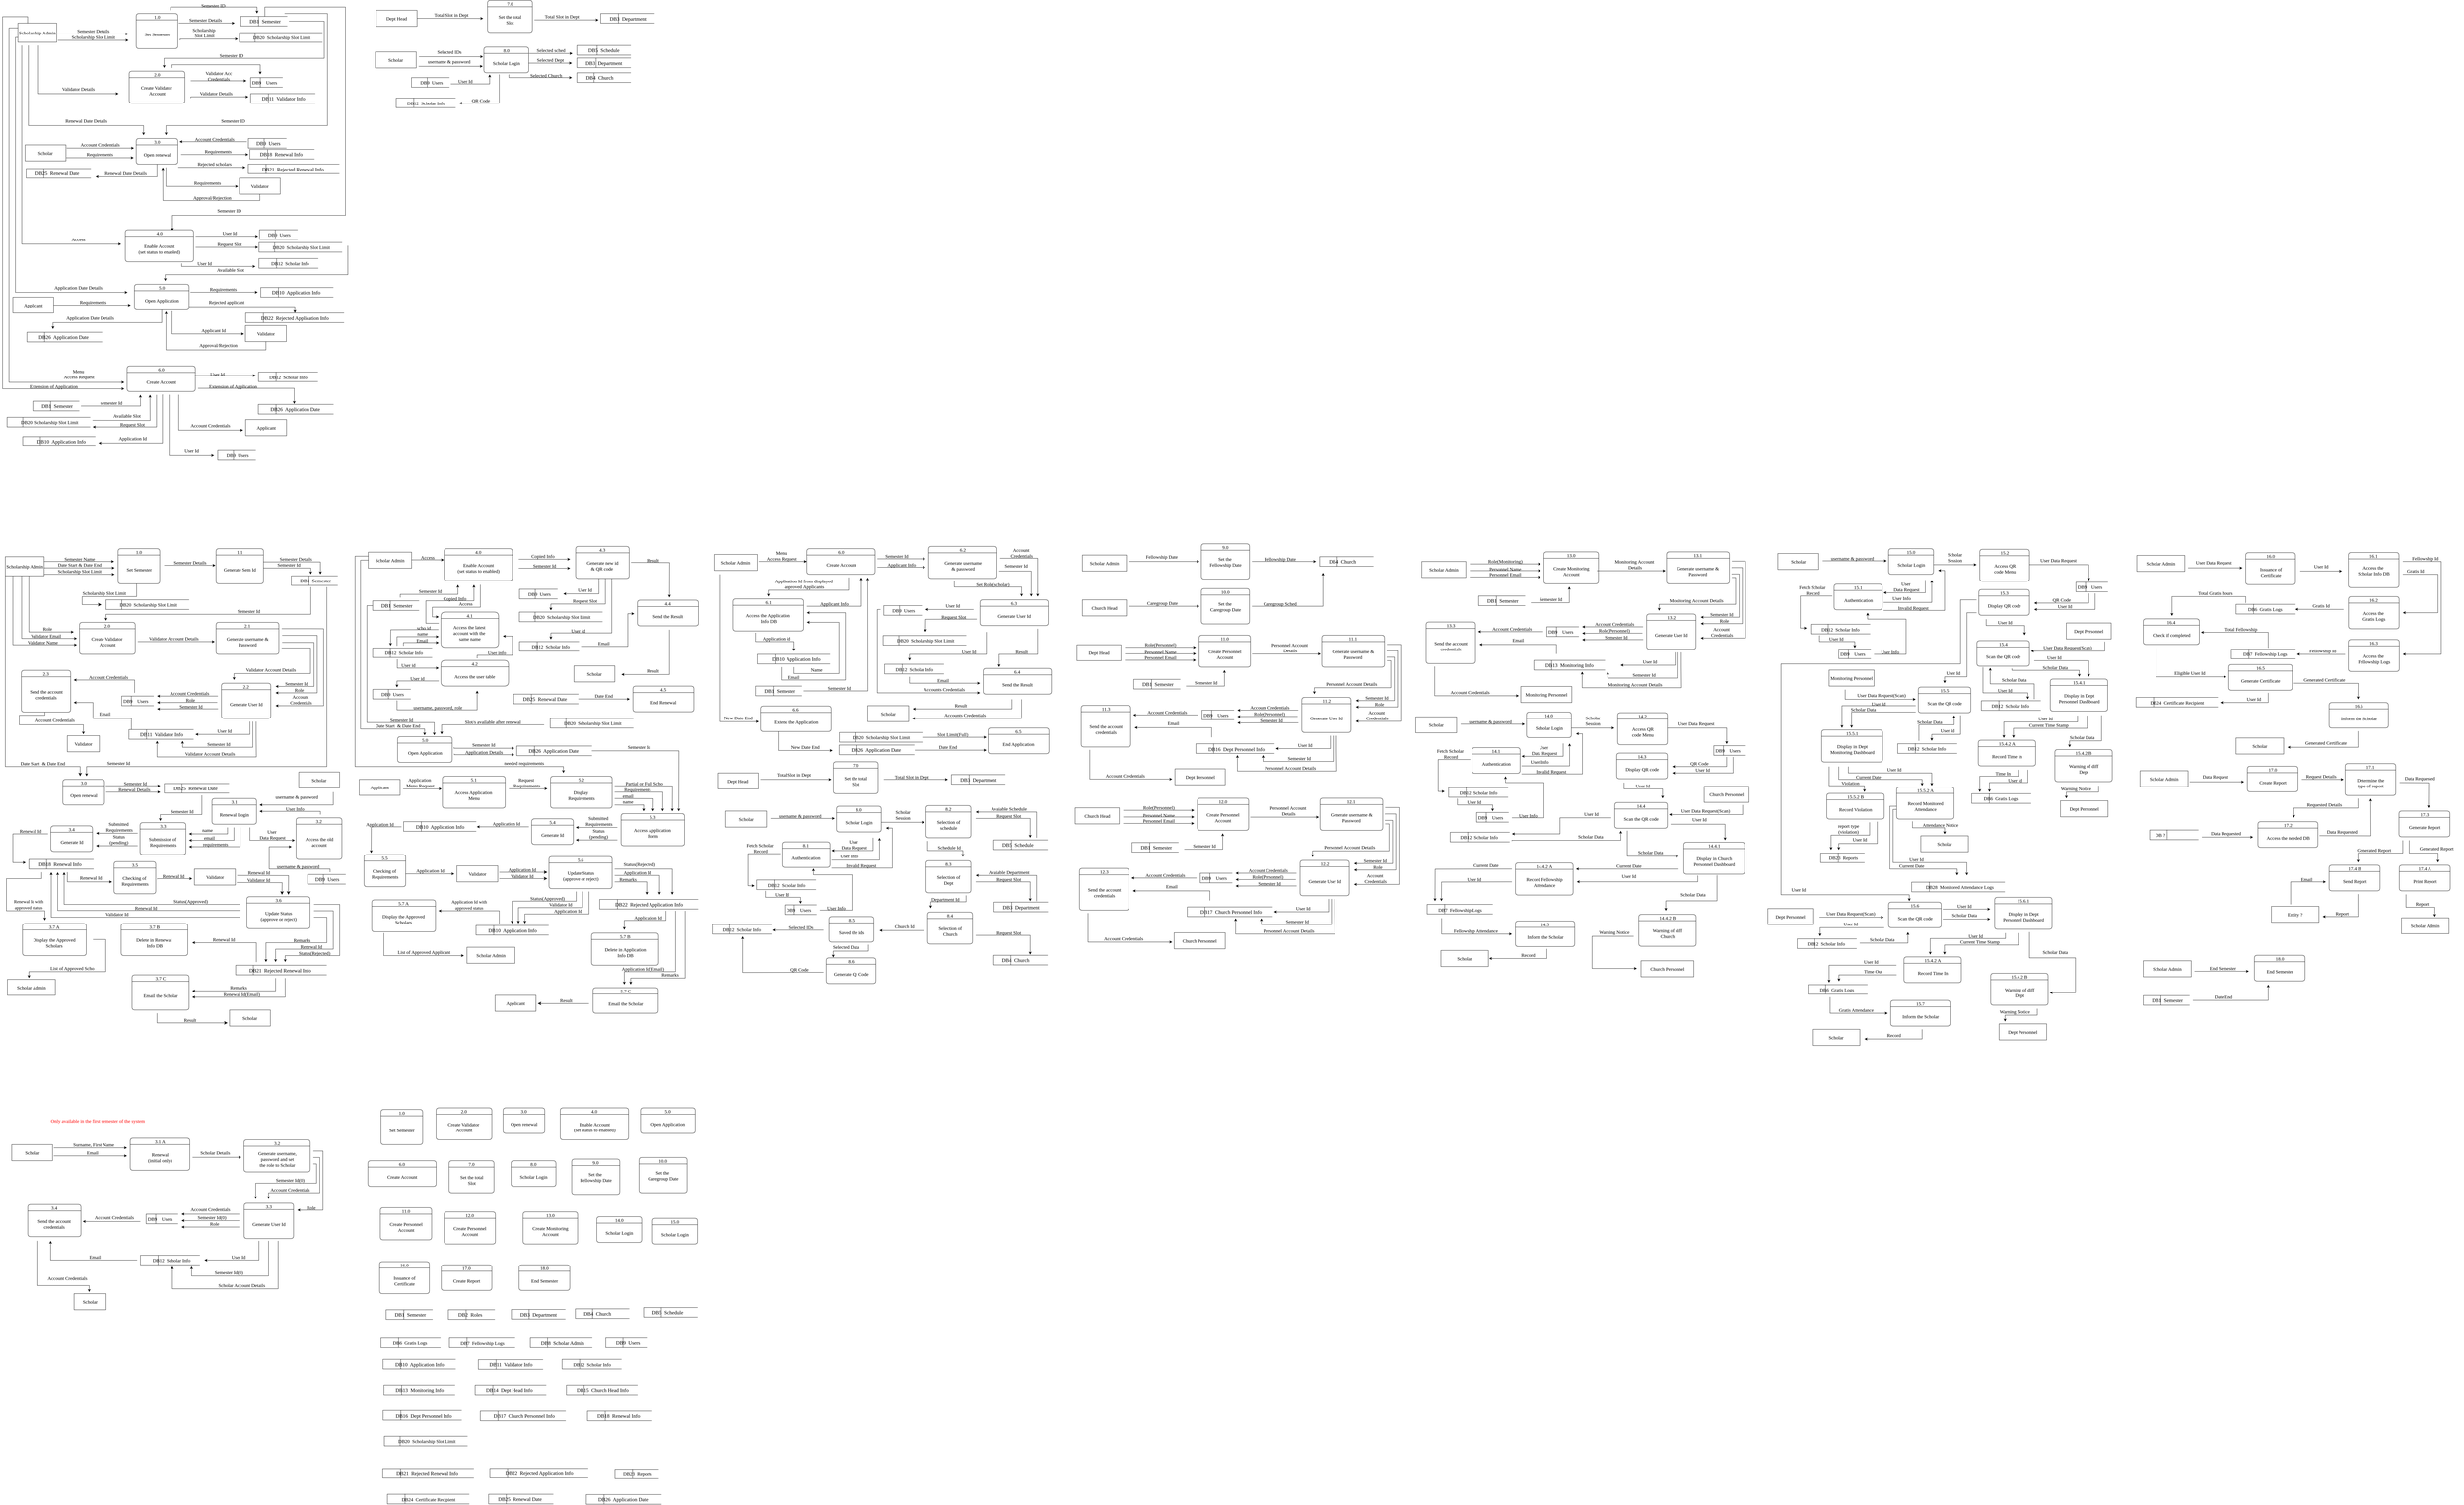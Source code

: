 <mxfile version="27.0.5">
  <diagram name="Page-1" id="H9mCC4LKSI06X5eU0nQ4">
    <mxGraphModel dx="6556" dy="5280" grid="1" gridSize="10" guides="1" tooltips="1" connect="1" arrows="1" fold="1" page="1" pageScale="1" pageWidth="1100" pageHeight="1700" math="0" shadow="0">
      <root>
        <mxCell id="0" />
        <mxCell id="1" parent="0" />
        <mxCell id="RpUNXSWF-gNv1XYwJZ2Y-266" value="3.1 A" style="swimlane;fontStyle=0;childLayout=stackLayout;horizontal=1;startSize=20;fillColor=#ffffff;horizontalStack=0;resizeParent=1;resizeParentMax=0;resizeLast=0;collapsible=0;marginBottom=0;swimlaneFillColor=#ffffff;rounded=1;fontSize=15;fontFamily=Lucida Console;" parent="1" vertex="1">
          <mxGeometry x="408.25" y="1880" width="186" height="100" as="geometry" />
        </mxCell>
        <mxCell id="RpUNXSWF-gNv1XYwJZ2Y-267" value="Renewal&lt;div&gt;(initial only)&lt;/div&gt;" style="text;html=1;align=center;verticalAlign=middle;resizable=0;points=[];autosize=1;strokeColor=none;fillColor=none;perimeterSpacing=0;spacingTop=15;spacingBottom=15;fontSize=15;fontFamily=Lucida Console;" parent="RpUNXSWF-gNv1XYwJZ2Y-266" vertex="1">
          <mxGeometry y="20" width="186" height="80" as="geometry" />
        </mxCell>
        <mxCell id="RpUNXSWF-gNv1XYwJZ2Y-268" style="edgeStyle=orthogonalEdgeStyle;rounded=0;orthogonalLoop=1;jettySize=auto;html=1;fontSize=15;fontFamily=Lucida Console;" parent="1" edge="1">
          <mxGeometry relative="1" as="geometry">
            <mxPoint x="398.25" y="1910" as="targetPoint" />
            <Array as="points">
              <mxPoint x="358.25" y="1910" />
            </Array>
            <mxPoint x="170" y="1910" as="sourcePoint" />
          </mxGeometry>
        </mxCell>
        <mxCell id="RpUNXSWF-gNv1XYwJZ2Y-269" value="Scholar" style="html=1;dashed=0;whiteSpace=wrap;fontSize=15;fontFamily=Lucida Console;" parent="1" vertex="1">
          <mxGeometry x="38.5" y="1900" width="127.5" height="50" as="geometry" />
        </mxCell>
        <mxCell id="RpUNXSWF-gNv1XYwJZ2Y-270" value="&lt;span&gt;Surname, First Name&lt;/span&gt;" style="text;html=1;align=center;verticalAlign=middle;resizable=0;points=[];autosize=1;strokeColor=none;fillColor=none;fontSize=15;fontFamily=Lucida Console;" parent="1" vertex="1">
          <mxGeometry x="194.25" y="1885" width="200" height="30" as="geometry" />
        </mxCell>
        <mxCell id="RpUNXSWF-gNv1XYwJZ2Y-271" value="&lt;span&gt;Email&lt;/span&gt;" style="text;html=1;align=center;verticalAlign=middle;resizable=0;points=[];autosize=1;strokeColor=none;fillColor=none;fontSize=15;fontFamily=Lucida Console;" parent="1" vertex="1">
          <mxGeometry x="255.25" y="1910" width="70" height="30" as="geometry" />
        </mxCell>
        <mxCell id="RpUNXSWF-gNv1XYwJZ2Y-272" style="edgeStyle=orthogonalEdgeStyle;rounded=0;orthogonalLoop=1;jettySize=auto;html=1;exitX=1;exitY=0.5;exitDx=0;exitDy=0;fontSize=15;fontFamily=Lucida Console;" parent="1" edge="1">
          <mxGeometry relative="1" as="geometry">
            <mxPoint x="398.25" y="1935" as="targetPoint" />
            <mxPoint x="169.75" y="1935" as="sourcePoint" />
            <Array as="points">
              <mxPoint x="361.75" y="1935" />
            </Array>
          </mxGeometry>
        </mxCell>
        <mxCell id="RpUNXSWF-gNv1XYwJZ2Y-273" value="&lt;span&gt;Only available in the first semester of the system&lt;/span&gt;" style="text;html=1;align=center;verticalAlign=middle;resizable=0;points=[];autosize=1;strokeColor=none;fillColor=none;fontColor=light-dark(#ff0000, #ededed);fontSize=15;fontFamily=Lucida Console;" parent="1" vertex="1">
          <mxGeometry x="66.75" y="1810" width="480" height="30" as="geometry" />
        </mxCell>
        <mxCell id="RpUNXSWF-gNv1XYwJZ2Y-274" style="edgeStyle=orthogonalEdgeStyle;rounded=0;orthogonalLoop=1;jettySize=auto;html=1;fontSize=15;fontFamily=Lucida Console;" parent="1" edge="1">
          <mxGeometry relative="1" as="geometry">
            <mxPoint x="929.75" y="2104.5" as="targetPoint" />
            <mxPoint x="980" y="1920" as="sourcePoint" />
            <Array as="points">
              <mxPoint x="1010" y="1920" />
              <mxPoint x="1010" y="2104" />
            </Array>
          </mxGeometry>
        </mxCell>
        <mxCell id="RpUNXSWF-gNv1XYwJZ2Y-275" value="3.2" style="swimlane;fontStyle=0;childLayout=stackLayout;horizontal=1;startSize=20;fillColor=#ffffff;horizontalStack=0;resizeParent=1;resizeParentMax=0;resizeLast=0;collapsible=0;marginBottom=0;swimlaneFillColor=#ffffff;rounded=1;fontSize=15;fontFamily=Lucida Console;" parent="1" vertex="1">
          <mxGeometry x="763.5" y="1885" width="206.5" height="100" as="geometry" />
        </mxCell>
        <mxCell id="RpUNXSWF-gNv1XYwJZ2Y-276" value="Generate username,&lt;div&gt;&lt;span style=&quot;background-color: transparent; color: light-dark(rgb(0, 0, 0), rgb(255, 255, 255));&quot;&gt;password and set&lt;/span&gt;&lt;div&gt;the role to Scholar&lt;/div&gt;&lt;/div&gt;" style="text;html=1;align=center;verticalAlign=middle;resizable=0;points=[];autosize=1;strokeColor=none;fillColor=none;perimeterSpacing=0;spacingTop=10;spacingBottom=10;fontSize=15;fontFamily=Lucida Console;" parent="RpUNXSWF-gNv1XYwJZ2Y-275" vertex="1">
          <mxGeometry y="20" width="206.5" height="80" as="geometry" />
        </mxCell>
        <mxCell id="RpUNXSWF-gNv1XYwJZ2Y-277" style="edgeStyle=orthogonalEdgeStyle;rounded=0;orthogonalLoop=1;jettySize=auto;html=1;fontSize=15;fontFamily=Lucida Console;" parent="1" edge="1">
          <mxGeometry relative="1" as="geometry">
            <mxPoint x="755" y="1939.43" as="targetPoint" />
            <mxPoint x="603" y="1939.61" as="sourcePoint" />
            <Array as="points">
              <mxPoint x="695" y="1939.43" />
            </Array>
          </mxGeometry>
        </mxCell>
        <mxCell id="RpUNXSWF-gNv1XYwJZ2Y-278" value="&lt;span&gt;Scholar Details&lt;/span&gt;" style="text;html=1;align=center;verticalAlign=middle;resizable=0;points=[];autosize=1;strokeColor=none;fillColor=none;fontSize=15;fontFamily=Lucida Console;" parent="1" vertex="1">
          <mxGeometry x="592.5" y="1910" width="160" height="30" as="geometry" />
        </mxCell>
        <mxCell id="RpUNXSWF-gNv1XYwJZ2Y-280" style="edgeStyle=orthogonalEdgeStyle;rounded=0;orthogonalLoop=1;jettySize=auto;html=1;fontSize=15;fontFamily=Lucida Console;" parent="1" edge="1">
          <mxGeometry relative="1" as="geometry">
            <mxPoint x="260" y="2140" as="targetPoint" />
            <mxPoint x="440" y="2140" as="sourcePoint" />
          </mxGeometry>
        </mxCell>
        <mxCell id="RpUNXSWF-gNv1XYwJZ2Y-283" value="&lt;span&gt;Account Credentials&lt;/span&gt;" style="text;html=1;align=center;verticalAlign=middle;resizable=0;points=[];autosize=1;strokeColor=none;fillColor=none;fontSize=15;fontFamily=Lucida Console;" parent="1" vertex="1">
          <mxGeometry x="807" y="2025" width="200" height="30" as="geometry" />
        </mxCell>
        <mxCell id="RpUNXSWF-gNv1XYwJZ2Y-284" value="&lt;span&gt;Role&lt;/span&gt;" style="text;html=1;align=center;verticalAlign=middle;resizable=0;points=[];autosize=1;strokeColor=none;fillColor=none;fontSize=15;fontFamily=Lucida Console;" parent="1" vertex="1">
          <mxGeometry x="943" y="2082" width="60" height="30" as="geometry" />
        </mxCell>
        <mxCell id="RpUNXSWF-gNv1XYwJZ2Y-285" value="3.3" style="swimlane;fontStyle=0;childLayout=stackLayout;horizontal=1;startSize=20;fillColor=#ffffff;horizontalStack=0;resizeParent=1;resizeParentMax=0;resizeLast=0;collapsible=0;marginBottom=0;swimlaneFillColor=#ffffff;rounded=1;fontSize=15;fontFamily=Lucida Console;" parent="1" vertex="1">
          <mxGeometry x="764" y="2083" width="154" height="110" as="geometry" />
        </mxCell>
        <mxCell id="4VCPARXnRqKHIP30e8U8-827" style="edgeStyle=orthogonalEdgeStyle;rounded=0;orthogonalLoop=1;jettySize=auto;html=1;" parent="RpUNXSWF-gNv1XYwJZ2Y-285" edge="1">
          <mxGeometry relative="1" as="geometry">
            <mxPoint x="-124" y="177" as="targetPoint" />
            <mxPoint x="46" y="117" as="sourcePoint" />
            <Array as="points">
              <mxPoint x="46" y="177" />
            </Array>
          </mxGeometry>
        </mxCell>
        <mxCell id="RpUNXSWF-gNv1XYwJZ2Y-286" value="Generate User Id" style="text;html=1;align=center;verticalAlign=middle;resizable=0;points=[];autosize=1;strokeColor=none;fillColor=none;perimeterSpacing=0;spacingTop=30;spacingBottom=30;fontSize=15;fontFamily=Lucida Console;" parent="RpUNXSWF-gNv1XYwJZ2Y-285" vertex="1">
          <mxGeometry y="20" width="154" height="90" as="geometry" />
        </mxCell>
        <mxCell id="RpUNXSWF-gNv1XYwJZ2Y-287" style="edgeStyle=orthogonalEdgeStyle;rounded=0;orthogonalLoop=1;jettySize=auto;html=1;fontSize=15;fontFamily=Lucida Console;" parent="1" edge="1">
          <mxGeometry relative="1" as="geometry">
            <mxPoint x="840" y="2070" as="targetPoint" />
            <mxPoint x="980" y="1940" as="sourcePoint" />
            <Array as="points">
              <mxPoint x="1000" y="1940" />
              <mxPoint x="1000" y="2050" />
              <mxPoint x="840" y="2050" />
            </Array>
          </mxGeometry>
        </mxCell>
        <mxCell id="RpUNXSWF-gNv1XYwJZ2Y-292" style="edgeStyle=orthogonalEdgeStyle;rounded=0;orthogonalLoop=1;jettySize=auto;html=1;fontSize=15;fontFamily=Lucida Console;" parent="1" edge="1">
          <mxGeometry relative="1" as="geometry">
            <mxPoint x="800" y="2070" as="targetPoint" />
            <mxPoint x="980" y="1960" as="sourcePoint" />
            <Array as="points">
              <mxPoint x="990" y="1960" />
              <mxPoint x="990" y="2020" />
              <mxPoint x="800" y="2020" />
            </Array>
          </mxGeometry>
        </mxCell>
        <mxCell id="RpUNXSWF-gNv1XYwJZ2Y-293" value="&lt;font&gt;Semester Id(0)&lt;/font&gt;" style="text;html=1;align=center;verticalAlign=middle;resizable=0;points=[];autosize=1;strokeColor=none;fillColor=none;fontSize=15;fontFamily=Lucida Console;" parent="1" vertex="1">
          <mxGeometry x="832" y="1995" width="150" height="30" as="geometry" />
        </mxCell>
        <mxCell id="RpUNXSWF-gNv1XYwJZ2Y-294" style="edgeStyle=orthogonalEdgeStyle;rounded=0;orthogonalLoop=1;jettySize=auto;html=1;fontSize=15;fontFamily=Lucida Console;" parent="1" edge="1">
          <mxGeometry relative="1" as="geometry">
            <mxPoint x="568.75" y="2117" as="targetPoint" />
            <mxPoint x="748.75" y="2117" as="sourcePoint" />
          </mxGeometry>
        </mxCell>
        <mxCell id="RpUNXSWF-gNv1XYwJZ2Y-295" value="&lt;span&gt;Role&lt;/span&gt;" style="text;html=1;align=center;verticalAlign=middle;resizable=0;points=[];autosize=1;strokeColor=none;fillColor=none;fontSize=15;fontFamily=Lucida Console;" parent="1" vertex="1">
          <mxGeometry x="640.75" y="2132" width="60" height="30" as="geometry" />
        </mxCell>
        <mxCell id="RpUNXSWF-gNv1XYwJZ2Y-296" style="edgeStyle=orthogonalEdgeStyle;rounded=0;orthogonalLoop=1;jettySize=auto;html=1;fontSize=15;fontFamily=Lucida Console;" parent="1" edge="1">
          <mxGeometry relative="1" as="geometry">
            <mxPoint x="568.75" y="2137.29" as="targetPoint" />
            <mxPoint x="748.75" y="2137.29" as="sourcePoint" />
          </mxGeometry>
        </mxCell>
        <mxCell id="RpUNXSWF-gNv1XYwJZ2Y-297" style="edgeStyle=orthogonalEdgeStyle;rounded=0;orthogonalLoop=1;jettySize=auto;html=1;fontSize=15;fontFamily=Lucida Console;" parent="1" edge="1">
          <mxGeometry relative="1" as="geometry">
            <mxPoint x="568.75" y="2157.29" as="targetPoint" />
            <mxPoint x="748.75" y="2157.29" as="sourcePoint" />
          </mxGeometry>
        </mxCell>
        <mxCell id="RpUNXSWF-gNv1XYwJZ2Y-298" value="&lt;font&gt;Semester Id(0)&lt;/font&gt;" style="text;html=1;align=center;verticalAlign=middle;resizable=0;points=[];autosize=1;strokeColor=none;fillColor=none;fontSize=15;fontFamily=Lucida Console;" parent="1" vertex="1">
          <mxGeometry x="588.25" y="2112" width="150" height="30" as="geometry" />
        </mxCell>
        <mxCell id="RpUNXSWF-gNv1XYwJZ2Y-301" value="&lt;font&gt;User Id&lt;/font&gt;" style="text;html=1;align=center;verticalAlign=middle;resizable=0;points=[];autosize=1;strokeColor=none;fillColor=none;fontSize=15;fontFamily=Lucida Console;" parent="1" vertex="1">
          <mxGeometry x="700.75" y="2235" width="90" height="30" as="geometry" />
        </mxCell>
        <mxCell id="RpUNXSWF-gNv1XYwJZ2Y-303" value="&lt;font&gt;Semester Id(0)&lt;/font&gt;" style="text;html=1;align=center;verticalAlign=middle;resizable=0;points=[];autosize=1;strokeColor=none;fillColor=none;fontSize=15;fontFamily=Lucida Console;" parent="1" vertex="1">
          <mxGeometry x="640.75" y="2284" width="150" height="30" as="geometry" />
        </mxCell>
        <mxCell id="RpUNXSWF-gNv1XYwJZ2Y-305" value="Scholar Account Details" style="text;html=1;align=center;verticalAlign=middle;resizable=0;points=[];autosize=1;strokeColor=none;fillColor=none;fontSize=15;fontFamily=Lucida Console;" parent="1" vertex="1">
          <mxGeometry x="640.75" y="2324" width="230" height="30" as="geometry" />
        </mxCell>
        <mxCell id="RpUNXSWF-gNv1XYwJZ2Y-306" value="&lt;font&gt;Account Credentials&lt;/font&gt;" style="text;html=1;align=center;verticalAlign=middle;resizable=0;points=[];autosize=1;strokeColor=none;fillColor=none;fontSize=15;fontFamily=Lucida Console;" parent="1" vertex="1">
          <mxGeometry x="558" y="2087" width="200" height="30" as="geometry" />
        </mxCell>
        <mxCell id="RpUNXSWF-gNv1XYwJZ2Y-307" style="edgeStyle=orthogonalEdgeStyle;rounded=0;orthogonalLoop=1;jettySize=auto;html=1;fontSize=15;fontFamily=Lucida Console;" parent="1" edge="1">
          <mxGeometry relative="1" as="geometry">
            <mxPoint x="280" y="2360" as="targetPoint" />
            <mxPoint x="120" y="2200" as="sourcePoint" />
            <Array as="points">
              <mxPoint x="120" y="2340" />
            </Array>
          </mxGeometry>
        </mxCell>
        <mxCell id="RpUNXSWF-gNv1XYwJZ2Y-311" value="Scholar" style="html=1;dashed=0;whiteSpace=wrap;fontSize=15;fontFamily=Lucida Console;" parent="1" vertex="1">
          <mxGeometry x="233" y="2365" width="100" height="50" as="geometry" />
        </mxCell>
        <mxCell id="RpUNXSWF-gNv1XYwJZ2Y-312" value="Account Credentials" style="text;html=1;align=center;verticalAlign=middle;resizable=0;points=[];autosize=1;strokeColor=none;fillColor=none;fontSize=15;fontFamily=Lucida Console;" parent="1" vertex="1">
          <mxGeometry x="112" y="2302" width="200" height="30" as="geometry" />
        </mxCell>
        <mxCell id="RpUNXSWF-gNv1XYwJZ2Y-313" style="edgeStyle=orthogonalEdgeStyle;rounded=0;orthogonalLoop=1;jettySize=auto;html=1;fontSize=15;fontFamily=Lucida Console;" parent="1" edge="1">
          <mxGeometry relative="1" as="geometry">
            <mxPoint x="160" y="2200" as="targetPoint" />
            <mxPoint x="430" y="2260" as="sourcePoint" />
            <Array as="points">
              <mxPoint x="160" y="2260" />
            </Array>
          </mxGeometry>
        </mxCell>
        <mxCell id="RpUNXSWF-gNv1XYwJZ2Y-314" value="&lt;span&gt;Email&lt;/span&gt;" style="text;html=1;align=center;verticalAlign=middle;resizable=0;points=[];autosize=1;strokeColor=none;fillColor=none;fontSize=15;fontFamily=Lucida Console;" parent="1" vertex="1">
          <mxGeometry x="263" y="2235" width="70" height="30" as="geometry" />
        </mxCell>
        <mxCell id="7z3SevUB98jJA0cymraQ-19" style="edgeStyle=orthogonalEdgeStyle;rounded=0;orthogonalLoop=1;jettySize=auto;html=1;fontSize=15;fontFamily=Lucida Console;" parent="1" edge="1">
          <mxGeometry relative="1" as="geometry">
            <mxPoint x="514.25" y="92" as="sourcePoint" />
            <mxPoint x="674.25" y="92" as="targetPoint" />
            <Array as="points">
              <mxPoint x="564.25" y="92" />
              <mxPoint x="564.25" y="92" />
            </Array>
          </mxGeometry>
        </mxCell>
        <mxCell id="7z3SevUB98jJA0cymraQ-20" style="edgeStyle=orthogonalEdgeStyle;rounded=0;orthogonalLoop=1;jettySize=auto;html=1;fontSize=15;startSize=8;endSize=8;fontFamily=Lucida Console;" parent="1" edge="1">
          <mxGeometry relative="1" as="geometry">
            <mxPoint x="318.25" y="215" as="targetPoint" />
            <mxPoint x="428.25" y="150" as="sourcePoint" />
            <Array as="points">
              <mxPoint x="428.25" y="190" />
              <mxPoint x="258.25" y="190" />
              <mxPoint x="258.25" y="215" />
            </Array>
          </mxGeometry>
        </mxCell>
        <mxCell id="7z3SevUB98jJA0cymraQ-21" style="edgeStyle=orthogonalEdgeStyle;rounded=0;orthogonalLoop=1;jettySize=auto;html=1;fontSize=15;fontFamily=Lucida Console;" parent="1" edge="1">
          <mxGeometry relative="1" as="geometry">
            <mxPoint x="358.25" y="80" as="targetPoint" />
            <mxPoint x="138.25" y="80" as="sourcePoint" />
            <Array as="points">
              <mxPoint x="358.25" y="80" />
            </Array>
          </mxGeometry>
        </mxCell>
        <mxCell id="7z3SevUB98jJA0cymraQ-23" style="edgeStyle=orthogonalEdgeStyle;rounded=0;orthogonalLoop=1;jettySize=auto;html=1;" parent="1" edge="1">
          <mxGeometry relative="1" as="geometry">
            <mxPoint x="242" y="340" as="targetPoint" />
            <mxPoint x="42.04" y="125" as="sourcePoint" />
            <Array as="points">
              <mxPoint x="42" y="340" />
            </Array>
          </mxGeometry>
        </mxCell>
        <mxCell id="7z3SevUB98jJA0cymraQ-25" style="edgeStyle=orthogonalEdgeStyle;rounded=0;orthogonalLoop=1;jettySize=auto;html=1;fontSize=15;fontFamily=Lucida Console;" parent="1" edge="1">
          <mxGeometry relative="1" as="geometry">
            <mxPoint x="333" y="265" as="targetPoint" />
            <mxPoint x="972" y="160" as="sourcePoint" />
            <Array as="points">
              <mxPoint x="972" y="245" />
              <mxPoint x="333" y="245" />
            </Array>
          </mxGeometry>
        </mxCell>
        <mxCell id="7z3SevUB98jJA0cymraQ-27" style="edgeStyle=orthogonalEdgeStyle;rounded=0;orthogonalLoop=1;jettySize=auto;html=1;" parent="1" edge="1">
          <mxGeometry relative="1" as="geometry">
            <mxPoint x="242" y="320" as="targetPoint" />
            <mxPoint x="69.49" y="125.0" as="sourcePoint" />
            <Array as="points">
              <mxPoint x="69" y="320" />
            </Array>
          </mxGeometry>
        </mxCell>
        <mxCell id="7z3SevUB98jJA0cymraQ-28" style="edgeStyle=orthogonalEdgeStyle;rounded=0;orthogonalLoop=1;jettySize=auto;html=1;fontSize=15;fontFamily=Lucida Console;" parent="1" edge="1">
          <mxGeometry relative="1" as="geometry">
            <mxPoint x="812" y="81.5" as="sourcePoint" />
            <mxPoint x="1002" y="120" as="targetPoint" />
            <Array as="points">
              <mxPoint x="862" y="81.5" />
              <mxPoint x="862" y="81.5" />
            </Array>
          </mxGeometry>
        </mxCell>
        <mxCell id="7z3SevUB98jJA0cymraQ-29" style="edgeStyle=orthogonalEdgeStyle;rounded=0;orthogonalLoop=1;jettySize=auto;html=1;fontSize=15;fontFamily=Lucida Console;" parent="1" edge="1">
          <mxGeometry relative="1" as="geometry">
            <mxPoint x="812" y="100.5" as="sourcePoint" />
            <mxPoint x="972" y="120" as="targetPoint" />
            <Array as="points">
              <mxPoint x="862" y="100.5" />
              <mxPoint x="862" y="100.5" />
            </Array>
          </mxGeometry>
        </mxCell>
        <mxCell id="7z3SevUB98jJA0cymraQ-30" style="edgeStyle=orthogonalEdgeStyle;rounded=0;orthogonalLoop=1;jettySize=auto;html=1;fontSize=15;fontFamily=Lucida Console;" parent="1" edge="1">
          <mxGeometry relative="1" as="geometry">
            <mxPoint x="862" y="490" as="targetPoint" />
            <mxPoint x="882.5" y="310.5" as="sourcePoint" />
            <Array as="points">
              <mxPoint x="992" y="311" />
              <mxPoint x="992" y="490" />
            </Array>
          </mxGeometry>
        </mxCell>
        <mxCell id="7z3SevUB98jJA0cymraQ-31" style="edgeStyle=orthogonalEdgeStyle;rounded=0;orthogonalLoop=1;jettySize=auto;html=1;fontSize=15;fontFamily=Lucida Console;exitX=0.478;exitY=1;exitDx=0;exitDy=0;exitPerimeter=0;" parent="1" source="7z3SevUB98jJA0cymraQ-69" edge="1">
          <mxGeometry relative="1" as="geometry">
            <mxPoint x="262" y="620" as="targetPoint" />
            <mxPoint x="142" y="560" as="sourcePoint" />
            <Array as="points">
              <mxPoint x="142" y="560" />
              <mxPoint x="62" y="560" />
              <mxPoint x="62" y="590" />
              <mxPoint x="262" y="590" />
            </Array>
          </mxGeometry>
        </mxCell>
        <mxCell id="7z3SevUB98jJA0cymraQ-32" style="edgeStyle=orthogonalEdgeStyle;rounded=0;orthogonalLoop=1;jettySize=auto;html=1;fontSize=15;fontFamily=Lucida Console;" parent="1" edge="1">
          <mxGeometry relative="1" as="geometry">
            <mxPoint x="432" y="330" as="sourcePoint" />
            <mxPoint x="672" y="330" as="targetPoint" />
            <Array as="points">
              <mxPoint x="432" y="330" />
            </Array>
          </mxGeometry>
        </mxCell>
        <mxCell id="7z3SevUB98jJA0cymraQ-33" style="edgeStyle=orthogonalEdgeStyle;rounded=0;orthogonalLoop=1;jettySize=auto;html=1;fontSize=15;fontFamily=Lucida Console;" parent="1" edge="1">
          <mxGeometry relative="1" as="geometry">
            <mxPoint x="232" y="450" as="targetPoint" />
            <mxPoint x="422" y="490" as="sourcePoint" />
            <Array as="points">
              <mxPoint x="422" y="450" />
            </Array>
          </mxGeometry>
        </mxCell>
        <mxCell id="7z3SevUB98jJA0cymraQ-34" style="edgeStyle=orthogonalEdgeStyle;rounded=0;orthogonalLoop=1;jettySize=auto;html=1;fontSize=15;fontFamily=Lucida Console;exitX=0.083;exitY=0.024;exitDx=0;exitDy=0;exitPerimeter=0;" parent="1" source="7z3SevUB98jJA0cymraQ-119" edge="1">
          <mxGeometry relative="1" as="geometry">
            <mxPoint x="232" y="520" as="targetPoint" />
            <mxPoint x="412" y="600" as="sourcePoint" />
            <Array as="points">
              <mxPoint x="412" y="606" />
              <mxPoint x="412" y="570" />
              <mxPoint x="292" y="570" />
              <mxPoint x="292" y="520" />
            </Array>
          </mxGeometry>
        </mxCell>
        <mxCell id="7z3SevUB98jJA0cymraQ-35" style="edgeStyle=orthogonalEdgeStyle;rounded=0;orthogonalLoop=1;jettySize=auto;html=1;fontSize=15;fontFamily=Lucida Console;" parent="1" edge="1">
          <mxGeometry relative="1" as="geometry">
            <mxPoint x="862" y="470" as="targetPoint" />
            <mxPoint x="882.5" y="332.5" as="sourcePoint" />
            <Array as="points">
              <mxPoint x="982" y="333" />
              <mxPoint x="982" y="470" />
            </Array>
          </mxGeometry>
        </mxCell>
        <mxCell id="7z3SevUB98jJA0cymraQ-36" style="edgeStyle=orthogonalEdgeStyle;rounded=0;orthogonalLoop=1;jettySize=auto;html=1;fontSize=15;fontFamily=Lucida Console;" parent="1" edge="1">
          <mxGeometry relative="1" as="geometry">
            <mxPoint x="732" y="450" as="targetPoint" />
            <mxPoint x="881" y="350" as="sourcePoint" />
            <Array as="points">
              <mxPoint x="971" y="350" />
              <mxPoint x="971" y="430" />
              <mxPoint x="732" y="430" />
            </Array>
          </mxGeometry>
        </mxCell>
        <mxCell id="7z3SevUB98jJA0cymraQ-38" style="edgeStyle=orthogonalEdgeStyle;rounded=0;orthogonalLoop=1;jettySize=auto;html=1;fontSize=15;fontFamily=Lucida Console;" parent="1" edge="1">
          <mxGeometry relative="1" as="geometry">
            <mxPoint x="492" y="500" as="targetPoint" />
            <mxPoint x="682" y="500" as="sourcePoint" />
            <Array as="points">
              <mxPoint x="678" y="500" />
            </Array>
          </mxGeometry>
        </mxCell>
        <mxCell id="7z3SevUB98jJA0cymraQ-39" style="edgeStyle=orthogonalEdgeStyle;rounded=0;orthogonalLoop=1;jettySize=auto;html=1;fontSize=15;fontFamily=Lucida Console;" parent="1" edge="1">
          <mxGeometry relative="1" as="geometry">
            <mxPoint x="492" y="640" as="targetPoint" />
            <mxPoint x="801.26" y="580" as="sourcePoint" />
            <Array as="points">
              <mxPoint x="801" y="626" />
              <mxPoint x="802" y="626" />
              <mxPoint x="802" y="690" />
              <mxPoint x="492" y="690" />
            </Array>
          </mxGeometry>
        </mxCell>
        <mxCell id="7z3SevUB98jJA0cymraQ-40" style="edgeStyle=orthogonalEdgeStyle;rounded=0;orthogonalLoop=1;jettySize=auto;html=1;fontSize=15;fontFamily=Lucida Console;" parent="1" edge="1">
          <mxGeometry relative="1" as="geometry">
            <mxPoint x="612" y="620" as="targetPoint" />
            <mxPoint x="782" y="580" as="sourcePoint" />
            <Array as="points">
              <mxPoint x="782" y="620" />
            </Array>
          </mxGeometry>
        </mxCell>
        <mxCell id="7z3SevUB98jJA0cymraQ-41" style="edgeStyle=orthogonalEdgeStyle;rounded=0;orthogonalLoop=1;jettySize=auto;html=1;fontSize=15;fontFamily=Lucida Console;" parent="1" edge="1">
          <mxGeometry relative="1" as="geometry">
            <mxPoint x="862" y="530" as="targetPoint" />
            <mxPoint x="881.25" y="289.71" as="sourcePoint" />
            <Array as="points">
              <mxPoint x="971" y="290" />
              <mxPoint x="1012" y="290" />
              <mxPoint x="1012" y="510" />
            </Array>
          </mxGeometry>
        </mxCell>
        <mxCell id="7z3SevUB98jJA0cymraQ-42" style="edgeStyle=orthogonalEdgeStyle;rounded=0;orthogonalLoop=1;jettySize=auto;html=1;fontSize=15;fontFamily=Lucida Console;" parent="1" edge="1">
          <mxGeometry relative="1" as="geometry">
            <mxPoint x="492" y="520" as="targetPoint" />
            <mxPoint x="680" y="519.71" as="sourcePoint" />
            <Array as="points">
              <mxPoint x="600" y="519.71" />
              <mxPoint x="600" y="519.71" />
            </Array>
          </mxGeometry>
        </mxCell>
        <mxCell id="7z3SevUB98jJA0cymraQ-43" style="edgeStyle=orthogonalEdgeStyle;rounded=0;orthogonalLoop=1;jettySize=auto;html=1;fontSize=15;fontFamily=Lucida Console;" parent="1" edge="1">
          <mxGeometry relative="1" as="geometry">
            <mxPoint x="492" y="540" as="targetPoint" />
            <mxPoint x="682.5" y="539.71" as="sourcePoint" />
            <Array as="points">
              <mxPoint x="602.5" y="539.71" />
              <mxPoint x="602.5" y="539.71" />
            </Array>
          </mxGeometry>
        </mxCell>
        <mxCell id="7z3SevUB98jJA0cymraQ-48" value="1.0" style="swimlane;fontStyle=0;childLayout=stackLayout;horizontal=1;startSize=20;fillColor=#ffffff;horizontalStack=0;resizeParent=1;resizeParentMax=0;resizeLast=0;collapsible=0;marginBottom=0;swimlaneFillColor=#ffffff;rounded=1;fontSize=15;fontFamily=Lucida Console;" parent="1" vertex="1">
          <mxGeometry x="370.5" y="40" width="130" height="110" as="geometry" />
        </mxCell>
        <mxCell id="7z3SevUB98jJA0cymraQ-49" value="Set Semester" style="text;html=1;align=center;verticalAlign=middle;resizable=0;points=[];autosize=1;strokeColor=none;fillColor=none;perimeterSpacing=0;spacingTop=30;spacingBottom=30;fontSize=15;fontFamily=Lucida Console;" parent="7z3SevUB98jJA0cymraQ-48" vertex="1">
          <mxGeometry y="20" width="130" height="90" as="geometry" />
        </mxCell>
        <mxCell id="7z3SevUB98jJA0cymraQ-239" style="edgeStyle=orthogonalEdgeStyle;rounded=0;orthogonalLoop=1;jettySize=auto;html=1;exitX=0;exitY=1;exitDx=0;exitDy=0;fontSize=12;startSize=8;endSize=8;" parent="1" source="7z3SevUB98jJA0cymraQ-50" edge="1">
          <mxGeometry relative="1" as="geometry">
            <mxPoint x="252" y="750" as="targetPoint" />
            <Array as="points">
              <mxPoint x="19" y="720" />
              <mxPoint x="252" y="720" />
            </Array>
          </mxGeometry>
        </mxCell>
        <mxCell id="7z3SevUB98jJA0cymraQ-50" value="Scholarship Admin" style="html=1;dashed=0;whiteSpace=wrap;fontSize=15;fontFamily=Lucida Console;" parent="1" vertex="1">
          <mxGeometry x="18.5" y="65" width="121.25" height="60" as="geometry" />
        </mxCell>
        <mxCell id="7z3SevUB98jJA0cymraQ-51" value="&lt;font&gt;Semester Name&lt;/font&gt;" style="text;html=1;align=center;verticalAlign=middle;resizable=0;points=[];autosize=1;strokeColor=none;fillColor=none;fontSize=15;fontFamily=Lucida Console;" parent="1" vertex="1">
          <mxGeometry x="179.75" y="57" width="140" height="30" as="geometry" />
        </mxCell>
        <mxCell id="7z3SevUB98jJA0cymraQ-52" value="&lt;span&gt;Date Start &amp;amp; Date End&lt;/span&gt;" style="text;html=1;align=center;verticalAlign=middle;resizable=0;points=[];autosize=1;strokeColor=none;fillColor=none;fontSize=15;fontFamily=Lucida Console;" parent="1" vertex="1">
          <mxGeometry x="144.75" y="75" width="210" height="30" as="geometry" />
        </mxCell>
        <mxCell id="7z3SevUB98jJA0cymraQ-55" value="2.0" style="swimlane;fontStyle=0;childLayout=stackLayout;horizontal=1;startSize=20;fillColor=#ffffff;horizontalStack=0;resizeParent=1;resizeParentMax=0;resizeLast=0;collapsible=0;marginBottom=0;swimlaneFillColor=#ffffff;rounded=1;fontSize=15;fontFamily=Lucida Console;" parent="1" vertex="1">
          <mxGeometry x="250" y="270" width="174" height="100" as="geometry" />
        </mxCell>
        <mxCell id="7z3SevUB98jJA0cymraQ-56" value="&lt;span class=&quot;_fadeIn_m1hgl_8&quot;&gt;Create &lt;/span&gt;&lt;span class=&quot;_fadeIn_m1hgl_8&quot;&gt;Validator&amp;nbsp;&lt;/span&gt;&lt;div&gt;&lt;span class=&quot;_fadeIn_m1hgl_8&quot;&gt;Account&lt;/span&gt;&lt;/div&gt;" style="text;html=1;align=center;verticalAlign=middle;resizable=0;points=[];autosize=1;strokeColor=none;fillColor=none;perimeterSpacing=0;spacingTop=15;spacingBottom=15;fontSize=15;fontFamily=Lucida Console;" parent="7z3SevUB98jJA0cymraQ-55" vertex="1">
          <mxGeometry y="20" width="174" height="80" as="geometry" />
        </mxCell>
        <mxCell id="7z3SevUB98jJA0cymraQ-57" value="&lt;span&gt;Validator Name&lt;/span&gt;" style="text;html=1;align=center;verticalAlign=middle;resizable=0;points=[];autosize=1;strokeColor=none;fillColor=none;fontSize=15;fontFamily=Lucida Console;" parent="1" vertex="1">
          <mxGeometry x="60" y="317" width="150" height="30" as="geometry" />
        </mxCell>
        <mxCell id="7z3SevUB98jJA0cymraQ-58" value="&lt;span&gt;Validator Email&lt;/span&gt;" style="text;html=1;align=center;verticalAlign=middle;resizable=0;points=[];autosize=1;strokeColor=none;fillColor=none;fontSize=15;fontFamily=Lucida Console;" parent="1" vertex="1">
          <mxGeometry x="64.75" y="297" width="160" height="30" as="geometry" />
        </mxCell>
        <mxCell id="7z3SevUB98jJA0cymraQ-59" value="&lt;span&gt;Role&lt;/span&gt;" style="text;html=1;align=center;verticalAlign=middle;resizable=0;points=[];autosize=1;strokeColor=none;fillColor=none;fontSize=15;fontFamily=Lucida Console;" parent="1" vertex="1">
          <mxGeometry x="119.75" y="275" width="60" height="30" as="geometry" />
        </mxCell>
        <mxCell id="7z3SevUB98jJA0cymraQ-60" value="1.1" style="swimlane;fontStyle=0;childLayout=stackLayout;horizontal=1;startSize=20;fillColor=#ffffff;horizontalStack=0;resizeParent=1;resizeParentMax=0;resizeLast=0;collapsible=0;marginBottom=0;swimlaneFillColor=#ffffff;rounded=1;fontSize=15;fontFamily=Lucida Console;" parent="1" vertex="1">
          <mxGeometry x="676.25" y="40" width="148" height="110" as="geometry" />
        </mxCell>
        <mxCell id="7z3SevUB98jJA0cymraQ-61" value="Generate Sem Id" style="text;html=1;align=center;verticalAlign=middle;resizable=0;points=[];autosize=1;strokeColor=none;fillColor=none;perimeterSpacing=0;spacingTop=30;spacingBottom=30;fontSize=15;fontFamily=Lucida Console;" parent="7z3SevUB98jJA0cymraQ-60" vertex="1">
          <mxGeometry y="20" width="148" height="90" as="geometry" />
        </mxCell>
        <mxCell id="7z3SevUB98jJA0cymraQ-62" value="&lt;font&gt;Semester Details&lt;/font&gt;" style="text;html=1;align=center;verticalAlign=middle;resizable=0;points=[];autosize=1;strokeColor=none;fillColor=none;fontSize=15;fontFamily=Lucida Console;" parent="1" vertex="1">
          <mxGeometry x="839.75" y="57" width="170" height="30" as="geometry" />
        </mxCell>
        <mxCell id="7z3SevUB98jJA0cymraQ-63" value="&lt;font&gt;Semester Id&lt;/font&gt;" style="text;html=1;align=center;verticalAlign=middle;resizable=0;points=[];autosize=1;strokeColor=none;fillColor=none;fontSize=15;fontFamily=Lucida Console;" parent="1" vertex="1">
          <mxGeometry x="843" y="75" width="120" height="30" as="geometry" />
        </mxCell>
        <mxCell id="7z3SevUB98jJA0cymraQ-64" value="&lt;font&gt;Semester Id&lt;/font&gt;" style="text;html=1;align=center;verticalAlign=middle;resizable=0;points=[];autosize=1;strokeColor=none;fillColor=none;fontSize=15;fontFamily=Lucida Console;" parent="1" vertex="1">
          <mxGeometry x="717.75" y="220" width="120" height="30" as="geometry" />
        </mxCell>
        <mxCell id="7z3SevUB98jJA0cymraQ-65" value="2.1" style="swimlane;fontStyle=0;childLayout=stackLayout;horizontal=1;startSize=20;fillColor=#ffffff;horizontalStack=0;resizeParent=1;resizeParentMax=0;resizeLast=0;collapsible=0;marginBottom=0;swimlaneFillColor=#ffffff;rounded=1;fontSize=15;fontFamily=Lucida Console;" parent="1" vertex="1">
          <mxGeometry x="676.25" y="270" width="196" height="100" as="geometry" />
        </mxCell>
        <mxCell id="7z3SevUB98jJA0cymraQ-66" value="Generate username &amp;amp;&lt;div&gt;Password&lt;/div&gt;" style="text;html=1;align=center;verticalAlign=middle;resizable=0;points=[];autosize=1;strokeColor=none;fillColor=none;perimeterSpacing=0;spacingTop=15;spacingBottom=15;fontSize=15;fontFamily=Lucida Console;" parent="7z3SevUB98jJA0cymraQ-65" vertex="1">
          <mxGeometry y="20" width="196" height="80" as="geometry" />
        </mxCell>
        <mxCell id="7z3SevUB98jJA0cymraQ-67" value="&lt;span class=&quot;_fadeIn_m1hgl_8&quot;&gt;Semester &lt;/span&gt;&lt;span class=&quot;_fadeIn_m1hgl_8&quot;&gt;Details&lt;/span&gt;" style="text;html=1;align=center;verticalAlign=middle;resizable=0;points=[];autosize=1;strokeColor=none;fillColor=none;fontSize=15;fontFamily=Lucida Console;" parent="1" vertex="1">
          <mxGeometry x="510.25" y="68" width="170" height="30" as="geometry" />
        </mxCell>
        <mxCell id="7z3SevUB98jJA0cymraQ-68" value="2.3" style="swimlane;fontStyle=0;childLayout=stackLayout;horizontal=1;startSize=20;fillColor=#ffffff;horizontalStack=0;resizeParent=1;resizeParentMax=0;resizeLast=0;collapsible=0;marginBottom=0;swimlaneFillColor=#ffffff;rounded=1;fontSize=15;fontFamily=Lucida Console;" parent="1" vertex="1">
          <mxGeometry x="68.5" y="420" width="154" height="130" as="geometry" />
        </mxCell>
        <mxCell id="7z3SevUB98jJA0cymraQ-69" value="Send the account&lt;div&gt;credentials&lt;/div&gt;" style="text;html=1;align=center;verticalAlign=middle;resizable=0;points=[];autosize=1;strokeColor=none;fillColor=none;perimeterSpacing=0;spacingTop=30;spacingBottom=30;fontSize=15;fontFamily=Lucida Console;" parent="7z3SevUB98jJA0cymraQ-68" vertex="1">
          <mxGeometry y="20" width="154" height="110" as="geometry" />
        </mxCell>
        <mxCell id="7z3SevUB98jJA0cymraQ-70" value="Validator Account Details" style="text;html=1;align=center;verticalAlign=middle;resizable=0;points=[];autosize=1;strokeColor=none;fillColor=none;fontSize=15;fontFamily=Lucida Console;" parent="1" vertex="1">
          <mxGeometry x="418.75" y="305" width="250" height="30" as="geometry" />
        </mxCell>
        <mxCell id="7z3SevUB98jJA0cymraQ-71" value="DB9" style="html=1;dashed=0;whiteSpace=wrap;shape=mxgraph.dfd.dataStoreID;align=left;spacingLeft=3;points=[[0,0],[0.5,0],[1,0],[0,0.5],[1,0.5],[0,1],[0.5,1],[1,1]];fontSize=15;fontFamily=Lucida Console;" parent="1" vertex="1">
          <mxGeometry x="381.75" y="500" width="100" height="30" as="geometry" />
        </mxCell>
        <mxCell id="7z3SevUB98jJA0cymraQ-72" value="Users" style="text;html=1;align=center;verticalAlign=middle;resizable=0;points=[];autosize=1;strokeColor=none;fillColor=none;fontSize=15;fontFamily=Lucida Console;" parent="1" vertex="1">
          <mxGeometry x="411.75" y="500" width="70" height="30" as="geometry" />
        </mxCell>
        <mxCell id="7z3SevUB98jJA0cymraQ-75" value="&lt;font&gt;Account&amp;nbsp;&lt;/font&gt;&lt;div&gt;&lt;font&gt;Credentials&lt;/font&gt;&lt;/div&gt;" style="text;html=1;align=center;verticalAlign=middle;resizable=0;points=[];autosize=1;strokeColor=none;fillColor=none;fontSize=15;fontFamily=Lucida Console;" parent="1" vertex="1">
          <mxGeometry x="881.25" y="486" width="120" height="50" as="geometry" />
        </mxCell>
        <mxCell id="7z3SevUB98jJA0cymraQ-76" value="&lt;font&gt;Semester Id&lt;/font&gt;" style="text;html=1;align=center;verticalAlign=middle;resizable=0;points=[];autosize=1;strokeColor=none;fillColor=none;fontSize=15;fontFamily=Lucida Console;" parent="1" vertex="1">
          <mxGeometry x="867" y="446" width="120" height="30" as="geometry" />
        </mxCell>
        <mxCell id="7z3SevUB98jJA0cymraQ-77" value="&lt;font&gt;Role&lt;/font&gt;" style="text;html=1;align=center;verticalAlign=middle;resizable=0;points=[];autosize=1;strokeColor=none;fillColor=none;fontSize=15;fontFamily=Lucida Console;" parent="1" vertex="1">
          <mxGeometry x="904.75" y="466" width="60" height="30" as="geometry" />
        </mxCell>
        <mxCell id="7z3SevUB98jJA0cymraQ-78" value="2.2" style="swimlane;fontStyle=0;childLayout=stackLayout;horizontal=1;startSize=20;fillColor=#ffffff;horizontalStack=0;resizeParent=1;resizeParentMax=0;resizeLast=0;collapsible=0;marginBottom=0;swimlaneFillColor=#ffffff;rounded=1;fontSize=15;fontFamily=Lucida Console;" parent="1" vertex="1">
          <mxGeometry x="693" y="460" width="154" height="110" as="geometry" />
        </mxCell>
        <mxCell id="7z3SevUB98jJA0cymraQ-79" value="Generate User Id" style="text;html=1;align=center;verticalAlign=middle;resizable=0;points=[];autosize=1;strokeColor=none;fillColor=none;perimeterSpacing=0;spacingTop=30;spacingBottom=30;fontSize=15;fontFamily=Lucida Console;" parent="7z3SevUB98jJA0cymraQ-78" vertex="1">
          <mxGeometry y="20" width="154" height="90" as="geometry" />
        </mxCell>
        <mxCell id="7z3SevUB98jJA0cymraQ-80" value="Account Credentials" style="text;html=1;align=center;verticalAlign=middle;resizable=0;points=[];autosize=1;strokeColor=none;fillColor=none;fontSize=15;fontFamily=Lucida Console;" parent="1" vertex="1">
          <mxGeometry x="240.25" y="426" width="200" height="30" as="geometry" />
        </mxCell>
        <mxCell id="7z3SevUB98jJA0cymraQ-82" value="&lt;span&gt;Email&lt;/span&gt;" style="text;html=1;align=center;verticalAlign=middle;resizable=0;points=[];autosize=1;strokeColor=none;fillColor=none;fontSize=15;fontFamily=Lucida Console;" parent="1" vertex="1">
          <mxGeometry x="293.5" y="540" width="70" height="30" as="geometry" />
        </mxCell>
        <mxCell id="7z3SevUB98jJA0cymraQ-83" value="Validator" style="html=1;dashed=0;whiteSpace=wrap;fontSize=15;fontFamily=Lucida Console;" parent="1" vertex="1">
          <mxGeometry x="212" y="624" width="100" height="50" as="geometry" />
        </mxCell>
        <mxCell id="7z3SevUB98jJA0cymraQ-84" value="Account Credentials" style="text;html=1;align=center;verticalAlign=middle;resizable=0;points=[];autosize=1;strokeColor=none;fillColor=none;fontSize=15;fontFamily=Lucida Console;" parent="1" vertex="1">
          <mxGeometry x="72.5" y="560" width="200" height="30" as="geometry" />
        </mxCell>
        <mxCell id="7z3SevUB98jJA0cymraQ-85" value="&lt;font&gt;Semester Id&lt;/font&gt;" style="text;html=1;align=center;verticalAlign=middle;resizable=0;points=[];autosize=1;strokeColor=none;fillColor=none;fontSize=15;fontFamily=Lucida Console;" parent="1" vertex="1">
          <mxGeometry x="624.25" y="635" width="120" height="30" as="geometry" />
        </mxCell>
        <mxCell id="7z3SevUB98jJA0cymraQ-86" value="Validator Account Details" style="text;html=1;align=center;verticalAlign=middle;resizable=0;points=[];autosize=1;strokeColor=none;fillColor=none;fontSize=15;fontFamily=Lucida Console;" parent="1" vertex="1">
          <mxGeometry x="532" y="665" width="250" height="30" as="geometry" />
        </mxCell>
        <mxCell id="7z3SevUB98jJA0cymraQ-87" value="Validator Account&amp;nbsp;&lt;span style=&quot;background-color: transparent; color: light-dark(rgb(0, 0, 0), rgb(255, 255, 255));&quot;&gt;Details&lt;/span&gt;" style="text;html=1;align=center;verticalAlign=middle;resizable=0;points=[];autosize=1;strokeColor=none;fillColor=none;fontSize=15;fontFamily=Lucida Console;" parent="1" vertex="1">
          <mxGeometry x="722.25" y="403" width="250" height="30" as="geometry" />
        </mxCell>
        <mxCell id="7z3SevUB98jJA0cymraQ-88" value="&lt;font&gt;Role&lt;/font&gt;" style="text;html=1;align=center;verticalAlign=middle;resizable=0;points=[];autosize=1;strokeColor=none;fillColor=none;fontSize=15;fontFamily=Lucida Console;" parent="1" vertex="1">
          <mxGeometry x="566" y="497" width="60" height="30" as="geometry" />
        </mxCell>
        <mxCell id="7z3SevUB98jJA0cymraQ-89" value="&lt;font&gt;Account Credentials&lt;/font&gt;" style="text;html=1;align=center;verticalAlign=middle;resizable=0;points=[];autosize=1;strokeColor=none;fillColor=none;fontSize=15;fontFamily=Lucida Console;" parent="1" vertex="1">
          <mxGeometry x="493" y="476" width="200" height="30" as="geometry" />
        </mxCell>
        <mxCell id="7z3SevUB98jJA0cymraQ-90" value="&lt;font&gt;Semester Id&lt;/font&gt;" style="text;html=1;align=center;verticalAlign=middle;resizable=0;points=[];autosize=1;strokeColor=none;fillColor=none;fontSize=15;fontFamily=Lucida Console;" parent="1" vertex="1">
          <mxGeometry x="537.5" y="517" width="120" height="30" as="geometry" />
        </mxCell>
        <mxCell id="7z3SevUB98jJA0cymraQ-104" value="&lt;span&gt;Scholarship Slot Limit&lt;/span&gt;" style="text;html=1;align=center;verticalAlign=middle;resizable=0;points=[];autosize=1;strokeColor=none;fillColor=none;fontSize=15;fontFamily=Lucida Console;" parent="1" vertex="1">
          <mxGeometry x="139.75" y="95" width="220" height="30" as="geometry" />
        </mxCell>
        <mxCell id="7z3SevUB98jJA0cymraQ-105" value="&lt;span&gt;Scholarship Slot Limit&lt;/span&gt;" style="text;html=1;align=center;verticalAlign=middle;resizable=0;points=[];autosize=1;strokeColor=none;fillColor=none;fontSize=15;fontFamily=Lucida Console;" parent="1" vertex="1">
          <mxGeometry x="216.5" y="164" width="220" height="30" as="geometry" />
        </mxCell>
        <mxCell id="7z3SevUB98jJA0cymraQ-106" style="edgeStyle=orthogonalEdgeStyle;rounded=0;orthogonalLoop=1;jettySize=auto;html=1;fontSize=15;fontFamily=Lucida Console;" parent="1" edge="1">
          <mxGeometry relative="1" as="geometry">
            <mxPoint x="359.75" y="100.01" as="targetPoint" />
            <mxPoint x="139.75" y="100.01" as="sourcePoint" />
            <Array as="points">
              <mxPoint x="359.75" y="100.01" />
            </Array>
          </mxGeometry>
        </mxCell>
        <mxCell id="7z3SevUB98jJA0cymraQ-107" style="edgeStyle=orthogonalEdgeStyle;rounded=0;orthogonalLoop=1;jettySize=auto;html=1;fontSize=15;fontFamily=Lucida Console;" parent="1" edge="1">
          <mxGeometry relative="1" as="geometry">
            <mxPoint x="359.75" y="120.01" as="targetPoint" />
            <mxPoint x="139.75" y="120.01" as="sourcePoint" />
            <Array as="points">
              <mxPoint x="359.75" y="120.01" />
            </Array>
          </mxGeometry>
        </mxCell>
        <mxCell id="7z3SevUB98jJA0cymraQ-108" value="" style="html=1;dashed=0;whiteSpace=wrap;shape=partialRectangle;right=0;" parent="1" vertex="1">
          <mxGeometry x="333" y="200" width="259" height="30" as="geometry" />
        </mxCell>
        <mxCell id="7z3SevUB98jJA0cymraQ-109" value="DB20&amp;nbsp; Scholarship Slot Limit" style="text;html=1;align=center;verticalAlign=middle;resizable=0;points=[];autosize=1;strokeColor=none;fillColor=none;fontSize=15;fontFamily=Lucida Console;" parent="1" vertex="1">
          <mxGeometry x="325" y="200" width="280" height="30" as="geometry" />
        </mxCell>
        <mxCell id="7z3SevUB98jJA0cymraQ-110" value="" style="endArrow=none;html=1;rounded=0;fontSize=12;startSize=8;endSize=8;curved=1;" parent="1" edge="1">
          <mxGeometry width="50" height="50" relative="1" as="geometry">
            <mxPoint x="382" y="230" as="sourcePoint" />
            <mxPoint x="382" y="200" as="targetPoint" />
          </mxGeometry>
        </mxCell>
        <mxCell id="7z3SevUB98jJA0cymraQ-112" value="" style="html=1;dashed=0;whiteSpace=wrap;shape=partialRectangle;right=0;" parent="1" vertex="1">
          <mxGeometry x="911" y="125" width="144.5" height="30" as="geometry" />
        </mxCell>
        <mxCell id="7z3SevUB98jJA0cymraQ-113" value="" style="endArrow=none;html=1;rounded=0;fontSize=12;startSize=8;endSize=8;curved=1;" parent="1" edge="1">
          <mxGeometry width="50" height="50" relative="1" as="geometry">
            <mxPoint x="966.25" y="155" as="sourcePoint" />
            <mxPoint x="966.25" y="125" as="targetPoint" />
          </mxGeometry>
        </mxCell>
        <mxCell id="7z3SevUB98jJA0cymraQ-114" value="&lt;font face=&quot;Lucida Console&quot;&gt;DB1&amp;nbsp; Semester&lt;/font&gt;" style="text;html=1;align=center;verticalAlign=middle;resizable=0;points=[];autosize=1;strokeColor=none;fillColor=none;fontSize=16;" parent="1" vertex="1">
          <mxGeometry x="911" y="125" width="150" height="30" as="geometry" />
        </mxCell>
        <mxCell id="7z3SevUB98jJA0cymraQ-115" style="edgeStyle=orthogonalEdgeStyle;rounded=0;orthogonalLoop=1;jettySize=auto;html=1;" parent="1" edge="1">
          <mxGeometry relative="1" as="geometry">
            <mxPoint x="232" y="300" as="targetPoint" />
            <mxPoint x="92.0" y="125.0" as="sourcePoint" />
            <Array as="points">
              <mxPoint x="92" y="300" />
            </Array>
          </mxGeometry>
        </mxCell>
        <mxCell id="7z3SevUB98jJA0cymraQ-117" value="" style="html=1;dashed=0;whiteSpace=wrap;shape=partialRectangle;right=0;" parent="1" vertex="1">
          <mxGeometry x="404.25" y="605" width="201.5" height="30" as="geometry" />
        </mxCell>
        <mxCell id="7z3SevUB98jJA0cymraQ-118" value="" style="endArrow=none;html=1;rounded=0;fontSize=12;startSize=8;endSize=8;curved=1;" parent="1" edge="1">
          <mxGeometry width="50" height="50" relative="1" as="geometry">
            <mxPoint x="459.5" y="635" as="sourcePoint" />
            <mxPoint x="459.5" y="605" as="targetPoint" />
          </mxGeometry>
        </mxCell>
        <mxCell id="7z3SevUB98jJA0cymraQ-119" value="&lt;font face=&quot;Lucida Console&quot;&gt;DB11&amp;nbsp; Validator Info&lt;/font&gt;" style="text;html=1;align=center;verticalAlign=middle;resizable=0;points=[];autosize=1;strokeColor=none;fillColor=none;fontSize=16;" parent="1" vertex="1">
          <mxGeometry x="395.75" y="605" width="220" height="30" as="geometry" />
        </mxCell>
        <mxCell id="7z3SevUB98jJA0cymraQ-120" style="edgeStyle=orthogonalEdgeStyle;rounded=0;orthogonalLoop=1;jettySize=auto;html=1;fontSize=15;fontFamily=Lucida Console;" parent="1" edge="1">
          <mxGeometry relative="1" as="geometry">
            <mxPoint x="572" y="640" as="targetPoint" />
            <mxPoint x="791" y="580" as="sourcePoint" />
            <Array as="points">
              <mxPoint x="791" y="660" />
              <mxPoint x="572" y="660" />
            </Array>
          </mxGeometry>
        </mxCell>
        <mxCell id="7z3SevUB98jJA0cymraQ-122" value="&lt;font&gt;User Id&lt;/font&gt;" style="text;html=1;align=center;verticalAlign=middle;resizable=0;points=[];autosize=1;strokeColor=none;fillColor=none;fontSize=15;fontFamily=Lucida Console;" parent="1" vertex="1">
          <mxGeometry x="657.25" y="594" width="90" height="30" as="geometry" />
        </mxCell>
        <mxCell id="7z3SevUB98jJA0cymraQ-132" style="edgeStyle=orthogonalEdgeStyle;rounded=0;orthogonalLoop=1;jettySize=auto;html=1;fontFamily=Lucida Console;fontSize=15;" parent="1" edge="1">
          <mxGeometry relative="1" as="geometry">
            <mxPoint x="502" y="780" as="targetPoint" />
            <mxPoint x="332" y="780" as="sourcePoint" />
            <Array as="points">
              <mxPoint x="392" y="780" />
              <mxPoint x="392" y="780" />
            </Array>
          </mxGeometry>
        </mxCell>
        <mxCell id="7z3SevUB98jJA0cymraQ-133" value="3.0" style="swimlane;fontStyle=0;childLayout=stackLayout;horizontal=1;startSize=20;fillColor=#ffffff;horizontalStack=0;resizeParent=1;resizeParentMax=0;resizeLast=0;collapsible=0;marginBottom=0;swimlaneFillColor=#ffffff;rounded=1;fontSize=15;fontFamily=Lucida Console;" parent="1" vertex="1">
          <mxGeometry x="198" y="760" width="130" height="80" as="geometry" />
        </mxCell>
        <mxCell id="7z3SevUB98jJA0cymraQ-134" value="Open renewal" style="text;html=1;align=center;verticalAlign=middle;resizable=0;points=[];autosize=1;strokeColor=none;fillColor=none;perimeterSpacing=0;spacingTop=15;spacingBottom=15;fontFamily=Lucida Console;fontSize=15;" parent="7z3SevUB98jJA0cymraQ-133" vertex="1">
          <mxGeometry y="20" width="130" height="60" as="geometry" />
        </mxCell>
        <mxCell id="7z3SevUB98jJA0cymraQ-135" value="&lt;span&gt;Date Start&amp;nbsp; &amp;amp; Date End&lt;/span&gt;" style="text;html=1;align=center;verticalAlign=middle;resizable=0;points=[];autosize=1;strokeColor=none;fillColor=none;fontFamily=Lucida Console;fontSize=15;" parent="1" vertex="1">
          <mxGeometry x="25" y="695" width="220" height="30" as="geometry" />
        </mxCell>
        <mxCell id="7z3SevUB98jJA0cymraQ-139" style="edgeStyle=orthogonalEdgeStyle;rounded=0;orthogonalLoop=1;jettySize=auto;html=1;fontFamily=Lucida Console;fontSize=15;" parent="1" edge="1">
          <mxGeometry relative="1" as="geometry">
            <mxPoint x="272" y="750" as="targetPoint" />
            <Array as="points">
              <mxPoint x="1022" y="720" />
              <mxPoint x="272" y="720" />
            </Array>
            <mxPoint x="1022" y="160" as="sourcePoint" />
          </mxGeometry>
        </mxCell>
        <mxCell id="7z3SevUB98jJA0cymraQ-141" value="Semester Id" style="text;html=1;align=center;verticalAlign=middle;resizable=0;points=[];autosize=1;strokeColor=none;fillColor=none;fontSize=15;fontFamily=Lucida Console;" parent="1" vertex="1">
          <mxGeometry x="312" y="694" width="120" height="30" as="geometry" />
        </mxCell>
        <mxCell id="7z3SevUB98jJA0cymraQ-143" value="Semester Id" style="text;html=1;align=center;verticalAlign=middle;resizable=0;points=[];autosize=1;strokeColor=none;fillColor=none;fontSize=15;fontFamily=Lucida Console;" parent="1" vertex="1">
          <mxGeometry x="363.75" y="757" width="120" height="30" as="geometry" />
        </mxCell>
        <mxCell id="7z3SevUB98jJA0cymraQ-144" value="Renewal Details" style="text;html=1;align=center;verticalAlign=middle;resizable=0;points=[];autosize=1;strokeColor=none;fillColor=none;fontSize=15;fontFamily=Lucida Console;" parent="1" vertex="1">
          <mxGeometry x="340.5" y="777" width="160" height="30" as="geometry" />
        </mxCell>
        <mxCell id="7z3SevUB98jJA0cymraQ-147" value="3.1" style="swimlane;fontStyle=0;childLayout=stackLayout;horizontal=1;startSize=20;fillColor=#ffffff;horizontalStack=0;resizeParent=1;resizeParentMax=0;resizeLast=0;collapsible=0;marginBottom=0;swimlaneFillColor=#ffffff;rounded=1;fontSize=15;fontFamily=Lucida Console;" parent="1" vertex="1">
          <mxGeometry x="663.5" y="820" width="139" height="80" as="geometry" />
        </mxCell>
        <mxCell id="7z3SevUB98jJA0cymraQ-148" value="Renewal Login" style="text;html=1;align=center;verticalAlign=middle;resizable=0;points=[];autosize=1;strokeColor=none;fillColor=none;perimeterSpacing=0;spacingTop=15;spacingBottom=15;fontFamily=Lucida Console;fontSize=15;" parent="7z3SevUB98jJA0cymraQ-147" vertex="1">
          <mxGeometry y="20" width="139" height="60" as="geometry" />
        </mxCell>
        <mxCell id="7z3SevUB98jJA0cymraQ-149" value="Scholar" style="html=1;dashed=0;whiteSpace=wrap;fontFamily=Lucida Console;fontSize=15;" parent="1" vertex="1">
          <mxGeometry x="934.25" y="737" width="127.5" height="50" as="geometry" />
        </mxCell>
        <mxCell id="7z3SevUB98jJA0cymraQ-150" style="edgeStyle=orthogonalEdgeStyle;rounded=0;orthogonalLoop=1;jettySize=auto;html=1;fontFamily=Lucida Console;fontSize=15;" parent="1" edge="1">
          <mxGeometry relative="1" as="geometry">
            <mxPoint x="812" y="840" as="targetPoint" />
            <mxPoint x="1042" y="800" as="sourcePoint" />
            <Array as="points">
              <mxPoint x="1042" y="840" />
            </Array>
          </mxGeometry>
        </mxCell>
        <mxCell id="7z3SevUB98jJA0cymraQ-151" value="&lt;span&gt;username &amp;amp; password&lt;/span&gt;" style="text;html=1;align=center;verticalAlign=middle;resizable=0;points=[];autosize=1;strokeColor=none;fillColor=none;fontFamily=Lucida Console;fontSize=15;" parent="1" vertex="1">
          <mxGeometry x="827.5" y="800" width="200" height="30" as="geometry" />
        </mxCell>
        <mxCell id="7z3SevUB98jJA0cymraQ-152" value="3.3" style="swimlane;fontStyle=0;childLayout=stackLayout;horizontal=1;startSize=20;fillColor=#ffffff;horizontalStack=0;resizeParent=1;resizeParentMax=0;resizeLast=0;collapsible=0;marginBottom=0;swimlaneFillColor=#ffffff;rounded=1;fontSize=15;fontFamily=Lucida Console;" parent="1" vertex="1">
          <mxGeometry x="439" y="895" width="143" height="100" as="geometry" />
        </mxCell>
        <mxCell id="7z3SevUB98jJA0cymraQ-153" value="Submission of&amp;nbsp;&lt;div&gt;Requirements&lt;/div&gt;" style="text;html=1;align=center;verticalAlign=middle;resizable=0;points=[];autosize=1;strokeColor=none;fillColor=none;perimeterSpacing=0;spacingTop=15;spacingBottom=15;fontFamily=Lucida Console;fontSize=15;" parent="7z3SevUB98jJA0cymraQ-152" vertex="1">
          <mxGeometry y="20" width="143" height="80" as="geometry" />
        </mxCell>
        <mxCell id="7z3SevUB98jJA0cymraQ-154" style="edgeStyle=orthogonalEdgeStyle;rounded=0;orthogonalLoop=1;jettySize=auto;html=1;fontFamily=Lucida Console;fontSize=15;" parent="1" edge="1">
          <mxGeometry relative="1" as="geometry">
            <mxPoint x="592" y="930" as="targetPoint" />
            <mxPoint x="712" y="910" as="sourcePoint" />
            <Array as="points">
              <mxPoint x="712" y="930" />
            </Array>
          </mxGeometry>
        </mxCell>
        <mxCell id="7z3SevUB98jJA0cymraQ-155" style="edgeStyle=orthogonalEdgeStyle;rounded=0;orthogonalLoop=1;jettySize=auto;html=1;fontFamily=Lucida Console;fontSize=15;" parent="1" edge="1">
          <mxGeometry relative="1" as="geometry">
            <mxPoint x="592" y="950" as="targetPoint" />
            <mxPoint x="732" y="910" as="sourcePoint" />
            <Array as="points">
              <mxPoint x="732" y="950" />
            </Array>
          </mxGeometry>
        </mxCell>
        <mxCell id="7z3SevUB98jJA0cymraQ-156" style="edgeStyle=orthogonalEdgeStyle;rounded=0;orthogonalLoop=1;jettySize=auto;html=1;fontFamily=Lucida Console;fontSize=15;" parent="1" edge="1">
          <mxGeometry relative="1" as="geometry">
            <mxPoint x="502" y="890" as="targetPoint" />
            <mxPoint x="632" y="810" as="sourcePoint" />
            <Array as="points">
              <mxPoint x="632" y="870" />
            </Array>
          </mxGeometry>
        </mxCell>
        <mxCell id="7z3SevUB98jJA0cymraQ-157" value="&lt;span&gt;email&lt;/span&gt;" style="text;html=1;align=center;verticalAlign=middle;resizable=0;points=[];autosize=1;strokeColor=none;fillColor=none;fontFamily=Lucida Console;fontSize=15;" parent="1" vertex="1">
          <mxGeometry x="619.75" y="927" width="70" height="30" as="geometry" />
        </mxCell>
        <mxCell id="7z3SevUB98jJA0cymraQ-158" value="&lt;span&gt;requirements&lt;/span&gt;" style="text;html=1;align=center;verticalAlign=middle;resizable=0;points=[];autosize=1;strokeColor=none;fillColor=none;fontFamily=Lucida Console;fontSize=15;" parent="1" vertex="1">
          <mxGeometry x="609.25" y="947" width="130" height="30" as="geometry" />
        </mxCell>
        <mxCell id="7z3SevUB98jJA0cymraQ-159" style="edgeStyle=orthogonalEdgeStyle;rounded=0;orthogonalLoop=1;jettySize=auto;html=1;fontFamily=Lucida Console;fontSize=15;" parent="1" edge="1">
          <mxGeometry relative="1" as="geometry">
            <mxPoint x="352" y="1080" as="targetPoint" />
            <mxPoint x="212" y="1050" as="sourcePoint" />
            <Array as="points">
              <mxPoint x="212" y="1080" />
            </Array>
          </mxGeometry>
        </mxCell>
        <mxCell id="7z3SevUB98jJA0cymraQ-162" value="3.4" style="swimlane;fontStyle=0;childLayout=stackLayout;horizontal=1;startSize=20;fillColor=#ffffff;horizontalStack=0;resizeParent=1;resizeParentMax=0;resizeLast=0;collapsible=0;marginBottom=0;swimlaneFillColor=#ffffff;rounded=1;fontSize=15;fontFamily=Lucida Console;arcSize=17;" parent="1" vertex="1">
          <mxGeometry x="160.5" y="905" width="130" height="80" as="geometry" />
        </mxCell>
        <mxCell id="7z3SevUB98jJA0cymraQ-163" value="Generate Id" style="text;html=1;align=center;verticalAlign=middle;resizable=0;points=[];autosize=1;strokeColor=none;fillColor=none;perimeterSpacing=0;spacingTop=15;spacingBottom=15;fontFamily=Lucida Console;fontSize=15;" parent="7z3SevUB98jJA0cymraQ-162" vertex="1">
          <mxGeometry y="20" width="130" height="60" as="geometry" />
        </mxCell>
        <mxCell id="7z3SevUB98jJA0cymraQ-164" style="edgeStyle=orthogonalEdgeStyle;rounded=0;orthogonalLoop=1;jettySize=auto;html=1;fontFamily=Lucida Console;fontSize=15;" parent="1" edge="1">
          <mxGeometry relative="1" as="geometry">
            <mxPoint x="1928.5" y="910" as="sourcePoint" />
            <mxPoint x="1798.5" y="910" as="targetPoint" />
          </mxGeometry>
        </mxCell>
        <mxCell id="7z3SevUB98jJA0cymraQ-165" value="Submitted&amp;nbsp;&lt;div&gt;Requirements&lt;/div&gt;" style="text;html=1;align=center;verticalAlign=middle;resizable=0;points=[];autosize=1;strokeColor=none;fillColor=none;fontFamily=Lucida Console;fontSize=15;" parent="1" vertex="1">
          <mxGeometry x="1806" y="865" width="130" height="50" as="geometry" />
        </mxCell>
        <mxCell id="7z3SevUB98jJA0cymraQ-166" value="Renewal Id" style="text;html=1;align=center;verticalAlign=middle;resizable=0;points=[];autosize=1;strokeColor=none;fillColor=none;fontFamily=Lucida Console;fontSize=15;" parent="1" vertex="1">
          <mxGeometry x="42" y="906" width="110" height="30" as="geometry" />
        </mxCell>
        <mxCell id="7z3SevUB98jJA0cymraQ-255" style="edgeStyle=orthogonalEdgeStyle;rounded=0;orthogonalLoop=1;jettySize=auto;html=1;fontSize=12;startSize=8;endSize=8;" parent="1" edge="1">
          <mxGeometry relative="1" as="geometry">
            <mxPoint x="902" y="1120" as="targetPoint" />
            <mxPoint x="742" y="1060" as="sourcePoint" />
          </mxGeometry>
        </mxCell>
        <mxCell id="7z3SevUB98jJA0cymraQ-168" value="Validator" style="html=1;dashed=0;whiteSpace=wrap;fontFamily=Lucida Console;fontSize=15;" parent="1" vertex="1">
          <mxGeometry x="608.75" y="1040" width="127.5" height="50" as="geometry" />
        </mxCell>
        <mxCell id="7z3SevUB98jJA0cymraQ-169" value="3.5" style="swimlane;fontStyle=0;childLayout=stackLayout;horizontal=1;startSize=20;fillColor=#ffffff;horizontalStack=0;resizeParent=1;resizeParentMax=0;resizeLast=0;collapsible=0;marginBottom=0;swimlaneFillColor=#ffffff;rounded=1;fontSize=15;fontFamily=Lucida Console;" parent="1" vertex="1">
          <mxGeometry x="358" y="1017" width="130" height="100" as="geometry" />
        </mxCell>
        <mxCell id="7z3SevUB98jJA0cymraQ-171" value="Checking of&amp;nbsp;&lt;div&gt;Requirements&lt;/div&gt;" style="text;html=1;align=center;verticalAlign=middle;resizable=0;points=[];autosize=1;strokeColor=none;fillColor=none;perimeterSpacing=0;spacingTop=15;spacingBottom=15;fontFamily=Lucida Console;fontSize=15;" parent="7z3SevUB98jJA0cymraQ-169" vertex="1">
          <mxGeometry y="20" width="130" height="80" as="geometry" />
        </mxCell>
        <mxCell id="7z3SevUB98jJA0cymraQ-172" value="Renewal Id" style="text;html=1;align=center;verticalAlign=middle;resizable=0;points=[];autosize=1;strokeColor=none;fillColor=none;fontFamily=Lucida Console;fontSize=15;" parent="1" vertex="1">
          <mxGeometry x="230" y="1052" width="110" height="30" as="geometry" />
        </mxCell>
        <mxCell id="7z3SevUB98jJA0cymraQ-173" value="Renewal Id" style="text;html=1;align=center;verticalAlign=middle;resizable=0;points=[];autosize=1;strokeColor=none;fillColor=none;fontFamily=Lucida Console;fontSize=15;" parent="1" vertex="1">
          <mxGeometry x="488" y="1047" width="110" height="30" as="geometry" />
        </mxCell>
        <mxCell id="7z3SevUB98jJA0cymraQ-174" value="3.6" style="swimlane;fontStyle=0;childLayout=stackLayout;horizontal=1;startSize=20;fillColor=#ffffff;horizontalStack=0;resizeParent=1;resizeParentMax=0;resizeLast=0;collapsible=0;marginBottom=0;swimlaneFillColor=#ffffff;rounded=1;fontSize=15;fontFamily=Lucida Console;" parent="1" vertex="1">
          <mxGeometry x="772.5" y="1126" width="197" height="100" as="geometry" />
        </mxCell>
        <mxCell id="Q8HlE9exoMZ58M5GpOhI-182" value="Update Status&lt;div&gt;(approve or reject)&lt;/div&gt;" style="text;html=1;align=center;verticalAlign=middle;resizable=0;points=[];autosize=1;strokeColor=none;fillColor=none;fontFamily=Lucida Console;fontSize=15;spacingTop=15;spacingBottom=15;" parent="7z3SevUB98jJA0cymraQ-174" vertex="1">
          <mxGeometry y="20" width="197" height="80" as="geometry" />
        </mxCell>
        <mxCell id="7z3SevUB98jJA0cymraQ-176" value="Status(Rejected)" style="text;html=1;align=center;verticalAlign=middle;resizable=0;points=[];autosize=1;strokeColor=none;fillColor=none;fontFamily=Lucida Console;fontSize=15;" parent="1" vertex="1">
          <mxGeometry x="898.25" y="1287" width="170" height="30" as="geometry" />
        </mxCell>
        <mxCell id="7z3SevUB98jJA0cymraQ-178" value="Renewal Id" style="text;html=1;align=center;verticalAlign=middle;resizable=0;points=[];autosize=1;strokeColor=none;fillColor=none;fontFamily=Lucida Console;fontSize=15;" parent="1" vertex="1">
          <mxGeometry x="918" y="1267" width="110" height="30" as="geometry" />
        </mxCell>
        <mxCell id="7z3SevUB98jJA0cymraQ-179" style="edgeStyle=orthogonalEdgeStyle;rounded=0;orthogonalLoop=1;jettySize=auto;html=1;fontFamily=Lucida Console;fontSize=15;" parent="1" edge="1">
          <mxGeometry relative="1" as="geometry">
            <mxPoint x="862" y="1330" as="targetPoint" />
            <mxPoint x="982" y="1170" as="sourcePoint" />
            <Array as="points">
              <mxPoint x="1042" y="1170" />
              <mxPoint x="1042" y="1290" />
              <mxPoint x="862" y="1290" />
            </Array>
          </mxGeometry>
        </mxCell>
        <mxCell id="7z3SevUB98jJA0cymraQ-180" style="edgeStyle=orthogonalEdgeStyle;rounded=0;orthogonalLoop=1;jettySize=auto;html=1;fontFamily=Lucida Console;fontSize=15;" parent="1" edge="1">
          <mxGeometry relative="1" as="geometry">
            <mxPoint x="602" y="1440" as="targetPoint" />
            <mxPoint x="892" y="1380" as="sourcePoint" />
            <Array as="points">
              <mxPoint x="892" y="1440" />
              <mxPoint x="602" y="1440" />
            </Array>
          </mxGeometry>
        </mxCell>
        <mxCell id="7z3SevUB98jJA0cymraQ-182" value="Renewal Id" style="text;html=1;align=center;verticalAlign=middle;resizable=0;points=[];autosize=1;strokeColor=none;fillColor=none;fontFamily=Lucida Console;fontSize=15;" parent="1" vertex="1">
          <mxGeometry x="755" y="1036" width="110" height="30" as="geometry" />
        </mxCell>
        <mxCell id="7z3SevUB98jJA0cymraQ-183" style="edgeStyle=orthogonalEdgeStyle;rounded=0;orthogonalLoop=1;jettySize=auto;html=1;fontFamily=Lucida Console;fontSize=15;" parent="1" edge="1">
          <mxGeometry relative="1" as="geometry">
            <mxPoint x="832" y="1330" as="targetPoint" />
            <mxPoint x="981.88" y="1190" as="sourcePoint" />
            <Array as="points">
              <mxPoint x="1022" y="1190" />
              <mxPoint x="1022" y="1270" />
              <mxPoint x="832" y="1270" />
            </Array>
          </mxGeometry>
        </mxCell>
        <mxCell id="7z3SevUB98jJA0cymraQ-184" value="Remarks" style="text;html=1;align=center;verticalAlign=middle;resizable=0;points=[];autosize=1;strokeColor=none;fillColor=none;fontFamily=Lucida Console;fontSize=15;" parent="1" vertex="1">
          <mxGeometry x="898.5" y="1247" width="90" height="30" as="geometry" />
        </mxCell>
        <mxCell id="7z3SevUB98jJA0cymraQ-185" value="3.7 C" style="swimlane;fontStyle=0;childLayout=stackLayout;horizontal=1;startSize=20;fillColor=#ffffff;horizontalStack=0;resizeParent=1;resizeParentMax=0;resizeLast=0;collapsible=0;marginBottom=0;swimlaneFillColor=#ffffff;rounded=1;fontSize=15;fontFamily=Lucida Console;" parent="1" vertex="1">
          <mxGeometry x="414" y="1370" width="178" height="110" as="geometry" />
        </mxCell>
        <mxCell id="7z3SevUB98jJA0cymraQ-262" style="edgeStyle=orthogonalEdgeStyle;rounded=0;orthogonalLoop=1;jettySize=auto;html=1;fontSize=12;startSize=8;endSize=8;" parent="7z3SevUB98jJA0cymraQ-185" edge="1">
          <mxGeometry relative="1" as="geometry">
            <mxPoint x="298" y="150" as="targetPoint" />
            <mxPoint x="78" y="120" as="sourcePoint" />
            <Array as="points">
              <mxPoint x="78" y="150" />
            </Array>
          </mxGeometry>
        </mxCell>
        <mxCell id="7z3SevUB98jJA0cymraQ-187" value="Email the Scholar" style="text;html=1;align=center;verticalAlign=middle;resizable=0;points=[];autosize=1;strokeColor=none;fillColor=none;spacingTop=30;spacingBottom=30;fontFamily=Lucida Console;fontSize=15;" parent="7z3SevUB98jJA0cymraQ-185" vertex="1">
          <mxGeometry y="20" width="178" height="90" as="geometry" />
        </mxCell>
        <mxCell id="7z3SevUB98jJA0cymraQ-188" value="Remarks" style="text;html=1;align=center;verticalAlign=middle;resizable=0;points=[];autosize=1;strokeColor=none;fillColor=none;fontFamily=Lucida Console;fontSize=15;" parent="1" vertex="1">
          <mxGeometry x="701.25" y="1394" width="90" height="30" as="geometry" />
        </mxCell>
        <mxCell id="7z3SevUB98jJA0cymraQ-189" value="Renewal Id&lt;span style=&quot;background-color: transparent; color: light-dark(rgb(0, 0, 0), rgb(255, 255, 255));&quot;&gt;(Email)&lt;/span&gt;" style="text;html=1;align=center;verticalAlign=middle;resizable=0;points=[];autosize=1;strokeColor=none;fillColor=none;fontFamily=Lucida Console;fontSize=15;" parent="1" vertex="1">
          <mxGeometry x="665.75" y="1416" width="180" height="30" as="geometry" />
        </mxCell>
        <mxCell id="7z3SevUB98jJA0cymraQ-190" style="edgeStyle=orthogonalEdgeStyle;rounded=0;orthogonalLoop=1;jettySize=auto;html=1;fontFamily=Lucida Console;fontSize=15;" parent="1" edge="1">
          <mxGeometry relative="1" as="geometry">
            <mxPoint x="602" y="1420" as="targetPoint" />
            <mxPoint x="862" y="1380" as="sourcePoint" />
            <Array as="points">
              <mxPoint x="862" y="1420" />
            </Array>
          </mxGeometry>
        </mxCell>
        <mxCell id="7z3SevUB98jJA0cymraQ-191" value="Scholar" style="html=1;dashed=0;whiteSpace=wrap;fontFamily=Lucida Console;fontSize=15;" parent="1" vertex="1">
          <mxGeometry x="718.25" y="1480" width="127.5" height="50" as="geometry" />
        </mxCell>
        <mxCell id="7z3SevUB98jJA0cymraQ-192" value="Result" style="text;html=1;align=center;verticalAlign=middle;resizable=0;points=[];autosize=1;strokeColor=none;fillColor=none;fontFamily=Lucida Console;fontSize=15;" parent="1" vertex="1">
          <mxGeometry x="555.0" y="1496" width="80" height="30" as="geometry" />
        </mxCell>
        <mxCell id="7z3SevUB98jJA0cymraQ-193" style="edgeStyle=orthogonalEdgeStyle;rounded=0;orthogonalLoop=1;jettySize=auto;html=1;fontFamily=Lucida Console;fontSize=15;" parent="1" edge="1">
          <mxGeometry relative="1" as="geometry">
            <mxPoint x="82" y="1020" as="targetPoint" />
            <mxPoint x="152" y="930" as="sourcePoint" />
            <Array as="points">
              <mxPoint x="42" y="930" />
              <mxPoint x="42" y="1020" />
            </Array>
          </mxGeometry>
        </mxCell>
        <mxCell id="7z3SevUB98jJA0cymraQ-195" value="Scholar Admin" style="html=1;dashed=0;whiteSpace=wrap;fontFamily=Lucida Console;fontSize=15;" parent="1" vertex="1">
          <mxGeometry x="25.0" y="1384" width="149.75" height="50" as="geometry" />
        </mxCell>
        <mxCell id="7z3SevUB98jJA0cymraQ-196" value="3.7 A" style="swimlane;fontStyle=0;childLayout=stackLayout;horizontal=1;startSize=20;fillColor=#ffffff;horizontalStack=0;resizeParent=1;resizeParentMax=0;resizeLast=0;collapsible=0;marginBottom=0;swimlaneFillColor=#ffffff;rounded=1;fontSize=15;fontFamily=Lucida Console;" parent="1" vertex="1">
          <mxGeometry x="72" y="1210" width="199" height="100" as="geometry" />
        </mxCell>
        <mxCell id="7z3SevUB98jJA0cymraQ-198" value="Display the Approved&lt;div&gt;Scholars&lt;/div&gt;" style="text;html=1;align=center;verticalAlign=middle;resizable=0;points=[];autosize=1;strokeColor=none;fillColor=none;perimeterSpacing=0;spacingTop=15;spacingBottom=15;fontFamily=Lucida Console;fontSize=15;spacingLeft=-1;" parent="7z3SevUB98jJA0cymraQ-196" vertex="1">
          <mxGeometry y="20" width="199" height="80" as="geometry" />
        </mxCell>
        <mxCell id="7z3SevUB98jJA0cymraQ-199" value="Validator Id" style="text;html=1;align=center;verticalAlign=middle;resizable=0;points=[];autosize=1;strokeColor=none;fillColor=none;fontFamily=Lucida Console;fontSize=15;" parent="1" vertex="1">
          <mxGeometry x="744.25" y="1059" width="130" height="30" as="geometry" />
        </mxCell>
        <mxCell id="7z3SevUB98jJA0cymraQ-202" style="edgeStyle=orthogonalEdgeStyle;rounded=0;orthogonalLoop=1;jettySize=auto;html=1;fontFamily=Lucida Console;fontSize=15;" parent="1" edge="1">
          <mxGeometry relative="1" as="geometry">
            <mxPoint x="812" y="860" as="targetPoint" />
            <mxPoint x="1002" y="870" as="sourcePoint" />
            <Array as="points">
              <mxPoint x="1002" y="860" />
            </Array>
          </mxGeometry>
        </mxCell>
        <mxCell id="7z3SevUB98jJA0cymraQ-203" value="3.2" style="swimlane;fontStyle=0;childLayout=stackLayout;horizontal=1;startSize=20;fillColor=#ffffff;horizontalStack=0;resizeParent=1;resizeParentMax=0;resizeLast=0;collapsible=0;marginBottom=0;swimlaneFillColor=#ffffff;rounded=1;fontSize=15;fontFamily=Lucida Console;" parent="1" vertex="1">
          <mxGeometry x="926" y="880" width="143" height="130" as="geometry" />
        </mxCell>
        <mxCell id="7z3SevUB98jJA0cymraQ-204" value="Access the old&lt;div&gt;account&lt;/div&gt;" style="text;html=1;align=center;verticalAlign=middle;resizable=0;points=[];autosize=1;strokeColor=none;fillColor=none;perimeterSpacing=0;spacingTop=30;spacingBottom=30;fontFamily=Lucida Console;fontSize=15;" parent="7z3SevUB98jJA0cymraQ-203" vertex="1">
          <mxGeometry y="20" width="143" height="110" as="geometry" />
        </mxCell>
        <mxCell id="7z3SevUB98jJA0cymraQ-205" value="&lt;span&gt;User Info&lt;/span&gt;" style="text;html=1;align=center;verticalAlign=middle;resizable=0;points=[];autosize=1;strokeColor=none;fillColor=none;fontFamily=Lucida Console;fontSize=15;" parent="1" vertex="1">
          <mxGeometry x="872" y="837" width="100" height="30" as="geometry" />
        </mxCell>
        <mxCell id="7z3SevUB98jJA0cymraQ-207" style="edgeStyle=orthogonalEdgeStyle;rounded=0;orthogonalLoop=1;jettySize=auto;html=1;fontFamily=Lucida Console;fontSize=15;" parent="1" edge="1">
          <mxGeometry relative="1" as="geometry">
            <mxPoint x="912" y="970" as="targetPoint" />
            <mxPoint x="1032" y="1050" as="sourcePoint" />
            <Array as="points">
              <mxPoint x="1032" y="1040" />
              <mxPoint x="842" y="1040" />
              <mxPoint x="842" y="970" />
            </Array>
          </mxGeometry>
        </mxCell>
        <mxCell id="7z3SevUB98jJA0cymraQ-209" value="&lt;span&gt;username &amp;amp; password&lt;/span&gt;" style="text;html=1;align=center;verticalAlign=middle;resizable=0;points=[];autosize=1;strokeColor=none;fillColor=none;fontFamily=Lucida Console;fontSize=15;" parent="1" vertex="1">
          <mxGeometry x="832" y="1017" width="200" height="30" as="geometry" />
        </mxCell>
        <mxCell id="7z3SevUB98jJA0cymraQ-210" style="edgeStyle=orthogonalEdgeStyle;rounded=0;orthogonalLoop=1;jettySize=auto;html=1;fontFamily=Lucida Console;fontSize=15;" parent="1" edge="1">
          <mxGeometry relative="1" as="geometry">
            <mxPoint x="922" y="950" as="targetPoint" />
            <mxPoint x="782" y="910" as="sourcePoint" />
            <Array as="points">
              <mxPoint x="782" y="950" />
            </Array>
          </mxGeometry>
        </mxCell>
        <mxCell id="7z3SevUB98jJA0cymraQ-211" value="&lt;br&gt;User&amp;nbsp;&lt;div&gt;Data Request&lt;br&gt;&lt;br&gt;&lt;/div&gt;" style="text;html=1;align=center;verticalAlign=middle;resizable=0;points=[];autosize=1;strokeColor=none;fillColor=none;fontFamily=Lucida Console;fontSize=15;" parent="1" vertex="1">
          <mxGeometry x="786.5" y="887" width="130" height="90" as="geometry" />
        </mxCell>
        <mxCell id="7z3SevUB98jJA0cymraQ-213" value="&lt;span&gt;name&lt;/span&gt;" style="text;html=1;align=center;verticalAlign=middle;resizable=0;points=[];autosize=1;strokeColor=none;fillColor=none;fontFamily=Lucida Console;fontSize=15;" parent="1" vertex="1">
          <mxGeometry x="619" y="903" width="60" height="30" as="geometry" />
        </mxCell>
        <mxCell id="7z3SevUB98jJA0cymraQ-214" value="Status&lt;br&gt;(pending)" style="text;html=1;align=center;verticalAlign=middle;resizable=0;points=[];autosize=1;strokeColor=none;fillColor=none;fontFamily=Lucida Console;fontSize=15;" parent="1" vertex="1">
          <mxGeometry x="1819.5" y="904" width="100" height="50" as="geometry" />
        </mxCell>
        <mxCell id="7z3SevUB98jJA0cymraQ-215" style="edgeStyle=orthogonalEdgeStyle;rounded=0;orthogonalLoop=1;jettySize=auto;html=1;fontFamily=Lucida Console;fontSize=15;" parent="1" edge="1">
          <mxGeometry relative="1" as="geometry">
            <mxPoint x="1928.5" y="949" as="sourcePoint" />
            <mxPoint x="1798.5" y="949" as="targetPoint" />
          </mxGeometry>
        </mxCell>
        <mxCell id="7z3SevUB98jJA0cymraQ-218" style="edgeStyle=orthogonalEdgeStyle;rounded=0;orthogonalLoop=1;jettySize=auto;html=1;fontFamily=Lucida Console;fontSize=15;" parent="1" edge="1">
          <mxGeometry relative="1" as="geometry">
            <mxPoint x="202" y="1050" as="targetPoint" />
            <mxPoint x="752" y="1150" as="sourcePoint" />
            <Array as="points">
              <mxPoint x="202" y="1150" />
            </Array>
          </mxGeometry>
        </mxCell>
        <mxCell id="7z3SevUB98jJA0cymraQ-219" value="Status(Approved)" style="text;html=1;align=center;verticalAlign=middle;resizable=0;points=[];autosize=1;strokeColor=none;fillColor=none;fontFamily=Lucida Console;fontSize=15;" parent="1" vertex="1">
          <mxGeometry x="511.5" y="1125" width="170" height="30" as="geometry" />
        </mxCell>
        <mxCell id="7z3SevUB98jJA0cymraQ-220" style="edgeStyle=orthogonalEdgeStyle;rounded=0;orthogonalLoop=1;jettySize=auto;html=1;fontFamily=Lucida Console;fontSize=15;" parent="1" edge="1">
          <mxGeometry relative="1" as="geometry">
            <mxPoint x="182" y="1050" as="targetPoint" />
            <mxPoint x="752.5" y="1169" as="sourcePoint" />
            <Array as="points">
              <mxPoint x="182" y="1169" />
            </Array>
          </mxGeometry>
        </mxCell>
        <mxCell id="7z3SevUB98jJA0cymraQ-221" value="Validator Id" style="text;html=1;align=center;verticalAlign=middle;resizable=0;points=[];autosize=1;strokeColor=none;fillColor=none;fontFamily=Lucida Console;fontSize=15;" parent="1" vertex="1">
          <mxGeometry x="301.5" y="1165" width="130" height="30" as="geometry" />
        </mxCell>
        <mxCell id="7z3SevUB98jJA0cymraQ-222" value="Renewal Id" style="text;html=1;align=center;verticalAlign=middle;resizable=0;points=[];autosize=1;strokeColor=none;fillColor=none;fontFamily=Lucida Console;fontSize=15;" parent="1" vertex="1">
          <mxGeometry x="401.5" y="1146" width="110" height="30" as="geometry" />
        </mxCell>
        <mxCell id="7z3SevUB98jJA0cymraQ-223" style="edgeStyle=orthogonalEdgeStyle;rounded=0;orthogonalLoop=1;jettySize=auto;html=1;fontFamily=Lucida Console;fontSize=15;" parent="1" edge="1">
          <mxGeometry relative="1" as="geometry">
            <mxPoint x="162" y="1050" as="targetPoint" />
            <mxPoint x="752" y="1190" as="sourcePoint" />
            <Array as="points">
              <mxPoint x="162" y="1190" />
            </Array>
          </mxGeometry>
        </mxCell>
        <mxCell id="7z3SevUB98jJA0cymraQ-224" style="edgeStyle=orthogonalEdgeStyle;rounded=0;orthogonalLoop=1;jettySize=auto;html=1;fontFamily=Lucida Console;fontSize=15;" parent="1" edge="1">
          <mxGeometry relative="1" as="geometry">
            <mxPoint x="892" y="1330" as="targetPoint" />
            <mxPoint x="982" y="1150" as="sourcePoint" />
            <Array as="points">
              <mxPoint x="1062" y="1150" />
              <mxPoint x="1062" y="1310" />
              <mxPoint x="892" y="1310" />
            </Array>
          </mxGeometry>
        </mxCell>
        <mxCell id="7z3SevUB98jJA0cymraQ-225" value="3.7 B" style="swimlane;fontStyle=0;childLayout=stackLayout;horizontal=1;startSize=20;fillColor=#ffffff;horizontalStack=0;resizeParent=1;resizeParentMax=0;resizeLast=0;collapsible=0;marginBottom=0;swimlaneFillColor=#ffffff;rounded=1;fontSize=15;fontFamily=Lucida Console;" parent="1" vertex="1">
          <mxGeometry x="380" y="1210" width="208" height="100" as="geometry" />
        </mxCell>
        <mxCell id="7z3SevUB98jJA0cymraQ-226" value="Delete in Renewal&amp;nbsp;&lt;div&gt;Info DB&lt;/div&gt;" style="text;html=1;align=center;verticalAlign=middle;resizable=0;points=[];autosize=1;strokeColor=none;fillColor=none;spacingTop=15;spacingBottom=15;fontFamily=Lucida Console;fontSize=15;" parent="7z3SevUB98jJA0cymraQ-225" vertex="1">
          <mxGeometry y="20" width="208" height="80" as="geometry" />
        </mxCell>
        <mxCell id="7z3SevUB98jJA0cymraQ-227" value="Renewal Id" style="text;html=1;align=center;verticalAlign=middle;resizable=0;points=[];autosize=1;strokeColor=none;fillColor=none;fontFamily=Lucida Console;fontSize=15;" parent="1" vertex="1">
          <mxGeometry x="645" y="1245" width="110" height="30" as="geometry" />
        </mxCell>
        <mxCell id="7z3SevUB98jJA0cymraQ-228" style="edgeStyle=orthogonalEdgeStyle;rounded=0;orthogonalLoop=1;jettySize=auto;html=1;fontFamily=Lucida Console;fontSize=15;" parent="1" edge="1">
          <mxGeometry relative="1" as="geometry">
            <mxPoint x="602" y="1270" as="targetPoint" />
            <mxPoint x="802" y="1330" as="sourcePoint" />
            <Array as="points">
              <mxPoint x="802" y="1270" />
            </Array>
          </mxGeometry>
        </mxCell>
        <mxCell id="7z3SevUB98jJA0cymraQ-231" value="List of Approved Scho" style="text;html=1;align=center;verticalAlign=middle;resizable=0;points=[];autosize=1;strokeColor=none;fillColor=none;fontFamily=Lucida Console;fontSize=15;" parent="1" vertex="1">
          <mxGeometry x="121.75" y="1334" width="210" height="30" as="geometry" />
        </mxCell>
        <mxCell id="7z3SevUB98jJA0cymraQ-240" value="" style="html=1;dashed=0;whiteSpace=wrap;shape=partialRectangle;right=0;" parent="1" vertex="1">
          <mxGeometry x="514.75" y="773" width="201.5" height="30" as="geometry" />
        </mxCell>
        <mxCell id="7z3SevUB98jJA0cymraQ-241" value="" style="endArrow=none;html=1;rounded=0;fontSize=12;startSize=8;endSize=8;curved=1;" parent="1" edge="1">
          <mxGeometry width="50" height="50" relative="1" as="geometry">
            <mxPoint x="570" y="803" as="sourcePoint" />
            <mxPoint x="570" y="773" as="targetPoint" />
          </mxGeometry>
        </mxCell>
        <mxCell id="7z3SevUB98jJA0cymraQ-242" value="&lt;font face=&quot;Lucida Console&quot;&gt;DB25&amp;nbsp; Renewal Date&lt;/font&gt;" style="text;html=1;align=center;verticalAlign=middle;resizable=0;points=[];autosize=1;strokeColor=none;fillColor=none;fontSize=16;" parent="1" vertex="1">
          <mxGeometry x="511.5" y="773" width="200" height="30" as="geometry" />
        </mxCell>
        <mxCell id="7z3SevUB98jJA0cymraQ-243" style="edgeStyle=orthogonalEdgeStyle;rounded=0;orthogonalLoop=1;jettySize=auto;html=1;fontFamily=Lucida Console;fontSize=15;" parent="1" edge="1">
          <mxGeometry relative="1" as="geometry">
            <mxPoint x="502" y="800" as="targetPoint" />
            <mxPoint x="333" y="800" as="sourcePoint" />
            <Array as="points">
              <mxPoint x="393" y="800" />
              <mxPoint x="393" y="800" />
            </Array>
          </mxGeometry>
        </mxCell>
        <mxCell id="7z3SevUB98jJA0cymraQ-246" value="" style="html=1;dashed=0;whiteSpace=wrap;shape=partialRectangle;right=0;" parent="1" vertex="1">
          <mxGeometry x="962" y="1057" width="118.38" height="30" as="geometry" />
        </mxCell>
        <mxCell id="7z3SevUB98jJA0cymraQ-247" value="" style="endArrow=none;html=1;rounded=0;fontSize=12;startSize=8;endSize=8;curved=1;" parent="1" edge="1">
          <mxGeometry width="50" height="50" relative="1" as="geometry">
            <mxPoint x="1011.13" y="1087" as="sourcePoint" />
            <mxPoint x="1011.13" y="1057" as="targetPoint" />
          </mxGeometry>
        </mxCell>
        <mxCell id="7z3SevUB98jJA0cymraQ-248" value="&lt;font face=&quot;Lucida Console&quot;&gt;DB9&amp;nbsp; Users&lt;/font&gt;" style="text;html=1;align=center;verticalAlign=middle;resizable=0;points=[];autosize=1;strokeColor=none;fillColor=none;fontSize=16;" parent="1" vertex="1">
          <mxGeometry x="963.38" y="1057" width="120" height="30" as="geometry" />
        </mxCell>
        <mxCell id="7z3SevUB98jJA0cymraQ-249" style="edgeStyle=orthogonalEdgeStyle;rounded=0;orthogonalLoop=1;jettySize=auto;html=1;fontFamily=Lucida Console;fontSize=15;" parent="1" edge="1">
          <mxGeometry relative="1" as="geometry">
            <mxPoint x="592" y="970" as="targetPoint" />
            <mxPoint x="751.25" y="910" as="sourcePoint" />
            <Array as="points">
              <mxPoint x="751" y="970" />
            </Array>
          </mxGeometry>
        </mxCell>
        <mxCell id="7z3SevUB98jJA0cymraQ-250" value="Semester Id" style="text;html=1;align=center;verticalAlign=middle;resizable=0;points=[];autosize=1;strokeColor=none;fillColor=none;fontSize=15;fontFamily=Lucida Console;" parent="1" vertex="1">
          <mxGeometry x="510.25" y="845" width="120" height="30" as="geometry" />
        </mxCell>
        <mxCell id="7z3SevUB98jJA0cymraQ-251" value="" style="html=1;dashed=0;whiteSpace=wrap;shape=partialRectangle;right=0;" parent="1" vertex="1">
          <mxGeometry x="92" y="1010" width="201.5" height="30" as="geometry" />
        </mxCell>
        <mxCell id="7z3SevUB98jJA0cymraQ-252" value="" style="endArrow=none;html=1;rounded=0;fontSize=12;startSize=8;endSize=8;curved=1;" parent="1" edge="1">
          <mxGeometry width="50" height="50" relative="1" as="geometry">
            <mxPoint x="147.25" y="1040" as="sourcePoint" />
            <mxPoint x="147.25" y="1010" as="targetPoint" />
          </mxGeometry>
        </mxCell>
        <mxCell id="7z3SevUB98jJA0cymraQ-253" value="&lt;font face=&quot;Lucida Console&quot;&gt;DB18&amp;nbsp; Renewal Info&lt;/font&gt;" style="text;html=1;align=center;verticalAlign=middle;resizable=0;points=[];autosize=1;strokeColor=none;fillColor=none;fontSize=16;" parent="1" vertex="1">
          <mxGeometry x="88.75" y="1010" width="200" height="30" as="geometry" />
        </mxCell>
        <mxCell id="7z3SevUB98jJA0cymraQ-254" style="edgeStyle=orthogonalEdgeStyle;rounded=0;orthogonalLoop=1;jettySize=auto;html=1;fontFamily=Lucida Console;fontSize=15;" parent="1" edge="1">
          <mxGeometry relative="1" as="geometry">
            <mxPoint x="602" y="1070" as="targetPoint" />
            <mxPoint x="493" y="1071.71" as="sourcePoint" />
            <Array as="points">
              <mxPoint x="493" y="1070" />
            </Array>
          </mxGeometry>
        </mxCell>
        <mxCell id="7z3SevUB98jJA0cymraQ-256" style="edgeStyle=orthogonalEdgeStyle;rounded=0;orthogonalLoop=1;jettySize=auto;html=1;fontSize=12;startSize=8;endSize=8;" parent="1" edge="1">
          <mxGeometry relative="1" as="geometry">
            <mxPoint x="882" y="1120" as="targetPoint" />
            <mxPoint x="740.74" y="1082" as="sourcePoint" />
          </mxGeometry>
        </mxCell>
        <mxCell id="7z3SevUB98jJA0cymraQ-197" style="edgeStyle=orthogonalEdgeStyle;rounded=0;orthogonalLoop=1;jettySize=auto;html=1;fontFamily=Lucida Console;fontSize=15;" parent="1" edge="1">
          <mxGeometry relative="1" as="geometry">
            <mxPoint x="92" y="1380" as="targetPoint" />
            <mxPoint x="292" y="1260" as="sourcePoint" />
            <Array as="points">
              <mxPoint x="332" y="1260" />
              <mxPoint x="332" y="1360" />
              <mxPoint x="92" y="1360" />
            </Array>
          </mxGeometry>
        </mxCell>
        <mxCell id="7z3SevUB98jJA0cymraQ-257" style="edgeStyle=orthogonalEdgeStyle;rounded=0;orthogonalLoop=1;jettySize=auto;html=1;fontFamily=Lucida Console;fontSize=15;" parent="1" edge="1">
          <mxGeometry relative="1" as="geometry">
            <mxPoint x="142" y="1200" as="targetPoint" />
            <mxPoint x="132" y="1050" as="sourcePoint" />
            <Array as="points">
              <mxPoint x="132" y="1070" />
              <mxPoint x="22" y="1070" />
              <mxPoint x="22" y="1170" />
              <mxPoint x="142" y="1170" />
            </Array>
          </mxGeometry>
        </mxCell>
        <mxCell id="7z3SevUB98jJA0cymraQ-258" value="&lt;font style=&quot;font-size: 14px;&quot;&gt;Renewal Id&amp;nbsp;&lt;span style=&quot;background-color: transparent; color: light-dark(rgb(0, 0, 0), rgb(255, 255, 255));&quot;&gt;with&lt;/span&gt;&lt;/font&gt;&lt;div&gt;&lt;span style=&quot;font-size: 14px; background-color: transparent; color: light-dark(rgb(0, 0, 0), rgb(255, 255, 255));&quot;&gt;approved&amp;nbsp;&lt;/span&gt;&lt;span style=&quot;font-size: 14px; background-color: transparent; color: light-dark(rgb(0, 0, 0), rgb(255, 255, 255));&quot;&gt;status&lt;/span&gt;&lt;/div&gt;" style="text;html=1;align=center;verticalAlign=middle;resizable=0;points=[];autosize=1;strokeColor=none;fillColor=none;fontFamily=Lucida Console;fontSize=15;" parent="1" vertex="1">
          <mxGeometry x="16" y="1125" width="150" height="50" as="geometry" />
        </mxCell>
        <mxCell id="7z3SevUB98jJA0cymraQ-259" value="" style="html=1;dashed=0;whiteSpace=wrap;shape=partialRectangle;right=0;" parent="1" vertex="1">
          <mxGeometry x="737.38" y="1340" width="283.87" height="30" as="geometry" />
        </mxCell>
        <mxCell id="7z3SevUB98jJA0cymraQ-260" value="" style="endArrow=none;html=1;rounded=0;fontSize=12;startSize=8;endSize=8;curved=1;" parent="1" edge="1">
          <mxGeometry width="50" height="50" relative="1" as="geometry">
            <mxPoint x="792.63" y="1370" as="sourcePoint" />
            <mxPoint x="792.63" y="1340" as="targetPoint" />
          </mxGeometry>
        </mxCell>
        <mxCell id="7z3SevUB98jJA0cymraQ-261" value="&lt;font face=&quot;Lucida Console&quot;&gt;DB21&amp;nbsp; Rejected Renewal Info&lt;/font&gt;" style="text;html=1;align=center;verticalAlign=middle;resizable=0;points=[];autosize=1;strokeColor=none;fillColor=none;fontSize=16;" parent="1" vertex="1">
          <mxGeometry x="736.25" y="1341" width="280" height="30" as="geometry" />
        </mxCell>
        <mxCell id="Q8HlE9exoMZ58M5GpOhI-1" style="edgeStyle=orthogonalEdgeStyle;rounded=0;orthogonalLoop=1;jettySize=auto;html=1;fontSize=15;fontFamily=Lucida Console;" parent="1" edge="1">
          <mxGeometry relative="1" as="geometry">
            <mxPoint x="1387" y="75" as="targetPoint" />
            <mxPoint x="1287" y="75" as="sourcePoint" />
          </mxGeometry>
        </mxCell>
        <mxCell id="Q8HlE9exoMZ58M5GpOhI-2" style="edgeStyle=orthogonalEdgeStyle;rounded=0;orthogonalLoop=1;jettySize=auto;html=1;fontSize=15;fontFamily=Lucida Console;" parent="1" edge="1">
          <mxGeometry relative="1" as="geometry">
            <mxPoint x="1481" y="153" as="targetPoint" />
            <mxPoint x="1371" y="273" as="sourcePoint" />
            <Array as="points">
              <mxPoint x="1331" y="273" />
              <mxPoint x="1331" y="203" />
              <mxPoint x="1481" y="203" />
            </Array>
          </mxGeometry>
        </mxCell>
        <mxCell id="Q8HlE9exoMZ58M5GpOhI-3" style="edgeStyle=orthogonalEdgeStyle;rounded=0;orthogonalLoop=1;jettySize=auto;html=1;fontSize=15;fontFamily=Lucida Console;" parent="1" edge="1">
          <mxGeometry relative="1" as="geometry">
            <mxPoint x="1371" y="314.6" as="targetPoint" />
            <mxPoint x="1241" y="343" as="sourcePoint" />
            <Array as="points">
              <mxPoint x="1241" y="315" />
            </Array>
          </mxGeometry>
        </mxCell>
        <mxCell id="Q8HlE9exoMZ58M5GpOhI-4" style="edgeStyle=orthogonalEdgeStyle;rounded=0;orthogonalLoop=1;jettySize=auto;html=1;fontSize=15;fontFamily=Lucida Console;" parent="1" edge="1">
          <mxGeometry relative="1" as="geometry">
            <mxPoint x="1371" y="333" as="targetPoint" />
            <mxPoint x="1261" y="343" as="sourcePoint" />
            <Array as="points">
              <mxPoint x="1261" y="333" />
              <mxPoint x="1371" y="333" />
            </Array>
          </mxGeometry>
        </mxCell>
        <mxCell id="Q8HlE9exoMZ58M5GpOhI-5" style="edgeStyle=orthogonalEdgeStyle;rounded=0;orthogonalLoop=1;jettySize=auto;html=1;fontSize=15;fontFamily=Lucida Console;" parent="1" edge="1">
          <mxGeometry relative="1" as="geometry">
            <mxPoint x="1371" y="413" as="targetPoint" />
            <mxPoint x="1241.88" y="385.5" as="sourcePoint" />
            <Array as="points">
              <mxPoint x="1242" y="413" />
            </Array>
          </mxGeometry>
        </mxCell>
        <mxCell id="Q8HlE9exoMZ58M5GpOhI-6" style="edgeStyle=orthogonalEdgeStyle;rounded=0;orthogonalLoop=1;jettySize=auto;html=1;fontSize=15;fontFamily=Lucida Console;" parent="1" edge="1">
          <mxGeometry relative="1" as="geometry">
            <mxPoint x="1371" y="253" as="targetPoint" />
            <mxPoint x="1501" y="153" as="sourcePoint" />
            <Array as="points">
              <mxPoint x="1501" y="223" />
              <mxPoint x="1351" y="223" />
              <mxPoint x="1351" y="253" />
            </Array>
          </mxGeometry>
        </mxCell>
        <mxCell id="Q8HlE9exoMZ58M5GpOhI-7" style="edgeStyle=orthogonalEdgeStyle;rounded=0;orthogonalLoop=1;jettySize=auto;html=1;fontSize=15;fontFamily=Lucida Console;" parent="1" edge="1">
          <mxGeometry relative="1" as="geometry">
            <mxPoint x="1431" y="153" as="targetPoint" />
            <mxPoint x="1251" y="193" as="sourcePoint" />
            <Array as="points">
              <mxPoint x="1251" y="183" />
              <mxPoint x="1431" y="183" />
            </Array>
          </mxGeometry>
        </mxCell>
        <mxCell id="Q8HlE9exoMZ58M5GpOhI-8" style="edgeStyle=orthogonalEdgeStyle;rounded=0;orthogonalLoop=1;jettySize=auto;html=1;fontSize=15;fontFamily=Lucida Console;" parent="1" edge="1">
          <mxGeometry relative="1" as="geometry">
            <mxPoint x="1221" y="343" as="targetPoint" />
            <mxPoint x="1370" y="292.6" as="sourcePoint" />
          </mxGeometry>
        </mxCell>
        <mxCell id="Q8HlE9exoMZ58M5GpOhI-9" style="edgeStyle=orthogonalEdgeStyle;rounded=0;orthogonalLoop=1;jettySize=auto;html=1;fontSize=15;fontFamily=Lucida Console;" parent="1" edge="1">
          <mxGeometry relative="1" as="geometry">
            <mxPoint x="1491" y="483" as="targetPoint" />
            <mxPoint x="1241" y="513" as="sourcePoint" />
            <Array as="points">
              <mxPoint x="1241" y="543" />
              <mxPoint x="1491" y="543" />
            </Array>
          </mxGeometry>
        </mxCell>
        <mxCell id="Q8HlE9exoMZ58M5GpOhI-11" style="edgeStyle=orthogonalEdgeStyle;rounded=0;orthogonalLoop=1;jettySize=auto;html=1;fontSize=15;fontFamily=Lucida Console;" parent="1" edge="1">
          <mxGeometry relative="1" as="geometry">
            <mxPoint x="1941" y="433" as="targetPoint" />
            <mxPoint x="2091" y="293" as="sourcePoint" />
            <Array as="points">
              <mxPoint x="2091" y="433" />
            </Array>
          </mxGeometry>
        </mxCell>
        <mxCell id="Q8HlE9exoMZ58M5GpOhI-106" style="edgeStyle=orthogonalEdgeStyle;rounded=0;orthogonalLoop=1;jettySize=auto;html=1;exitX=0;exitY=0.5;exitDx=0;exitDy=0;" parent="1" source="Q8HlE9exoMZ58M5GpOhI-20" edge="1">
          <mxGeometry relative="1" as="geometry">
            <mxPoint x="1327" y="623" as="targetPoint" />
            <Array as="points">
              <mxPoint x="1127" y="76" />
              <mxPoint x="1127" y="603" />
              <mxPoint x="1327" y="603" />
            </Array>
          </mxGeometry>
        </mxCell>
        <mxCell id="Q8HlE9exoMZ58M5GpOhI-150" style="edgeStyle=orthogonalEdgeStyle;rounded=0;orthogonalLoop=1;jettySize=auto;html=1;exitX=0;exitY=0.25;exitDx=0;exitDy=0;" parent="1" source="Q8HlE9exoMZ58M5GpOhI-20" edge="1">
          <mxGeometry relative="1" as="geometry">
            <mxPoint x="1760" y="740" as="targetPoint" />
            <Array as="points">
              <mxPoint x="1110" y="64" />
              <mxPoint x="1110" y="720" />
              <mxPoint x="1760" y="720" />
            </Array>
          </mxGeometry>
        </mxCell>
        <mxCell id="Q8HlE9exoMZ58M5GpOhI-20" value="Scholar Admin" style="html=1;dashed=0;whiteSpace=wrap;fontSize=15;fontFamily=Lucida Console;" parent="1" vertex="1">
          <mxGeometry x="1151" y="51" width="135.5" height="50" as="geometry" />
        </mxCell>
        <mxCell id="Q8HlE9exoMZ58M5GpOhI-21" value="4.1" style="swimlane;fontStyle=0;childLayout=stackLayout;horizontal=1;startSize=20;fillColor=#ffffff;horizontalStack=0;resizeParent=1;resizeParentMax=0;resizeLast=0;collapsible=0;marginBottom=0;swimlaneFillColor=#ffffff;rounded=1;fontSize=15;arcSize=23;spacingTop=1;fontFamily=Lucida Console;" parent="1" vertex="1">
          <mxGeometry x="1377.87" y="238" width="180" height="110" as="geometry" />
        </mxCell>
        <mxCell id="Q8HlE9exoMZ58M5GpOhI-22" value="Access the latest&amp;nbsp;&lt;div&gt;account with the&amp;nbsp;&lt;/div&gt;&lt;div&gt;same name&lt;/div&gt;" style="text;html=1;align=center;verticalAlign=middle;resizable=0;points=[];autosize=1;strokeColor=none;fillColor=none;perimeterSpacing=0;spacingTop=15;spacingBottom=15;fontSize=15;fontFamily=Lucida Console;" parent="Q8HlE9exoMZ58M5GpOhI-21" vertex="1">
          <mxGeometry y="20" width="180" height="90" as="geometry" />
        </mxCell>
        <mxCell id="Q8HlE9exoMZ58M5GpOhI-25" value="4.0" style="swimlane;fontStyle=0;childLayout=stackLayout;horizontal=1;startSize=20;fillColor=#ffffff;horizontalStack=0;resizeParent=1;resizeParentMax=0;resizeLast=0;collapsible=0;marginBottom=0;swimlaneFillColor=#ffffff;rounded=1;fontSize=15;fontFamily=Lucida Console;" parent="1" vertex="1">
          <mxGeometry x="1388" y="40" width="213" height="100" as="geometry" />
        </mxCell>
        <mxCell id="Q8HlE9exoMZ58M5GpOhI-27" value="Enable Account&lt;div&gt;(set status to enabled)&lt;/div&gt;" style="text;html=1;align=center;verticalAlign=middle;resizable=0;points=[];autosize=1;strokeColor=none;fillColor=none;perimeterSpacing=0;spacingTop=15;spacingBottom=15;fontSize=15;fontFamily=Lucida Console;" parent="Q8HlE9exoMZ58M5GpOhI-25" vertex="1">
          <mxGeometry y="20" width="213" height="80" as="geometry" />
        </mxCell>
        <mxCell id="Q8HlE9exoMZ58M5GpOhI-28" value="Access" style="text;html=1;align=center;verticalAlign=middle;resizable=0;points=[];autosize=1;strokeColor=none;fillColor=none;fontSize=15;fontFamily=Lucida Console;" parent="1" vertex="1">
          <mxGeometry x="1295.75" y="52" width="80" height="30" as="geometry" />
        </mxCell>
        <mxCell id="Q8HlE9exoMZ58M5GpOhI-29" value="name" style="text;html=1;align=center;verticalAlign=middle;resizable=0;points=[];autosize=1;strokeColor=none;fillColor=none;fontSize=15;fontFamily=Lucida Console;" parent="1" vertex="1">
          <mxGeometry x="1290.0" y="290" width="60" height="30" as="geometry" />
        </mxCell>
        <mxCell id="Q8HlE9exoMZ58M5GpOhI-30" value="Email" style="text;html=1;align=center;verticalAlign=middle;resizable=0;points=[];autosize=1;strokeColor=none;fillColor=none;fontSize=15;fontFamily=Lucida Console;" parent="1" vertex="1">
          <mxGeometry x="1283.5" y="311" width="70" height="30" as="geometry" />
        </mxCell>
        <mxCell id="Q8HlE9exoMZ58M5GpOhI-31" value="Copied Info" style="text;html=1;align=center;verticalAlign=middle;resizable=0;points=[];autosize=1;strokeColor=none;fillColor=none;fontSize=15;fontFamily=Lucida Console;" parent="1" vertex="1">
          <mxGeometry x="1361.0" y="181" width="120" height="30" as="geometry" />
        </mxCell>
        <mxCell id="Q8HlE9exoMZ58M5GpOhI-32" value="Access" style="text;html=1;align=center;verticalAlign=middle;resizable=0;points=[];autosize=1;strokeColor=none;fillColor=none;fontSize=15;fontFamily=Lucida Console;" parent="1" vertex="1">
          <mxGeometry x="1415.0" y="197" width="80" height="30" as="geometry" />
        </mxCell>
        <mxCell id="Q8HlE9exoMZ58M5GpOhI-35" value="Semester Id" style="text;html=1;align=center;verticalAlign=middle;resizable=0;points=[];autosize=1;strokeColor=none;fillColor=none;fontSize=15;fontFamily=Lucida Console;" parent="1" vertex="1">
          <mxGeometry x="1283.5" y="158" width="120" height="30" as="geometry" />
        </mxCell>
        <mxCell id="Q8HlE9exoMZ58M5GpOhI-36" value="User id" style="text;html=1;align=center;verticalAlign=middle;resizable=0;points=[];autosize=1;strokeColor=none;fillColor=none;fontSize=15;fontFamily=Lucida Console;" parent="1" vertex="1">
          <mxGeometry x="1231" y="389" width="90" height="30" as="geometry" />
        </mxCell>
        <mxCell id="Q8HlE9exoMZ58M5GpOhI-73" style="edgeStyle=orthogonalEdgeStyle;rounded=0;orthogonalLoop=1;jettySize=auto;html=1;fontSize=15;fontFamily=Lucida Console;" parent="1" edge="1">
          <mxGeometry relative="1" as="geometry">
            <mxPoint x="1571" y="313" as="targetPoint" />
            <mxPoint x="1491" y="383" as="sourcePoint" />
            <Array as="points">
              <mxPoint x="1491" y="373" />
              <mxPoint x="1601" y="373" />
              <mxPoint x="1601" y="313" />
            </Array>
          </mxGeometry>
        </mxCell>
        <mxCell id="Q8HlE9exoMZ58M5GpOhI-37" value="4.2" style="swimlane;fontStyle=0;childLayout=stackLayout;horizontal=1;startSize=20;fillColor=#ffffff;horizontalStack=0;resizeParent=1;resizeParentMax=0;resizeLast=0;collapsible=0;marginBottom=0;swimlaneFillColor=#ffffff;rounded=1;fontSize=15;arcSize=23;fontFamily=Lucida Console;" parent="1" vertex="1">
          <mxGeometry x="1377.87" y="389" width="211" height="80" as="geometry" />
        </mxCell>
        <mxCell id="Q8HlE9exoMZ58M5GpOhI-40" value="Access the user table" style="text;html=1;align=center;verticalAlign=middle;resizable=0;points=[];autosize=1;strokeColor=none;fillColor=none;perimeterSpacing=0;spacingTop=15;spacingBottom=15;fontSize=15;fontFamily=Lucida Console;" parent="Q8HlE9exoMZ58M5GpOhI-37" vertex="1">
          <mxGeometry y="20" width="211" height="60" as="geometry" />
        </mxCell>
        <mxCell id="Q8HlE9exoMZ58M5GpOhI-43" value="scho id" style="text;html=1;align=center;verticalAlign=middle;resizable=0;points=[];autosize=1;strokeColor=none;fillColor=none;fontSize=15;fontFamily=Lucida Console;" parent="1" vertex="1">
          <mxGeometry x="1278.5" y="272" width="90" height="30" as="geometry" />
        </mxCell>
        <mxCell id="Q8HlE9exoMZ58M5GpOhI-44" value="User id" style="text;html=1;align=center;verticalAlign=middle;resizable=0;points=[];autosize=1;strokeColor=none;fillColor=none;fontSize=15;fontFamily=Lucida Console;" parent="1" vertex="1">
          <mxGeometry x="1259" y="430" width="90" height="30" as="geometry" />
        </mxCell>
        <mxCell id="Q8HlE9exoMZ58M5GpOhI-45" value="username, password, role" style="text;html=1;align=center;verticalAlign=middle;resizable=0;points=[];autosize=1;strokeColor=none;fillColor=none;fontSize=15;fontFamily=Lucida Console;" parent="1" vertex="1">
          <mxGeometry x="1247.5" y="520" width="240" height="30" as="geometry" />
        </mxCell>
        <mxCell id="Q8HlE9exoMZ58M5GpOhI-46" value="User info" style="text;html=1;align=center;verticalAlign=middle;resizable=0;points=[];autosize=1;strokeColor=none;fillColor=none;fontSize=15;fontFamily=Lucida Console;" parent="1" vertex="1">
          <mxGeometry x="1501.75" y="350" width="100" height="30" as="geometry" />
        </mxCell>
        <mxCell id="Q8HlE9exoMZ58M5GpOhI-101" style="edgeStyle=orthogonalEdgeStyle;rounded=0;orthogonalLoop=1;jettySize=auto;html=1;" parent="1" edge="1">
          <mxGeometry relative="1" as="geometry">
            <mxPoint x="2091" y="193" as="targetPoint" />
            <mxPoint x="1971" y="83" as="sourcePoint" />
          </mxGeometry>
        </mxCell>
        <mxCell id="Q8HlE9exoMZ58M5GpOhI-47" value="4.3" style="swimlane;fontStyle=0;childLayout=stackLayout;horizontal=1;startSize=20;fillColor=#ffffff;horizontalStack=0;resizeParent=1;resizeParentMax=0;resizeLast=0;collapsible=0;marginBottom=0;swimlaneFillColor=#ffffff;rounded=1;fontSize=15;fontFamily=Lucida Console;" parent="1" vertex="1">
          <mxGeometry x="1798.25" y="33" width="167" height="100" as="geometry" />
        </mxCell>
        <mxCell id="Q8HlE9exoMZ58M5GpOhI-51" value="Generate new id&lt;div&gt;&amp;amp; QR code&amp;nbsp;&lt;/div&gt;" style="text;html=1;align=center;verticalAlign=middle;resizable=0;points=[];autosize=1;strokeColor=none;fillColor=none;perimeterSpacing=0;spacingTop=15;spacingBottom=15;fontSize=15;fontFamily=Lucida Console;" parent="Q8HlE9exoMZ58M5GpOhI-47" vertex="1">
          <mxGeometry y="20" width="167" height="80" as="geometry" />
        </mxCell>
        <mxCell id="Q8HlE9exoMZ58M5GpOhI-52" value="Copied Info" style="text;html=1;align=center;verticalAlign=middle;resizable=0;points=[];autosize=1;strokeColor=none;fillColor=none;fontSize=15;fontFamily=Lucida Console;" parent="1" vertex="1">
          <mxGeometry x="1636.0" y="48" width="120" height="30" as="geometry" />
        </mxCell>
        <mxCell id="Q8HlE9exoMZ58M5GpOhI-53" value="User Id" style="text;html=1;align=center;verticalAlign=middle;resizable=0;points=[];autosize=1;strokeColor=none;fillColor=none;fontSize=15;fontFamily=Lucida Console;" parent="1" vertex="1">
          <mxGeometry x="1782.25" y="154" width="90" height="30" as="geometry" />
        </mxCell>
        <mxCell id="Q8HlE9exoMZ58M5GpOhI-58" value="User Id" style="text;html=1;align=center;verticalAlign=middle;resizable=0;points=[];autosize=1;strokeColor=none;fillColor=none;fontSize=15;fontFamily=Lucida Console;" parent="1" vertex="1">
          <mxGeometry x="1761" y="281" width="90" height="30" as="geometry" />
        </mxCell>
        <mxCell id="Q8HlE9exoMZ58M5GpOhI-59" value="Semester Id" style="text;html=1;align=center;verticalAlign=middle;resizable=0;points=[];autosize=1;strokeColor=none;fillColor=none;fontSize=15;fontFamily=Lucida Console;" parent="1" vertex="1">
          <mxGeometry x="1641" y="78" width="120" height="30" as="geometry" />
        </mxCell>
        <mxCell id="Q8HlE9exoMZ58M5GpOhI-61" value="Scholar" style="html=1;dashed=0;whiteSpace=wrap;fontSize=15;fontFamily=Lucida Console;" parent="1" vertex="1">
          <mxGeometry x="1793" y="406" width="127.5" height="50" as="geometry" />
        </mxCell>
        <mxCell id="Q8HlE9exoMZ58M5GpOhI-62" value="4.4" style="swimlane;fontStyle=0;childLayout=stackLayout;horizontal=1;startSize=20;fillColor=#ffffff;horizontalStack=0;resizeParent=1;resizeParentMax=0;resizeLast=0;collapsible=0;marginBottom=0;swimlaneFillColor=#ffffff;rounded=1;fontSize=15;fontFamily=Lucida Console;" parent="1" vertex="1">
          <mxGeometry x="1991" y="201" width="190" height="80" as="geometry" />
        </mxCell>
        <mxCell id="Q8HlE9exoMZ58M5GpOhI-63" value="Send the Result" style="text;html=1;align=center;verticalAlign=middle;resizable=0;points=[];autosize=1;strokeColor=none;fillColor=none;perimeterSpacing=0;spacingTop=15;spacingBottom=15;fontSize=15;fontFamily=Lucida Console;spacingLeft=-1;" parent="Q8HlE9exoMZ58M5GpOhI-62" vertex="1">
          <mxGeometry y="20" width="190" height="60" as="geometry" />
        </mxCell>
        <mxCell id="Q8HlE9exoMZ58M5GpOhI-64" value="Result" style="text;html=1;align=center;verticalAlign=middle;resizable=0;points=[];autosize=1;strokeColor=none;fillColor=none;fontSize=15;fontFamily=Lucida Console;" parent="1" vertex="1">
          <mxGeometry x="1999" y="406" width="80" height="30" as="geometry" />
        </mxCell>
        <mxCell id="Q8HlE9exoMZ58M5GpOhI-65" value="Result" style="text;html=1;align=center;verticalAlign=middle;resizable=0;points=[];autosize=1;strokeColor=none;fillColor=none;fontSize=15;fontFamily=Lucida Console;" parent="1" vertex="1">
          <mxGeometry x="1999" y="61" width="80" height="30" as="geometry" />
        </mxCell>
        <mxCell id="Q8HlE9exoMZ58M5GpOhI-66" value="Request Slot" style="text;html=1;align=center;verticalAlign=middle;resizable=0;points=[];autosize=1;strokeColor=none;fillColor=none;fontSize=15;fontFamily=Lucida Console;" parent="1" vertex="1">
          <mxGeometry x="1762.25" y="188" width="130" height="30" as="geometry" />
        </mxCell>
        <mxCell id="Q8HlE9exoMZ58M5GpOhI-26" style="edgeStyle=orthogonalEdgeStyle;rounded=0;orthogonalLoop=1;jettySize=auto;html=1;fontSize=15;fontFamily=Lucida Console;" parent="1" edge="1">
          <mxGeometry relative="1" as="geometry">
            <mxPoint x="1781" y="73" as="targetPoint" />
            <mxPoint x="1621" y="73" as="sourcePoint" />
          </mxGeometry>
        </mxCell>
        <mxCell id="Q8HlE9exoMZ58M5GpOhI-70" value="" style="html=1;dashed=0;whiteSpace=wrap;shape=partialRectangle;right=0;fontSize=15;fontFamily=Lucida Console;" parent="1" vertex="1">
          <mxGeometry x="1164.88" y="350" width="185.12" height="30" as="geometry" />
        </mxCell>
        <mxCell id="Q8HlE9exoMZ58M5GpOhI-71" value="" style="endArrow=none;html=1;rounded=0;fontSize=15;startSize=8;endSize=8;curved=1;fontFamily=Lucida Console;" parent="1" edge="1">
          <mxGeometry width="50" height="50" relative="1" as="geometry">
            <mxPoint x="1220.13" y="380" as="sourcePoint" />
            <mxPoint x="1220.13" y="350" as="targetPoint" />
          </mxGeometry>
        </mxCell>
        <mxCell id="Q8HlE9exoMZ58M5GpOhI-72" value="&lt;font&gt;DB12&amp;nbsp; Scholar Info&lt;/font&gt;" style="text;html=1;align=center;verticalAlign=middle;resizable=0;points=[];autosize=1;strokeColor=none;fillColor=none;fontSize=15;fontFamily=Lucida Console;" parent="1" vertex="1">
          <mxGeometry x="1167" y="350" width="190" height="30" as="geometry" />
        </mxCell>
        <mxCell id="Q8HlE9exoMZ58M5GpOhI-75" value="" style="html=1;dashed=0;whiteSpace=wrap;shape=partialRectangle;right=0;fontSize=15;fontFamily=Lucida Console;" parent="1" vertex="1">
          <mxGeometry x="1165.12" y="479" width="118.38" height="30" as="geometry" />
        </mxCell>
        <mxCell id="Q8HlE9exoMZ58M5GpOhI-76" value="" style="endArrow=none;html=1;rounded=0;fontSize=15;startSize=8;endSize=8;curved=1;fontFamily=Lucida Console;" parent="1" edge="1">
          <mxGeometry width="50" height="50" relative="1" as="geometry">
            <mxPoint x="1214.25" y="509" as="sourcePoint" />
            <mxPoint x="1214.25" y="479" as="targetPoint" />
          </mxGeometry>
        </mxCell>
        <mxCell id="Q8HlE9exoMZ58M5GpOhI-77" value="&lt;font&gt;DB9&amp;nbsp; Users&lt;/font&gt;" style="text;html=1;align=center;verticalAlign=middle;resizable=0;points=[];autosize=1;strokeColor=none;fillColor=none;fontSize=15;fontFamily=Lucida Console;" parent="1" vertex="1">
          <mxGeometry x="1171.5" y="479" width="110" height="30" as="geometry" />
        </mxCell>
        <mxCell id="Q8HlE9exoMZ58M5GpOhI-78" style="edgeStyle=orthogonalEdgeStyle;rounded=0;orthogonalLoop=1;jettySize=auto;html=1;fontSize=15;fontFamily=Lucida Console;" parent="1" edge="1">
          <mxGeometry relative="1" as="geometry">
            <mxPoint x="1241" y="473" as="targetPoint" />
            <mxPoint x="1371" y="453" as="sourcePoint" />
            <Array as="points">
              <mxPoint x="1241" y="453" />
            </Array>
          </mxGeometry>
        </mxCell>
        <mxCell id="Q8HlE9exoMZ58M5GpOhI-118" style="edgeStyle=orthogonalEdgeStyle;rounded=0;orthogonalLoop=1;jettySize=auto;html=1;exitX=0;exitY=0.5;exitDx=0;exitDy=0;" parent="1" source="Q8HlE9exoMZ58M5GpOhI-80" edge="1">
          <mxGeometry relative="1" as="geometry">
            <mxPoint x="1357" y="623" as="targetPoint" />
            <Array as="points">
              <mxPoint x="1147" y="218" />
              <mxPoint x="1147" y="583" />
              <mxPoint x="1357" y="583" />
            </Array>
          </mxGeometry>
        </mxCell>
        <mxCell id="Q8HlE9exoMZ58M5GpOhI-80" value="" style="html=1;dashed=0;whiteSpace=wrap;shape=partialRectangle;right=0;" parent="1" vertex="1">
          <mxGeometry x="1164.88" y="203" width="144.5" height="30" as="geometry" />
        </mxCell>
        <mxCell id="Q8HlE9exoMZ58M5GpOhI-81" value="" style="endArrow=none;html=1;rounded=0;fontSize=12;startSize=8;endSize=8;curved=1;" parent="1" edge="1">
          <mxGeometry width="50" height="50" relative="1" as="geometry">
            <mxPoint x="1220.13" y="233" as="sourcePoint" />
            <mxPoint x="1220.13" y="203" as="targetPoint" />
          </mxGeometry>
        </mxCell>
        <mxCell id="Q8HlE9exoMZ58M5GpOhI-82" value="&lt;font face=&quot;Lucida Console&quot;&gt;DB1&amp;nbsp; Semester&lt;/font&gt;" style="text;html=1;align=center;verticalAlign=middle;resizable=0;points=[];autosize=1;strokeColor=none;fillColor=none;fontSize=16;" parent="1" vertex="1">
          <mxGeometry x="1164.88" y="203" width="150" height="30" as="geometry" />
        </mxCell>
        <mxCell id="Q8HlE9exoMZ58M5GpOhI-83" style="edgeStyle=orthogonalEdgeStyle;rounded=0;orthogonalLoop=1;jettySize=auto;html=1;fontSize=15;fontFamily=Lucida Console;" parent="1" edge="1">
          <mxGeometry relative="1" as="geometry">
            <mxPoint x="1781" y="101" as="targetPoint" />
            <mxPoint x="1621" y="101" as="sourcePoint" />
          </mxGeometry>
        </mxCell>
        <mxCell id="Q8HlE9exoMZ58M5GpOhI-49" style="edgeStyle=orthogonalEdgeStyle;rounded=0;orthogonalLoop=1;jettySize=auto;html=1;fontSize=15;fontFamily=Lucida Console;" parent="1" edge="1">
          <mxGeometry relative="1" as="geometry">
            <mxPoint x="1759.75" y="181.41" as="targetPoint" />
            <mxPoint x="1871" y="133" as="sourcePoint" />
            <Array as="points">
              <mxPoint x="1871" y="181" />
            </Array>
          </mxGeometry>
        </mxCell>
        <mxCell id="Q8HlE9exoMZ58M5GpOhI-89" value="" style="html=1;dashed=0;whiteSpace=wrap;shape=partialRectangle;right=0;fontSize=15;fontFamily=Lucida Console;" parent="1" vertex="1">
          <mxGeometry x="1623.13" y="167" width="118.38" height="30" as="geometry" />
        </mxCell>
        <mxCell id="Q8HlE9exoMZ58M5GpOhI-90" value="" style="endArrow=none;html=1;rounded=0;fontSize=15;startSize=8;endSize=8;curved=1;fontFamily=Lucida Console;" parent="1" edge="1">
          <mxGeometry width="50" height="50" relative="1" as="geometry">
            <mxPoint x="1672.26" y="197" as="sourcePoint" />
            <mxPoint x="1672.26" y="167" as="targetPoint" />
          </mxGeometry>
        </mxCell>
        <mxCell id="Q8HlE9exoMZ58M5GpOhI-91" value="&lt;font&gt;DB9&amp;nbsp; Users&lt;/font&gt;" style="text;html=1;align=center;verticalAlign=middle;resizable=0;points=[];autosize=1;strokeColor=none;fillColor=none;fontSize=15;fontFamily=Lucida Console;" parent="1" vertex="1">
          <mxGeometry x="1629.51" y="167" width="110" height="30" as="geometry" />
        </mxCell>
        <mxCell id="Q8HlE9exoMZ58M5GpOhI-92" value="" style="html=1;dashed=0;whiteSpace=wrap;shape=partialRectangle;right=0;fontSize=15;fontFamily=Lucida Console;" parent="1" vertex="1">
          <mxGeometry x="1623.13" y="330" width="185.12" height="30" as="geometry" />
        </mxCell>
        <mxCell id="Q8HlE9exoMZ58M5GpOhI-93" value="" style="endArrow=none;html=1;rounded=0;fontSize=15;startSize=8;endSize=8;curved=1;fontFamily=Lucida Console;" parent="1" edge="1">
          <mxGeometry width="50" height="50" relative="1" as="geometry">
            <mxPoint x="1678.38" y="360" as="sourcePoint" />
            <mxPoint x="1678.38" y="330" as="targetPoint" />
          </mxGeometry>
        </mxCell>
        <mxCell id="Q8HlE9exoMZ58M5GpOhI-103" style="edgeStyle=orthogonalEdgeStyle;rounded=0;orthogonalLoop=1;jettySize=auto;html=1;" parent="1" source="Q8HlE9exoMZ58M5GpOhI-94" edge="1">
          <mxGeometry relative="1" as="geometry">
            <mxPoint x="1981" y="243" as="targetPoint" />
            <Array as="points">
              <mxPoint x="1961" y="345" />
              <mxPoint x="1961" y="243" />
            </Array>
          </mxGeometry>
        </mxCell>
        <mxCell id="Q8HlE9exoMZ58M5GpOhI-94" value="&lt;font&gt;DB12&amp;nbsp; Scholar Info&lt;/font&gt;" style="text;html=1;align=center;verticalAlign=middle;resizable=0;points=[];autosize=1;strokeColor=none;fillColor=none;fontSize=15;fontFamily=Lucida Console;" parent="1" vertex="1">
          <mxGeometry x="1625.25" y="330" width="190" height="30" as="geometry" />
        </mxCell>
        <mxCell id="Q8HlE9exoMZ58M5GpOhI-95" style="edgeStyle=orthogonalEdgeStyle;rounded=0;orthogonalLoop=1;jettySize=auto;html=1;fontSize=15;fontFamily=Lucida Console;" parent="1" edge="1">
          <mxGeometry relative="1" as="geometry">
            <mxPoint x="1721" y="233" as="targetPoint" />
            <mxPoint x="1891" y="133" as="sourcePoint" />
            <Array as="points">
              <mxPoint x="1891" y="213" />
              <mxPoint x="1721" y="213" />
            </Array>
          </mxGeometry>
        </mxCell>
        <mxCell id="Q8HlE9exoMZ58M5GpOhI-97" value="" style="html=1;dashed=0;whiteSpace=wrap;shape=partialRectangle;right=0;" parent="1" vertex="1">
          <mxGeometry x="1622.88" y="238" width="259" height="30" as="geometry" />
        </mxCell>
        <mxCell id="Q8HlE9exoMZ58M5GpOhI-98" value="DB20&amp;nbsp; Scholarship Slot Limit" style="text;html=1;align=center;verticalAlign=middle;resizable=0;points=[];autosize=1;strokeColor=none;fillColor=none;fontSize=15;fontFamily=Lucida Console;" parent="1" vertex="1">
          <mxGeometry x="1614.88" y="238" width="280" height="30" as="geometry" />
        </mxCell>
        <mxCell id="Q8HlE9exoMZ58M5GpOhI-99" value="" style="endArrow=none;html=1;rounded=0;fontSize=12;startSize=8;endSize=8;curved=1;" parent="1" edge="1">
          <mxGeometry width="50" height="50" relative="1" as="geometry">
            <mxPoint x="1671.88" y="268" as="sourcePoint" />
            <mxPoint x="1671.88" y="238" as="targetPoint" />
          </mxGeometry>
        </mxCell>
        <mxCell id="Q8HlE9exoMZ58M5GpOhI-100" style="edgeStyle=orthogonalEdgeStyle;rounded=0;orthogonalLoop=1;jettySize=auto;html=1;fontSize=15;fontFamily=Lucida Console;" parent="1" edge="1">
          <mxGeometry relative="1" as="geometry">
            <mxPoint x="1721" y="323" as="targetPoint" />
            <mxPoint x="1911" y="133" as="sourcePoint" />
            <Array as="points">
              <mxPoint x="1911" y="303" />
              <mxPoint x="1721" y="303" />
            </Array>
          </mxGeometry>
        </mxCell>
        <mxCell id="Q8HlE9exoMZ58M5GpOhI-104" value="Email" style="text;html=1;align=center;verticalAlign=middle;resizable=0;points=[];autosize=1;strokeColor=none;fillColor=none;fontSize=15;fontFamily=Lucida Console;" parent="1" vertex="1">
          <mxGeometry x="1851" y="320" width="70" height="30" as="geometry" />
        </mxCell>
        <mxCell id="Q8HlE9exoMZ58M5GpOhI-107" value="4.5" style="swimlane;fontStyle=0;childLayout=stackLayout;horizontal=1;startSize=20;fillColor=#ffffff;horizontalStack=0;resizeParent=1;resizeParentMax=0;resizeLast=0;collapsible=0;marginBottom=0;swimlaneFillColor=#ffffff;rounded=1;fontSize=15;fontFamily=Lucida Console;" parent="1" vertex="1">
          <mxGeometry x="1977" y="469" width="190" height="80" as="geometry" />
        </mxCell>
        <mxCell id="Q8HlE9exoMZ58M5GpOhI-108" value="End Renewal" style="text;html=1;align=center;verticalAlign=middle;resizable=0;points=[];autosize=1;strokeColor=none;fillColor=none;perimeterSpacing=0;spacingTop=15;spacingBottom=15;fontSize=15;fontFamily=Lucida Console;spacingLeft=-1;" parent="Q8HlE9exoMZ58M5GpOhI-107" vertex="1">
          <mxGeometry y="20" width="190" height="60" as="geometry" />
        </mxCell>
        <mxCell id="Q8HlE9exoMZ58M5GpOhI-113" style="edgeStyle=orthogonalEdgeStyle;rounded=0;orthogonalLoop=1;jettySize=auto;html=1;exitX=1;exitY=0.5;exitDx=0;exitDy=0;" parent="1" source="Q8HlE9exoMZ58M5GpOhI-110" edge="1">
          <mxGeometry relative="1" as="geometry">
            <mxPoint x="1967.0" y="509.345" as="targetPoint" />
          </mxGeometry>
        </mxCell>
        <mxCell id="Q8HlE9exoMZ58M5GpOhI-110" value="" style="html=1;dashed=0;whiteSpace=wrap;shape=partialRectangle;right=0;" parent="1" vertex="1">
          <mxGeometry x="1605" y="494" width="201.5" height="30" as="geometry" />
        </mxCell>
        <mxCell id="Q8HlE9exoMZ58M5GpOhI-111" value="" style="endArrow=none;html=1;rounded=0;fontSize=12;startSize=8;endSize=8;curved=1;" parent="1" edge="1">
          <mxGeometry width="50" height="50" relative="1" as="geometry">
            <mxPoint x="1660.25" y="524" as="sourcePoint" />
            <mxPoint x="1660.25" y="494" as="targetPoint" />
          </mxGeometry>
        </mxCell>
        <mxCell id="Q8HlE9exoMZ58M5GpOhI-112" value="&lt;font face=&quot;Lucida Console&quot;&gt;DB25&amp;nbsp; Renewal Date&lt;/font&gt;" style="text;html=1;align=center;verticalAlign=middle;resizable=0;points=[];autosize=1;strokeColor=none;fillColor=none;fontSize=16;" parent="1" vertex="1">
          <mxGeometry x="1601.75" y="494" width="200" height="30" as="geometry" />
        </mxCell>
        <mxCell id="Q8HlE9exoMZ58M5GpOhI-114" value="Date End" style="text;html=1;align=center;verticalAlign=middle;resizable=0;points=[];autosize=1;strokeColor=none;fillColor=none;fontSize=15;fontFamily=Lucida Console;" parent="1" vertex="1">
          <mxGeometry x="1836" y="484" width="100" height="30" as="geometry" />
        </mxCell>
        <mxCell id="Q8HlE9exoMZ58M5GpOhI-115" value="&lt;span&gt;Date Start&amp;nbsp; &amp;amp; Date End&lt;/span&gt;" style="text;html=1;align=center;verticalAlign=middle;resizable=0;points=[];autosize=1;strokeColor=none;fillColor=none;fontFamily=Lucida Console;fontSize=15;" parent="1" vertex="1">
          <mxGeometry x="1132.88" y="578" width="220" height="30" as="geometry" />
        </mxCell>
        <mxCell id="Q8HlE9exoMZ58M5GpOhI-116" value="5.0" style="swimlane;fontStyle=0;childLayout=stackLayout;horizontal=1;startSize=20;fillColor=#ffffff;horizontalStack=0;resizeParent=1;resizeParentMax=0;resizeLast=0;collapsible=0;marginBottom=0;swimlaneFillColor=#ffffff;rounded=1;fontSize=15;fontFamily=Lucida Console;" parent="1" vertex="1">
          <mxGeometry x="1242.75" y="627" width="170.5" height="80" as="geometry" />
        </mxCell>
        <mxCell id="Q8HlE9exoMZ58M5GpOhI-117" value="Open Application" style="text;html=1;align=center;verticalAlign=middle;resizable=0;points=[];autosize=1;strokeColor=none;fillColor=none;perimeterSpacing=0;spacingTop=15;spacingBottom=15;fontFamily=Lucida Console;fontSize=15;" parent="Q8HlE9exoMZ58M5GpOhI-116" vertex="1">
          <mxGeometry y="20" width="170.5" height="60" as="geometry" />
        </mxCell>
        <mxCell id="Q8HlE9exoMZ58M5GpOhI-119" value="Semester Id" style="text;html=1;align=center;verticalAlign=middle;resizable=0;points=[];autosize=1;strokeColor=none;fillColor=none;fontSize=15;fontFamily=Lucida Console;" parent="1" vertex="1">
          <mxGeometry x="1194.88" y="560" width="120" height="30" as="geometry" />
        </mxCell>
        <mxCell id="Q8HlE9exoMZ58M5GpOhI-120" value="" style="html=1;dashed=0;whiteSpace=wrap;shape=partialRectangle;right=0;" parent="1" vertex="1">
          <mxGeometry x="1614.63" y="656" width="234.37" height="30" as="geometry" />
        </mxCell>
        <mxCell id="Q8HlE9exoMZ58M5GpOhI-121" value="" style="endArrow=none;html=1;rounded=0;fontSize=12;startSize=8;endSize=8;curved=1;" parent="1" edge="1">
          <mxGeometry width="50" height="50" relative="1" as="geometry">
            <mxPoint x="1669.88" y="686" as="sourcePoint" />
            <mxPoint x="1669.88" y="656" as="targetPoint" />
          </mxGeometry>
        </mxCell>
        <mxCell id="Q8HlE9exoMZ58M5GpOhI-151" style="edgeStyle=orthogonalEdgeStyle;rounded=0;orthogonalLoop=1;jettySize=auto;html=1;" parent="1" source="Q8HlE9exoMZ58M5GpOhI-122" edge="1">
          <mxGeometry relative="1" as="geometry">
            <mxPoint x="2120" y="860" as="targetPoint" />
          </mxGeometry>
        </mxCell>
        <mxCell id="Q8HlE9exoMZ58M5GpOhI-122" value="&lt;font face=&quot;Lucida Console&quot;&gt;DB26&amp;nbsp; Application Date&lt;/font&gt;" style="text;html=1;align=center;verticalAlign=middle;resizable=0;points=[];autosize=1;strokeColor=none;fillColor=none;fontSize=16;" parent="1" vertex="1">
          <mxGeometry x="1609" y="656" width="240" height="30" as="geometry" />
        </mxCell>
        <mxCell id="Q8HlE9exoMZ58M5GpOhI-123" style="edgeStyle=orthogonalEdgeStyle;rounded=0;orthogonalLoop=1;jettySize=auto;html=1;fontFamily=Lucida Console;fontSize=15;" parent="1" edge="1">
          <mxGeometry relative="1" as="geometry">
            <mxPoint x="1607" y="663" as="targetPoint" />
            <mxPoint x="1418.87" y="660" as="sourcePoint" />
            <Array as="points">
              <mxPoint x="1419" y="663" />
            </Array>
          </mxGeometry>
        </mxCell>
        <mxCell id="Q8HlE9exoMZ58M5GpOhI-124" style="edgeStyle=orthogonalEdgeStyle;rounded=0;orthogonalLoop=1;jettySize=auto;html=1;fontFamily=Lucida Console;fontSize=15;" parent="1" edge="1">
          <mxGeometry relative="1" as="geometry">
            <mxPoint x="1607" y="683" as="targetPoint" />
            <mxPoint x="1419.87" y="680" as="sourcePoint" />
            <Array as="points">
              <mxPoint x="1420" y="683" />
            </Array>
          </mxGeometry>
        </mxCell>
        <mxCell id="Q8HlE9exoMZ58M5GpOhI-125" value="Semester Id" style="text;html=1;align=center;verticalAlign=middle;resizable=0;points=[];autosize=1;strokeColor=none;fillColor=none;fontSize=15;fontFamily=Lucida Console;" parent="1" vertex="1">
          <mxGeometry x="1450.62" y="637" width="120" height="30" as="geometry" />
        </mxCell>
        <mxCell id="Q8HlE9exoMZ58M5GpOhI-126" value="Application Details" style="text;html=1;align=center;verticalAlign=middle;resizable=0;points=[];autosize=1;strokeColor=none;fillColor=none;fontSize=15;fontFamily=Lucida Console;" parent="1" vertex="1">
          <mxGeometry x="1411.75" y="660" width="200" height="30" as="geometry" />
        </mxCell>
        <mxCell id="Q8HlE9exoMZ58M5GpOhI-130" style="edgeStyle=orthogonalEdgeStyle;rounded=0;orthogonalLoop=1;jettySize=auto;html=1;" parent="1" edge="1">
          <mxGeometry relative="1" as="geometry">
            <mxPoint x="1380" y="790" as="targetPoint" />
            <mxPoint x="1260" y="790" as="sourcePoint" />
            <Array as="points">
              <mxPoint x="1300" y="790" />
              <mxPoint x="1300" y="790" />
            </Array>
          </mxGeometry>
        </mxCell>
        <mxCell id="Q8HlE9exoMZ58M5GpOhI-127" value="Applicant" style="html=1;dashed=0;whiteSpace=wrap;fontFamily=Lucida Console;fontSize=15;" parent="1" vertex="1">
          <mxGeometry x="1123" y="760" width="127.5" height="50" as="geometry" />
        </mxCell>
        <mxCell id="Q8HlE9exoMZ58M5GpOhI-128" value="5.1" style="swimlane;fontStyle=0;childLayout=stackLayout;horizontal=1;startSize=20;fillColor=#ffffff;horizontalStack=0;resizeParent=1;resizeParentMax=0;resizeLast=0;collapsible=0;marginBottom=0;swimlaneFillColor=#ffffff;rounded=1;fontSize=15;fontFamily=Lucida Console;" parent="1" vertex="1">
          <mxGeometry x="1382.5" y="750" width="196" height="100" as="geometry" />
        </mxCell>
        <mxCell id="Q8HlE9exoMZ58M5GpOhI-129" value="Access Application&amp;nbsp;&lt;div&gt;Menu&lt;/div&gt;" style="text;html=1;align=center;verticalAlign=middle;resizable=0;points=[];autosize=1;strokeColor=none;fillColor=none;perimeterSpacing=0;spacingTop=15;spacingBottom=15;fontFamily=Lucida Console;fontSize=15;" parent="Q8HlE9exoMZ58M5GpOhI-128" vertex="1">
          <mxGeometry y="20" width="196" height="80" as="geometry" />
        </mxCell>
        <mxCell id="Q8HlE9exoMZ58M5GpOhI-131" value="Application&amp;nbsp;&lt;div&gt;Menu Request&lt;/div&gt;" style="text;html=1;align=center;verticalAlign=middle;resizable=0;points=[];autosize=1;strokeColor=none;fillColor=none;fontSize=15;fontFamily=Lucida Console;" parent="1" vertex="1">
          <mxGeometry x="1248.37" y="745" width="130" height="50" as="geometry" />
        </mxCell>
        <mxCell id="Q8HlE9exoMZ58M5GpOhI-133" value="needed requirements" style="text;html=1;align=center;verticalAlign=middle;resizable=0;points=[];autosize=1;strokeColor=none;fillColor=none;fontSize=15;fontFamily=Lucida Console;" parent="1" vertex="1">
          <mxGeometry x="1536.87" y="694" width="200" height="30" as="geometry" />
        </mxCell>
        <mxCell id="Q8HlE9exoMZ58M5GpOhI-134" value="5.2" style="swimlane;fontStyle=0;childLayout=stackLayout;horizontal=1;startSize=20;fillColor=#ffffff;horizontalStack=0;resizeParent=1;resizeParentMax=0;resizeLast=0;collapsible=0;marginBottom=0;swimlaneFillColor=#ffffff;rounded=1;fontSize=15;fontFamily=Lucida Console;" parent="1" vertex="1">
          <mxGeometry x="1720" y="750" width="192.12" height="100" as="geometry" />
        </mxCell>
        <mxCell id="Q8HlE9exoMZ58M5GpOhI-135" value="Display&amp;nbsp;&lt;div&gt;Requirements&lt;/div&gt;" style="text;html=1;align=center;verticalAlign=middle;resizable=0;points=[];autosize=1;strokeColor=none;fillColor=none;perimeterSpacing=0;spacingTop=15;spacingBottom=15;fontFamily=Lucida Console;fontSize=15;" parent="Q8HlE9exoMZ58M5GpOhI-134" vertex="1">
          <mxGeometry y="20" width="192.12" height="80" as="geometry" />
        </mxCell>
        <mxCell id="Q8HlE9exoMZ58M5GpOhI-137" value="Request&amp;nbsp;&lt;div&gt;Requirements&lt;/div&gt;" style="text;html=1;align=center;verticalAlign=middle;resizable=0;points=[];autosize=1;strokeColor=none;fillColor=none;fontSize=15;fontFamily=Lucida Console;" parent="1" vertex="1">
          <mxGeometry x="1581" y="745" width="130" height="50" as="geometry" />
        </mxCell>
        <mxCell id="Q8HlE9exoMZ58M5GpOhI-138" value="5.3" style="swimlane;fontStyle=0;childLayout=stackLayout;horizontal=1;startSize=20;fillColor=#ffffff;horizontalStack=0;resizeParent=1;resizeParentMax=0;resizeLast=0;collapsible=0;marginBottom=0;swimlaneFillColor=#ffffff;rounded=1;fontSize=15;fontFamily=Lucida Console;" parent="1" vertex="1">
          <mxGeometry x="1940" y="867" width="198" height="100" as="geometry" />
        </mxCell>
        <mxCell id="Q8HlE9exoMZ58M5GpOhI-140" value="Access Application&amp;nbsp;&lt;div&gt;Form&lt;/div&gt;" style="text;html=1;align=center;verticalAlign=middle;resizable=0;points=[];autosize=1;strokeColor=none;fillColor=none;perimeterSpacing=0;spacingTop=15;spacingBottom=15;fontFamily=Lucida Console;fontSize=15;" parent="Q8HlE9exoMZ58M5GpOhI-138" vertex="1">
          <mxGeometry y="20" width="198" height="80" as="geometry" />
        </mxCell>
        <mxCell id="Q8HlE9exoMZ58M5GpOhI-142" style="edgeStyle=orthogonalEdgeStyle;rounded=0;orthogonalLoop=1;jettySize=auto;html=1;" parent="1" edge="1">
          <mxGeometry relative="1" as="geometry">
            <mxPoint x="2040" y="860" as="targetPoint" />
            <mxPoint x="1920" y="820" as="sourcePoint" />
          </mxGeometry>
        </mxCell>
        <mxCell id="Q8HlE9exoMZ58M5GpOhI-143" style="edgeStyle=orthogonalEdgeStyle;rounded=0;orthogonalLoop=1;jettySize=auto;html=1;" parent="1" edge="1">
          <mxGeometry relative="1" as="geometry">
            <mxPoint x="2070" y="860" as="targetPoint" />
            <mxPoint x="1920" y="800" as="sourcePoint" />
            <Array as="points">
              <mxPoint x="2070" y="800" />
            </Array>
          </mxGeometry>
        </mxCell>
        <mxCell id="Q8HlE9exoMZ58M5GpOhI-144" value="name" style="text;html=1;align=center;verticalAlign=middle;resizable=0;points=[];autosize=1;strokeColor=none;fillColor=none;fontSize=15;fontFamily=Lucida Console;" parent="1" vertex="1">
          <mxGeometry x="1931" y="815" width="60" height="30" as="geometry" />
        </mxCell>
        <mxCell id="Q8HlE9exoMZ58M5GpOhI-145" value="email" style="text;html=1;align=center;verticalAlign=middle;resizable=0;points=[];autosize=1;strokeColor=none;fillColor=none;fontSize=15;fontFamily=Lucida Console;" parent="1" vertex="1">
          <mxGeometry x="1926" y="797" width="70" height="30" as="geometry" />
        </mxCell>
        <mxCell id="Q8HlE9exoMZ58M5GpOhI-147" value="Partial or Full Scho" style="text;html=1;align=center;verticalAlign=middle;resizable=0;points=[];autosize=1;strokeColor=none;fillColor=none;fontSize=15;fontFamily=Lucida Console;" parent="1" vertex="1">
          <mxGeometry x="1912.12" y="757" width="200" height="30" as="geometry" />
        </mxCell>
        <mxCell id="Q8HlE9exoMZ58M5GpOhI-148" style="edgeStyle=orthogonalEdgeStyle;rounded=0;orthogonalLoop=1;jettySize=auto;html=1;" parent="1" edge="1">
          <mxGeometry relative="1" as="geometry">
            <mxPoint x="2100" y="860" as="targetPoint" />
            <mxPoint x="1920" y="780" as="sourcePoint" />
          </mxGeometry>
        </mxCell>
        <mxCell id="Q8HlE9exoMZ58M5GpOhI-149" value="Requirements" style="text;html=1;align=center;verticalAlign=middle;resizable=0;points=[];autosize=1;strokeColor=none;fillColor=none;fontSize=15;fontFamily=Lucida Console;" parent="1" vertex="1">
          <mxGeometry x="1926" y="777" width="130" height="30" as="geometry" />
        </mxCell>
        <mxCell id="Q8HlE9exoMZ58M5GpOhI-136" style="edgeStyle=orthogonalEdgeStyle;rounded=0;orthogonalLoop=1;jettySize=auto;html=1;" parent="1" edge="1">
          <mxGeometry relative="1" as="geometry">
            <mxPoint x="1710.01" y="789.66" as="targetPoint" />
            <mxPoint x="1590" y="789.66" as="sourcePoint" />
            <Array as="points">
              <mxPoint x="1690.38" y="789.66" />
            </Array>
          </mxGeometry>
        </mxCell>
        <mxCell id="Q8HlE9exoMZ58M5GpOhI-141" style="edgeStyle=orthogonalEdgeStyle;rounded=0;orthogonalLoop=1;jettySize=auto;html=1;" parent="1" edge="1">
          <mxGeometry relative="1" as="geometry">
            <mxPoint x="2010" y="860" as="targetPoint" />
            <mxPoint x="1920" y="840" as="sourcePoint" />
          </mxGeometry>
        </mxCell>
        <mxCell id="Q8HlE9exoMZ58M5GpOhI-152" value="Semester Id" style="text;html=1;align=center;verticalAlign=middle;resizable=0;points=[];autosize=1;strokeColor=none;fillColor=none;fontSize=15;fontFamily=Lucida Console;" parent="1" vertex="1">
          <mxGeometry x="1936" y="644" width="120" height="30" as="geometry" />
        </mxCell>
        <mxCell id="Q8HlE9exoMZ58M5GpOhI-153" style="edgeStyle=orthogonalEdgeStyle;rounded=0;orthogonalLoop=1;jettySize=auto;html=1;fontFamily=Lucida Console;fontSize=15;" parent="1" edge="1">
          <mxGeometry relative="1" as="geometry">
            <mxPoint x="431.5" y="928" as="sourcePoint" />
            <mxPoint x="301.5" y="928" as="targetPoint" />
          </mxGeometry>
        </mxCell>
        <mxCell id="Q8HlE9exoMZ58M5GpOhI-154" value="Submitted&amp;nbsp;&lt;div&gt;Requirements&lt;/div&gt;" style="text;html=1;align=center;verticalAlign=middle;resizable=0;points=[];autosize=1;strokeColor=none;fillColor=none;fontFamily=Lucida Console;fontSize=15;" parent="1" vertex="1">
          <mxGeometry x="309" y="883" width="130" height="50" as="geometry" />
        </mxCell>
        <mxCell id="Q8HlE9exoMZ58M5GpOhI-155" value="Status&lt;br&gt;(pending)" style="text;html=1;align=center;verticalAlign=middle;resizable=0;points=[];autosize=1;strokeColor=none;fillColor=none;fontFamily=Lucida Console;fontSize=15;" parent="1" vertex="1">
          <mxGeometry x="322.5" y="922" width="100" height="50" as="geometry" />
        </mxCell>
        <mxCell id="Q8HlE9exoMZ58M5GpOhI-156" style="edgeStyle=orthogonalEdgeStyle;rounded=0;orthogonalLoop=1;jettySize=auto;html=1;fontFamily=Lucida Console;fontSize=15;" parent="1" edge="1">
          <mxGeometry relative="1" as="geometry">
            <mxPoint x="431.5" y="967" as="sourcePoint" />
            <mxPoint x="301.5" y="967" as="targetPoint" />
          </mxGeometry>
        </mxCell>
        <mxCell id="Q8HlE9exoMZ58M5GpOhI-159" value="5.4" style="swimlane;fontStyle=0;childLayout=stackLayout;horizontal=1;startSize=20;fillColor=#ffffff;horizontalStack=0;resizeParent=1;resizeParentMax=0;resizeLast=0;collapsible=0;marginBottom=0;swimlaneFillColor=#ffffff;rounded=1;fontSize=15;fontFamily=Lucida Console;arcSize=17;" parent="1" vertex="1">
          <mxGeometry x="1661.02" y="883" width="130" height="80" as="geometry" />
        </mxCell>
        <mxCell id="Q8HlE9exoMZ58M5GpOhI-160" value="Generate Id" style="text;html=1;align=center;verticalAlign=middle;resizable=0;points=[];autosize=1;strokeColor=none;fillColor=none;perimeterSpacing=0;spacingTop=15;spacingBottom=15;fontFamily=Lucida Console;fontSize=15;" parent="Q8HlE9exoMZ58M5GpOhI-159" vertex="1">
          <mxGeometry y="20" width="130" height="60" as="geometry" />
        </mxCell>
        <mxCell id="Q8HlE9exoMZ58M5GpOhI-161" value="Application Id" style="text;html=1;align=center;verticalAlign=middle;resizable=0;points=[];autosize=1;strokeColor=none;fillColor=none;fontFamily=Lucida Console;fontSize=15;" parent="1" vertex="1">
          <mxGeometry x="1507" y="883" width="150" height="30" as="geometry" />
        </mxCell>
        <mxCell id="Q8HlE9exoMZ58M5GpOhI-162" style="edgeStyle=orthogonalEdgeStyle;rounded=0;orthogonalLoop=1;jettySize=auto;html=1;fontFamily=Lucida Console;fontSize=15;" parent="1" edge="1">
          <mxGeometry relative="1" as="geometry">
            <mxPoint x="1490" y="908" as="targetPoint" />
            <mxPoint x="1652.52" y="908" as="sourcePoint" />
            <Array as="points">
              <mxPoint x="1520" y="908" />
              <mxPoint x="1520" y="908" />
            </Array>
          </mxGeometry>
        </mxCell>
        <mxCell id="Q8HlE9exoMZ58M5GpOhI-163" value="" style="html=1;dashed=0;whiteSpace=wrap;shape=partialRectangle;right=0;" parent="1" vertex="1">
          <mxGeometry x="1261.5" y="892" width="226.25" height="30" as="geometry" />
        </mxCell>
        <mxCell id="Q8HlE9exoMZ58M5GpOhI-164" value="" style="endArrow=none;html=1;rounded=0;fontSize=12;startSize=8;endSize=8;curved=1;" parent="1" edge="1">
          <mxGeometry width="50" height="50" relative="1" as="geometry">
            <mxPoint x="1316.75" y="922" as="sourcePoint" />
            <mxPoint x="1316.75" y="892" as="targetPoint" />
          </mxGeometry>
        </mxCell>
        <mxCell id="Q8HlE9exoMZ58M5GpOhI-170" style="edgeStyle=orthogonalEdgeStyle;rounded=0;orthogonalLoop=1;jettySize=auto;html=1;" parent="1" source="Q8HlE9exoMZ58M5GpOhI-165" edge="1">
          <mxGeometry relative="1" as="geometry">
            <mxPoint x="1160" y="990" as="targetPoint" />
          </mxGeometry>
        </mxCell>
        <mxCell id="Q8HlE9exoMZ58M5GpOhI-165" value="&lt;font face=&quot;Lucida Console&quot;&gt;DB10&amp;nbsp; Application Info&lt;/font&gt;" style="text;html=1;align=center;verticalAlign=middle;resizable=0;points=[];autosize=1;strokeColor=none;fillColor=none;fontSize=16;" parent="1" vertex="1">
          <mxGeometry x="1255" y="893" width="240" height="30" as="geometry" />
        </mxCell>
        <mxCell id="Q8HlE9exoMZ58M5GpOhI-166" value="5.5" style="swimlane;fontStyle=0;childLayout=stackLayout;horizontal=1;startSize=20;fillColor=#ffffff;horizontalStack=0;resizeParent=1;resizeParentMax=0;resizeLast=0;collapsible=0;marginBottom=0;swimlaneFillColor=#ffffff;rounded=1;fontSize=15;fontFamily=Lucida Console;" parent="1" vertex="1">
          <mxGeometry x="1138" y="995" width="130" height="100" as="geometry" />
        </mxCell>
        <mxCell id="Q8HlE9exoMZ58M5GpOhI-173" style="edgeStyle=orthogonalEdgeStyle;rounded=0;orthogonalLoop=1;jettySize=auto;html=1;" parent="Q8HlE9exoMZ58M5GpOhI-166" source="Q8HlE9exoMZ58M5GpOhI-167" edge="1">
          <mxGeometry relative="1" as="geometry">
            <mxPoint x="282" y="60" as="targetPoint" />
          </mxGeometry>
        </mxCell>
        <mxCell id="Q8HlE9exoMZ58M5GpOhI-167" value="Checking of&amp;nbsp;&lt;div&gt;Requirements&lt;/div&gt;" style="text;html=1;align=center;verticalAlign=middle;resizable=0;points=[];autosize=1;strokeColor=none;fillColor=none;perimeterSpacing=0;spacingTop=15;spacingBottom=15;fontFamily=Lucida Console;fontSize=15;" parent="Q8HlE9exoMZ58M5GpOhI-166" vertex="1">
          <mxGeometry y="20" width="130" height="80" as="geometry" />
        </mxCell>
        <mxCell id="Q8HlE9exoMZ58M5GpOhI-171" value="Application Id" style="text;html=1;align=center;verticalAlign=middle;resizable=0;points=[];autosize=1;strokeColor=none;fillColor=none;fontFamily=Lucida Console;fontSize=15;" parent="1" vertex="1">
          <mxGeometry x="1111.75" y="885" width="150" height="30" as="geometry" />
        </mxCell>
        <mxCell id="Q8HlE9exoMZ58M5GpOhI-172" value="Application Id" style="text;html=1;align=center;verticalAlign=middle;resizable=0;points=[];autosize=1;strokeColor=none;fillColor=none;fontFamily=Lucida Console;fontSize=15;" parent="1" vertex="1">
          <mxGeometry x="1268.5" y="1030" width="150" height="30" as="geometry" />
        </mxCell>
        <mxCell id="Q8HlE9exoMZ58M5GpOhI-174" value="Validator" style="html=1;dashed=0;whiteSpace=wrap;fontFamily=Lucida Console;fontSize=15;" parent="1" vertex="1">
          <mxGeometry x="1427.88" y="1030" width="127.5" height="50" as="geometry" />
        </mxCell>
        <mxCell id="Q8HlE9exoMZ58M5GpOhI-176" value="5.6" style="swimlane;fontStyle=0;childLayout=stackLayout;horizontal=1;startSize=20;fillColor=#ffffff;horizontalStack=0;resizeParent=1;resizeParentMax=0;resizeLast=0;collapsible=0;marginBottom=0;swimlaneFillColor=#ffffff;rounded=1;fontSize=15;fontFamily=Lucida Console;" parent="1" vertex="1">
          <mxGeometry x="1715.12" y="1001" width="197" height="100" as="geometry" />
        </mxCell>
        <mxCell id="Q8HlE9exoMZ58M5GpOhI-211" style="edgeStyle=orthogonalEdgeStyle;rounded=0;orthogonalLoop=1;jettySize=auto;html=1;" parent="Q8HlE9exoMZ58M5GpOhI-176" edge="1">
          <mxGeometry relative="1" as="geometry">
            <mxPoint x="-75.12" y="209" as="targetPoint" />
            <mxPoint x="124.88" y="109" as="sourcePoint" />
            <Array as="points">
              <mxPoint x="125" y="179" />
              <mxPoint x="-75" y="179" />
            </Array>
          </mxGeometry>
        </mxCell>
        <mxCell id="Q8HlE9exoMZ58M5GpOhI-177" value="Update Status&lt;div&gt;(approve or reject)&lt;/div&gt;" style="text;html=1;align=center;verticalAlign=middle;resizable=0;points=[];autosize=1;strokeColor=none;fillColor=none;fontFamily=Lucida Console;fontSize=15;spacingTop=15;spacingBottom=15;" parent="Q8HlE9exoMZ58M5GpOhI-176" vertex="1">
          <mxGeometry y="20" width="197" height="80" as="geometry" />
        </mxCell>
        <mxCell id="Q8HlE9exoMZ58M5GpOhI-213" style="edgeStyle=orthogonalEdgeStyle;rounded=0;orthogonalLoop=1;jettySize=auto;html=1;" parent="Q8HlE9exoMZ58M5GpOhI-176" edge="1">
          <mxGeometry relative="1" as="geometry">
            <mxPoint x="-95.12" y="209" as="targetPoint" />
            <mxPoint x="104.88" y="109" as="sourcePoint" />
            <Array as="points">
              <mxPoint x="105" y="159" />
              <mxPoint x="-95" y="159" />
            </Array>
          </mxGeometry>
        </mxCell>
        <mxCell id="Q8HlE9exoMZ58M5GpOhI-178" value="Application Id" style="text;html=1;align=center;verticalAlign=middle;resizable=0;points=[];autosize=1;strokeColor=none;fillColor=none;fontFamily=Lucida Console;fontSize=15;" parent="1" vertex="1">
          <mxGeometry x="1556.25" y="1027" width="150" height="30" as="geometry" />
        </mxCell>
        <mxCell id="Q8HlE9exoMZ58M5GpOhI-179" value="Validator Id" style="text;html=1;align=center;verticalAlign=middle;resizable=0;points=[];autosize=1;strokeColor=none;fillColor=none;fontFamily=Lucida Console;fontSize=15;" parent="1" vertex="1">
          <mxGeometry x="1566.25" y="1047" width="130" height="30" as="geometry" />
        </mxCell>
        <mxCell id="Q8HlE9exoMZ58M5GpOhI-180" style="edgeStyle=orthogonalEdgeStyle;rounded=0;orthogonalLoop=1;jettySize=auto;html=1;fontSize=12;startSize=8;endSize=8;" parent="1" edge="1">
          <mxGeometry relative="1" as="geometry">
            <mxPoint x="1710" y="1050" as="targetPoint" />
            <mxPoint x="1560" y="1050" as="sourcePoint" />
            <Array as="points">
              <mxPoint x="1600" y="1050" />
              <mxPoint x="1600" y="1050" />
            </Array>
          </mxGeometry>
        </mxCell>
        <mxCell id="Q8HlE9exoMZ58M5GpOhI-181" style="edgeStyle=orthogonalEdgeStyle;rounded=0;orthogonalLoop=1;jettySize=auto;html=1;fontSize=12;startSize=8;endSize=8;" parent="1" edge="1">
          <mxGeometry relative="1" as="geometry">
            <mxPoint x="1709.87" y="1069.92" as="targetPoint" />
            <mxPoint x="1559.87" y="1069.92" as="sourcePoint" />
            <Array as="points">
              <mxPoint x="1599.87" y="1069.92" />
              <mxPoint x="1599.87" y="1069.92" />
            </Array>
          </mxGeometry>
        </mxCell>
        <mxCell id="Q8HlE9exoMZ58M5GpOhI-183" value="Status(Rejected)" style="text;html=1;align=center;verticalAlign=middle;resizable=0;points=[];autosize=1;strokeColor=none;fillColor=none;fontFamily=Lucida Console;fontSize=15;" parent="1" vertex="1">
          <mxGeometry x="1912.12" y="1010" width="170" height="30" as="geometry" />
        </mxCell>
        <mxCell id="Q8HlE9exoMZ58M5GpOhI-185" style="edgeStyle=orthogonalEdgeStyle;rounded=0;orthogonalLoop=1;jettySize=auto;html=1;fontFamily=Lucida Console;fontSize=15;" parent="1" edge="1">
          <mxGeometry relative="1" as="geometry">
            <mxPoint x="2060" y="1120" as="targetPoint" />
            <mxPoint x="1920" y="1060" as="sourcePoint" />
            <Array as="points">
              <mxPoint x="2060" y="1060" />
            </Array>
          </mxGeometry>
        </mxCell>
        <mxCell id="Q8HlE9exoMZ58M5GpOhI-187" style="edgeStyle=orthogonalEdgeStyle;rounded=0;orthogonalLoop=1;jettySize=auto;html=1;fontFamily=Lucida Console;fontSize=15;" parent="1" edge="1">
          <mxGeometry relative="1" as="geometry">
            <mxPoint x="2020" y="1120" as="targetPoint" />
            <mxPoint x="1920" y="1080" as="sourcePoint" />
            <Array as="points">
              <mxPoint x="2020" y="1080" />
            </Array>
          </mxGeometry>
        </mxCell>
        <mxCell id="Q8HlE9exoMZ58M5GpOhI-188" value="Remarks" style="text;html=1;align=center;verticalAlign=middle;resizable=0;points=[];autosize=1;strokeColor=none;fillColor=none;fontFamily=Lucida Console;fontSize=15;" parent="1" vertex="1">
          <mxGeometry x="1916" y="1057" width="90" height="30" as="geometry" />
        </mxCell>
        <mxCell id="Q8HlE9exoMZ58M5GpOhI-189" value="5.7 C" style="swimlane;fontStyle=0;childLayout=stackLayout;horizontal=1;startSize=20;fillColor=#ffffff;horizontalStack=0;resizeParent=1;resizeParentMax=0;resizeLast=0;collapsible=0;marginBottom=0;swimlaneFillColor=#ffffff;rounded=1;fontSize=15;fontFamily=Lucida Console;" parent="1" vertex="1">
          <mxGeometry x="1852.69" y="1410" width="203.31" height="80" as="geometry" />
        </mxCell>
        <mxCell id="Q8HlE9exoMZ58M5GpOhI-191" value="Email the Scholar" style="text;html=1;align=center;verticalAlign=middle;resizable=0;points=[];autosize=1;strokeColor=none;fillColor=none;spacingTop=15;spacingBottom=15;fontFamily=Lucida Console;fontSize=15;" parent="Q8HlE9exoMZ58M5GpOhI-189" vertex="1">
          <mxGeometry y="20" width="203.31" height="60" as="geometry" />
        </mxCell>
        <mxCell id="Q8HlE9exoMZ58M5GpOhI-192" value="Remarks" style="text;html=1;align=center;verticalAlign=middle;resizable=0;points=[];autosize=1;strokeColor=none;fillColor=none;fontFamily=Lucida Console;fontSize=15;" parent="1" vertex="1">
          <mxGeometry x="2048" y="1354" width="90" height="30" as="geometry" />
        </mxCell>
        <mxCell id="Q8HlE9exoMZ58M5GpOhI-193" value="Application Id&lt;span style=&quot;background-color: transparent; color: light-dark(rgb(0, 0, 0), rgb(255, 255, 255));&quot;&gt;(Email)&lt;/span&gt;" style="text;html=1;align=center;verticalAlign=middle;resizable=0;points=[];autosize=1;strokeColor=none;fillColor=none;fontFamily=Lucida Console;fontSize=15;" parent="1" vertex="1">
          <mxGeometry x="1903.12" y="1336" width="210" height="30" as="geometry" />
        </mxCell>
        <mxCell id="Q8HlE9exoMZ58M5GpOhI-194" style="edgeStyle=orthogonalEdgeStyle;rounded=0;orthogonalLoop=1;jettySize=auto;html=1;fontFamily=Lucida Console;fontSize=15;" parent="1" edge="1">
          <mxGeometry relative="1" as="geometry">
            <mxPoint x="1950" y="1400" as="targetPoint" />
            <mxPoint x="2110" y="1170" as="sourcePoint" />
            <Array as="points">
              <mxPoint x="2110" y="1360" />
              <mxPoint x="1950" y="1360" />
            </Array>
          </mxGeometry>
        </mxCell>
        <mxCell id="Q8HlE9exoMZ58M5GpOhI-195" value="Applicant" style="html=1;dashed=0;whiteSpace=wrap;fontFamily=Lucida Console;fontSize=15;" parent="1" vertex="1">
          <mxGeometry x="1547" y="1434" width="127.5" height="50" as="geometry" />
        </mxCell>
        <mxCell id="Q8HlE9exoMZ58M5GpOhI-196" value="Result" style="text;html=1;align=center;verticalAlign=middle;resizable=0;points=[];autosize=1;strokeColor=none;fillColor=none;fontFamily=Lucida Console;fontSize=15;" parent="1" vertex="1">
          <mxGeometry x="1728.25" y="1435" width="80" height="30" as="geometry" />
        </mxCell>
        <mxCell id="Q8HlE9exoMZ58M5GpOhI-198" style="edgeStyle=orthogonalEdgeStyle;rounded=0;orthogonalLoop=1;jettySize=auto;html=1;fontFamily=Lucida Console;fontSize=15;" parent="1" edge="1">
          <mxGeometry relative="1" as="geometry">
            <mxPoint x="2100" y="1120" as="targetPoint" />
            <mxPoint x="1920" y="1040" as="sourcePoint" />
            <Array as="points">
              <mxPoint x="2100" y="1040" />
            </Array>
          </mxGeometry>
        </mxCell>
        <mxCell id="Q8HlE9exoMZ58M5GpOhI-199" value="5.7 B" style="swimlane;fontStyle=0;childLayout=stackLayout;horizontal=1;startSize=20;fillColor=#ffffff;horizontalStack=0;resizeParent=1;resizeParentMax=0;resizeLast=0;collapsible=0;marginBottom=0;swimlaneFillColor=#ffffff;rounded=1;fontSize=15;fontFamily=Lucida Console;" parent="1" vertex="1">
          <mxGeometry x="1848" y="1240" width="209" height="100" as="geometry" />
        </mxCell>
        <mxCell id="Q8HlE9exoMZ58M5GpOhI-200" value="Delete in Application&lt;div&gt;Info DB&lt;/div&gt;" style="text;html=1;align=center;verticalAlign=middle;resizable=0;points=[];autosize=1;strokeColor=none;fillColor=none;spacingTop=15;spacingBottom=15;fontFamily=Lucida Console;fontSize=15;" parent="Q8HlE9exoMZ58M5GpOhI-199" vertex="1">
          <mxGeometry y="20" width="209" height="80" as="geometry" />
        </mxCell>
        <mxCell id="Q8HlE9exoMZ58M5GpOhI-201" value="Application Id" style="text;html=1;align=center;verticalAlign=middle;resizable=0;points=[];autosize=1;strokeColor=none;fillColor=none;fontFamily=Lucida Console;fontSize=15;" parent="1" vertex="1">
          <mxGeometry x="1949" y="1176" width="150" height="30" as="geometry" />
        </mxCell>
        <mxCell id="Q8HlE9exoMZ58M5GpOhI-202" style="edgeStyle=orthogonalEdgeStyle;rounded=0;orthogonalLoop=1;jettySize=auto;html=1;fontFamily=Lucida Console;fontSize=15;" parent="1" edge="1">
          <mxGeometry relative="1" as="geometry">
            <mxPoint x="1950" y="1230" as="targetPoint" />
            <mxPoint x="2080" y="1170" as="sourcePoint" />
            <Array as="points">
              <mxPoint x="2080" y="1200" />
              <mxPoint x="1950" y="1200" />
            </Array>
          </mxGeometry>
        </mxCell>
        <mxCell id="Q8HlE9exoMZ58M5GpOhI-203" value="" style="html=1;dashed=0;whiteSpace=wrap;shape=partialRectangle;right=0;" parent="1" vertex="1">
          <mxGeometry x="1873.38" y="1134.5" width="306.62" height="30" as="geometry" />
        </mxCell>
        <mxCell id="Q8HlE9exoMZ58M5GpOhI-204" value="" style="endArrow=none;html=1;rounded=0;fontSize=12;startSize=8;endSize=8;curved=1;" parent="1" edge="1">
          <mxGeometry width="50" height="50" relative="1" as="geometry">
            <mxPoint x="1928.63" y="1164.5" as="sourcePoint" />
            <mxPoint x="1928.63" y="1134.5" as="targetPoint" />
          </mxGeometry>
        </mxCell>
        <mxCell id="Q8HlE9exoMZ58M5GpOhI-205" value="&lt;font face=&quot;Lucida Console&quot;&gt;DB22&amp;nbsp; Rejected Application Info&lt;/font&gt;" style="text;html=1;align=center;verticalAlign=middle;resizable=0;points=[];autosize=1;strokeColor=none;fillColor=none;fontSize=16;" parent="1" vertex="1">
          <mxGeometry x="1866.69" y="1135" width="320" height="30" as="geometry" />
        </mxCell>
        <mxCell id="Q8HlE9exoMZ58M5GpOhI-206" value="Application Id" style="text;html=1;align=center;verticalAlign=middle;resizable=0;points=[];autosize=1;strokeColor=none;fillColor=none;fontFamily=Lucida Console;fontSize=15;" parent="1" vertex="1">
          <mxGeometry x="1916" y="1036" width="150" height="30" as="geometry" />
        </mxCell>
        <mxCell id="Q8HlE9exoMZ58M5GpOhI-190" style="edgeStyle=orthogonalEdgeStyle;rounded=0;orthogonalLoop=1;jettySize=auto;html=1;fontSize=12;startSize=8;endSize=8;" parent="1" edge="1">
          <mxGeometry relative="1" as="geometry">
            <mxPoint x="1680" y="1460" as="targetPoint" />
            <mxPoint x="1840" y="1460" as="sourcePoint" />
            <Array as="points">
              <mxPoint x="1828" y="1460" />
            </Array>
          </mxGeometry>
        </mxCell>
        <mxCell id="Q8HlE9exoMZ58M5GpOhI-207" style="edgeStyle=orthogonalEdgeStyle;rounded=0;orthogonalLoop=1;jettySize=auto;html=1;fontFamily=Lucida Console;fontSize=15;" parent="1" edge="1">
          <mxGeometry relative="1" as="geometry">
            <mxPoint x="1970" y="1400" as="targetPoint" />
            <mxPoint x="2140" y="1170" as="sourcePoint" />
            <Array as="points">
              <mxPoint x="2140" y="1380" />
              <mxPoint x="1970" y="1380" />
            </Array>
          </mxGeometry>
        </mxCell>
        <mxCell id="Q8HlE9exoMZ58M5GpOhI-208" value="" style="html=1;dashed=0;whiteSpace=wrap;shape=partialRectangle;right=0;" parent="1" vertex="1">
          <mxGeometry x="1487.5" y="1216" width="226.25" height="30" as="geometry" />
        </mxCell>
        <mxCell id="Q8HlE9exoMZ58M5GpOhI-209" value="" style="endArrow=none;html=1;rounded=0;fontSize=12;startSize=8;endSize=8;curved=1;" parent="1" edge="1">
          <mxGeometry width="50" height="50" relative="1" as="geometry">
            <mxPoint x="1542.75" y="1246" as="sourcePoint" />
            <mxPoint x="1542.75" y="1216" as="targetPoint" />
          </mxGeometry>
        </mxCell>
        <mxCell id="Q8HlE9exoMZ58M5GpOhI-219" style="edgeStyle=orthogonalEdgeStyle;rounded=0;orthogonalLoop=1;jettySize=auto;html=1;" parent="1" edge="1">
          <mxGeometry relative="1" as="geometry">
            <mxPoint x="1370.0" y="1170" as="targetPoint" />
            <mxPoint x="1560" y="1210" as="sourcePoint" />
            <Array as="points">
              <mxPoint x="1560" y="1170" />
            </Array>
          </mxGeometry>
        </mxCell>
        <mxCell id="Q8HlE9exoMZ58M5GpOhI-210" value="&lt;font face=&quot;Lucida Console&quot;&gt;DB10&amp;nbsp; Application Info&lt;/font&gt;" style="text;html=1;align=center;verticalAlign=middle;resizable=0;points=[];autosize=1;strokeColor=none;fillColor=none;fontSize=16;" parent="1" vertex="1">
          <mxGeometry x="1481" y="1217" width="240" height="30" as="geometry" />
        </mxCell>
        <mxCell id="Q8HlE9exoMZ58M5GpOhI-212" value="Application Id" style="text;html=1;align=center;verticalAlign=middle;resizable=0;points=[];autosize=1;strokeColor=none;fillColor=none;fontFamily=Lucida Console;fontSize=15;" parent="1" vertex="1">
          <mxGeometry x="1699" y="1155" width="150" height="30" as="geometry" />
        </mxCell>
        <mxCell id="Q8HlE9exoMZ58M5GpOhI-214" value="Validator Id" style="text;html=1;align=center;verticalAlign=middle;resizable=0;points=[];autosize=1;strokeColor=none;fillColor=none;fontFamily=Lucida Console;fontSize=15;" parent="1" vertex="1">
          <mxGeometry x="1686" y="1135" width="130" height="30" as="geometry" />
        </mxCell>
        <mxCell id="Q8HlE9exoMZ58M5GpOhI-215" style="edgeStyle=orthogonalEdgeStyle;rounded=0;orthogonalLoop=1;jettySize=auto;html=1;" parent="1" edge="1">
          <mxGeometry relative="1" as="geometry">
            <mxPoint x="1600" y="1210" as="targetPoint" />
            <mxPoint x="1800" y="1110" as="sourcePoint" />
            <Array as="points">
              <mxPoint x="1800" y="1140" />
              <mxPoint x="1600" y="1140" />
            </Array>
          </mxGeometry>
        </mxCell>
        <mxCell id="Q8HlE9exoMZ58M5GpOhI-216" value="Status(Approved)" style="text;html=1;align=center;verticalAlign=middle;resizable=0;points=[];autosize=1;strokeColor=none;fillColor=none;fontFamily=Lucida Console;fontSize=15;" parent="1" vertex="1">
          <mxGeometry x="1625.25" y="1116" width="170" height="30" as="geometry" />
        </mxCell>
        <mxCell id="Q8HlE9exoMZ58M5GpOhI-217" value="5.7 A" style="swimlane;fontStyle=0;childLayout=stackLayout;horizontal=1;startSize=20;fillColor=#ffffff;horizontalStack=0;resizeParent=1;resizeParentMax=0;resizeLast=0;collapsible=0;marginBottom=0;swimlaneFillColor=#ffffff;rounded=1;fontSize=15;fontFamily=Lucida Console;" parent="1" vertex="1">
          <mxGeometry x="1162" y="1136" width="199" height="100" as="geometry" />
        </mxCell>
        <mxCell id="Q8HlE9exoMZ58M5GpOhI-218" value="Display the Approved&lt;div&gt;Scholars&lt;/div&gt;" style="text;html=1;align=center;verticalAlign=middle;resizable=0;points=[];autosize=1;strokeColor=none;fillColor=none;perimeterSpacing=0;spacingTop=15;spacingBottom=15;fontFamily=Lucida Console;fontSize=15;spacingLeft=-1;" parent="Q8HlE9exoMZ58M5GpOhI-217" vertex="1">
          <mxGeometry y="20" width="199" height="80" as="geometry" />
        </mxCell>
        <mxCell id="Q8HlE9exoMZ58M5GpOhI-220" value="&lt;font style=&quot;font-size: 14px;&quot;&gt;Application Id&amp;nbsp;&lt;span style=&quot;background-color: transparent; color: light-dark(rgb(0, 0, 0), rgb(255, 255, 255));&quot;&gt;with&lt;/span&gt;&lt;/font&gt;&lt;div&gt;&lt;span style=&quot;font-size: 14px; background-color: transparent; color: light-dark(rgb(0, 0, 0), rgb(255, 255, 255));&quot;&gt;approved&amp;nbsp;&lt;/span&gt;&lt;span style=&quot;font-size: 14px; background-color: transparent; color: light-dark(rgb(0, 0, 0), rgb(255, 255, 255));&quot;&gt;status&lt;/span&gt;&lt;/div&gt;" style="text;html=1;align=center;verticalAlign=middle;resizable=0;points=[];autosize=1;strokeColor=none;fillColor=none;fontFamily=Lucida Console;fontSize=15;" parent="1" vertex="1">
          <mxGeometry x="1376.25" y="1126" width="180" height="50" as="geometry" />
        </mxCell>
        <mxCell id="Q8HlE9exoMZ58M5GpOhI-221" value="Scholar Admin" style="html=1;dashed=0;whiteSpace=wrap;fontFamily=Lucida Console;fontSize=15;" parent="1" vertex="1">
          <mxGeometry x="1459.25" y="1284" width="149.75" height="50" as="geometry" />
        </mxCell>
        <mxCell id="Q8HlE9exoMZ58M5GpOhI-223" value="List of Approved Applicant" style="text;html=1;align=center;verticalAlign=middle;resizable=0;points=[];autosize=1;strokeColor=none;fillColor=none;fontFamily=Lucida Console;fontSize=15;" parent="1" vertex="1">
          <mxGeometry x="1195.38" y="1284" width="260" height="30" as="geometry" />
        </mxCell>
        <mxCell id="Q8HlE9exoMZ58M5GpOhI-224" style="edgeStyle=orthogonalEdgeStyle;rounded=0;orthogonalLoop=1;jettySize=auto;html=1;fontFamily=Lucida Console;fontSize=15;" parent="1" edge="1">
          <mxGeometry relative="1" as="geometry">
            <mxPoint x="1450" y="1310" as="targetPoint" />
            <mxPoint x="1200" y="1240" as="sourcePoint" />
            <Array as="points">
              <mxPoint x="1200" y="1310" />
            </Array>
          </mxGeometry>
        </mxCell>
        <mxCell id="Q8HlE9exoMZ58M5GpOhI-225" value="" style="html=1;dashed=0;whiteSpace=wrap;shape=partialRectangle;right=0;" parent="1" vertex="1">
          <mxGeometry x="1719" y="570" width="259" height="30" as="geometry" />
        </mxCell>
        <mxCell id="Q8HlE9exoMZ58M5GpOhI-228" style="edgeStyle=orthogonalEdgeStyle;rounded=0;orthogonalLoop=1;jettySize=auto;html=1;" parent="1" edge="1">
          <mxGeometry relative="1" as="geometry">
            <mxPoint x="1380.0" y="620" as="targetPoint" />
            <mxPoint x="1700" y="590" as="sourcePoint" />
            <Array as="points">
              <mxPoint x="1700" y="590" />
              <mxPoint x="1380" y="590" />
            </Array>
          </mxGeometry>
        </mxCell>
        <mxCell id="Q8HlE9exoMZ58M5GpOhI-226" value="DB20&amp;nbsp; Scholarship Slot Limit" style="text;html=1;align=center;verticalAlign=middle;resizable=0;points=[];autosize=1;strokeColor=none;fillColor=none;fontSize=15;fontFamily=Lucida Console;" parent="1" vertex="1">
          <mxGeometry x="1711" y="570" width="280" height="30" as="geometry" />
        </mxCell>
        <mxCell id="Q8HlE9exoMZ58M5GpOhI-227" value="" style="endArrow=none;html=1;rounded=0;fontSize=12;startSize=8;endSize=8;curved=1;" parent="1" edge="1">
          <mxGeometry width="50" height="50" relative="1" as="geometry">
            <mxPoint x="1768" y="600" as="sourcePoint" />
            <mxPoint x="1768" y="570" as="targetPoint" />
          </mxGeometry>
        </mxCell>
        <mxCell id="Q8HlE9exoMZ58M5GpOhI-229" value="Slot/s available after renewal" style="text;html=1;align=center;verticalAlign=middle;resizable=0;points=[];autosize=1;strokeColor=none;fillColor=none;fontSize=15;fontFamily=Lucida Console;" parent="1" vertex="1">
          <mxGeometry x="1395" y="566" width="290" height="30" as="geometry" />
        </mxCell>
        <mxCell id="Q8HlE9exoMZ58M5GpOhI-333" style="edgeStyle=orthogonalEdgeStyle;rounded=0;orthogonalLoop=1;jettySize=auto;html=1;" parent="1" edge="1">
          <mxGeometry relative="1" as="geometry">
            <mxPoint x="2520" y="80" as="targetPoint" />
            <mxPoint x="2370" y="80" as="sourcePoint" />
          </mxGeometry>
        </mxCell>
        <mxCell id="4VCPARXnRqKHIP30e8U8-59" style="edgeStyle=orthogonalEdgeStyle;rounded=0;orthogonalLoop=1;jettySize=auto;html=1;" parent="1" edge="1">
          <mxGeometry relative="1" as="geometry">
            <mxPoint x="2370.0" y="580" as="targetPoint" />
            <mxPoint x="2250" y="120" as="sourcePoint" />
            <Array as="points">
              <mxPoint x="2250" y="580" />
            </Array>
          </mxGeometry>
        </mxCell>
        <mxCell id="Q8HlE9exoMZ58M5GpOhI-328" value="Scholar Admin" style="html=1;dashed=0;whiteSpace=wrap;fontSize=15;fontFamily=Lucida Console;" parent="1" vertex="1">
          <mxGeometry x="2230" y="58" width="135.5" height="50" as="geometry" />
        </mxCell>
        <mxCell id="Q8HlE9exoMZ58M5GpOhI-330" value="6.0" style="swimlane;fontStyle=0;childLayout=stackLayout;horizontal=1;startSize=20;fillColor=#ffffff;horizontalStack=0;resizeParent=1;resizeParentMax=0;resizeLast=0;collapsible=0;marginBottom=0;swimlaneFillColor=#ffffff;rounded=1;fontSize=15;fontFamily=Lucida Console;" parent="1" vertex="1">
          <mxGeometry x="2520" y="40" width="213" height="80" as="geometry" />
        </mxCell>
        <mxCell id="Q8HlE9exoMZ58M5GpOhI-339" style="edgeStyle=orthogonalEdgeStyle;rounded=0;orthogonalLoop=1;jettySize=auto;html=1;" parent="Q8HlE9exoMZ58M5GpOhI-330" edge="1">
          <mxGeometry relative="1" as="geometry">
            <mxPoint x="-120" y="150" as="targetPoint" />
            <mxPoint x="130" y="90" as="sourcePoint" />
            <Array as="points">
              <mxPoint x="130" y="130" />
            </Array>
          </mxGeometry>
        </mxCell>
        <mxCell id="Q8HlE9exoMZ58M5GpOhI-331" value="&lt;div&gt;Create Account&lt;/div&gt;" style="text;html=1;align=center;verticalAlign=middle;resizable=0;points=[];autosize=1;strokeColor=none;fillColor=none;perimeterSpacing=0;spacingTop=15;spacingBottom=15;fontSize=15;fontFamily=Lucida Console;" parent="Q8HlE9exoMZ58M5GpOhI-330" vertex="1">
          <mxGeometry y="20" width="213" height="60" as="geometry" />
        </mxCell>
        <mxCell id="Q8HlE9exoMZ58M5GpOhI-332" value="Menu&amp;nbsp;&lt;div&gt;Access Request&lt;/div&gt;" style="text;html=1;align=center;verticalAlign=middle;resizable=0;points=[];autosize=1;strokeColor=none;fillColor=none;fontSize=15;fontFamily=Lucida Console;" parent="1" vertex="1">
          <mxGeometry x="2365.5" y="37" width="150" height="50" as="geometry" />
        </mxCell>
        <mxCell id="Q8HlE9exoMZ58M5GpOhI-371" style="edgeStyle=orthogonalEdgeStyle;rounded=0;orthogonalLoop=1;jettySize=auto;html=1;" parent="1" edge="1">
          <mxGeometry relative="1" as="geometry">
            <mxPoint x="3220" y="190" as="targetPoint" />
            <mxPoint x="3120" y="110" as="sourcePoint" />
            <Array as="points">
              <mxPoint x="3220" y="110" />
            </Array>
          </mxGeometry>
        </mxCell>
        <mxCell id="Q8HlE9exoMZ58M5GpOhI-335" value="6.2" style="swimlane;fontStyle=0;childLayout=stackLayout;horizontal=1;startSize=20;fillColor=#ffffff;horizontalStack=0;resizeParent=1;resizeParentMax=0;resizeLast=0;collapsible=0;marginBottom=0;swimlaneFillColor=#ffffff;rounded=1;fontSize=15;fontFamily=Lucida Console;" parent="1" vertex="1">
          <mxGeometry x="2900" y="33" width="213" height="100" as="geometry" />
        </mxCell>
        <mxCell id="Q8HlE9exoMZ58M5GpOhI-336" value="&lt;div&gt;Generate username&lt;/div&gt;&lt;div&gt;&amp;amp; password&lt;/div&gt;" style="text;html=1;align=center;verticalAlign=middle;resizable=0;points=[];autosize=1;strokeColor=none;fillColor=none;perimeterSpacing=0;spacingTop=15;spacingBottom=15;fontSize=15;fontFamily=Lucida Console;" parent="Q8HlE9exoMZ58M5GpOhI-335" vertex="1">
          <mxGeometry y="20" width="213" height="80" as="geometry" />
        </mxCell>
        <mxCell id="Q8HlE9exoMZ58M5GpOhI-346" style="edgeStyle=orthogonalEdgeStyle;rounded=0;orthogonalLoop=1;jettySize=auto;html=1;" parent="1" edge="1">
          <mxGeometry relative="1" as="geometry">
            <mxPoint x="2480" y="360" as="targetPoint" />
            <mxPoint x="2360.03" y="302" as="sourcePoint" />
            <Array as="points">
              <mxPoint x="2360" y="330" />
              <mxPoint x="2480" y="330" />
            </Array>
          </mxGeometry>
        </mxCell>
        <mxCell id="Q8HlE9exoMZ58M5GpOhI-351" style="edgeStyle=orthogonalEdgeStyle;rounded=0;orthogonalLoop=1;jettySize=auto;html=1;" parent="1" edge="1">
          <mxGeometry relative="1" as="geometry">
            <mxPoint x="2690" y="130" as="targetPoint" />
            <mxPoint x="2520" y="220" as="sourcePoint" />
            <Array as="points">
              <mxPoint x="2690" y="220" />
            </Array>
          </mxGeometry>
        </mxCell>
        <mxCell id="Q8HlE9exoMZ58M5GpOhI-337" value="6.1" style="swimlane;fontStyle=0;childLayout=stackLayout;horizontal=1;startSize=20;fillColor=#ffffff;horizontalStack=0;resizeParent=1;resizeParentMax=0;resizeLast=0;collapsible=0;marginBottom=0;swimlaneFillColor=#ffffff;rounded=1;fontSize=15;fontFamily=Lucida Console;" parent="1" vertex="1">
          <mxGeometry x="2290" y="197" width="220" height="100" as="geometry" />
        </mxCell>
        <mxCell id="Q8HlE9exoMZ58M5GpOhI-338" value="&lt;div&gt;Access the Application&amp;nbsp;&lt;/div&gt;&lt;div&gt;Info DB&lt;/div&gt;" style="text;html=1;align=center;verticalAlign=middle;resizable=0;points=[];autosize=1;strokeColor=none;fillColor=none;perimeterSpacing=0;spacingTop=15;spacingBottom=15;fontSize=15;fontFamily=Lucida Console;" parent="Q8HlE9exoMZ58M5GpOhI-337" vertex="1">
          <mxGeometry y="20" width="220" height="80" as="geometry" />
        </mxCell>
        <mxCell id="Q8HlE9exoMZ58M5GpOhI-340" value="Application Id from&amp;nbsp;&lt;span style=&quot;background-color: transparent; color: light-dark(rgb(0, 0, 0), rgb(255, 255, 255));&quot;&gt;displayed&amp;nbsp;&lt;/span&gt;&lt;div&gt;&lt;span style=&quot;background-color: transparent; color: light-dark(rgb(0, 0, 0), rgb(255, 255, 255));&quot;&gt;approved&amp;nbsp;&lt;/span&gt;&lt;span style=&quot;background-color: transparent; color: light-dark(rgb(0, 0, 0), rgb(255, 255, 255));&quot;&gt;Applicants&lt;/span&gt;&lt;/div&gt;" style="text;html=1;align=center;verticalAlign=middle;resizable=0;points=[];autosize=1;strokeColor=none;fillColor=none;fontSize=15;fontFamily=Lucida Console;" parent="1" vertex="1">
          <mxGeometry x="2365.5" y="125" width="290" height="50" as="geometry" />
        </mxCell>
        <mxCell id="Q8HlE9exoMZ58M5GpOhI-342" value="" style="html=1;dashed=0;whiteSpace=wrap;shape=partialRectangle;right=0;" parent="1" vertex="1">
          <mxGeometry x="2365.5" y="370" width="226.25" height="30" as="geometry" />
        </mxCell>
        <mxCell id="Q8HlE9exoMZ58M5GpOhI-343" value="" style="endArrow=none;html=1;rounded=0;fontSize=12;startSize=8;endSize=8;curved=1;" parent="1" edge="1">
          <mxGeometry width="50" height="50" relative="1" as="geometry">
            <mxPoint x="2420.75" y="400" as="sourcePoint" />
            <mxPoint x="2420.75" y="370" as="targetPoint" />
          </mxGeometry>
        </mxCell>
        <mxCell id="Q8HlE9exoMZ58M5GpOhI-344" value="&lt;font face=&quot;Lucida Console&quot;&gt;DB10&amp;nbsp; Application Info&lt;/font&gt;" style="text;html=1;align=center;verticalAlign=middle;resizable=0;points=[];autosize=1;strokeColor=none;fillColor=none;fontSize=16;" parent="1" vertex="1">
          <mxGeometry x="2365.5" y="370" width="240" height="30" as="geometry" />
        </mxCell>
        <mxCell id="Q8HlE9exoMZ58M5GpOhI-345" value="Application Id" style="text;html=1;align=center;verticalAlign=middle;resizable=0;points=[];autosize=1;strokeColor=none;fillColor=none;fontSize=15;fontFamily=Lucida Console;" parent="1" vertex="1">
          <mxGeometry x="2350" y="305" width="150" height="30" as="geometry" />
        </mxCell>
        <mxCell id="Q8HlE9exoMZ58M5GpOhI-347" style="edgeStyle=orthogonalEdgeStyle;rounded=0;orthogonalLoop=1;jettySize=auto;html=1;" parent="1" edge="1">
          <mxGeometry relative="1" as="geometry">
            <mxPoint x="2520" y="240" as="targetPoint" />
            <mxPoint x="2440" y="410" as="sourcePoint" />
            <Array as="points">
              <mxPoint x="2440" y="450" />
              <mxPoint x="2640" y="450" />
              <mxPoint x="2640" y="240" />
            </Array>
          </mxGeometry>
        </mxCell>
        <mxCell id="Q8HlE9exoMZ58M5GpOhI-348" value="Name" style="text;html=1;align=center;verticalAlign=middle;resizable=0;points=[];autosize=1;strokeColor=none;fillColor=none;fontSize=15;fontFamily=Lucida Console;" parent="1" vertex="1">
          <mxGeometry x="2520" y="403" width="60" height="30" as="geometry" />
        </mxCell>
        <mxCell id="Q8HlE9exoMZ58M5GpOhI-349" value="Email" style="text;html=1;align=center;verticalAlign=middle;resizable=0;points=[];autosize=1;strokeColor=none;fillColor=none;fontSize=15;fontFamily=Lucida Console;" parent="1" vertex="1">
          <mxGeometry x="2443.63" y="426" width="70" height="30" as="geometry" />
        </mxCell>
        <mxCell id="Q8HlE9exoMZ58M5GpOhI-350" style="edgeStyle=orthogonalEdgeStyle;rounded=0;orthogonalLoop=1;jettySize=auto;html=1;" parent="1" edge="1">
          <mxGeometry relative="1" as="geometry">
            <mxPoint x="2520" y="270" as="targetPoint" />
            <mxPoint x="2480" y="410" as="sourcePoint" />
            <Array as="points">
              <mxPoint x="2480" y="430" />
              <mxPoint x="2620" y="430" />
              <mxPoint x="2620" y="270" />
            </Array>
          </mxGeometry>
        </mxCell>
        <mxCell id="Q8HlE9exoMZ58M5GpOhI-352" value="Applicant Info" style="text;html=1;align=center;verticalAlign=middle;resizable=0;points=[];autosize=1;strokeColor=none;fillColor=none;fontSize=15;fontFamily=Lucida Console;" parent="1" vertex="1">
          <mxGeometry x="2530" y="197" width="150" height="30" as="geometry" />
        </mxCell>
        <mxCell id="Q8HlE9exoMZ58M5GpOhI-356" value="" style="html=1;dashed=0;whiteSpace=wrap;shape=partialRectangle;right=0;" parent="1" vertex="1">
          <mxGeometry x="2360" y="469" width="144.5" height="30" as="geometry" />
        </mxCell>
        <mxCell id="Q8HlE9exoMZ58M5GpOhI-357" value="" style="endArrow=none;html=1;rounded=0;fontSize=12;startSize=8;endSize=8;curved=1;" parent="1" edge="1">
          <mxGeometry width="50" height="50" relative="1" as="geometry">
            <mxPoint x="2415.25" y="499" as="sourcePoint" />
            <mxPoint x="2415.25" y="469" as="targetPoint" />
          </mxGeometry>
        </mxCell>
        <mxCell id="Q8HlE9exoMZ58M5GpOhI-359" style="edgeStyle=orthogonalEdgeStyle;rounded=0;orthogonalLoop=1;jettySize=auto;html=1;" parent="1" source="Q8HlE9exoMZ58M5GpOhI-358" edge="1">
          <mxGeometry relative="1" as="geometry">
            <mxPoint x="2710.0" y="130" as="targetPoint" />
          </mxGeometry>
        </mxCell>
        <mxCell id="Q8HlE9exoMZ58M5GpOhI-358" value="&lt;font face=&quot;Lucida Console&quot;&gt;DB1&amp;nbsp; Semester&lt;/font&gt;" style="text;html=1;align=center;verticalAlign=middle;resizable=0;points=[];autosize=1;strokeColor=none;fillColor=none;fontSize=16;" parent="1" vertex="1">
          <mxGeometry x="2360" y="469" width="150" height="30" as="geometry" />
        </mxCell>
        <mxCell id="Q8HlE9exoMZ58M5GpOhI-360" value="Semester Id" style="text;html=1;align=center;verticalAlign=middle;resizable=0;points=[];autosize=1;strokeColor=none;fillColor=none;fontSize=15;fontFamily=Lucida Console;" parent="1" vertex="1">
          <mxGeometry x="2560" y="460" width="120" height="30" as="geometry" />
        </mxCell>
        <mxCell id="Q8HlE9exoMZ58M5GpOhI-361" value="Semester Id" style="text;html=1;align=center;verticalAlign=middle;resizable=0;points=[];autosize=1;strokeColor=none;fillColor=none;fontSize=15;fontFamily=Lucida Console;" parent="1" vertex="1">
          <mxGeometry x="2740" y="48" width="120" height="30" as="geometry" />
        </mxCell>
        <mxCell id="Q8HlE9exoMZ58M5GpOhI-362" value="Applicant Info" style="text;html=1;align=center;verticalAlign=middle;resizable=0;points=[];autosize=1;strokeColor=none;fillColor=none;fontSize=15;fontFamily=Lucida Console;" parent="1" vertex="1">
          <mxGeometry x="2740" y="75" width="150" height="30" as="geometry" />
        </mxCell>
        <mxCell id="Q8HlE9exoMZ58M5GpOhI-363" style="edgeStyle=orthogonalEdgeStyle;rounded=0;orthogonalLoop=1;jettySize=auto;html=1;" parent="1" edge="1">
          <mxGeometry relative="1" as="geometry">
            <mxPoint x="2890" y="71.72" as="targetPoint" />
            <mxPoint x="2740" y="71.72" as="sourcePoint" />
          </mxGeometry>
        </mxCell>
        <mxCell id="Q8HlE9exoMZ58M5GpOhI-364" style="edgeStyle=orthogonalEdgeStyle;rounded=0;orthogonalLoop=1;jettySize=auto;html=1;" parent="1" edge="1">
          <mxGeometry relative="1" as="geometry">
            <mxPoint x="2890" y="98" as="targetPoint" />
            <mxPoint x="2740" y="98" as="sourcePoint" />
          </mxGeometry>
        </mxCell>
        <mxCell id="Q8HlE9exoMZ58M5GpOhI-367" value="Account&amp;nbsp;&lt;div&gt;Credentials&lt;/div&gt;" style="text;html=1;align=center;verticalAlign=middle;resizable=0;points=[];autosize=1;strokeColor=none;fillColor=none;fontSize=15;fontFamily=Lucida Console;" parent="1" vertex="1">
          <mxGeometry x="3130" y="28" width="120" height="50" as="geometry" />
        </mxCell>
        <mxCell id="Q8HlE9exoMZ58M5GpOhI-368" value="Semester Id" style="text;html=1;align=center;verticalAlign=middle;resizable=0;points=[];autosize=1;strokeColor=none;fillColor=none;fontSize=15;fontFamily=Lucida Console;" parent="1" vertex="1">
          <mxGeometry x="3113" y="78" width="120" height="30" as="geometry" />
        </mxCell>
        <mxCell id="Q8HlE9exoMZ58M5GpOhI-369" value="6.3" style="swimlane;fontStyle=0;childLayout=stackLayout;horizontal=1;startSize=20;fillColor=#ffffff;horizontalStack=0;resizeParent=1;resizeParentMax=0;resizeLast=0;collapsible=0;marginBottom=0;swimlaneFillColor=#ffffff;rounded=1;fontSize=15;fontFamily=Lucida Console;" parent="1" vertex="1">
          <mxGeometry x="3060" y="200" width="213" height="80" as="geometry" />
        </mxCell>
        <mxCell id="4VCPARXnRqKHIP30e8U8-10" style="edgeStyle=orthogonalEdgeStyle;rounded=0;orthogonalLoop=1;jettySize=auto;html=1;" parent="Q8HlE9exoMZ58M5GpOhI-369" edge="1">
          <mxGeometry relative="1" as="geometry">
            <mxPoint x="-170" y="100" as="targetPoint" />
            <mxPoint x="-10" y="60" as="sourcePoint" />
          </mxGeometry>
        </mxCell>
        <mxCell id="4VCPARXnRqKHIP30e8U8-17" style="edgeStyle=orthogonalEdgeStyle;rounded=0;orthogonalLoop=1;jettySize=auto;html=1;" parent="Q8HlE9exoMZ58M5GpOhI-369" edge="1">
          <mxGeometry relative="1" as="geometry">
            <mxPoint x="-220" y="190" as="targetPoint" />
            <mxPoint x="20" y="100" as="sourcePoint" />
            <Array as="points">
              <mxPoint x="20" y="170" />
              <mxPoint x="-220" y="170" />
            </Array>
          </mxGeometry>
        </mxCell>
        <mxCell id="Q8HlE9exoMZ58M5GpOhI-370" value="&lt;div&gt;Generate User Id&lt;/div&gt;" style="text;html=1;align=center;verticalAlign=middle;resizable=0;points=[];autosize=1;strokeColor=none;fillColor=none;perimeterSpacing=0;spacingTop=15;spacingBottom=15;fontSize=15;fontFamily=Lucida Console;" parent="Q8HlE9exoMZ58M5GpOhI-369" vertex="1">
          <mxGeometry y="20" width="213" height="60" as="geometry" />
        </mxCell>
        <mxCell id="Q8HlE9exoMZ58M5GpOhI-372" style="edgeStyle=orthogonalEdgeStyle;rounded=0;orthogonalLoop=1;jettySize=auto;html=1;" parent="1" edge="1">
          <mxGeometry relative="1" as="geometry">
            <mxPoint x="3240" y="190" as="targetPoint" />
            <mxPoint x="3123" y="70" as="sourcePoint" />
            <Array as="points">
              <mxPoint x="3240" y="70" />
            </Array>
          </mxGeometry>
        </mxCell>
        <mxCell id="4VCPARXnRqKHIP30e8U8-1" value="User Id" style="text;html=1;align=center;verticalAlign=middle;resizable=0;points=[];autosize=1;strokeColor=none;fillColor=none;fontSize=15;fontFamily=Lucida Console;" parent="1" vertex="1">
          <mxGeometry x="2930" y="203" width="90" height="30" as="geometry" />
        </mxCell>
        <mxCell id="4VCPARXnRqKHIP30e8U8-2" style="edgeStyle=orthogonalEdgeStyle;rounded=0;orthogonalLoop=1;jettySize=auto;html=1;fontSize=15;fontFamily=Lucida Console;" parent="1" edge="1">
          <mxGeometry relative="1" as="geometry">
            <mxPoint x="2890" y="230" as="targetPoint" />
            <mxPoint x="3040" y="230" as="sourcePoint" />
            <Array as="points">
              <mxPoint x="3020" y="230" />
              <mxPoint x="3020" y="230" />
            </Array>
          </mxGeometry>
        </mxCell>
        <mxCell id="4VCPARXnRqKHIP30e8U8-44" style="edgeStyle=orthogonalEdgeStyle;rounded=0;orthogonalLoop=1;jettySize=auto;html=1;" parent="1" edge="1">
          <mxGeometry relative="1" as="geometry">
            <mxPoint x="3060" y="490" as="targetPoint" />
            <mxPoint x="2750" y="230" as="sourcePoint" />
            <Array as="points">
              <mxPoint x="2740" y="230" />
              <mxPoint x="2740" y="490" />
            </Array>
          </mxGeometry>
        </mxCell>
        <mxCell id="4VCPARXnRqKHIP30e8U8-3" value="" style="html=1;dashed=0;whiteSpace=wrap;shape=partialRectangle;right=0;fontSize=15;fontFamily=Lucida Console;" parent="1" vertex="1">
          <mxGeometry x="2760" y="218" width="118.38" height="30" as="geometry" />
        </mxCell>
        <mxCell id="4VCPARXnRqKHIP30e8U8-4" value="" style="endArrow=none;html=1;rounded=0;fontSize=15;startSize=8;endSize=8;curved=1;fontFamily=Lucida Console;" parent="1" edge="1">
          <mxGeometry width="50" height="50" relative="1" as="geometry">
            <mxPoint x="2809.13" y="248" as="sourcePoint" />
            <mxPoint x="2809.13" y="218" as="targetPoint" />
          </mxGeometry>
        </mxCell>
        <mxCell id="4VCPARXnRqKHIP30e8U8-5" value="&lt;font&gt;DB9&amp;nbsp; Users&lt;/font&gt;" style="text;html=1;align=center;verticalAlign=middle;resizable=0;points=[];autosize=1;strokeColor=none;fillColor=none;fontSize=15;fontFamily=Lucida Console;" parent="1" vertex="1">
          <mxGeometry x="2766.38" y="218" width="110" height="30" as="geometry" />
        </mxCell>
        <mxCell id="4VCPARXnRqKHIP30e8U8-7" value="" style="html=1;dashed=0;whiteSpace=wrap;shape=partialRectangle;right=0;" parent="1" vertex="1">
          <mxGeometry x="2758" y="311" width="259" height="30" as="geometry" />
        </mxCell>
        <mxCell id="4VCPARXnRqKHIP30e8U8-8" value="DB20&amp;nbsp; Scholarship Slot Limit" style="text;html=1;align=center;verticalAlign=middle;resizable=0;points=[];autosize=1;strokeColor=none;fillColor=none;fontSize=15;fontFamily=Lucida Console;" parent="1" vertex="1">
          <mxGeometry x="2750" y="311" width="280" height="30" as="geometry" />
        </mxCell>
        <mxCell id="4VCPARXnRqKHIP30e8U8-9" value="" style="endArrow=none;html=1;rounded=0;fontSize=12;startSize=8;endSize=8;curved=1;" parent="1" edge="1">
          <mxGeometry width="50" height="50" relative="1" as="geometry">
            <mxPoint x="2807" y="341" as="sourcePoint" />
            <mxPoint x="2807" y="311" as="targetPoint" />
          </mxGeometry>
        </mxCell>
        <mxCell id="4VCPARXnRqKHIP30e8U8-11" value="Request Slot" style="text;html=1;align=center;verticalAlign=middle;resizable=0;points=[];autosize=1;strokeColor=none;fillColor=none;fontSize=15;fontFamily=Lucida Console;" parent="1" vertex="1">
          <mxGeometry x="2913" y="238" width="130" height="30" as="geometry" />
        </mxCell>
        <mxCell id="4VCPARXnRqKHIP30e8U8-13" value="User Id" style="text;html=1;align=center;verticalAlign=middle;resizable=0;points=[];autosize=1;strokeColor=none;fillColor=none;fontSize=15;fontFamily=Lucida Console;" parent="1" vertex="1">
          <mxGeometry x="2980" y="347" width="90" height="30" as="geometry" />
        </mxCell>
        <mxCell id="4VCPARXnRqKHIP30e8U8-14" value="" style="html=1;dashed=0;whiteSpace=wrap;shape=partialRectangle;right=0;fontSize=15;fontFamily=Lucida Console;" parent="1" vertex="1">
          <mxGeometry x="2762.44" y="401" width="185.12" height="30" as="geometry" />
        </mxCell>
        <mxCell id="4VCPARXnRqKHIP30e8U8-15" value="" style="endArrow=none;html=1;rounded=0;fontSize=15;startSize=8;endSize=8;curved=1;fontFamily=Lucida Console;" parent="1" edge="1">
          <mxGeometry width="50" height="50" relative="1" as="geometry">
            <mxPoint x="2817.25" y="430" as="sourcePoint" />
            <mxPoint x="2817.25" y="400" as="targetPoint" />
          </mxGeometry>
        </mxCell>
        <mxCell id="4VCPARXnRqKHIP30e8U8-16" value="&lt;font&gt;DB12&amp;nbsp; Scholar Info&lt;/font&gt;" style="text;html=1;align=center;verticalAlign=middle;resizable=0;points=[];autosize=1;strokeColor=none;fillColor=none;fontSize=15;fontFamily=Lucida Console;" parent="1" vertex="1">
          <mxGeometry x="2760" y="402" width="190" height="30" as="geometry" />
        </mxCell>
        <mxCell id="4VCPARXnRqKHIP30e8U8-18" value="6.4" style="swimlane;fontStyle=0;childLayout=stackLayout;horizontal=1;startSize=20;fillColor=#ffffff;horizontalStack=0;resizeParent=1;resizeParentMax=0;resizeLast=0;collapsible=0;marginBottom=0;swimlaneFillColor=#ffffff;rounded=1;fontSize=15;fontFamily=Lucida Console;" parent="1" vertex="1">
          <mxGeometry x="3070" y="414" width="213" height="80" as="geometry" />
        </mxCell>
        <mxCell id="4VCPARXnRqKHIP30e8U8-21" value="&lt;div&gt;Send the Result&lt;/div&gt;" style="text;html=1;align=center;verticalAlign=middle;resizable=0;points=[];autosize=1;strokeColor=none;fillColor=none;perimeterSpacing=0;spacingTop=15;spacingBottom=15;fontSize=15;fontFamily=Lucida Console;" parent="4VCPARXnRqKHIP30e8U8-18" vertex="1">
          <mxGeometry y="20" width="213" height="60" as="geometry" />
        </mxCell>
        <mxCell id="4VCPARXnRqKHIP30e8U8-22" value="Result" style="text;html=1;align=center;verticalAlign=middle;resizable=0;points=[];autosize=1;strokeColor=none;fillColor=none;fontSize=15;fontFamily=Lucida Console;" parent="1" vertex="1">
          <mxGeometry x="3150" y="347" width="80" height="30" as="geometry" />
        </mxCell>
        <mxCell id="4VCPARXnRqKHIP30e8U8-19" style="edgeStyle=orthogonalEdgeStyle;rounded=0;orthogonalLoop=1;jettySize=auto;html=1;" parent="1" edge="1">
          <mxGeometry relative="1" as="geometry">
            <mxPoint x="3120" y="410" as="targetPoint" />
            <mxPoint x="3240" y="290" as="sourcePoint" />
            <Array as="points">
              <mxPoint x="3240.5" y="370" />
              <mxPoint x="3120.5" y="370" />
            </Array>
          </mxGeometry>
        </mxCell>
        <mxCell id="4VCPARXnRqKHIP30e8U8-20" style="edgeStyle=orthogonalEdgeStyle;rounded=0;orthogonalLoop=1;jettySize=auto;html=1;" parent="1" edge="1">
          <mxGeometry relative="1" as="geometry">
            <mxPoint x="3060" y="460" as="targetPoint" />
            <mxPoint x="2840" y="440" as="sourcePoint" />
            <Array as="points">
              <mxPoint x="2840" y="460" />
            </Array>
          </mxGeometry>
        </mxCell>
        <mxCell id="4VCPARXnRqKHIP30e8U8-23" value="Email" style="text;html=1;align=center;verticalAlign=middle;resizable=0;points=[];autosize=1;strokeColor=none;fillColor=none;fontSize=15;fontFamily=Lucida Console;" parent="1" vertex="1">
          <mxGeometry x="2910" y="436" width="70" height="30" as="geometry" />
        </mxCell>
        <mxCell id="4VCPARXnRqKHIP30e8U8-24" style="edgeStyle=orthogonalEdgeStyle;rounded=0;orthogonalLoop=1;jettySize=auto;html=1;fontSize=15;fontFamily=Lucida Console;" parent="1" edge="1">
          <mxGeometry relative="1" as="geometry">
            <mxPoint x="2850" y="540" as="targetPoint" />
            <mxPoint x="3160" y="510" as="sourcePoint" />
            <Array as="points">
              <mxPoint x="3160" y="540" />
            </Array>
          </mxGeometry>
        </mxCell>
        <mxCell id="4VCPARXnRqKHIP30e8U8-26" value="Scholar" style="html=1;dashed=0;whiteSpace=wrap;fontSize=15;fontFamily=Lucida Console;" parent="1" vertex="1">
          <mxGeometry x="2710" y="530" width="127.5" height="50" as="geometry" />
        </mxCell>
        <mxCell id="4VCPARXnRqKHIP30e8U8-27" value="Result" style="text;html=1;align=center;verticalAlign=middle;resizable=0;points=[];autosize=1;strokeColor=none;fillColor=none;fontSize=15;fontFamily=Lucida Console;" parent="1" vertex="1">
          <mxGeometry x="2960" y="514" width="80" height="30" as="geometry" />
        </mxCell>
        <mxCell id="4VCPARXnRqKHIP30e8U8-29" value="6.5" style="swimlane;fontStyle=0;childLayout=stackLayout;horizontal=1;startSize=20;fillColor=#ffffff;horizontalStack=0;resizeParent=1;resizeParentMax=0;resizeLast=0;collapsible=0;marginBottom=0;swimlaneFillColor=#ffffff;rounded=1;fontSize=15;fontFamily=Lucida Console;" parent="1" vertex="1">
          <mxGeometry x="3085.25" y="600" width="190" height="80" as="geometry" />
        </mxCell>
        <mxCell id="4VCPARXnRqKHIP30e8U8-30" value="End Application" style="text;html=1;align=center;verticalAlign=middle;resizable=0;points=[];autosize=1;strokeColor=none;fillColor=none;perimeterSpacing=0;spacingTop=15;spacingBottom=15;fontSize=15;fontFamily=Lucida Console;spacingLeft=-1;" parent="4VCPARXnRqKHIP30e8U8-29" vertex="1">
          <mxGeometry y="20" width="190" height="60" as="geometry" />
        </mxCell>
        <mxCell id="4VCPARXnRqKHIP30e8U8-31" style="edgeStyle=orthogonalEdgeStyle;rounded=0;orthogonalLoop=1;jettySize=auto;html=1;exitX=1;exitY=0.5;exitDx=0;exitDy=0;" parent="1" edge="1">
          <mxGeometry relative="1" as="geometry">
            <mxPoint x="3080" y="669" as="targetPoint" />
            <mxPoint x="2856.5" y="669" as="sourcePoint" />
          </mxGeometry>
        </mxCell>
        <mxCell id="4VCPARXnRqKHIP30e8U8-35" value="Date End" style="text;html=1;align=center;verticalAlign=middle;resizable=0;points=[];autosize=1;strokeColor=none;fillColor=none;fontSize=15;fontFamily=Lucida Console;" parent="1" vertex="1">
          <mxGeometry x="2910" y="644" width="100" height="30" as="geometry" />
        </mxCell>
        <mxCell id="4VCPARXnRqKHIP30e8U8-39" value="" style="html=1;dashed=0;whiteSpace=wrap;shape=partialRectangle;right=0;" parent="1" vertex="1">
          <mxGeometry x="2620.38" y="653" width="234.37" height="30" as="geometry" />
        </mxCell>
        <mxCell id="4VCPARXnRqKHIP30e8U8-40" value="" style="endArrow=none;html=1;rounded=0;fontSize=12;startSize=8;endSize=8;curved=1;" parent="1" edge="1">
          <mxGeometry width="50" height="50" relative="1" as="geometry">
            <mxPoint x="2675.63" y="683" as="sourcePoint" />
            <mxPoint x="2675.63" y="653" as="targetPoint" />
          </mxGeometry>
        </mxCell>
        <mxCell id="4VCPARXnRqKHIP30e8U8-41" value="&lt;font face=&quot;Lucida Console&quot;&gt;DB26&amp;nbsp; Application Date&lt;/font&gt;" style="text;html=1;align=center;verticalAlign=middle;resizable=0;points=[];autosize=1;strokeColor=none;fillColor=none;fontSize=16;" parent="1" vertex="1">
          <mxGeometry x="2614.75" y="653" width="240" height="30" as="geometry" />
        </mxCell>
        <mxCell id="4VCPARXnRqKHIP30e8U8-45" value="Accounts Credentials" style="text;html=1;align=center;verticalAlign=middle;resizable=0;points=[];autosize=1;strokeColor=none;fillColor=none;fontSize=15;fontFamily=Lucida Console;" parent="1" vertex="1">
          <mxGeometry x="2848" y="464" width="200" height="30" as="geometry" />
        </mxCell>
        <mxCell id="4VCPARXnRqKHIP30e8U8-46" style="edgeStyle=orthogonalEdgeStyle;rounded=0;orthogonalLoop=1;jettySize=auto;html=1;fontSize=15;fontFamily=Lucida Console;" parent="1" edge="1">
          <mxGeometry relative="1" as="geometry">
            <mxPoint x="2848" y="570" as="targetPoint" />
            <mxPoint x="3190" y="510" as="sourcePoint" />
            <Array as="points">
              <mxPoint x="3190" y="570" />
            </Array>
          </mxGeometry>
        </mxCell>
        <mxCell id="4VCPARXnRqKHIP30e8U8-47" value="Accounts Credentials" style="text;html=1;align=center;verticalAlign=middle;resizable=0;points=[];autosize=1;strokeColor=none;fillColor=none;fontSize=15;fontFamily=Lucida Console;" parent="1" vertex="1">
          <mxGeometry x="2913" y="544" width="200" height="30" as="geometry" />
        </mxCell>
        <mxCell id="4VCPARXnRqKHIP30e8U8-53" style="edgeStyle=orthogonalEdgeStyle;rounded=0;orthogonalLoop=1;jettySize=auto;html=1;exitX=1;exitY=0.5;exitDx=0;exitDy=0;" parent="1" source="4VCPARXnRqKHIP30e8U8-50" edge="1">
          <mxGeometry relative="1" as="geometry">
            <mxPoint x="3080" y="628.875" as="targetPoint" />
          </mxGeometry>
        </mxCell>
        <mxCell id="4VCPARXnRqKHIP30e8U8-50" value="" style="html=1;dashed=0;whiteSpace=wrap;shape=partialRectangle;right=0;" parent="1" vertex="1">
          <mxGeometry x="2621.07" y="614" width="259" height="30" as="geometry" />
        </mxCell>
        <mxCell id="4VCPARXnRqKHIP30e8U8-51" value="" style="endArrow=none;html=1;rounded=0;fontSize=12;startSize=8;endSize=8;curved=1;" parent="1" edge="1">
          <mxGeometry width="50" height="50" relative="1" as="geometry">
            <mxPoint x="2670.07" y="644" as="sourcePoint" />
            <mxPoint x="2670.07" y="614" as="targetPoint" />
          </mxGeometry>
        </mxCell>
        <mxCell id="4VCPARXnRqKHIP30e8U8-52" value="Slot Limit(Full)" style="text;html=1;align=center;verticalAlign=middle;resizable=0;points=[];autosize=1;strokeColor=none;fillColor=none;fontSize=15;fontFamily=Lucida Console;" parent="1" vertex="1">
          <mxGeometry x="2890" y="605" width="170" height="30" as="geometry" />
        </mxCell>
        <mxCell id="4VCPARXnRqKHIP30e8U8-54" value="DB20&amp;nbsp; Scholarship Slot Limit" style="text;html=1;align=center;verticalAlign=middle;resizable=0;points=[];autosize=1;strokeColor=none;fillColor=none;fontSize=15;fontFamily=Lucida Console;" parent="1" vertex="1">
          <mxGeometry x="2610.57" y="614" width="280" height="30" as="geometry" />
        </mxCell>
        <mxCell id="4VCPARXnRqKHIP30e8U8-55" value="6.6" style="swimlane;fontStyle=0;childLayout=stackLayout;horizontal=1;startSize=20;fillColor=#ffffff;horizontalStack=0;resizeParent=1;resizeParentMax=0;resizeLast=0;collapsible=0;marginBottom=0;swimlaneFillColor=#ffffff;rounded=1;fontSize=15;fontFamily=Lucida Console;" parent="1" vertex="1">
          <mxGeometry x="2375.5" y="531" width="220" height="80" as="geometry" />
        </mxCell>
        <mxCell id="4VCPARXnRqKHIP30e8U8-57" style="edgeStyle=orthogonalEdgeStyle;rounded=0;orthogonalLoop=1;jettySize=auto;html=1;" parent="4VCPARXnRqKHIP30e8U8-55" source="4VCPARXnRqKHIP30e8U8-56" edge="1">
          <mxGeometry relative="1" as="geometry">
            <mxPoint x="224.5" y="139.0" as="targetPoint" />
            <Array as="points">
              <mxPoint x="55" y="139" />
            </Array>
          </mxGeometry>
        </mxCell>
        <mxCell id="4VCPARXnRqKHIP30e8U8-56" value="Extend the Application" style="text;html=1;align=center;verticalAlign=middle;resizable=0;points=[];autosize=1;strokeColor=none;fillColor=none;perimeterSpacing=0;spacingTop=15;spacingBottom=15;fontSize=15;fontFamily=Lucida Console;" parent="4VCPARXnRqKHIP30e8U8-55" vertex="1">
          <mxGeometry y="20" width="220" height="60" as="geometry" />
        </mxCell>
        <mxCell id="4VCPARXnRqKHIP30e8U8-58" value="New Date End" style="text;html=1;align=center;verticalAlign=middle;resizable=0;points=[];autosize=1;strokeColor=none;fillColor=none;fontSize=15;fontFamily=Lucida Console;" parent="1" vertex="1">
          <mxGeometry x="2450" y="644" width="130" height="30" as="geometry" />
        </mxCell>
        <mxCell id="4VCPARXnRqKHIP30e8U8-60" value="New Date End" style="text;html=1;align=center;verticalAlign=middle;resizable=0;points=[];autosize=1;strokeColor=none;fillColor=none;fontSize=15;fontFamily=Lucida Console;" parent="1" vertex="1">
          <mxGeometry x="2240.5" y="553" width="130" height="30" as="geometry" />
        </mxCell>
        <mxCell id="4VCPARXnRqKHIP30e8U8-61" value="Scholar" style="html=1;dashed=0;whiteSpace=wrap;fontSize=15;fontFamily=Lucida Console;" parent="1" vertex="1">
          <mxGeometry x="2266.71" y="859" width="127.5" height="50" as="geometry" />
        </mxCell>
        <mxCell id="4VCPARXnRqKHIP30e8U8-62" value="8.0" style="swimlane;fontStyle=0;childLayout=stackLayout;horizontal=1;startSize=20;fillColor=#ffffff;horizontalStack=0;resizeParent=1;resizeParentMax=0;resizeLast=0;collapsible=0;marginBottom=0;swimlaneFillColor=#ffffff;rounded=1;fontSize=15;fontFamily=Lucida Console;" parent="1" vertex="1">
          <mxGeometry x="2612.21" y="844" width="140" height="80" as="geometry" />
        </mxCell>
        <mxCell id="4VCPARXnRqKHIP30e8U8-94" style="edgeStyle=orthogonalEdgeStyle;rounded=0;orthogonalLoop=1;jettySize=auto;html=1;" parent="4VCPARXnRqKHIP30e8U8-62" source="4VCPARXnRqKHIP30e8U8-63" edge="1">
          <mxGeometry relative="1" as="geometry">
            <mxPoint x="274.5" y="50" as="targetPoint" />
          </mxGeometry>
        </mxCell>
        <mxCell id="4VCPARXnRqKHIP30e8U8-63" value="Scholar Login" style="text;html=1;align=center;verticalAlign=middle;resizable=0;points=[];autosize=1;strokeColor=none;fillColor=none;perimeterSpacing=0;spacingTop=15;spacingBottom=15;fontFamily=Lucida Console;fontSize=15;" parent="4VCPARXnRqKHIP30e8U8-62" vertex="1">
          <mxGeometry y="20" width="140" height="60" as="geometry" />
        </mxCell>
        <mxCell id="4VCPARXnRqKHIP30e8U8-65" style="edgeStyle=orthogonalEdgeStyle;rounded=0;orthogonalLoop=1;jettySize=auto;html=1;fontFamily=Lucida Console;fontSize=15;" parent="1" edge="1">
          <mxGeometry relative="1" as="geometry">
            <mxPoint x="2606.71" y="882" as="targetPoint" />
            <mxPoint x="2406.71" y="882" as="sourcePoint" />
            <Array as="points">
              <mxPoint x="2456.71" y="882" />
              <mxPoint x="2456.71" y="882" />
            </Array>
          </mxGeometry>
        </mxCell>
        <mxCell id="4VCPARXnRqKHIP30e8U8-66" value="&lt;span&gt;username &amp;amp; password&lt;/span&gt;" style="text;html=1;align=center;verticalAlign=middle;resizable=0;points=[];autosize=1;strokeColor=none;fillColor=none;fontFamily=Lucida Console;fontSize=15;" parent="1" vertex="1">
          <mxGeometry x="2398.46" y="859" width="200" height="30" as="geometry" />
        </mxCell>
        <mxCell id="4VCPARXnRqKHIP30e8U8-70" style="edgeStyle=orthogonalEdgeStyle;rounded=0;orthogonalLoop=1;jettySize=auto;html=1;fontFamily=Lucida Console;fontSize=15;" parent="1" edge="1">
          <mxGeometry relative="1" as="geometry">
            <mxPoint x="2746.71" y="942" as="targetPoint" />
            <mxPoint x="2596.71" y="1012" as="sourcePoint" />
            <Array as="points">
              <mxPoint x="2746.71" y="1012" />
            </Array>
          </mxGeometry>
        </mxCell>
        <mxCell id="4VCPARXnRqKHIP30e8U8-71" value="8.1" style="swimlane;fontStyle=0;childLayout=stackLayout;horizontal=1;startSize=20;fillColor=#ffffff;horizontalStack=0;resizeParent=1;resizeParentMax=0;resizeLast=0;collapsible=0;marginBottom=0;swimlaneFillColor=#ffffff;rounded=1;fontSize=15;fontFamily=Lucida Console;" parent="1" vertex="1">
          <mxGeometry x="2442.21" y="955" width="150" height="80" as="geometry" />
        </mxCell>
        <mxCell id="4VCPARXnRqKHIP30e8U8-72" value="Authentication" style="text;html=1;align=center;verticalAlign=middle;resizable=0;points=[];autosize=1;strokeColor=none;fillColor=none;perimeterSpacing=0;spacingTop=15;spacingBottom=15;fontFamily=Lucida Console;fontSize=15;" parent="4VCPARXnRqKHIP30e8U8-71" vertex="1">
          <mxGeometry y="20" width="150" height="60" as="geometry" />
        </mxCell>
        <mxCell id="4VCPARXnRqKHIP30e8U8-73" value="User Info" style="text;html=1;align=center;verticalAlign=middle;resizable=0;points=[];autosize=1;strokeColor=none;fillColor=none;fontFamily=Lucida Console;fontSize=15;" parent="1" vertex="1">
          <mxGeometry x="2602.28" y="984" width="100" height="30" as="geometry" />
        </mxCell>
        <mxCell id="4VCPARXnRqKHIP30e8U8-77" value="&lt;br&gt;User&amp;nbsp;&lt;div&gt;Data Request&lt;br&gt;&lt;/div&gt;" style="text;html=1;align=center;verticalAlign=middle;resizable=0;points=[];autosize=1;strokeColor=none;fillColor=none;fontFamily=Lucida Console;fontSize=15;" parent="1" vertex="1">
          <mxGeometry x="2602.21" y="919" width="130" height="70" as="geometry" />
        </mxCell>
        <mxCell id="4VCPARXnRqKHIP30e8U8-79" value="Set Role(scholar)" style="text;html=1;align=center;verticalAlign=middle;resizable=0;points=[];autosize=1;strokeColor=none;fillColor=none;fontSize=15;fontFamily=Lucida Console;" parent="1" vertex="1">
          <mxGeometry x="3010" y="137" width="180" height="30" as="geometry" />
        </mxCell>
        <mxCell id="4VCPARXnRqKHIP30e8U8-80" style="edgeStyle=orthogonalEdgeStyle;rounded=0;orthogonalLoop=1;jettySize=auto;html=1;" parent="1" edge="1">
          <mxGeometry relative="1" as="geometry">
            <mxPoint x="3190" y="190" as="targetPoint" />
            <mxPoint x="2980" y="140" as="sourcePoint" />
            <Array as="points">
              <mxPoint x="2980" y="160" />
              <mxPoint x="3190" y="160" />
            </Array>
          </mxGeometry>
        </mxCell>
        <mxCell id="4VCPARXnRqKHIP30e8U8-81" style="edgeStyle=orthogonalEdgeStyle;rounded=0;orthogonalLoop=1;jettySize=auto;html=1;fontFamily=Lucida Console;fontSize=15;" parent="1" edge="1">
          <mxGeometry relative="1" as="geometry">
            <mxPoint x="2596.71" y="982" as="targetPoint" />
            <mxPoint x="2726.71" y="942" as="sourcePoint" />
            <Array as="points">
              <mxPoint x="2726.71" y="982" />
            </Array>
          </mxGeometry>
        </mxCell>
        <mxCell id="4VCPARXnRqKHIP30e8U8-87" style="edgeStyle=orthogonalEdgeStyle;rounded=0;orthogonalLoop=1;jettySize=auto;html=1;fontFamily=Lucida Console;fontSize=15;" parent="1" edge="1">
          <mxGeometry relative="1" as="geometry">
            <mxPoint x="2356.71" y="1092" as="targetPoint" />
            <mxPoint x="2436.71" y="992" as="sourcePoint" />
            <Array as="points">
              <mxPoint x="2336.71" y="992" />
              <mxPoint x="2336.71" y="1092" />
            </Array>
          </mxGeometry>
        </mxCell>
        <mxCell id="4VCPARXnRqKHIP30e8U8-88" value="&lt;br&gt;&lt;span class=&quot;_fadeIn_m1hgl_8&quot;&gt;Fetch &lt;/span&gt;&lt;span class=&quot;_fadeIn_m1hgl_8&quot;&gt;Scholar&amp;nbsp;&lt;/span&gt;&lt;div&gt;&lt;span class=&quot;_fadeIn_m1hgl_8&quot;&gt;Record&lt;/span&gt;&lt;br&gt;&lt;br&gt;&lt;/div&gt;" style="text;html=1;align=center;verticalAlign=middle;resizable=0;points=[];autosize=1;strokeColor=none;fillColor=none;fontFamily=Lucida Console;fontSize=15;" parent="1" vertex="1">
          <mxGeometry x="2300.34" y="929" width="150" height="90" as="geometry" />
        </mxCell>
        <mxCell id="4VCPARXnRqKHIP30e8U8-92" value="8.2" style="swimlane;fontStyle=0;childLayout=stackLayout;horizontal=1;startSize=20;fillColor=#ffffff;horizontalStack=0;resizeParent=1;resizeParentMax=0;resizeLast=0;collapsible=0;marginBottom=0;swimlaneFillColor=#ffffff;rounded=1;fontSize=15;fontFamily=Lucida Console;" parent="1" vertex="1">
          <mxGeometry x="2891.71" y="842" width="140" height="100" as="geometry" />
        </mxCell>
        <mxCell id="4VCPARXnRqKHIP30e8U8-126" style="edgeStyle=orthogonalEdgeStyle;rounded=0;orthogonalLoop=1;jettySize=auto;html=1;" parent="4VCPARXnRqKHIP30e8U8-92" edge="1">
          <mxGeometry relative="1" as="geometry">
            <mxPoint x="115" y="160" as="targetPoint" />
            <mxPoint x="5" y="110" as="sourcePoint" />
            <Array as="points">
              <mxPoint x="5" y="140" />
              <mxPoint x="115" y="140" />
            </Array>
          </mxGeometry>
        </mxCell>
        <mxCell id="4VCPARXnRqKHIP30e8U8-93" value="Selection of&lt;div&gt;schedule&lt;/div&gt;" style="text;html=1;align=center;verticalAlign=middle;resizable=0;points=[];autosize=1;strokeColor=none;fillColor=none;perimeterSpacing=0;spacingTop=15;spacingBottom=15;fontFamily=Lucida Console;fontSize=15;" parent="4VCPARXnRqKHIP30e8U8-92" vertex="1">
          <mxGeometry y="20" width="140" height="80" as="geometry" />
        </mxCell>
        <mxCell id="4VCPARXnRqKHIP30e8U8-95" value="8.3" style="swimlane;fontStyle=0;childLayout=stackLayout;horizontal=1;startSize=20;fillColor=#ffffff;horizontalStack=0;resizeParent=1;resizeParentMax=0;resizeLast=0;collapsible=0;marginBottom=0;swimlaneFillColor=#ffffff;rounded=1;fontSize=15;fontFamily=Lucida Console;" parent="1" vertex="1">
          <mxGeometry x="2891.71" y="1014" width="140" height="100" as="geometry" />
        </mxCell>
        <mxCell id="4VCPARXnRqKHIP30e8U8-96" value="Selection of&lt;div&gt;Dept&lt;/div&gt;" style="text;html=1;align=center;verticalAlign=middle;resizable=0;points=[];autosize=1;strokeColor=none;fillColor=none;perimeterSpacing=0;spacingTop=15;spacingBottom=15;fontFamily=Lucida Console;fontSize=15;" parent="4VCPARXnRqKHIP30e8U8-95" vertex="1">
          <mxGeometry y="20" width="140" height="80" as="geometry" />
        </mxCell>
        <mxCell id="4VCPARXnRqKHIP30e8U8-97" value="8.4" style="swimlane;fontStyle=0;childLayout=stackLayout;horizontal=1;startSize=20;fillColor=#ffffff;horizontalStack=0;resizeParent=1;resizeParentMax=0;resizeLast=0;collapsible=0;marginBottom=0;swimlaneFillColor=#ffffff;rounded=1;fontSize=15;fontFamily=Lucida Console;" parent="1" vertex="1">
          <mxGeometry x="2896.71" y="1174" width="140" height="100" as="geometry" />
        </mxCell>
        <mxCell id="4VCPARXnRqKHIP30e8U8-98" value="Selection of&lt;div&gt;Church&lt;/div&gt;" style="text;html=1;align=center;verticalAlign=middle;resizable=0;points=[];autosize=1;strokeColor=none;fillColor=none;perimeterSpacing=0;spacingTop=15;spacingBottom=15;fontFamily=Lucida Console;fontSize=15;" parent="4VCPARXnRqKHIP30e8U8-97" vertex="1">
          <mxGeometry y="20" width="140" height="80" as="geometry" />
        </mxCell>
        <mxCell id="4VCPARXnRqKHIP30e8U8-105" value="" style="html=1;dashed=0;whiteSpace=wrap;shape=partialRectangle;right=0;" parent="1" vertex="1">
          <mxGeometry x="3104.03" y="1143" width="167.93" height="30" as="geometry" />
        </mxCell>
        <mxCell id="4VCPARXnRqKHIP30e8U8-106" value="" style="endArrow=none;html=1;rounded=0;fontSize=12;startSize=8;endSize=8;curved=1;" parent="1" edge="1">
          <mxGeometry width="50" height="50" relative="1" as="geometry">
            <mxPoint x="3159.28" y="1173" as="sourcePoint" />
            <mxPoint x="3159.28" y="1143" as="targetPoint" />
          </mxGeometry>
        </mxCell>
        <mxCell id="4VCPARXnRqKHIP30e8U8-107" value="&lt;font face=&quot;Lucida Console&quot;&gt;DB3&amp;nbsp; Department&lt;/font&gt;" style="text;html=1;align=center;verticalAlign=middle;resizable=0;points=[];autosize=1;strokeColor=none;fillColor=none;fontSize=16;" parent="1" vertex="1">
          <mxGeometry x="3103.0" y="1144" width="170" height="30" as="geometry" />
        </mxCell>
        <mxCell id="4VCPARXnRqKHIP30e8U8-109" value="" style="html=1;dashed=0;whiteSpace=wrap;shape=partialRectangle;right=0;" parent="1" vertex="1">
          <mxGeometry x="3103.0" y="949" width="167.93" height="30" as="geometry" />
        </mxCell>
        <mxCell id="4VCPARXnRqKHIP30e8U8-110" value="" style="endArrow=none;html=1;rounded=0;fontSize=12;startSize=8;endSize=8;curved=1;" parent="1" edge="1">
          <mxGeometry width="50" height="50" relative="1" as="geometry">
            <mxPoint x="3158.25" y="979" as="sourcePoint" />
            <mxPoint x="3158.25" y="949" as="targetPoint" />
          </mxGeometry>
        </mxCell>
        <mxCell id="4VCPARXnRqKHIP30e8U8-115" style="edgeStyle=orthogonalEdgeStyle;rounded=0;orthogonalLoop=1;jettySize=auto;html=1;" parent="1" edge="1">
          <mxGeometry relative="1" as="geometry">
            <mxPoint x="3046.71" y="862" as="targetPoint" />
            <mxPoint x="3236.71" y="942" as="sourcePoint" />
            <Array as="points">
              <mxPoint x="3236.71" y="862" />
            </Array>
          </mxGeometry>
        </mxCell>
        <mxCell id="4VCPARXnRqKHIP30e8U8-111" value="&lt;font face=&quot;Lucida Console&quot;&gt;DB5&amp;nbsp; Schedule&lt;/font&gt;" style="text;html=1;align=center;verticalAlign=middle;resizable=0;points=[];autosize=1;strokeColor=none;fillColor=none;fontSize=16;" parent="1" vertex="1">
          <mxGeometry x="3103" y="949" width="150" height="30" as="geometry" />
        </mxCell>
        <mxCell id="4VCPARXnRqKHIP30e8U8-112" value="" style="html=1;dashed=0;whiteSpace=wrap;shape=partialRectangle;right=0;" parent="1" vertex="1">
          <mxGeometry x="3103.0" y="1309" width="167.93" height="30" as="geometry" />
        </mxCell>
        <mxCell id="4VCPARXnRqKHIP30e8U8-113" value="" style="endArrow=none;html=1;rounded=0;fontSize=12;startSize=8;endSize=8;curved=1;" parent="1" edge="1">
          <mxGeometry width="50" height="50" relative="1" as="geometry">
            <mxPoint x="3156.71" y="1339" as="sourcePoint" />
            <mxPoint x="3156.71" y="1309" as="targetPoint" />
          </mxGeometry>
        </mxCell>
        <mxCell id="4VCPARXnRqKHIP30e8U8-114" value="&lt;font face=&quot;Lucida Console&quot;&gt;DB4&amp;nbsp; Church&lt;/font&gt;" style="text;html=1;align=center;verticalAlign=middle;resizable=0;points=[];autosize=1;strokeColor=none;fillColor=none;fontSize=16;" parent="1" vertex="1">
          <mxGeometry x="3106.4" y="1309" width="130" height="30" as="geometry" />
        </mxCell>
        <mxCell id="4VCPARXnRqKHIP30e8U8-116" value="Avaiable Schedule" style="text;html=1;align=center;verticalAlign=middle;resizable=0;points=[];autosize=1;strokeColor=none;fillColor=none;fontSize=15;fontFamily=Lucida Console;" parent="1" vertex="1">
          <mxGeometry x="3059.71" y="837" width="180" height="30" as="geometry" />
        </mxCell>
        <mxCell id="4VCPARXnRqKHIP30e8U8-117" value="Request Slot" style="text;html=1;align=center;verticalAlign=middle;resizable=0;points=[];autosize=1;strokeColor=none;fillColor=none;fontSize=15;fontFamily=Lucida Console;" parent="1" vertex="1">
          <mxGeometry x="3084.71" y="859" width="130" height="30" as="geometry" />
        </mxCell>
        <mxCell id="4VCPARXnRqKHIP30e8U8-118" style="edgeStyle=orthogonalEdgeStyle;rounded=0;orthogonalLoop=1;jettySize=auto;html=1;" parent="1" edge="1">
          <mxGeometry relative="1" as="geometry">
            <mxPoint x="3216.71" y="942" as="targetPoint" />
            <mxPoint x="3046.71" y="882" as="sourcePoint" />
            <Array as="points">
              <mxPoint x="3216.71" y="882" />
            </Array>
          </mxGeometry>
        </mxCell>
        <mxCell id="4VCPARXnRqKHIP30e8U8-121" style="edgeStyle=orthogonalEdgeStyle;rounded=0;orthogonalLoop=1;jettySize=auto;html=1;" parent="1" edge="1">
          <mxGeometry relative="1" as="geometry">
            <mxPoint x="3046.71" y="1060" as="targetPoint" />
            <mxPoint x="3236.71" y="1140" as="sourcePoint" />
            <Array as="points">
              <mxPoint x="3236.71" y="1060" />
            </Array>
          </mxGeometry>
        </mxCell>
        <mxCell id="4VCPARXnRqKHIP30e8U8-123" value="Avaiable Department" style="text;html=1;align=center;verticalAlign=middle;resizable=0;points=[];autosize=1;strokeColor=none;fillColor=none;fontSize=15;fontFamily=Lucida Console;" parent="1" vertex="1">
          <mxGeometry x="3049.71" y="1035" width="200" height="30" as="geometry" />
        </mxCell>
        <mxCell id="4VCPARXnRqKHIP30e8U8-124" value="Request Slot" style="text;html=1;align=center;verticalAlign=middle;resizable=0;points=[];autosize=1;strokeColor=none;fillColor=none;fontSize=15;fontFamily=Lucida Console;" parent="1" vertex="1">
          <mxGeometry x="3084.71" y="1057" width="130" height="30" as="geometry" />
        </mxCell>
        <mxCell id="4VCPARXnRqKHIP30e8U8-125" style="edgeStyle=orthogonalEdgeStyle;rounded=0;orthogonalLoop=1;jettySize=auto;html=1;" parent="1" edge="1">
          <mxGeometry relative="1" as="geometry">
            <mxPoint x="3216.71" y="1140" as="targetPoint" />
            <mxPoint x="3046.71" y="1080" as="sourcePoint" />
            <Array as="points">
              <mxPoint x="3216.71" y="1080" />
            </Array>
          </mxGeometry>
        </mxCell>
        <mxCell id="4VCPARXnRqKHIP30e8U8-127" value="" style="edgeStyle=orthogonalEdgeStyle;rounded=0;orthogonalLoop=1;jettySize=auto;html=1;" parent="1" edge="1">
          <mxGeometry relative="1" as="geometry">
            <mxPoint x="3016.71" y="1122" as="sourcePoint" />
            <mxPoint x="2906.71" y="1162" as="targetPoint" />
            <Array as="points">
              <mxPoint x="3016.71" y="1142" />
              <mxPoint x="2906.71" y="1142" />
            </Array>
          </mxGeometry>
        </mxCell>
        <mxCell id="4VCPARXnRqKHIP30e8U8-133" value="Request Slot" style="text;html=1;align=center;verticalAlign=middle;resizable=0;points=[];autosize=1;strokeColor=none;fillColor=none;fontSize=15;fontFamily=Lucida Console;" parent="1" vertex="1">
          <mxGeometry x="3084.71" y="1224" width="130" height="30" as="geometry" />
        </mxCell>
        <mxCell id="4VCPARXnRqKHIP30e8U8-134" style="edgeStyle=orthogonalEdgeStyle;rounded=0;orthogonalLoop=1;jettySize=auto;html=1;" parent="1" edge="1">
          <mxGeometry relative="1" as="geometry">
            <mxPoint x="3216.71" y="1307" as="targetPoint" />
            <mxPoint x="3046.71" y="1247" as="sourcePoint" />
            <Array as="points">
              <mxPoint x="3216.71" y="1247" />
            </Array>
          </mxGeometry>
        </mxCell>
        <mxCell id="4VCPARXnRqKHIP30e8U8-135" value="" style="html=1;dashed=0;whiteSpace=wrap;shape=partialRectangle;right=0;fontSize=15;fontFamily=Lucida Console;" parent="1" vertex="1">
          <mxGeometry x="2224.36" y="1213" width="185.12" height="30" as="geometry" />
        </mxCell>
        <mxCell id="4VCPARXnRqKHIP30e8U8-136" value="" style="endArrow=none;html=1;rounded=0;fontSize=15;startSize=8;endSize=8;curved=1;fontFamily=Lucida Console;" parent="1" edge="1">
          <mxGeometry width="50" height="50" relative="1" as="geometry">
            <mxPoint x="2279.17" y="1242" as="sourcePoint" />
            <mxPoint x="2279.17" y="1212" as="targetPoint" />
          </mxGeometry>
        </mxCell>
        <mxCell id="4VCPARXnRqKHIP30e8U8-137" value="&lt;font&gt;DB12&amp;nbsp; Scholar Info&lt;/font&gt;" style="text;html=1;align=center;verticalAlign=middle;resizable=0;points=[];autosize=1;strokeColor=none;fillColor=none;fontSize=15;fontFamily=Lucida Console;" parent="1" vertex="1">
          <mxGeometry x="2221.92" y="1214" width="190" height="30" as="geometry" />
        </mxCell>
        <mxCell id="4VCPARXnRqKHIP30e8U8-139" value="Church Id" style="text;html=1;align=center;verticalAlign=middle;resizable=0;points=[];autosize=1;strokeColor=none;fillColor=none;fontSize=15;fontFamily=Lucida Console;" parent="1" vertex="1">
          <mxGeometry x="2774.15" y="1204" width="100" height="30" as="geometry" />
        </mxCell>
        <mxCell id="4VCPARXnRqKHIP30e8U8-140" value="8.5" style="swimlane;fontStyle=0;childLayout=stackLayout;horizontal=1;startSize=20;fillColor=#ffffff;horizontalStack=0;resizeParent=1;resizeParentMax=0;resizeLast=0;collapsible=0;marginBottom=0;swimlaneFillColor=#ffffff;rounded=1;fontSize=15;fontFamily=Lucida Console;" parent="1" vertex="1">
          <mxGeometry x="2588.92" y="1188" width="140" height="80" as="geometry" />
        </mxCell>
        <mxCell id="4VCPARXnRqKHIP30e8U8-180" value="Saved the ids" style="text;html=1;align=center;verticalAlign=middle;resizable=0;points=[];autosize=1;strokeColor=none;fillColor=none;perimeterSpacing=0;spacingTop=15;spacingBottom=15;fontFamily=Lucida Console;fontSize=15;" parent="4VCPARXnRqKHIP30e8U8-140" vertex="1">
          <mxGeometry y="20" width="140" height="60" as="geometry" />
        </mxCell>
        <mxCell id="4VCPARXnRqKHIP30e8U8-145" value="Schedule Id" style="text;html=1;align=center;verticalAlign=middle;resizable=0;points=[];autosize=1;strokeColor=none;fillColor=none;fontSize=15;fontFamily=Lucida Console;" parent="1" vertex="1">
          <mxGeometry x="2903.71" y="957" width="120" height="30" as="geometry" />
        </mxCell>
        <mxCell id="4VCPARXnRqKHIP30e8U8-146" value="Department Id" style="text;html=1;align=center;verticalAlign=middle;resizable=0;points=[];autosize=1;strokeColor=none;fillColor=none;fontSize=15;fontFamily=Lucida Console;" parent="1" vertex="1">
          <mxGeometry x="2881.71" y="1119" width="140" height="30" as="geometry" />
        </mxCell>
        <mxCell id="4VCPARXnRqKHIP30e8U8-147" style="edgeStyle=orthogonalEdgeStyle;rounded=0;orthogonalLoop=1;jettySize=auto;html=1;" parent="1" edge="1">
          <mxGeometry relative="1" as="geometry">
            <mxPoint x="2411.92" y="1230.75" as="targetPoint" />
            <mxPoint x="2571.92" y="1230.75" as="sourcePoint" />
            <Array as="points">
              <mxPoint x="2534.46" y="1231.24" />
              <mxPoint x="2374.46" y="1231.24" />
            </Array>
          </mxGeometry>
        </mxCell>
        <mxCell id="4VCPARXnRqKHIP30e8U8-149" value="Selected IDs" style="text;html=1;align=center;verticalAlign=middle;resizable=0;points=[];autosize=1;strokeColor=none;fillColor=none;fontSize=15;fontFamily=Lucida Console;" parent="1" vertex="1">
          <mxGeometry x="2436.92" y="1207" width="130" height="30" as="geometry" />
        </mxCell>
        <mxCell id="4VCPARXnRqKHIP30e8U8-151" value="Scholar&lt;div&gt;&lt;span style=&quot;background-color: transparent; color: light-dark(rgb(0, 0, 0), rgb(255, 255, 255));&quot;&gt;Session&lt;/span&gt;&lt;/div&gt;" style="text;html=1;align=center;verticalAlign=middle;resizable=0;points=[];autosize=1;strokeColor=none;fillColor=none;fontSize=15;fontFamily=Lucida Console;" parent="1" vertex="1">
          <mxGeometry x="2774.15" y="846" width="90" height="50" as="geometry" />
        </mxCell>
        <mxCell id="4VCPARXnRqKHIP30e8U8-152" value="" style="edgeStyle=orthogonalEdgeStyle;rounded=0;orthogonalLoop=1;jettySize=auto;html=1;" parent="1" edge="1">
          <mxGeometry relative="1" as="geometry">
            <mxPoint x="2886.71" y="1232" as="sourcePoint" />
            <mxPoint x="2746.71" y="1232" as="targetPoint" />
            <Array as="points">
              <mxPoint x="2866.71" y="1232" />
              <mxPoint x="2866.71" y="1232" />
            </Array>
          </mxGeometry>
        </mxCell>
        <mxCell id="4VCPARXnRqKHIP30e8U8-153" style="edgeStyle=orthogonalEdgeStyle;rounded=0;orthogonalLoop=1;jettySize=auto;html=1;fontFamily=Lucida Console;fontSize=15;" parent="1" edge="1">
          <mxGeometry relative="1" as="geometry">
            <mxPoint x="2766.71" y="912" as="targetPoint" />
            <mxPoint x="2596.68" y="1037" as="sourcePoint" />
            <Array as="points">
              <mxPoint x="2786.71" y="1037" />
              <mxPoint x="2786.71" y="912" />
            </Array>
          </mxGeometry>
        </mxCell>
        <mxCell id="4VCPARXnRqKHIP30e8U8-154" value="Invalid Request" style="text;html=1;align=center;verticalAlign=middle;resizable=0;points=[];autosize=1;strokeColor=none;fillColor=none;fontFamily=Lucida Console;fontSize=15;" parent="1" vertex="1">
          <mxGeometry x="2609.15" y="1014" width="160" height="30" as="geometry" />
        </mxCell>
        <mxCell id="4VCPARXnRqKHIP30e8U8-156" value="8.6" style="swimlane;fontStyle=0;childLayout=stackLayout;horizontal=1;startSize=20;fillColor=#ffffff;horizontalStack=0;resizeParent=1;resizeParentMax=0;resizeLast=0;collapsible=0;marginBottom=0;swimlaneFillColor=#ffffff;rounded=1;fontSize=15;fontFamily=Lucida Console;" parent="1" vertex="1">
          <mxGeometry x="2580.3" y="1317" width="155" height="80" as="geometry" />
        </mxCell>
        <mxCell id="4VCPARXnRqKHIP30e8U8-157" value="Generate Qr Code" style="text;html=1;align=center;verticalAlign=middle;resizable=0;points=[];autosize=1;strokeColor=none;fillColor=none;perimeterSpacing=0;spacingTop=15;spacingBottom=15;fontFamily=Lucida Console;fontSize=15;" parent="4VCPARXnRqKHIP30e8U8-156" vertex="1">
          <mxGeometry y="20" width="155" height="60" as="geometry" />
        </mxCell>
        <mxCell id="4VCPARXnRqKHIP30e8U8-158" value="Selected Data" style="text;html=1;align=center;verticalAlign=middle;resizable=0;points=[];autosize=1;strokeColor=none;fillColor=none;fontSize=15;fontFamily=Lucida Console;" parent="1" vertex="1">
          <mxGeometry x="2571.92" y="1268" width="140" height="30" as="geometry" />
        </mxCell>
        <mxCell id="4VCPARXnRqKHIP30e8U8-159" value="" style="edgeStyle=orthogonalEdgeStyle;rounded=0;orthogonalLoop=1;jettySize=auto;html=1;" parent="1" edge="1">
          <mxGeometry relative="1" as="geometry">
            <mxPoint x="2711.92" y="1276" as="sourcePoint" />
            <mxPoint x="2601.92" y="1316" as="targetPoint" />
            <Array as="points">
              <mxPoint x="2711.92" y="1296" />
              <mxPoint x="2601.92" y="1296" />
            </Array>
          </mxGeometry>
        </mxCell>
        <mxCell id="4VCPARXnRqKHIP30e8U8-163" value="QR Code" style="text;html=1;align=center;verticalAlign=middle;resizable=0;points=[];autosize=1;strokeColor=none;fillColor=none;fontSize=15;fontFamily=Lucida Console;" parent="1" vertex="1">
          <mxGeometry x="2451.92" y="1338" width="90" height="30" as="geometry" />
        </mxCell>
        <mxCell id="4VCPARXnRqKHIP30e8U8-164" style="edgeStyle=orthogonalEdgeStyle;rounded=0;orthogonalLoop=1;jettySize=auto;html=1;" parent="1" edge="1">
          <mxGeometry relative="1" as="geometry">
            <mxPoint x="2320" y="1250" as="targetPoint" />
            <mxPoint x="2571.92" y="1362.04" as="sourcePoint" />
            <Array as="points">
              <mxPoint x="2534.46" y="1362.53" />
              <mxPoint x="2374.46" y="1362.53" />
            </Array>
          </mxGeometry>
        </mxCell>
        <mxCell id="4VCPARXnRqKHIP30e8U8-168" style="edgeStyle=orthogonalEdgeStyle;rounded=0;orthogonalLoop=1;jettySize=auto;html=1;" parent="1" edge="1">
          <mxGeometry relative="1" as="geometry">
            <mxPoint x="2960" y="760" as="targetPoint" />
            <mxPoint x="2760" y="760" as="sourcePoint" />
            <Array as="points">
              <mxPoint x="2760" y="760" />
            </Array>
          </mxGeometry>
        </mxCell>
        <mxCell id="4VCPARXnRqKHIP30e8U8-169" value="Total Slot in Dept" style="text;html=1;align=center;verticalAlign=middle;resizable=0;points=[];autosize=1;strokeColor=none;fillColor=none;fontSize=15;fontFamily=Lucida Console;" parent="1" vertex="1">
          <mxGeometry x="2752.21" y="737" width="190" height="30" as="geometry" />
        </mxCell>
        <mxCell id="4VCPARXnRqKHIP30e8U8-173" style="edgeStyle=orthogonalEdgeStyle;rounded=0;orthogonalLoop=1;jettySize=auto;html=1;" parent="1" edge="1">
          <mxGeometry relative="1" as="geometry">
            <mxPoint x="2596.25" y="760" as="targetPoint" />
            <mxPoint x="2375" y="760" as="sourcePoint" />
            <Array as="points">
              <mxPoint x="2375.25" y="760" />
            </Array>
          </mxGeometry>
        </mxCell>
        <mxCell id="4VCPARXnRqKHIP30e8U8-170" value="Dept Head" style="html=1;dashed=0;whiteSpace=wrap;fontSize=15;fontFamily=Lucida Console;" parent="1" vertex="1">
          <mxGeometry x="2241" y="740" width="127.5" height="50" as="geometry" />
        </mxCell>
        <mxCell id="4VCPARXnRqKHIP30e8U8-171" value="7.0" style="swimlane;fontStyle=0;childLayout=stackLayout;horizontal=1;startSize=20;fillColor=#ffffff;horizontalStack=0;resizeParent=1;resizeParentMax=0;resizeLast=0;collapsible=0;marginBottom=0;swimlaneFillColor=#ffffff;rounded=1;fontSize=15;fontFamily=Lucida Console;" parent="1" vertex="1">
          <mxGeometry x="2602.28" y="705" width="140" height="100" as="geometry" />
        </mxCell>
        <mxCell id="4VCPARXnRqKHIP30e8U8-172" value="Set the total&lt;div&gt;Slot&lt;/div&gt;" style="text;html=1;align=center;verticalAlign=middle;resizable=0;points=[];autosize=1;strokeColor=none;fillColor=none;perimeterSpacing=0;spacingTop=15;spacingBottom=15;fontFamily=Lucida Console;fontSize=15;" parent="4VCPARXnRqKHIP30e8U8-171" vertex="1">
          <mxGeometry y="20" width="140" height="80" as="geometry" />
        </mxCell>
        <mxCell id="4VCPARXnRqKHIP30e8U8-174" value="Total Slot in Dept" style="text;html=1;align=center;verticalAlign=middle;resizable=0;points=[];autosize=1;strokeColor=none;fillColor=none;fontSize=15;fontFamily=Lucida Console;" parent="1" vertex="1">
          <mxGeometry x="2383.63" y="730" width="190" height="30" as="geometry" />
        </mxCell>
        <mxCell id="4VCPARXnRqKHIP30e8U8-175" value="" style="html=1;dashed=0;whiteSpace=wrap;shape=partialRectangle;right=0;" parent="1" vertex="1">
          <mxGeometry x="2971.03" y="745" width="167.93" height="30" as="geometry" />
        </mxCell>
        <mxCell id="4VCPARXnRqKHIP30e8U8-176" value="" style="endArrow=none;html=1;rounded=0;fontSize=12;startSize=8;endSize=8;curved=1;" parent="1" edge="1">
          <mxGeometry width="50" height="50" relative="1" as="geometry">
            <mxPoint x="3026.28" y="775" as="sourcePoint" />
            <mxPoint x="3026.28" y="745" as="targetPoint" />
          </mxGeometry>
        </mxCell>
        <mxCell id="4VCPARXnRqKHIP30e8U8-177" value="&lt;font face=&quot;Lucida Console&quot;&gt;DB3&amp;nbsp; Department&lt;/font&gt;" style="text;html=1;align=center;verticalAlign=middle;resizable=0;points=[];autosize=1;strokeColor=none;fillColor=none;fontSize=16;" parent="1" vertex="1">
          <mxGeometry x="2970.0" y="746" width="170" height="30" as="geometry" />
        </mxCell>
        <mxCell id="4VCPARXnRqKHIP30e8U8-182" style="edgeStyle=orthogonalEdgeStyle;rounded=0;orthogonalLoop=1;jettySize=auto;html=1;" parent="1" edge="1">
          <mxGeometry relative="1" as="geometry">
            <mxPoint x="4108.65" y="80" as="targetPoint" />
            <mxPoint x="3908.65" y="80" as="sourcePoint" />
            <Array as="points">
              <mxPoint x="3908.65" y="80" />
            </Array>
          </mxGeometry>
        </mxCell>
        <mxCell id="4VCPARXnRqKHIP30e8U8-183" value="Fellowship Date" style="text;html=1;align=center;verticalAlign=middle;resizable=0;points=[];autosize=1;strokeColor=none;fillColor=none;fontSize=15;fontFamily=Lucida Console;" parent="1" vertex="1">
          <mxGeometry x="3915.86" y="57" width="160" height="30" as="geometry" />
        </mxCell>
        <mxCell id="4VCPARXnRqKHIP30e8U8-184" style="edgeStyle=orthogonalEdgeStyle;rounded=0;orthogonalLoop=1;jettySize=auto;html=1;" parent="1" edge="1">
          <mxGeometry relative="1" as="geometry">
            <mxPoint x="3744.9" y="80" as="targetPoint" />
            <mxPoint x="3523.65" y="80" as="sourcePoint" />
            <Array as="points">
              <mxPoint x="3523.9" y="80" />
            </Array>
          </mxGeometry>
        </mxCell>
        <mxCell id="4VCPARXnRqKHIP30e8U8-185" value="Scholar Admin" style="html=1;dashed=0;whiteSpace=wrap;fontSize=15;fontFamily=Lucida Console;" parent="1" vertex="1">
          <mxGeometry x="3380" y="60" width="137.15" height="50" as="geometry" />
        </mxCell>
        <mxCell id="4VCPARXnRqKHIP30e8U8-186" value="9.0" style="swimlane;fontStyle=0;childLayout=stackLayout;horizontal=1;startSize=20;fillColor=#ffffff;horizontalStack=0;resizeParent=1;resizeParentMax=0;resizeLast=0;collapsible=0;marginBottom=0;swimlaneFillColor=#ffffff;rounded=1;fontSize=15;fontFamily=Lucida Console;" parent="1" vertex="1">
          <mxGeometry x="3750.93" y="25" width="150" height="110" as="geometry" />
        </mxCell>
        <mxCell id="4VCPARXnRqKHIP30e8U8-187" value="Set the&amp;nbsp;&lt;div&gt;Fellowship Date&lt;div&gt;&lt;br&gt;&lt;/div&gt;&lt;/div&gt;" style="text;html=1;align=center;verticalAlign=middle;resizable=0;points=[];autosize=1;strokeColor=none;fillColor=none;perimeterSpacing=0;spacingTop=15;spacingBottom=15;fontFamily=Lucida Console;fontSize=15;" parent="4VCPARXnRqKHIP30e8U8-186" vertex="1">
          <mxGeometry y="20" width="150" height="90" as="geometry" />
        </mxCell>
        <mxCell id="4VCPARXnRqKHIP30e8U8-188" value="Fellowship Date" style="text;html=1;align=center;verticalAlign=middle;resizable=0;points=[];autosize=1;strokeColor=none;fillColor=none;fontSize=15;fontFamily=Lucida Console;" parent="1" vertex="1">
          <mxGeometry x="3547.28" y="50" width="160" height="30" as="geometry" />
        </mxCell>
        <mxCell id="4VCPARXnRqKHIP30e8U8-189" value="" style="html=1;dashed=0;whiteSpace=wrap;shape=partialRectangle;right=0;" parent="1" vertex="1">
          <mxGeometry x="4119.68" y="65" width="167.93" height="30" as="geometry" />
        </mxCell>
        <mxCell id="4VCPARXnRqKHIP30e8U8-190" value="" style="endArrow=none;html=1;rounded=0;fontSize=12;startSize=8;endSize=8;curved=1;" parent="1" edge="1">
          <mxGeometry width="50" height="50" relative="1" as="geometry">
            <mxPoint x="4174.93" y="95" as="sourcePoint" />
            <mxPoint x="4174.93" y="65" as="targetPoint" />
          </mxGeometry>
        </mxCell>
        <mxCell id="4VCPARXnRqKHIP30e8U8-191" value="&lt;font face=&quot;Lucida Console&quot;&gt;DB4&amp;nbsp; Church&lt;/font&gt;" style="text;html=1;align=center;verticalAlign=middle;resizable=0;points=[];autosize=1;strokeColor=none;fillColor=none;fontSize=16;" parent="1" vertex="1">
          <mxGeometry x="4126.4" y="65" width="130" height="30" as="geometry" />
        </mxCell>
        <mxCell id="4VCPARXnRqKHIP30e8U8-192" style="edgeStyle=orthogonalEdgeStyle;rounded=0;orthogonalLoop=1;jettySize=auto;html=1;" parent="1" edge="1">
          <mxGeometry relative="1" as="geometry">
            <mxPoint x="4130" y="115" as="targetPoint" />
            <mxPoint x="3908.65" y="220" as="sourcePoint" />
            <Array as="points">
              <mxPoint x="3908.65" y="220" />
            </Array>
          </mxGeometry>
        </mxCell>
        <mxCell id="4VCPARXnRqKHIP30e8U8-193" value="Caregroup Sched" style="text;html=1;align=center;verticalAlign=middle;resizable=0;points=[];autosize=1;strokeColor=none;fillColor=none;fontSize=15;fontFamily=Lucida Console;" parent="1" vertex="1">
          <mxGeometry x="3915.86" y="197" width="160" height="30" as="geometry" />
        </mxCell>
        <mxCell id="4VCPARXnRqKHIP30e8U8-194" style="edgeStyle=orthogonalEdgeStyle;rounded=0;orthogonalLoop=1;jettySize=auto;html=1;" parent="1" edge="1">
          <mxGeometry relative="1" as="geometry">
            <mxPoint x="3744.9" y="220" as="targetPoint" />
            <mxPoint x="3523.65" y="220" as="sourcePoint" />
            <Array as="points">
              <mxPoint x="3523.9" y="220" />
            </Array>
          </mxGeometry>
        </mxCell>
        <mxCell id="4VCPARXnRqKHIP30e8U8-195" value="Church Head" style="html=1;dashed=0;whiteSpace=wrap;fontSize=15;fontFamily=Lucida Console;" parent="1" vertex="1">
          <mxGeometry x="3380" y="200" width="137.15" height="50" as="geometry" />
        </mxCell>
        <mxCell id="4VCPARXnRqKHIP30e8U8-196" value="10.0" style="swimlane;fontStyle=0;childLayout=stackLayout;horizontal=1;startSize=20;fillColor=#ffffff;horizontalStack=0;resizeParent=1;resizeParentMax=0;resizeLast=0;collapsible=0;marginBottom=0;swimlaneFillColor=#ffffff;rounded=1;fontSize=15;fontFamily=Lucida Console;" parent="1" vertex="1">
          <mxGeometry x="3750.93" y="165" width="150" height="110" as="geometry" />
        </mxCell>
        <mxCell id="4VCPARXnRqKHIP30e8U8-197" value="Set the&amp;nbsp;&lt;div&gt;Caregroup Date&lt;div&gt;&lt;br&gt;&lt;/div&gt;&lt;/div&gt;" style="text;html=1;align=center;verticalAlign=middle;resizable=0;points=[];autosize=1;strokeColor=none;fillColor=none;perimeterSpacing=0;spacingTop=15;spacingBottom=15;fontFamily=Lucida Console;fontSize=15;" parent="4VCPARXnRqKHIP30e8U8-196" vertex="1">
          <mxGeometry y="20" width="150" height="90" as="geometry" />
        </mxCell>
        <mxCell id="4VCPARXnRqKHIP30e8U8-198" value="Caregroup Date" style="text;html=1;align=center;verticalAlign=middle;resizable=0;points=[];autosize=1;strokeColor=none;fillColor=none;fontSize=15;fontFamily=Lucida Console;" parent="1" vertex="1">
          <mxGeometry x="3553.62" y="195" width="150" height="30" as="geometry" />
        </mxCell>
        <mxCell id="4VCPARXnRqKHIP30e8U8-202" value="Dept Head" style="html=1;dashed=0;whiteSpace=wrap;fontSize=15;fontFamily=Lucida Console;" parent="1" vertex="1">
          <mxGeometry x="3363" y="340" width="137.15" height="50" as="geometry" />
        </mxCell>
        <mxCell id="4VCPARXnRqKHIP30e8U8-203" style="edgeStyle=orthogonalEdgeStyle;rounded=0;orthogonalLoop=1;jettySize=auto;html=1;" parent="1" edge="1">
          <mxGeometry relative="1" as="geometry">
            <mxPoint x="3733.93" y="347.76" as="targetPoint" />
            <mxPoint x="3512.68" y="347.76" as="sourcePoint" />
            <Array as="points">
              <mxPoint x="3512.93" y="347.76" />
            </Array>
          </mxGeometry>
        </mxCell>
        <mxCell id="4VCPARXnRqKHIP30e8U8-204" style="edgeStyle=orthogonalEdgeStyle;rounded=0;orthogonalLoop=1;jettySize=auto;html=1;" parent="1" edge="1">
          <mxGeometry relative="1" as="geometry">
            <mxPoint x="3733.93" y="368.5" as="targetPoint" />
            <mxPoint x="3512.68" y="368.5" as="sourcePoint" />
            <Array as="points">
              <mxPoint x="3512.93" y="368.5" />
            </Array>
          </mxGeometry>
        </mxCell>
        <mxCell id="4VCPARXnRqKHIP30e8U8-205" value="Role(Personnel)" style="text;html=1;align=center;verticalAlign=middle;resizable=0;points=[];autosize=1;strokeColor=none;fillColor=none;fontSize=15;fontFamily=Lucida Console;" parent="1" vertex="1">
          <mxGeometry x="3543" y="323.5" width="160" height="30" as="geometry" />
        </mxCell>
        <mxCell id="4VCPARXnRqKHIP30e8U8-206" value="Personnel Name" style="text;html=1;align=center;verticalAlign=middle;resizable=0;points=[];autosize=1;strokeColor=none;fillColor=none;fontSize=15;fontFamily=Lucida Console;" parent="1" vertex="1">
          <mxGeometry x="3548" y="347.5" width="150" height="30" as="geometry" />
        </mxCell>
        <mxCell id="4VCPARXnRqKHIP30e8U8-207" style="edgeStyle=orthogonalEdgeStyle;rounded=0;orthogonalLoop=1;jettySize=auto;html=1;" parent="1" edge="1">
          <mxGeometry relative="1" as="geometry">
            <mxPoint x="3733.62" y="388.5" as="targetPoint" />
            <mxPoint x="3512.37" y="388.5" as="sourcePoint" />
            <Array as="points">
              <mxPoint x="3512.62" y="388.5" />
            </Array>
          </mxGeometry>
        </mxCell>
        <mxCell id="4VCPARXnRqKHIP30e8U8-208" value="Personnel Email" style="text;html=1;align=center;verticalAlign=middle;resizable=0;points=[];autosize=1;strokeColor=none;fillColor=none;fontSize=15;fontFamily=Lucida Console;" parent="1" vertex="1">
          <mxGeometry x="3543" y="364.5" width="160" height="30" as="geometry" />
        </mxCell>
        <mxCell id="4VCPARXnRqKHIP30e8U8-209" value="11.0" style="swimlane;fontStyle=0;childLayout=stackLayout;horizontal=1;startSize=20;fillColor=#ffffff;horizontalStack=0;resizeParent=1;resizeParentMax=0;resizeLast=0;collapsible=0;marginBottom=0;swimlaneFillColor=#ffffff;rounded=1;fontSize=15;fontFamily=Lucida Console;" parent="1" vertex="1">
          <mxGeometry x="3743.93" y="310" width="160" height="100" as="geometry" />
        </mxCell>
        <mxCell id="4VCPARXnRqKHIP30e8U8-210" value="&lt;div&gt;&lt;div&gt;Create Personnel&lt;/div&gt;&lt;/div&gt;&lt;div&gt;Account&lt;/div&gt;" style="text;html=1;align=center;verticalAlign=middle;resizable=0;points=[];autosize=1;strokeColor=none;fillColor=none;perimeterSpacing=0;spacingTop=15;spacingBottom=15;fontFamily=Lucida Console;fontSize=15;" parent="4VCPARXnRqKHIP30e8U8-209" vertex="1">
          <mxGeometry y="20" width="160" height="80" as="geometry" />
        </mxCell>
        <mxCell id="4VCPARXnRqKHIP30e8U8-215" style="edgeStyle=orthogonalEdgeStyle;rounded=0;orthogonalLoop=1;jettySize=auto;html=1;fontSize=15;fontFamily=Lucida Console;" parent="1" edge="1">
          <mxGeometry relative="1" as="geometry">
            <mxPoint x="3823" y="419" as="targetPoint" />
            <mxPoint x="3703" y="469" as="sourcePoint" />
            <Array as="points">
              <mxPoint x="3823" y="469" />
            </Array>
          </mxGeometry>
        </mxCell>
        <mxCell id="4VCPARXnRqKHIP30e8U8-219" style="edgeStyle=orthogonalEdgeStyle;rounded=0;orthogonalLoop=1;jettySize=auto;html=1;fontSize=15;fontFamily=Lucida Console;" parent="1" edge="1">
          <mxGeometry relative="1" as="geometry">
            <mxPoint x="4233.25" y="534" as="targetPoint" />
            <mxPoint x="4330" y="360" as="sourcePoint" />
            <Array as="points">
              <mxPoint x="4363" y="359" />
              <mxPoint x="4363" y="534" />
            </Array>
          </mxGeometry>
        </mxCell>
        <mxCell id="4VCPARXnRqKHIP30e8U8-220" style="edgeStyle=orthogonalEdgeStyle;rounded=0;orthogonalLoop=1;jettySize=auto;html=1;fontSize=15;fontFamily=Lucida Console;" parent="1" edge="1">
          <mxGeometry relative="1" as="geometry">
            <mxPoint x="3660" y="759" as="targetPoint" />
            <mxPoint x="3403" y="668" as="sourcePoint" />
            <Array as="points">
              <mxPoint x="3403" y="759" />
              <mxPoint x="3643" y="759" />
            </Array>
          </mxGeometry>
        </mxCell>
        <mxCell id="4VCPARXnRqKHIP30e8U8-221" style="edgeStyle=orthogonalEdgeStyle;rounded=0;orthogonalLoop=1;jettySize=auto;html=1;fontSize=15;fontFamily=Lucida Console;" parent="1" edge="1">
          <mxGeometry relative="1" as="geometry">
            <mxPoint x="3909" y="369" as="sourcePoint" />
            <mxPoint x="4123" y="369" as="targetPoint" />
            <Array as="points">
              <mxPoint x="4113" y="369" />
              <mxPoint x="4113" y="369" />
            </Array>
          </mxGeometry>
        </mxCell>
        <mxCell id="4VCPARXnRqKHIP30e8U8-222" style="edgeStyle=orthogonalEdgeStyle;rounded=0;orthogonalLoop=1;jettySize=auto;html=1;fontSize=15;fontFamily=Lucida Console;" parent="1" edge="1">
          <mxGeometry relative="1" as="geometry">
            <mxPoint x="3538.65" y="559" as="targetPoint" />
            <mxPoint x="3741.39" y="559" as="sourcePoint" />
            <Array as="points">
              <mxPoint x="3728.65" y="559" />
            </Array>
          </mxGeometry>
        </mxCell>
        <mxCell id="4VCPARXnRqKHIP30e8U8-223" style="edgeStyle=orthogonalEdgeStyle;rounded=0;orthogonalLoop=1;jettySize=auto;html=1;fontSize=15;fontFamily=Lucida Console;" parent="1" edge="1">
          <mxGeometry relative="1" as="geometry">
            <mxPoint x="3543" y="599" as="targetPoint" />
            <mxPoint x="3783" y="629" as="sourcePoint" />
            <Array as="points">
              <mxPoint x="3783" y="599" />
            </Array>
          </mxGeometry>
        </mxCell>
        <mxCell id="4VCPARXnRqKHIP30e8U8-224" style="edgeStyle=orthogonalEdgeStyle;rounded=0;orthogonalLoop=1;jettySize=auto;html=1;fontSize=15;fontFamily=Lucida Console;" parent="1" edge="1">
          <mxGeometry relative="1" as="geometry">
            <mxPoint x="4233.25" y="514" as="targetPoint" />
            <mxPoint x="4330" y="380" as="sourcePoint" />
            <Array as="points">
              <mxPoint x="4353" y="379" />
              <mxPoint x="4353" y="514" />
            </Array>
          </mxGeometry>
        </mxCell>
        <mxCell id="4VCPARXnRqKHIP30e8U8-225" style="edgeStyle=orthogonalEdgeStyle;rounded=0;orthogonalLoop=1;jettySize=auto;html=1;fontSize=15;fontFamily=Lucida Console;" parent="1" edge="1">
          <mxGeometry relative="1" as="geometry">
            <mxPoint x="4103.25" y="494" as="targetPoint" />
            <mxPoint x="4330" y="390" as="sourcePoint" />
            <Array as="points">
              <mxPoint x="4342" y="390" />
              <mxPoint x="4342" y="474" />
              <mxPoint x="4103" y="474" />
            </Array>
          </mxGeometry>
        </mxCell>
        <mxCell id="4VCPARXnRqKHIP30e8U8-226" style="edgeStyle=orthogonalEdgeStyle;rounded=0;orthogonalLoop=1;jettySize=auto;html=1;fontSize=15;fontFamily=Lucida Console;" parent="1" edge="1">
          <mxGeometry relative="1" as="geometry">
            <mxPoint x="3863.25" y="544" as="targetPoint" />
            <mxPoint x="4053.25" y="544" as="sourcePoint" />
            <Array as="points">
              <mxPoint x="4049.25" y="544" />
            </Array>
          </mxGeometry>
        </mxCell>
        <mxCell id="4VCPARXnRqKHIP30e8U8-227" style="edgeStyle=orthogonalEdgeStyle;rounded=0;orthogonalLoop=1;jettySize=auto;html=1;fontSize=15;fontFamily=Lucida Console;" parent="1" edge="1">
          <mxGeometry relative="1" as="geometry">
            <mxPoint x="3863.25" y="684" as="targetPoint" />
            <mxPoint x="4172.51" y="624" as="sourcePoint" />
            <Array as="points">
              <mxPoint x="4172.25" y="670" />
              <mxPoint x="4173.25" y="670" />
              <mxPoint x="4173.25" y="734" />
              <mxPoint x="3863.25" y="734" />
            </Array>
          </mxGeometry>
        </mxCell>
        <mxCell id="4VCPARXnRqKHIP30e8U8-228" style="edgeStyle=orthogonalEdgeStyle;rounded=0;orthogonalLoop=1;jettySize=auto;html=1;fontSize=15;fontFamily=Lucida Console;" parent="1" edge="1">
          <mxGeometry relative="1" as="geometry">
            <mxPoint x="3983.25" y="664" as="targetPoint" />
            <mxPoint x="4153.25" y="624" as="sourcePoint" />
            <Array as="points">
              <mxPoint x="4153.25" y="664" />
            </Array>
          </mxGeometry>
        </mxCell>
        <mxCell id="4VCPARXnRqKHIP30e8U8-229" style="edgeStyle=orthogonalEdgeStyle;rounded=0;orthogonalLoop=1;jettySize=auto;html=1;fontSize=15;fontFamily=Lucida Console;" parent="1" edge="1">
          <mxGeometry relative="1" as="geometry">
            <mxPoint x="4233" y="579" as="targetPoint" />
            <mxPoint x="4330" y="339" as="sourcePoint" />
            <Array as="points">
              <mxPoint x="4373" y="339" />
              <mxPoint x="4373" y="579" />
              <mxPoint x="4233" y="579" />
            </Array>
          </mxGeometry>
        </mxCell>
        <mxCell id="4VCPARXnRqKHIP30e8U8-230" style="edgeStyle=orthogonalEdgeStyle;rounded=0;orthogonalLoop=1;jettySize=auto;html=1;fontSize=15;fontFamily=Lucida Console;" parent="1" edge="1">
          <mxGeometry relative="1" as="geometry">
            <mxPoint x="3863.25" y="564" as="targetPoint" />
            <mxPoint x="4051.25" y="563.71" as="sourcePoint" />
            <Array as="points">
              <mxPoint x="3971.25" y="563.71" />
              <mxPoint x="3971.25" y="563.71" />
            </Array>
          </mxGeometry>
        </mxCell>
        <mxCell id="4VCPARXnRqKHIP30e8U8-231" style="edgeStyle=orthogonalEdgeStyle;rounded=0;orthogonalLoop=1;jettySize=auto;html=1;fontSize=15;fontFamily=Lucida Console;" parent="1" edge="1">
          <mxGeometry relative="1" as="geometry">
            <mxPoint x="3863.25" y="584" as="targetPoint" />
            <mxPoint x="4053.75" y="583.71" as="sourcePoint" />
            <Array as="points">
              <mxPoint x="3973.75" y="583.71" />
              <mxPoint x="3973.75" y="583.71" />
            </Array>
          </mxGeometry>
        </mxCell>
        <mxCell id="4VCPARXnRqKHIP30e8U8-246" value="&lt;font&gt;Semester Id&lt;/font&gt;" style="text;html=1;align=center;verticalAlign=middle;resizable=0;points=[];autosize=1;strokeColor=none;fillColor=none;fontSize=15;fontFamily=Lucida Console;" parent="1" vertex="1">
          <mxGeometry x="3705.4" y="443" width="120" height="30" as="geometry" />
        </mxCell>
        <mxCell id="4VCPARXnRqKHIP30e8U8-247" value="11.1" style="swimlane;fontStyle=0;childLayout=stackLayout;horizontal=1;startSize=20;fillColor=#ffffff;horizontalStack=0;resizeParent=1;resizeParentMax=0;resizeLast=0;collapsible=0;marginBottom=0;swimlaneFillColor=#ffffff;rounded=1;fontSize=15;fontFamily=Lucida Console;" parent="1" vertex="1">
          <mxGeometry x="4126.4" y="310" width="196" height="100" as="geometry" />
        </mxCell>
        <mxCell id="4VCPARXnRqKHIP30e8U8-248" value="Generate username &amp;amp;&lt;div&gt;Password&lt;/div&gt;" style="text;html=1;align=center;verticalAlign=middle;resizable=0;points=[];autosize=1;strokeColor=none;fillColor=none;perimeterSpacing=0;spacingTop=15;spacingBottom=15;fontSize=15;fontFamily=Lucida Console;" parent="4VCPARXnRqKHIP30e8U8-247" vertex="1">
          <mxGeometry y="20" width="196" height="80" as="geometry" />
        </mxCell>
        <mxCell id="4VCPARXnRqKHIP30e8U8-250" value="11.3" style="swimlane;fontStyle=0;childLayout=stackLayout;horizontal=1;startSize=20;fillColor=#ffffff;horizontalStack=0;resizeParent=1;resizeParentMax=0;resizeLast=0;collapsible=0;marginBottom=0;swimlaneFillColor=#ffffff;rounded=1;fontSize=15;fontFamily=Lucida Console;" parent="1" vertex="1">
          <mxGeometry x="3376.28" y="529" width="154" height="130" as="geometry" />
        </mxCell>
        <mxCell id="4VCPARXnRqKHIP30e8U8-251" value="Send the account&lt;div&gt;credentials&lt;/div&gt;" style="text;html=1;align=center;verticalAlign=middle;resizable=0;points=[];autosize=1;strokeColor=none;fillColor=none;perimeterSpacing=0;spacingTop=30;spacingBottom=30;fontSize=15;fontFamily=Lucida Console;" parent="4VCPARXnRqKHIP30e8U8-250" vertex="1">
          <mxGeometry y="20" width="154" height="110" as="geometry" />
        </mxCell>
        <mxCell id="4VCPARXnRqKHIP30e8U8-252" value="Personnel Account&amp;nbsp;&lt;div&gt;Details&lt;/div&gt;" style="text;html=1;align=center;verticalAlign=middle;resizable=0;points=[];autosize=1;strokeColor=none;fillColor=none;fontSize=15;fontFamily=Lucida Console;" parent="1" vertex="1">
          <mxGeometry x="3933" y="323.5" width="190" height="50" as="geometry" />
        </mxCell>
        <mxCell id="4VCPARXnRqKHIP30e8U8-253" value="DB9" style="html=1;dashed=0;whiteSpace=wrap;shape=mxgraph.dfd.dataStoreID;align=left;spacingLeft=3;points=[[0,0],[0.5,0],[1,0],[0,0.5],[1,0.5],[0,1],[0.5,1],[1,1]];fontSize=15;fontFamily=Lucida Console;" parent="1" vertex="1">
          <mxGeometry x="3753" y="544" width="100" height="30" as="geometry" />
        </mxCell>
        <mxCell id="4VCPARXnRqKHIP30e8U8-254" value="Users" style="text;html=1;align=center;verticalAlign=middle;resizable=0;points=[];autosize=1;strokeColor=none;fillColor=none;fontSize=15;fontFamily=Lucida Console;" parent="1" vertex="1">
          <mxGeometry x="3783" y="544" width="70" height="30" as="geometry" />
        </mxCell>
        <mxCell id="4VCPARXnRqKHIP30e8U8-255" value="&lt;font&gt;Account&amp;nbsp;&lt;/font&gt;&lt;div&gt;&lt;font&gt;Credentials&lt;/font&gt;&lt;/div&gt;" style="text;html=1;align=center;verticalAlign=middle;resizable=0;points=[];autosize=1;strokeColor=none;fillColor=none;fontSize=15;fontFamily=Lucida Console;" parent="1" vertex="1">
          <mxGeometry x="4239.4" y="535" width="120" height="50" as="geometry" />
        </mxCell>
        <mxCell id="4VCPARXnRqKHIP30e8U8-256" value="&lt;font&gt;Semester Id&lt;/font&gt;" style="text;html=1;align=center;verticalAlign=middle;resizable=0;points=[];autosize=1;strokeColor=none;fillColor=none;fontSize=15;fontFamily=Lucida Console;" parent="1" vertex="1">
          <mxGeometry x="4238.25" y="490" width="120" height="30" as="geometry" />
        </mxCell>
        <mxCell id="4VCPARXnRqKHIP30e8U8-257" value="&lt;font&gt;Role&lt;/font&gt;" style="text;html=1;align=center;verticalAlign=middle;resizable=0;points=[];autosize=1;strokeColor=none;fillColor=none;fontSize=15;fontFamily=Lucida Console;" parent="1" vertex="1">
          <mxGeometry x="4276" y="510" width="60" height="30" as="geometry" />
        </mxCell>
        <mxCell id="4VCPARXnRqKHIP30e8U8-258" value="11.2" style="swimlane;fontStyle=0;childLayout=stackLayout;horizontal=1;startSize=20;fillColor=#ffffff;horizontalStack=0;resizeParent=1;resizeParentMax=0;resizeLast=0;collapsible=0;marginBottom=0;swimlaneFillColor=#ffffff;rounded=1;fontSize=15;fontFamily=Lucida Console;" parent="1" vertex="1">
          <mxGeometry x="4064.25" y="504" width="154" height="110" as="geometry" />
        </mxCell>
        <mxCell id="4VCPARXnRqKHIP30e8U8-259" value="Generate User Id" style="text;html=1;align=center;verticalAlign=middle;resizable=0;points=[];autosize=1;strokeColor=none;fillColor=none;perimeterSpacing=0;spacingTop=30;spacingBottom=30;fontSize=15;fontFamily=Lucida Console;" parent="4VCPARXnRqKHIP30e8U8-258" vertex="1">
          <mxGeometry y="20" width="154" height="90" as="geometry" />
        </mxCell>
        <mxCell id="4VCPARXnRqKHIP30e8U8-260" value="Account Credentials" style="text;html=1;align=center;verticalAlign=middle;resizable=0;points=[];autosize=1;strokeColor=none;fillColor=none;fontSize=15;fontFamily=Lucida Console;" parent="1" vertex="1">
          <mxGeometry x="3543.93" y="535" width="200" height="30" as="geometry" />
        </mxCell>
        <mxCell id="4VCPARXnRqKHIP30e8U8-261" value="&lt;span&gt;Email&lt;/span&gt;" style="text;html=1;align=center;verticalAlign=middle;resizable=0;points=[];autosize=1;strokeColor=none;fillColor=none;fontSize=15;fontFamily=Lucida Console;" parent="1" vertex="1">
          <mxGeometry x="3628" y="570" width="70" height="30" as="geometry" />
        </mxCell>
        <mxCell id="4VCPARXnRqKHIP30e8U8-262" value="Dept Personnel" style="html=1;dashed=0;whiteSpace=wrap;fontSize=15;fontFamily=Lucida Console;" parent="1" vertex="1">
          <mxGeometry x="3668.55" y="727" width="156.85" height="50" as="geometry" />
        </mxCell>
        <mxCell id="4VCPARXnRqKHIP30e8U8-263" value="Account Credentials" style="text;html=1;align=center;verticalAlign=middle;resizable=0;points=[];autosize=1;strokeColor=none;fillColor=none;fontSize=15;fontFamily=Lucida Console;" parent="1" vertex="1">
          <mxGeometry x="3413" y="733" width="200" height="30" as="geometry" />
        </mxCell>
        <mxCell id="4VCPARXnRqKHIP30e8U8-264" value="&lt;font&gt;Semester Id&lt;/font&gt;" style="text;html=1;align=center;verticalAlign=middle;resizable=0;points=[];autosize=1;strokeColor=none;fillColor=none;fontSize=15;fontFamily=Lucida Console;" parent="1" vertex="1">
          <mxGeometry x="3995.5" y="679" width="120" height="30" as="geometry" />
        </mxCell>
        <mxCell id="4VCPARXnRqKHIP30e8U8-265" value="Personnel Account Details" style="text;html=1;align=center;verticalAlign=middle;resizable=0;points=[];autosize=1;strokeColor=none;fillColor=none;fontSize=15;fontFamily=Lucida Console;" parent="1" vertex="1">
          <mxGeometry x="3903.25" y="709" width="250" height="30" as="geometry" />
        </mxCell>
        <mxCell id="4VCPARXnRqKHIP30e8U8-266" value="Personnel Account&amp;nbsp;&lt;span style=&quot;background-color: transparent; color: light-dark(rgb(0, 0, 0), rgb(255, 255, 255));&quot;&gt;Details&lt;/span&gt;" style="text;html=1;align=center;verticalAlign=middle;resizable=0;points=[];autosize=1;strokeColor=none;fillColor=none;fontSize=15;fontFamily=Lucida Console;" parent="1" vertex="1">
          <mxGeometry x="4093.5" y="447" width="250" height="30" as="geometry" />
        </mxCell>
        <mxCell id="4VCPARXnRqKHIP30e8U8-268" value="&lt;font&gt;Account Credentials&lt;/font&gt;" style="text;html=1;align=center;verticalAlign=middle;resizable=0;points=[];autosize=1;strokeColor=none;fillColor=none;fontSize=15;fontFamily=Lucida Console;" parent="1" vertex="1">
          <mxGeometry x="3864.25" y="520" width="200" height="30" as="geometry" />
        </mxCell>
        <mxCell id="4VCPARXnRqKHIP30e8U8-269" value="&lt;font&gt;Semester Id&lt;/font&gt;" style="text;html=1;align=center;verticalAlign=middle;resizable=0;points=[];autosize=1;strokeColor=none;fillColor=none;fontSize=15;fontFamily=Lucida Console;" parent="1" vertex="1">
          <mxGeometry x="3908.75" y="561" width="120" height="30" as="geometry" />
        </mxCell>
        <mxCell id="4VCPARXnRqKHIP30e8U8-279" value="" style="html=1;dashed=0;whiteSpace=wrap;shape=partialRectangle;right=0;" parent="1" vertex="1">
          <mxGeometry x="3733.93" y="649" width="244.82" height="30" as="geometry" />
        </mxCell>
        <mxCell id="4VCPARXnRqKHIP30e8U8-280" value="" style="endArrow=none;html=1;rounded=0;fontSize=12;startSize=8;endSize=8;curved=1;" parent="1" edge="1">
          <mxGeometry width="50" height="50" relative="1" as="geometry">
            <mxPoint x="3789.18" y="679" as="sourcePoint" />
            <mxPoint x="3789.18" y="649" as="targetPoint" />
          </mxGeometry>
        </mxCell>
        <mxCell id="4VCPARXnRqKHIP30e8U8-281" value="&lt;font face=&quot;Lucida Console&quot;&gt;DB16&amp;nbsp; Dept Personnel Info&lt;/font&gt;" style="text;html=1;align=center;verticalAlign=middle;resizable=0;points=[];autosize=1;strokeColor=none;fillColor=none;fontSize=16;" parent="1" vertex="1">
          <mxGeometry x="3729.9" y="651" width="260" height="30" as="geometry" />
        </mxCell>
        <mxCell id="4VCPARXnRqKHIP30e8U8-282" style="edgeStyle=orthogonalEdgeStyle;rounded=0;orthogonalLoop=1;jettySize=auto;html=1;fontSize=15;fontFamily=Lucida Console;" parent="1" edge="1">
          <mxGeometry relative="1" as="geometry">
            <mxPoint x="3943.25" y="684" as="targetPoint" />
            <mxPoint x="4162.25" y="624" as="sourcePoint" />
            <Array as="points">
              <mxPoint x="4162.25" y="704" />
              <mxPoint x="3943.25" y="704" />
            </Array>
          </mxGeometry>
        </mxCell>
        <mxCell id="4VCPARXnRqKHIP30e8U8-283" value="&lt;font&gt;User Id&lt;/font&gt;" style="text;html=1;align=center;verticalAlign=middle;resizable=0;points=[];autosize=1;strokeColor=none;fillColor=none;fontSize=15;fontFamily=Lucida Console;" parent="1" vertex="1">
          <mxGeometry x="4028.5" y="638" width="90" height="30" as="geometry" />
        </mxCell>
        <mxCell id="4VCPARXnRqKHIP30e8U8-286" value="" style="html=1;dashed=0;whiteSpace=wrap;shape=partialRectangle;right=0;" parent="1" vertex="1">
          <mxGeometry x="3540.28" y="448" width="144.5" height="30" as="geometry" />
        </mxCell>
        <mxCell id="4VCPARXnRqKHIP30e8U8-287" value="" style="endArrow=none;html=1;rounded=0;fontSize=12;startSize=8;endSize=8;curved=1;" parent="1" edge="1">
          <mxGeometry width="50" height="50" relative="1" as="geometry">
            <mxPoint x="3595.53" y="478" as="sourcePoint" />
            <mxPoint x="3595.53" y="448" as="targetPoint" />
          </mxGeometry>
        </mxCell>
        <mxCell id="4VCPARXnRqKHIP30e8U8-288" value="&lt;font face=&quot;Lucida Console&quot;&gt;DB1&amp;nbsp; Semester&lt;/font&gt;" style="text;html=1;align=center;verticalAlign=middle;resizable=0;points=[];autosize=1;strokeColor=none;fillColor=none;fontSize=16;" parent="1" vertex="1">
          <mxGeometry x="3540.28" y="448" width="150" height="30" as="geometry" />
        </mxCell>
        <mxCell id="4VCPARXnRqKHIP30e8U8-289" value="Role(Personnel)" style="text;html=1;align=center;verticalAlign=middle;resizable=0;points=[];autosize=1;strokeColor=none;fillColor=none;fontSize=15;fontFamily=Lucida Console;" parent="1" vertex="1">
          <mxGeometry x="3883" y="540" width="160" height="30" as="geometry" />
        </mxCell>
        <mxCell id="4VCPARXnRqKHIP30e8U8-290" value="Church Head" style="html=1;dashed=0;whiteSpace=wrap;fontSize=15;fontFamily=Lucida Console;" parent="1" vertex="1">
          <mxGeometry x="3357.5" y="849" width="137.15" height="50" as="geometry" />
        </mxCell>
        <mxCell id="4VCPARXnRqKHIP30e8U8-291" style="edgeStyle=orthogonalEdgeStyle;rounded=0;orthogonalLoop=1;jettySize=auto;html=1;" parent="1" edge="1">
          <mxGeometry relative="1" as="geometry">
            <mxPoint x="3728.43" y="856.76" as="targetPoint" />
            <mxPoint x="3507.18" y="856.76" as="sourcePoint" />
            <Array as="points">
              <mxPoint x="3507.43" y="856.76" />
            </Array>
          </mxGeometry>
        </mxCell>
        <mxCell id="4VCPARXnRqKHIP30e8U8-292" style="edgeStyle=orthogonalEdgeStyle;rounded=0;orthogonalLoop=1;jettySize=auto;html=1;" parent="1" edge="1">
          <mxGeometry relative="1" as="geometry">
            <mxPoint x="3728.43" y="877.5" as="targetPoint" />
            <mxPoint x="3507.18" y="877.5" as="sourcePoint" />
            <Array as="points">
              <mxPoint x="3507.43" y="877.5" />
            </Array>
          </mxGeometry>
        </mxCell>
        <mxCell id="4VCPARXnRqKHIP30e8U8-293" value="Role(Personnel)" style="text;html=1;align=center;verticalAlign=middle;resizable=0;points=[];autosize=1;strokeColor=none;fillColor=none;fontSize=15;fontFamily=Lucida Console;" parent="1" vertex="1">
          <mxGeometry x="3537.5" y="832.5" width="160" height="30" as="geometry" />
        </mxCell>
        <mxCell id="4VCPARXnRqKHIP30e8U8-294" value="Personnel Name" style="text;html=1;align=center;verticalAlign=middle;resizable=0;points=[];autosize=1;strokeColor=none;fillColor=none;fontSize=15;fontFamily=Lucida Console;" parent="1" vertex="1">
          <mxGeometry x="3542.5" y="856.5" width="150" height="30" as="geometry" />
        </mxCell>
        <mxCell id="4VCPARXnRqKHIP30e8U8-295" style="edgeStyle=orthogonalEdgeStyle;rounded=0;orthogonalLoop=1;jettySize=auto;html=1;" parent="1" edge="1">
          <mxGeometry relative="1" as="geometry">
            <mxPoint x="3728.12" y="897.5" as="targetPoint" />
            <mxPoint x="3506.87" y="897.5" as="sourcePoint" />
            <Array as="points">
              <mxPoint x="3507.12" y="897.5" />
            </Array>
          </mxGeometry>
        </mxCell>
        <mxCell id="4VCPARXnRqKHIP30e8U8-296" value="Personnel Email" style="text;html=1;align=center;verticalAlign=middle;resizable=0;points=[];autosize=1;strokeColor=none;fillColor=none;fontSize=15;fontFamily=Lucida Console;" parent="1" vertex="1">
          <mxGeometry x="3537.5" y="873.5" width="160" height="30" as="geometry" />
        </mxCell>
        <mxCell id="4VCPARXnRqKHIP30e8U8-297" value="12.0" style="swimlane;fontStyle=0;childLayout=stackLayout;horizontal=1;startSize=20;fillColor=#ffffff;horizontalStack=0;resizeParent=1;resizeParentMax=0;resizeLast=0;collapsible=0;marginBottom=0;swimlaneFillColor=#ffffff;rounded=1;fontSize=15;fontFamily=Lucida Console;" parent="1" vertex="1">
          <mxGeometry x="3738.43" y="819" width="160" height="100" as="geometry" />
        </mxCell>
        <mxCell id="4VCPARXnRqKHIP30e8U8-298" value="&lt;div&gt;&lt;div&gt;Create Personnel&lt;/div&gt;&lt;/div&gt;&lt;div&gt;Account&lt;/div&gt;" style="text;html=1;align=center;verticalAlign=middle;resizable=0;points=[];autosize=1;strokeColor=none;fillColor=none;perimeterSpacing=0;spacingTop=15;spacingBottom=15;fontFamily=Lucida Console;fontSize=15;" parent="4VCPARXnRqKHIP30e8U8-297" vertex="1">
          <mxGeometry y="20" width="160" height="80" as="geometry" />
        </mxCell>
        <mxCell id="4VCPARXnRqKHIP30e8U8-299" style="edgeStyle=orthogonalEdgeStyle;rounded=0;orthogonalLoop=1;jettySize=auto;html=1;fontSize=15;fontFamily=Lucida Console;" parent="1" edge="1">
          <mxGeometry relative="1" as="geometry">
            <mxPoint x="3817.5" y="928" as="targetPoint" />
            <mxPoint x="3697.5" y="978" as="sourcePoint" />
            <Array as="points">
              <mxPoint x="3817.5" y="978" />
            </Array>
          </mxGeometry>
        </mxCell>
        <mxCell id="4VCPARXnRqKHIP30e8U8-300" style="edgeStyle=orthogonalEdgeStyle;rounded=0;orthogonalLoop=1;jettySize=auto;html=1;fontSize=15;fontFamily=Lucida Console;" parent="1" edge="1">
          <mxGeometry relative="1" as="geometry">
            <mxPoint x="4227.75" y="1043" as="targetPoint" />
            <mxPoint x="4324.5" y="869" as="sourcePoint" />
            <Array as="points">
              <mxPoint x="4357.5" y="868" />
              <mxPoint x="4357.5" y="1043" />
            </Array>
          </mxGeometry>
        </mxCell>
        <mxCell id="4VCPARXnRqKHIP30e8U8-301" style="edgeStyle=orthogonalEdgeStyle;rounded=0;orthogonalLoop=1;jettySize=auto;html=1;fontSize=15;fontFamily=Lucida Console;" parent="1" edge="1">
          <mxGeometry relative="1" as="geometry">
            <mxPoint x="3660" y="1268" as="targetPoint" />
            <mxPoint x="3397.5" y="1177" as="sourcePoint" />
            <Array as="points">
              <mxPoint x="3397.5" y="1268" />
              <mxPoint x="3637.5" y="1268" />
            </Array>
          </mxGeometry>
        </mxCell>
        <mxCell id="4VCPARXnRqKHIP30e8U8-302" style="edgeStyle=orthogonalEdgeStyle;rounded=0;orthogonalLoop=1;jettySize=auto;html=1;fontSize=15;fontFamily=Lucida Console;" parent="1" edge="1">
          <mxGeometry relative="1" as="geometry">
            <mxPoint x="3903.5" y="878" as="sourcePoint" />
            <mxPoint x="4117.5" y="878" as="targetPoint" />
            <Array as="points">
              <mxPoint x="4107.5" y="878" />
              <mxPoint x="4107.5" y="878" />
            </Array>
          </mxGeometry>
        </mxCell>
        <mxCell id="4VCPARXnRqKHIP30e8U8-303" style="edgeStyle=orthogonalEdgeStyle;rounded=0;orthogonalLoop=1;jettySize=auto;html=1;fontSize=15;fontFamily=Lucida Console;" parent="1" edge="1">
          <mxGeometry relative="1" as="geometry">
            <mxPoint x="3533.15" y="1068" as="targetPoint" />
            <mxPoint x="3735.89" y="1068" as="sourcePoint" />
            <Array as="points">
              <mxPoint x="3723.15" y="1068" />
            </Array>
          </mxGeometry>
        </mxCell>
        <mxCell id="4VCPARXnRqKHIP30e8U8-304" style="edgeStyle=orthogonalEdgeStyle;rounded=0;orthogonalLoop=1;jettySize=auto;html=1;fontSize=15;fontFamily=Lucida Console;" parent="1" edge="1">
          <mxGeometry relative="1" as="geometry">
            <mxPoint x="3537.5" y="1108" as="targetPoint" />
            <mxPoint x="3777.5" y="1138" as="sourcePoint" />
            <Array as="points">
              <mxPoint x="3777.5" y="1108" />
            </Array>
          </mxGeometry>
        </mxCell>
        <mxCell id="4VCPARXnRqKHIP30e8U8-305" style="edgeStyle=orthogonalEdgeStyle;rounded=0;orthogonalLoop=1;jettySize=auto;html=1;fontSize=15;fontFamily=Lucida Console;" parent="1" edge="1">
          <mxGeometry relative="1" as="geometry">
            <mxPoint x="4227.75" y="1023" as="targetPoint" />
            <mxPoint x="4324.5" y="889" as="sourcePoint" />
            <Array as="points">
              <mxPoint x="4347.5" y="888" />
              <mxPoint x="4347.5" y="1023" />
            </Array>
          </mxGeometry>
        </mxCell>
        <mxCell id="4VCPARXnRqKHIP30e8U8-306" style="edgeStyle=orthogonalEdgeStyle;rounded=0;orthogonalLoop=1;jettySize=auto;html=1;fontSize=15;fontFamily=Lucida Console;" parent="1" edge="1">
          <mxGeometry relative="1" as="geometry">
            <mxPoint x="4097.75" y="1003" as="targetPoint" />
            <mxPoint x="4324.5" y="899" as="sourcePoint" />
            <Array as="points">
              <mxPoint x="4336.5" y="899" />
              <mxPoint x="4336.5" y="983" />
              <mxPoint x="4097.5" y="983" />
            </Array>
          </mxGeometry>
        </mxCell>
        <mxCell id="4VCPARXnRqKHIP30e8U8-307" style="edgeStyle=orthogonalEdgeStyle;rounded=0;orthogonalLoop=1;jettySize=auto;html=1;fontSize=15;fontFamily=Lucida Console;" parent="1" edge="1">
          <mxGeometry relative="1" as="geometry">
            <mxPoint x="3857.75" y="1053" as="targetPoint" />
            <mxPoint x="4047.75" y="1053" as="sourcePoint" />
            <Array as="points">
              <mxPoint x="4043.75" y="1053" />
            </Array>
          </mxGeometry>
        </mxCell>
        <mxCell id="4VCPARXnRqKHIP30e8U8-308" style="edgeStyle=orthogonalEdgeStyle;rounded=0;orthogonalLoop=1;jettySize=auto;html=1;fontSize=15;fontFamily=Lucida Console;" parent="1" edge="1">
          <mxGeometry relative="1" as="geometry">
            <mxPoint x="3857.75" y="1193" as="targetPoint" />
            <mxPoint x="4167.01" y="1133" as="sourcePoint" />
            <Array as="points">
              <mxPoint x="4166.75" y="1179" />
              <mxPoint x="4167.75" y="1179" />
              <mxPoint x="4167.75" y="1243" />
              <mxPoint x="3857.75" y="1243" />
            </Array>
          </mxGeometry>
        </mxCell>
        <mxCell id="4VCPARXnRqKHIP30e8U8-309" style="edgeStyle=orthogonalEdgeStyle;rounded=0;orthogonalLoop=1;jettySize=auto;html=1;fontSize=15;fontFamily=Lucida Console;" parent="1" edge="1">
          <mxGeometry relative="1" as="geometry">
            <mxPoint x="3977.75" y="1173" as="targetPoint" />
            <mxPoint x="4147.75" y="1133" as="sourcePoint" />
            <Array as="points">
              <mxPoint x="4147.75" y="1173" />
            </Array>
          </mxGeometry>
        </mxCell>
        <mxCell id="4VCPARXnRqKHIP30e8U8-310" style="edgeStyle=orthogonalEdgeStyle;rounded=0;orthogonalLoop=1;jettySize=auto;html=1;fontSize=15;fontFamily=Lucida Console;" parent="1" edge="1">
          <mxGeometry relative="1" as="geometry">
            <mxPoint x="4227.5" y="1088" as="targetPoint" />
            <mxPoint x="4324.5" y="848" as="sourcePoint" />
            <Array as="points">
              <mxPoint x="4367.5" y="848" />
              <mxPoint x="4367.5" y="1088" />
              <mxPoint x="4227.5" y="1088" />
            </Array>
          </mxGeometry>
        </mxCell>
        <mxCell id="4VCPARXnRqKHIP30e8U8-311" style="edgeStyle=orthogonalEdgeStyle;rounded=0;orthogonalLoop=1;jettySize=auto;html=1;fontSize=15;fontFamily=Lucida Console;" parent="1" edge="1">
          <mxGeometry relative="1" as="geometry">
            <mxPoint x="3857.75" y="1073" as="targetPoint" />
            <mxPoint x="4045.75" y="1072.71" as="sourcePoint" />
            <Array as="points">
              <mxPoint x="3965.75" y="1072.71" />
              <mxPoint x="3965.75" y="1072.71" />
            </Array>
          </mxGeometry>
        </mxCell>
        <mxCell id="4VCPARXnRqKHIP30e8U8-312" style="edgeStyle=orthogonalEdgeStyle;rounded=0;orthogonalLoop=1;jettySize=auto;html=1;fontSize=15;fontFamily=Lucida Console;" parent="1" edge="1">
          <mxGeometry relative="1" as="geometry">
            <mxPoint x="3857.75" y="1093" as="targetPoint" />
            <mxPoint x="4048.25" y="1092.71" as="sourcePoint" />
            <Array as="points">
              <mxPoint x="3968.25" y="1092.71" />
              <mxPoint x="3968.25" y="1092.71" />
            </Array>
          </mxGeometry>
        </mxCell>
        <mxCell id="4VCPARXnRqKHIP30e8U8-313" value="&lt;font&gt;Semester Id&lt;/font&gt;" style="text;html=1;align=center;verticalAlign=middle;resizable=0;points=[];autosize=1;strokeColor=none;fillColor=none;fontSize=15;fontFamily=Lucida Console;" parent="1" vertex="1">
          <mxGeometry x="3699.9" y="952" width="120" height="30" as="geometry" />
        </mxCell>
        <mxCell id="4VCPARXnRqKHIP30e8U8-314" value="12.1" style="swimlane;fontStyle=0;childLayout=stackLayout;horizontal=1;startSize=20;fillColor=#ffffff;horizontalStack=0;resizeParent=1;resizeParentMax=0;resizeLast=0;collapsible=0;marginBottom=0;swimlaneFillColor=#ffffff;rounded=1;fontSize=15;fontFamily=Lucida Console;" parent="1" vertex="1">
          <mxGeometry x="4120.9" y="819" width="196" height="100" as="geometry" />
        </mxCell>
        <mxCell id="4VCPARXnRqKHIP30e8U8-315" value="Generate username &amp;amp;&lt;div&gt;Password&lt;/div&gt;" style="text;html=1;align=center;verticalAlign=middle;resizable=0;points=[];autosize=1;strokeColor=none;fillColor=none;perimeterSpacing=0;spacingTop=15;spacingBottom=15;fontSize=15;fontFamily=Lucida Console;" parent="4VCPARXnRqKHIP30e8U8-314" vertex="1">
          <mxGeometry y="20" width="196" height="80" as="geometry" />
        </mxCell>
        <mxCell id="4VCPARXnRqKHIP30e8U8-316" value="12.3" style="swimlane;fontStyle=0;childLayout=stackLayout;horizontal=1;startSize=20;fillColor=#ffffff;horizontalStack=0;resizeParent=1;resizeParentMax=0;resizeLast=0;collapsible=0;marginBottom=0;swimlaneFillColor=#ffffff;rounded=1;fontSize=15;fontFamily=Lucida Console;" parent="1" vertex="1">
          <mxGeometry x="3370.78" y="1038" width="154" height="130" as="geometry" />
        </mxCell>
        <mxCell id="4VCPARXnRqKHIP30e8U8-317" value="Send the account&lt;div&gt;credentials&lt;/div&gt;" style="text;html=1;align=center;verticalAlign=middle;resizable=0;points=[];autosize=1;strokeColor=none;fillColor=none;perimeterSpacing=0;spacingTop=30;spacingBottom=30;fontSize=15;fontFamily=Lucida Console;" parent="4VCPARXnRqKHIP30e8U8-316" vertex="1">
          <mxGeometry y="20" width="154" height="110" as="geometry" />
        </mxCell>
        <mxCell id="4VCPARXnRqKHIP30e8U8-318" value="Personnel Account&amp;nbsp;&lt;div&gt;Details&lt;/div&gt;" style="text;html=1;align=center;verticalAlign=middle;resizable=0;points=[];autosize=1;strokeColor=none;fillColor=none;fontSize=15;fontFamily=Lucida Console;" parent="1" vertex="1">
          <mxGeometry x="3927.5" y="832.5" width="190" height="50" as="geometry" />
        </mxCell>
        <mxCell id="4VCPARXnRqKHIP30e8U8-319" value="DB9" style="html=1;dashed=0;whiteSpace=wrap;shape=mxgraph.dfd.dataStoreID;align=left;spacingLeft=3;points=[[0,0],[0.5,0],[1,0],[0,0.5],[1,0.5],[0,1],[0.5,1],[1,1]];fontSize=15;fontFamily=Lucida Console;" parent="1" vertex="1">
          <mxGeometry x="3747.5" y="1053" width="100" height="30" as="geometry" />
        </mxCell>
        <mxCell id="4VCPARXnRqKHIP30e8U8-320" value="Users" style="text;html=1;align=center;verticalAlign=middle;resizable=0;points=[];autosize=1;strokeColor=none;fillColor=none;fontSize=15;fontFamily=Lucida Console;" parent="1" vertex="1">
          <mxGeometry x="3777.5" y="1053" width="70" height="30" as="geometry" />
        </mxCell>
        <mxCell id="4VCPARXnRqKHIP30e8U8-321" value="&lt;font&gt;Account&amp;nbsp;&lt;/font&gt;&lt;div&gt;&lt;font&gt;Credentials&lt;/font&gt;&lt;/div&gt;" style="text;html=1;align=center;verticalAlign=middle;resizable=0;points=[];autosize=1;strokeColor=none;fillColor=none;fontSize=15;fontFamily=Lucida Console;" parent="1" vertex="1">
          <mxGeometry x="4233.9" y="1044" width="120" height="50" as="geometry" />
        </mxCell>
        <mxCell id="4VCPARXnRqKHIP30e8U8-322" value="&lt;font&gt;Semester Id&lt;/font&gt;" style="text;html=1;align=center;verticalAlign=middle;resizable=0;points=[];autosize=1;strokeColor=none;fillColor=none;fontSize=15;fontFamily=Lucida Console;" parent="1" vertex="1">
          <mxGeometry x="4232.75" y="999" width="120" height="30" as="geometry" />
        </mxCell>
        <mxCell id="4VCPARXnRqKHIP30e8U8-323" value="&lt;font&gt;Role&lt;/font&gt;" style="text;html=1;align=center;verticalAlign=middle;resizable=0;points=[];autosize=1;strokeColor=none;fillColor=none;fontSize=15;fontFamily=Lucida Console;" parent="1" vertex="1">
          <mxGeometry x="4270.5" y="1019" width="60" height="30" as="geometry" />
        </mxCell>
        <mxCell id="4VCPARXnRqKHIP30e8U8-324" value="12.2" style="swimlane;fontStyle=0;childLayout=stackLayout;horizontal=1;startSize=20;fillColor=#ffffff;horizontalStack=0;resizeParent=1;resizeParentMax=0;resizeLast=0;collapsible=0;marginBottom=0;swimlaneFillColor=#ffffff;rounded=1;fontSize=15;fontFamily=Lucida Console;" parent="1" vertex="1">
          <mxGeometry x="4058.75" y="1013" width="154" height="110" as="geometry" />
        </mxCell>
        <mxCell id="4VCPARXnRqKHIP30e8U8-325" value="Generate User Id" style="text;html=1;align=center;verticalAlign=middle;resizable=0;points=[];autosize=1;strokeColor=none;fillColor=none;perimeterSpacing=0;spacingTop=30;spacingBottom=30;fontSize=15;fontFamily=Lucida Console;" parent="4VCPARXnRqKHIP30e8U8-324" vertex="1">
          <mxGeometry y="20" width="154" height="90" as="geometry" />
        </mxCell>
        <mxCell id="4VCPARXnRqKHIP30e8U8-326" value="Account Credentials" style="text;html=1;align=center;verticalAlign=middle;resizable=0;points=[];autosize=1;strokeColor=none;fillColor=none;fontSize=15;fontFamily=Lucida Console;" parent="1" vertex="1">
          <mxGeometry x="3538.43" y="1044" width="200" height="30" as="geometry" />
        </mxCell>
        <mxCell id="4VCPARXnRqKHIP30e8U8-327" value="&lt;span&gt;Email&lt;/span&gt;" style="text;html=1;align=center;verticalAlign=middle;resizable=0;points=[];autosize=1;strokeColor=none;fillColor=none;fontSize=15;fontFamily=Lucida Console;" parent="1" vertex="1">
          <mxGeometry x="3622.5" y="1079" width="70" height="30" as="geometry" />
        </mxCell>
        <mxCell id="4VCPARXnRqKHIP30e8U8-328" value="Church Personnel" style="html=1;dashed=0;whiteSpace=wrap;fontSize=15;fontFamily=Lucida Console;" parent="1" vertex="1">
          <mxGeometry x="3666.12" y="1239" width="159.28" height="50" as="geometry" />
        </mxCell>
        <mxCell id="4VCPARXnRqKHIP30e8U8-329" value="Account Credentials" style="text;html=1;align=center;verticalAlign=middle;resizable=0;points=[];autosize=1;strokeColor=none;fillColor=none;fontSize=15;fontFamily=Lucida Console;" parent="1" vertex="1">
          <mxGeometry x="3407.5" y="1242" width="200" height="30" as="geometry" />
        </mxCell>
        <mxCell id="4VCPARXnRqKHIP30e8U8-330" value="&lt;font&gt;Semester Id&lt;/font&gt;" style="text;html=1;align=center;verticalAlign=middle;resizable=0;points=[];autosize=1;strokeColor=none;fillColor=none;fontSize=15;fontFamily=Lucida Console;" parent="1" vertex="1">
          <mxGeometry x="3990" y="1188" width="120" height="30" as="geometry" />
        </mxCell>
        <mxCell id="4VCPARXnRqKHIP30e8U8-331" value="Personnel Account Details" style="text;html=1;align=center;verticalAlign=middle;resizable=0;points=[];autosize=1;strokeColor=none;fillColor=none;fontSize=15;fontFamily=Lucida Console;" parent="1" vertex="1">
          <mxGeometry x="3897.75" y="1218" width="250" height="30" as="geometry" />
        </mxCell>
        <mxCell id="4VCPARXnRqKHIP30e8U8-332" value="Personnel Account&amp;nbsp;&lt;span style=&quot;background-color: transparent; color: light-dark(rgb(0, 0, 0), rgb(255, 255, 255));&quot;&gt;Details&lt;/span&gt;" style="text;html=1;align=center;verticalAlign=middle;resizable=0;points=[];autosize=1;strokeColor=none;fillColor=none;fontSize=15;fontFamily=Lucida Console;" parent="1" vertex="1">
          <mxGeometry x="4088" y="956" width="250" height="30" as="geometry" />
        </mxCell>
        <mxCell id="4VCPARXnRqKHIP30e8U8-333" value="&lt;font&gt;Account Credentials&lt;/font&gt;" style="text;html=1;align=center;verticalAlign=middle;resizable=0;points=[];autosize=1;strokeColor=none;fillColor=none;fontSize=15;fontFamily=Lucida Console;" parent="1" vertex="1">
          <mxGeometry x="3858.75" y="1029" width="200" height="30" as="geometry" />
        </mxCell>
        <mxCell id="4VCPARXnRqKHIP30e8U8-334" value="&lt;font&gt;Semester Id&lt;/font&gt;" style="text;html=1;align=center;verticalAlign=middle;resizable=0;points=[];autosize=1;strokeColor=none;fillColor=none;fontSize=15;fontFamily=Lucida Console;" parent="1" vertex="1">
          <mxGeometry x="3903.25" y="1070" width="120" height="30" as="geometry" />
        </mxCell>
        <mxCell id="4VCPARXnRqKHIP30e8U8-335" value="" style="html=1;dashed=0;whiteSpace=wrap;shape=partialRectangle;right=0;" parent="1" vertex="1">
          <mxGeometry x="3706.93" y="1158" width="266.07" height="30" as="geometry" />
        </mxCell>
        <mxCell id="4VCPARXnRqKHIP30e8U8-336" value="" style="endArrow=none;html=1;rounded=0;fontSize=12;startSize=8;endSize=8;curved=1;" parent="1" edge="1">
          <mxGeometry width="50" height="50" relative="1" as="geometry">
            <mxPoint x="3762.18" y="1188" as="sourcePoint" />
            <mxPoint x="3762.18" y="1158" as="targetPoint" />
          </mxGeometry>
        </mxCell>
        <mxCell id="4VCPARXnRqKHIP30e8U8-337" value="&lt;font face=&quot;Lucida Console&quot;&gt;DB17&amp;nbsp; Church Personnel Info&lt;/font&gt;" style="text;html=1;align=center;verticalAlign=middle;resizable=0;points=[];autosize=1;strokeColor=none;fillColor=none;fontSize=16;" parent="1" vertex="1">
          <mxGeometry x="3703" y="1158" width="280" height="30" as="geometry" />
        </mxCell>
        <mxCell id="4VCPARXnRqKHIP30e8U8-338" style="edgeStyle=orthogonalEdgeStyle;rounded=0;orthogonalLoop=1;jettySize=auto;html=1;fontSize=15;fontFamily=Lucida Console;" parent="1" edge="1">
          <mxGeometry relative="1" as="geometry">
            <mxPoint x="3937.75" y="1193" as="targetPoint" />
            <mxPoint x="4156.75" y="1133" as="sourcePoint" />
            <Array as="points">
              <mxPoint x="4156.75" y="1213" />
              <mxPoint x="3937.75" y="1213" />
            </Array>
          </mxGeometry>
        </mxCell>
        <mxCell id="4VCPARXnRqKHIP30e8U8-339" value="&lt;font&gt;User Id&lt;/font&gt;" style="text;html=1;align=center;verticalAlign=middle;resizable=0;points=[];autosize=1;strokeColor=none;fillColor=none;fontSize=15;fontFamily=Lucida Console;" parent="1" vertex="1">
          <mxGeometry x="4023" y="1147" width="90" height="30" as="geometry" />
        </mxCell>
        <mxCell id="4VCPARXnRqKHIP30e8U8-340" value="" style="html=1;dashed=0;whiteSpace=wrap;shape=partialRectangle;right=0;" parent="1" vertex="1">
          <mxGeometry x="3534.78" y="957" width="144.5" height="30" as="geometry" />
        </mxCell>
        <mxCell id="4VCPARXnRqKHIP30e8U8-341" value="" style="endArrow=none;html=1;rounded=0;fontSize=12;startSize=8;endSize=8;curved=1;" parent="1" edge="1">
          <mxGeometry width="50" height="50" relative="1" as="geometry">
            <mxPoint x="3590.03" y="987" as="sourcePoint" />
            <mxPoint x="3590.03" y="957" as="targetPoint" />
          </mxGeometry>
        </mxCell>
        <mxCell id="4VCPARXnRqKHIP30e8U8-342" value="&lt;font face=&quot;Lucida Console&quot;&gt;DB1&amp;nbsp; Semester&lt;/font&gt;" style="text;html=1;align=center;verticalAlign=middle;resizable=0;points=[];autosize=1;strokeColor=none;fillColor=none;fontSize=16;" parent="1" vertex="1">
          <mxGeometry x="3534.78" y="957" width="150" height="30" as="geometry" />
        </mxCell>
        <mxCell id="4VCPARXnRqKHIP30e8U8-343" value="Role(Personnel)" style="text;html=1;align=center;verticalAlign=middle;resizable=0;points=[];autosize=1;strokeColor=none;fillColor=none;fontSize=15;fontFamily=Lucida Console;" parent="1" vertex="1">
          <mxGeometry x="3877.5" y="1049" width="160" height="30" as="geometry" />
        </mxCell>
        <mxCell id="4VCPARXnRqKHIP30e8U8-345" value="Scholar" style="html=1;dashed=0;whiteSpace=wrap;fontSize=15;fontFamily=Lucida Console;" parent="1" vertex="1">
          <mxGeometry x="5550" y="55" width="127.5" height="50" as="geometry" />
        </mxCell>
        <mxCell id="4VCPARXnRqKHIP30e8U8-346" value="15.0" style="swimlane;fontStyle=0;childLayout=stackLayout;horizontal=1;startSize=20;fillColor=#ffffff;horizontalStack=0;resizeParent=1;resizeParentMax=0;resizeLast=0;collapsible=0;marginBottom=0;swimlaneFillColor=#ffffff;rounded=1;fontSize=15;fontFamily=Lucida Console;" parent="1" vertex="1">
          <mxGeometry x="5895.5" y="40" width="140" height="80" as="geometry" />
        </mxCell>
        <mxCell id="4VCPARXnRqKHIP30e8U8-347" style="edgeStyle=orthogonalEdgeStyle;rounded=0;orthogonalLoop=1;jettySize=auto;html=1;" parent="4VCPARXnRqKHIP30e8U8-346" source="4VCPARXnRqKHIP30e8U8-348" edge="1">
          <mxGeometry relative="1" as="geometry">
            <mxPoint x="274.5" y="50" as="targetPoint" />
          </mxGeometry>
        </mxCell>
        <mxCell id="4VCPARXnRqKHIP30e8U8-348" value="Scholar Login" style="text;html=1;align=center;verticalAlign=middle;resizable=0;points=[];autosize=1;strokeColor=none;fillColor=none;perimeterSpacing=0;spacingTop=15;spacingBottom=15;fontFamily=Lucida Console;fontSize=15;" parent="4VCPARXnRqKHIP30e8U8-346" vertex="1">
          <mxGeometry y="20" width="140" height="60" as="geometry" />
        </mxCell>
        <mxCell id="4VCPARXnRqKHIP30e8U8-349" style="edgeStyle=orthogonalEdgeStyle;rounded=0;orthogonalLoop=1;jettySize=auto;html=1;fontFamily=Lucida Console;fontSize=15;" parent="1" edge="1">
          <mxGeometry relative="1" as="geometry">
            <mxPoint x="5890" y="78" as="targetPoint" />
            <mxPoint x="5690" y="78" as="sourcePoint" />
            <Array as="points">
              <mxPoint x="5740" y="78" />
              <mxPoint x="5740" y="78" />
            </Array>
          </mxGeometry>
        </mxCell>
        <mxCell id="4VCPARXnRqKHIP30e8U8-350" value="&lt;span&gt;username &amp;amp; password&lt;/span&gt;" style="text;html=1;align=center;verticalAlign=middle;resizable=0;points=[];autosize=1;strokeColor=none;fillColor=none;fontFamily=Lucida Console;fontSize=15;" parent="1" vertex="1">
          <mxGeometry x="5681.75" y="55" width="200" height="30" as="geometry" />
        </mxCell>
        <mxCell id="4VCPARXnRqKHIP30e8U8-351" style="edgeStyle=orthogonalEdgeStyle;rounded=0;orthogonalLoop=1;jettySize=auto;html=1;fontFamily=Lucida Console;fontSize=15;" parent="1" edge="1">
          <mxGeometry relative="1" as="geometry">
            <mxPoint x="6030" y="138" as="targetPoint" />
            <mxPoint x="5880" y="208" as="sourcePoint" />
            <Array as="points">
              <mxPoint x="6030" y="208" />
            </Array>
          </mxGeometry>
        </mxCell>
        <mxCell id="4VCPARXnRqKHIP30e8U8-352" value="15.1" style="swimlane;fontStyle=0;childLayout=stackLayout;horizontal=1;startSize=20;fillColor=#ffffff;horizontalStack=0;resizeParent=1;resizeParentMax=0;resizeLast=0;collapsible=0;marginBottom=0;swimlaneFillColor=#ffffff;rounded=1;fontSize=15;fontFamily=Lucida Console;" parent="1" vertex="1">
          <mxGeometry x="5725.5" y="151" width="150" height="80" as="geometry" />
        </mxCell>
        <mxCell id="4VCPARXnRqKHIP30e8U8-353" value="Authentication" style="text;html=1;align=center;verticalAlign=middle;resizable=0;points=[];autosize=1;strokeColor=none;fillColor=none;perimeterSpacing=0;spacingTop=15;spacingBottom=15;fontFamily=Lucida Console;fontSize=15;" parent="4VCPARXnRqKHIP30e8U8-352" vertex="1">
          <mxGeometry y="20" width="150" height="60" as="geometry" />
        </mxCell>
        <mxCell id="4VCPARXnRqKHIP30e8U8-354" value="User Info" style="text;html=1;align=center;verticalAlign=middle;resizable=0;points=[];autosize=1;strokeColor=none;fillColor=none;fontFamily=Lucida Console;fontSize=15;" parent="1" vertex="1">
          <mxGeometry x="5885.57" y="180" width="100" height="30" as="geometry" />
        </mxCell>
        <mxCell id="4VCPARXnRqKHIP30e8U8-355" value="&lt;br&gt;User&amp;nbsp;&lt;div&gt;Data Request&lt;br&gt;&lt;/div&gt;" style="text;html=1;align=center;verticalAlign=middle;resizable=0;points=[];autosize=1;strokeColor=none;fillColor=none;fontFamily=Lucida Console;fontSize=15;" parent="1" vertex="1">
          <mxGeometry x="5885.5" y="115" width="130" height="70" as="geometry" />
        </mxCell>
        <mxCell id="4VCPARXnRqKHIP30e8U8-356" style="edgeStyle=orthogonalEdgeStyle;rounded=0;orthogonalLoop=1;jettySize=auto;html=1;fontFamily=Lucida Console;fontSize=15;" parent="1" edge="1">
          <mxGeometry relative="1" as="geometry">
            <mxPoint x="5880" y="178" as="targetPoint" />
            <mxPoint x="6010" y="138" as="sourcePoint" />
            <Array as="points">
              <mxPoint x="6010" y="178" />
            </Array>
          </mxGeometry>
        </mxCell>
        <mxCell id="4VCPARXnRqKHIP30e8U8-357" value="" style="html=1;dashed=0;whiteSpace=wrap;shape=partialRectangle;right=0;fontSize=15;fontFamily=Lucida Console;" parent="1" vertex="1">
          <mxGeometry x="5652.44" y="276" width="185.12" height="30" as="geometry" />
        </mxCell>
        <mxCell id="4VCPARXnRqKHIP30e8U8-358" value="" style="endArrow=none;html=1;rounded=0;fontSize=15;startSize=8;endSize=8;curved=1;fontFamily=Lucida Console;" parent="1" edge="1">
          <mxGeometry width="50" height="50" relative="1" as="geometry">
            <mxPoint x="5707.25" y="305" as="sourcePoint" />
            <mxPoint x="5707.25" y="275" as="targetPoint" />
          </mxGeometry>
        </mxCell>
        <mxCell id="4VCPARXnRqKHIP30e8U8-378" style="edgeStyle=orthogonalEdgeStyle;rounded=0;orthogonalLoop=1;jettySize=auto;html=1;" parent="1" edge="1">
          <mxGeometry relative="1" as="geometry">
            <mxPoint x="5790" y="350" as="targetPoint" />
            <mxPoint x="5680" y="310" as="sourcePoint" />
            <Array as="points">
              <mxPoint x="5680" y="330" />
              <mxPoint x="5790" y="330" />
            </Array>
          </mxGeometry>
        </mxCell>
        <mxCell id="4VCPARXnRqKHIP30e8U8-359" value="&lt;font&gt;DB12&amp;nbsp; Scholar Info&lt;/font&gt;" style="text;html=1;align=center;verticalAlign=middle;resizable=0;points=[];autosize=1;strokeColor=none;fillColor=none;fontSize=15;fontFamily=Lucida Console;" parent="1" vertex="1">
          <mxGeometry x="5650" y="277" width="190" height="30" as="geometry" />
        </mxCell>
        <mxCell id="4VCPARXnRqKHIP30e8U8-360" style="edgeStyle=orthogonalEdgeStyle;rounded=0;orthogonalLoop=1;jettySize=auto;html=1;fontFamily=Lucida Console;fontSize=15;" parent="1" edge="1">
          <mxGeometry relative="1" as="geometry">
            <mxPoint x="5640" y="288" as="targetPoint" />
            <mxPoint x="5720" y="188" as="sourcePoint" />
            <Array as="points">
              <mxPoint x="5620" y="188" />
              <mxPoint x="5620" y="288" />
            </Array>
          </mxGeometry>
        </mxCell>
        <mxCell id="4VCPARXnRqKHIP30e8U8-361" value="&lt;br&gt;&lt;span class=&quot;_fadeIn_m1hgl_8&quot;&gt;Fetch &lt;/span&gt;&lt;span class=&quot;_fadeIn_m1hgl_8&quot;&gt;Scholar&amp;nbsp;&lt;/span&gt;&lt;div&gt;&lt;span class=&quot;_fadeIn_m1hgl_8&quot;&gt;Record&lt;/span&gt;&lt;br&gt;&lt;br&gt;&lt;/div&gt;" style="text;html=1;align=center;verticalAlign=middle;resizable=0;points=[];autosize=1;strokeColor=none;fillColor=none;fontFamily=Lucida Console;fontSize=15;" parent="1" vertex="1">
          <mxGeometry x="5583.63" y="125" width="150" height="90" as="geometry" />
        </mxCell>
        <mxCell id="4VCPARXnRqKHIP30e8U8-362" style="edgeStyle=orthogonalEdgeStyle;rounded=0;orthogonalLoop=1;jettySize=auto;html=1;fontFamily=Lucida Console;fontSize=15;" parent="1" edge="1">
          <mxGeometry relative="1" as="geometry">
            <mxPoint x="5830" y="240" as="targetPoint" />
            <mxPoint x="5850" y="370" as="sourcePoint" />
            <Array as="points">
              <mxPoint x="5950" y="370" />
              <mxPoint x="5950" y="260" />
              <mxPoint x="5830" y="260" />
            </Array>
          </mxGeometry>
        </mxCell>
        <mxCell id="4VCPARXnRqKHIP30e8U8-363" value="User Info" style="text;html=1;align=center;verticalAlign=middle;resizable=0;points=[];autosize=1;strokeColor=none;fillColor=none;fontFamily=Lucida Console;fontSize=15;" parent="1" vertex="1">
          <mxGeometry x="5850" y="347.5" width="100" height="30" as="geometry" />
        </mxCell>
        <mxCell id="4VCPARXnRqKHIP30e8U8-364" value="Scholar&lt;div&gt;&lt;span style=&quot;background-color: transparent; color: light-dark(rgb(0, 0, 0), rgb(255, 255, 255));&quot;&gt;Session&lt;/span&gt;&lt;/div&gt;" style="text;html=1;align=center;verticalAlign=middle;resizable=0;points=[];autosize=1;strokeColor=none;fillColor=none;fontSize=15;fontFamily=Lucida Console;" parent="1" vertex="1">
          <mxGeometry x="6057.44" y="42" width="90" height="50" as="geometry" />
        </mxCell>
        <mxCell id="4VCPARXnRqKHIP30e8U8-365" style="edgeStyle=orthogonalEdgeStyle;rounded=0;orthogonalLoop=1;jettySize=auto;html=1;fontFamily=Lucida Console;fontSize=15;" parent="1" edge="1">
          <mxGeometry relative="1" as="geometry">
            <mxPoint x="6050" y="108" as="targetPoint" />
            <mxPoint x="5879.97" y="233" as="sourcePoint" />
            <Array as="points">
              <mxPoint x="6070" y="233" />
              <mxPoint x="6070" y="108" />
            </Array>
          </mxGeometry>
        </mxCell>
        <mxCell id="4VCPARXnRqKHIP30e8U8-366" value="Invalid Request" style="text;html=1;align=center;verticalAlign=middle;resizable=0;points=[];autosize=1;strokeColor=none;fillColor=none;fontFamily=Lucida Console;fontSize=15;" parent="1" vertex="1">
          <mxGeometry x="5892.44" y="210" width="160" height="30" as="geometry" />
        </mxCell>
        <mxCell id="4VCPARXnRqKHIP30e8U8-367" value="15.2" style="swimlane;fontStyle=0;childLayout=stackLayout;horizontal=1;startSize=20;fillColor=#ffffff;horizontalStack=0;resizeParent=1;resizeParentMax=0;resizeLast=0;collapsible=0;marginBottom=0;swimlaneFillColor=#ffffff;rounded=1;fontSize=15;fontFamily=Lucida Console;" parent="1" vertex="1">
          <mxGeometry x="6180" y="42" width="155" height="100" as="geometry" />
        </mxCell>
        <mxCell id="4VCPARXnRqKHIP30e8U8-368" style="edgeStyle=orthogonalEdgeStyle;rounded=0;orthogonalLoop=1;jettySize=auto;html=1;" parent="4VCPARXnRqKHIP30e8U8-367" source="4VCPARXnRqKHIP30e8U8-369" edge="1">
          <mxGeometry relative="1" as="geometry">
            <mxPoint x="340" y="98" as="targetPoint" />
            <Array as="points">
              <mxPoint x="340" y="48" />
            </Array>
          </mxGeometry>
        </mxCell>
        <mxCell id="4VCPARXnRqKHIP30e8U8-369" value="Access QR&lt;div&gt;code Menu&lt;/div&gt;" style="text;html=1;align=center;verticalAlign=middle;resizable=0;points=[];autosize=1;strokeColor=none;fillColor=none;perimeterSpacing=0;spacingTop=15;spacingBottom=15;fontFamily=Lucida Console;fontSize=15;" parent="4VCPARXnRqKHIP30e8U8-367" vertex="1">
          <mxGeometry y="20" width="155" height="80" as="geometry" />
        </mxCell>
        <mxCell id="4VCPARXnRqKHIP30e8U8-370" value="15.3" style="swimlane;fontStyle=0;childLayout=stackLayout;horizontal=1;startSize=20;fillColor=#ffffff;horizontalStack=0;resizeParent=1;resizeParentMax=0;resizeLast=0;collapsible=0;marginBottom=0;swimlaneFillColor=#ffffff;rounded=1;fontSize=15;fontFamily=Lucida Console;" parent="1" vertex="1">
          <mxGeometry x="6177" y="168" width="158" height="80" as="geometry" />
        </mxCell>
        <mxCell id="4VCPARXnRqKHIP30e8U8-372" value="Display QR code" style="text;html=1;align=center;verticalAlign=middle;resizable=0;points=[];autosize=1;strokeColor=none;fillColor=none;perimeterSpacing=0;spacingTop=15;spacingBottom=15;fontFamily=Lucida Console;fontSize=15;" parent="4VCPARXnRqKHIP30e8U8-370" vertex="1">
          <mxGeometry y="20" width="158" height="60" as="geometry" />
        </mxCell>
        <mxCell id="4VCPARXnRqKHIP30e8U8-373" value="User Data Request" style="text;html=1;align=center;verticalAlign=middle;resizable=0;points=[];autosize=1;strokeColor=none;fillColor=none;fontSize=15;fontFamily=Lucida Console;" parent="1" vertex="1">
          <mxGeometry x="6335.0" y="61" width="180" height="30" as="geometry" />
        </mxCell>
        <mxCell id="4VCPARXnRqKHIP30e8U8-374" value="DB9" style="html=1;dashed=0;whiteSpace=wrap;shape=mxgraph.dfd.dataStoreID;align=left;spacingLeft=3;points=[[0,0],[0.5,0],[1,0],[0,0.5],[1,0.5],[0,1],[0.5,1],[1,1]];fontSize=15;fontFamily=Lucida Console;" parent="1" vertex="1">
          <mxGeometry x="6480" y="145" width="100" height="30" as="geometry" />
        </mxCell>
        <mxCell id="4VCPARXnRqKHIP30e8U8-375" value="Users" style="text;html=1;align=center;verticalAlign=middle;resizable=0;points=[];autosize=1;strokeColor=none;fillColor=none;fontSize=15;fontFamily=Lucida Console;" parent="1" vertex="1">
          <mxGeometry x="6510" y="145" width="70" height="30" as="geometry" />
        </mxCell>
        <mxCell id="4VCPARXnRqKHIP30e8U8-376" value="DB9" style="html=1;dashed=0;whiteSpace=wrap;shape=mxgraph.dfd.dataStoreID;align=left;spacingLeft=3;points=[[0,0],[0.5,0],[1,0],[0,0.5],[1,0.5],[0,1],[0.5,1],[1,1]];fontSize=15;fontFamily=Lucida Console;" parent="1" vertex="1">
          <mxGeometry x="5740" y="353.5" width="100" height="30" as="geometry" />
        </mxCell>
        <mxCell id="4VCPARXnRqKHIP30e8U8-377" value="Users" style="text;html=1;align=center;verticalAlign=middle;resizable=0;points=[];autosize=1;strokeColor=none;fillColor=none;fontSize=15;fontFamily=Lucida Console;" parent="1" vertex="1">
          <mxGeometry x="5770" y="353.5" width="70" height="30" as="geometry" />
        </mxCell>
        <mxCell id="4VCPARXnRqKHIP30e8U8-379" value="User Id" style="text;html=1;align=center;verticalAlign=middle;resizable=0;points=[];autosize=1;strokeColor=none;fillColor=none;fontFamily=Lucida Console;fontSize=15;" parent="1" vertex="1">
          <mxGeometry x="5686.75" y="306" width="90" height="30" as="geometry" />
        </mxCell>
        <mxCell id="4VCPARXnRqKHIP30e8U8-381" value="QR Code" style="text;html=1;align=center;verticalAlign=middle;resizable=0;points=[];autosize=1;strokeColor=none;fillColor=none;fontSize=15;fontFamily=Lucida Console;" parent="1" vertex="1">
          <mxGeometry x="6390.0" y="185" width="90" height="30" as="geometry" />
        </mxCell>
        <mxCell id="4VCPARXnRqKHIP30e8U8-382" style="edgeStyle=orthogonalEdgeStyle;rounded=0;orthogonalLoop=1;jettySize=auto;html=1;" parent="1" edge="1">
          <mxGeometry relative="1" as="geometry">
            <mxPoint x="6350" y="210" as="targetPoint" />
            <mxPoint x="6520" y="180" as="sourcePoint" />
            <Array as="points">
              <mxPoint x="6520" y="210" />
            </Array>
          </mxGeometry>
        </mxCell>
        <mxCell id="4VCPARXnRqKHIP30e8U8-383" value="" style="html=1;dashed=0;whiteSpace=wrap;shape=partialRectangle;right=0;fontSize=15;fontFamily=Lucida Console;" parent="1" vertex="1">
          <mxGeometry x="2363.16" y="1074" width="185.12" height="30" as="geometry" />
        </mxCell>
        <mxCell id="4VCPARXnRqKHIP30e8U8-384" value="" style="endArrow=none;html=1;rounded=0;fontSize=15;startSize=8;endSize=8;curved=1;fontFamily=Lucida Console;" parent="1" edge="1">
          <mxGeometry width="50" height="50" relative="1" as="geometry">
            <mxPoint x="2417.97" y="1103" as="sourcePoint" />
            <mxPoint x="2417.97" y="1073" as="targetPoint" />
          </mxGeometry>
        </mxCell>
        <mxCell id="4VCPARXnRqKHIP30e8U8-385" style="edgeStyle=orthogonalEdgeStyle;rounded=0;orthogonalLoop=1;jettySize=auto;html=1;" parent="1" edge="1">
          <mxGeometry relative="1" as="geometry">
            <mxPoint x="2500.72" y="1148" as="targetPoint" />
            <mxPoint x="2390.72" y="1108" as="sourcePoint" />
            <Array as="points">
              <mxPoint x="2390.72" y="1128" />
              <mxPoint x="2500.72" y="1128" />
            </Array>
          </mxGeometry>
        </mxCell>
        <mxCell id="4VCPARXnRqKHIP30e8U8-386" value="&lt;font&gt;DB12&amp;nbsp; Scholar Info&lt;/font&gt;" style="text;html=1;align=center;verticalAlign=middle;resizable=0;points=[];autosize=1;strokeColor=none;fillColor=none;fontSize=15;fontFamily=Lucida Console;" parent="1" vertex="1">
          <mxGeometry x="2360.72" y="1075" width="190" height="30" as="geometry" />
        </mxCell>
        <mxCell id="4VCPARXnRqKHIP30e8U8-387" style="edgeStyle=orthogonalEdgeStyle;rounded=0;orthogonalLoop=1;jettySize=auto;html=1;fontFamily=Lucida Console;fontSize=15;" parent="1" edge="1">
          <mxGeometry relative="1" as="geometry">
            <mxPoint x="2540.72" y="1038" as="targetPoint" />
            <mxPoint x="2560.72" y="1168" as="sourcePoint" />
            <Array as="points">
              <mxPoint x="2660.72" y="1168" />
              <mxPoint x="2660.72" y="1058" />
              <mxPoint x="2540.72" y="1058" />
            </Array>
          </mxGeometry>
        </mxCell>
        <mxCell id="4VCPARXnRqKHIP30e8U8-388" value="User Info" style="text;html=1;align=center;verticalAlign=middle;resizable=0;points=[];autosize=1;strokeColor=none;fillColor=none;fontFamily=Lucida Console;fontSize=15;" parent="1" vertex="1">
          <mxGeometry x="2560.72" y="1145.5" width="100" height="30" as="geometry" />
        </mxCell>
        <mxCell id="4VCPARXnRqKHIP30e8U8-389" value="DB9" style="html=1;dashed=0;whiteSpace=wrap;shape=mxgraph.dfd.dataStoreID;align=left;spacingLeft=3;points=[[0,0],[0.5,0],[1,0],[0,0.5],[1,0.5],[0,1],[0.5,1],[1,1]];fontSize=15;fontFamily=Lucida Console;" parent="1" vertex="1">
          <mxGeometry x="2450.72" y="1151.5" width="100" height="30" as="geometry" />
        </mxCell>
        <mxCell id="4VCPARXnRqKHIP30e8U8-390" value="Users" style="text;html=1;align=center;verticalAlign=middle;resizable=0;points=[];autosize=1;strokeColor=none;fillColor=none;fontSize=15;fontFamily=Lucida Console;" parent="1" vertex="1">
          <mxGeometry x="2480.72" y="1151.5" width="70" height="30" as="geometry" />
        </mxCell>
        <mxCell id="4VCPARXnRqKHIP30e8U8-391" value="User Id" style="text;html=1;align=center;verticalAlign=middle;resizable=0;points=[];autosize=1;strokeColor=none;fillColor=none;fontFamily=Lucida Console;fontSize=15;" parent="1" vertex="1">
          <mxGeometry x="2397.47" y="1104" width="90" height="30" as="geometry" />
        </mxCell>
        <mxCell id="4VCPARXnRqKHIP30e8U8-392" value="Dept Personnel" style="html=1;dashed=0;whiteSpace=wrap;fontSize=15;fontFamily=Lucida Console;" parent="1" vertex="1">
          <mxGeometry x="6450" y="272" width="140" height="50" as="geometry" />
        </mxCell>
        <mxCell id="4VCPARXnRqKHIP30e8U8-394" style="edgeStyle=orthogonalEdgeStyle;rounded=0;orthogonalLoop=1;jettySize=auto;html=1;" parent="1" edge="1">
          <mxGeometry relative="1" as="geometry">
            <mxPoint x="6340" y="360" as="targetPoint" />
            <mxPoint x="6570" y="330" as="sourcePoint" />
            <Array as="points">
              <mxPoint x="6570" y="360" />
            </Array>
          </mxGeometry>
        </mxCell>
        <mxCell id="4VCPARXnRqKHIP30e8U8-395" value="User Data Request(Scan)" style="text;html=1;align=center;verticalAlign=middle;resizable=0;points=[];autosize=1;strokeColor=none;fillColor=none;fontSize=15;fontFamily=Lucida Console;" parent="1" vertex="1">
          <mxGeometry x="6339.0" y="333" width="230" height="30" as="geometry" />
        </mxCell>
        <mxCell id="4VCPARXnRqKHIP30e8U8-396" style="edgeStyle=orthogonalEdgeStyle;rounded=0;orthogonalLoop=1;jettySize=auto;html=1;" parent="1" edge="1">
          <mxGeometry relative="1" as="geometry">
            <mxPoint x="6212.5" y="412" as="targetPoint" />
            <mxPoint x="6350" y="510" as="sourcePoint" />
            <Array as="points">
              <mxPoint x="6350" y="462" />
              <mxPoint x="6213" y="462" />
            </Array>
          </mxGeometry>
        </mxCell>
        <mxCell id="4VCPARXnRqKHIP30e8U8-397" value="15.4.1" style="swimlane;fontStyle=0;childLayout=stackLayout;horizontal=1;startSize=20;fillColor=#ffffff;horizontalStack=0;resizeParent=1;resizeParentMax=0;resizeLast=0;collapsible=0;marginBottom=0;swimlaneFillColor=#ffffff;rounded=1;fontSize=15;fontFamily=Lucida Console;" parent="1" vertex="1">
          <mxGeometry x="6400" y="447" width="179" height="100" as="geometry" />
        </mxCell>
        <mxCell id="4VCPARXnRqKHIP30e8U8-398" value="Display in Dept&lt;div&gt;Personnel Dashboard&lt;/div&gt;" style="text;html=1;align=center;verticalAlign=middle;resizable=0;points=[];autosize=1;strokeColor=none;fillColor=none;perimeterSpacing=0;spacingTop=15;spacingBottom=15;fontFamily=Lucida Console;fontSize=15;" parent="4VCPARXnRqKHIP30e8U8-397" vertex="1">
          <mxGeometry y="20" width="179" height="80" as="geometry" />
        </mxCell>
        <mxCell id="4VCPARXnRqKHIP30e8U8-482" style="edgeStyle=orthogonalEdgeStyle;rounded=0;orthogonalLoop=1;jettySize=auto;html=1;" parent="4VCPARXnRqKHIP30e8U8-397" edge="1">
          <mxGeometry relative="1" as="geometry">
            <mxPoint x="60" y="213" as="targetPoint" />
            <mxPoint x="160" y="113" as="sourcePoint" />
            <Array as="points">
              <mxPoint x="160" y="193" />
              <mxPoint x="60" y="193" />
            </Array>
          </mxGeometry>
        </mxCell>
        <mxCell id="4VCPARXnRqKHIP30e8U8-477" style="edgeStyle=orthogonalEdgeStyle;rounded=0;orthogonalLoop=1;jettySize=auto;html=1;" parent="4VCPARXnRqKHIP30e8U8-397" edge="1">
          <mxGeometry relative="1" as="geometry">
            <mxPoint x="-145.03" y="184" as="targetPoint" />
            <mxPoint x="84.97" y="114" as="sourcePoint" />
            <Array as="points">
              <mxPoint x="84.97" y="134" />
              <mxPoint x="-145.03" y="134" />
              <mxPoint x="-145.03" y="184" />
            </Array>
          </mxGeometry>
        </mxCell>
        <mxCell id="4VCPARXnRqKHIP30e8U8-491" style="edgeStyle=orthogonalEdgeStyle;rounded=0;orthogonalLoop=1;jettySize=auto;html=1;" parent="4VCPARXnRqKHIP30e8U8-397" edge="1">
          <mxGeometry relative="1" as="geometry">
            <mxPoint x="-220" y="353" as="targetPoint" />
            <mxPoint x="-99.97" y="283" as="sourcePoint" />
            <Array as="points">
              <mxPoint x="-100" y="303" />
              <mxPoint x="-220" y="303" />
            </Array>
          </mxGeometry>
        </mxCell>
        <mxCell id="4VCPARXnRqKHIP30e8U8-399" value="Scholar Data" style="text;html=1;align=center;verticalAlign=middle;resizable=0;points=[];autosize=1;strokeColor=none;fillColor=none;fontSize=15;fontFamily=Lucida Console;" parent="1" vertex="1">
          <mxGeometry x="6221.5" y="434" width="130" height="30" as="geometry" />
        </mxCell>
        <mxCell id="4VCPARXnRqKHIP30e8U8-400" style="edgeStyle=orthogonalEdgeStyle;rounded=0;orthogonalLoop=1;jettySize=auto;html=1;" parent="1" edge="1">
          <mxGeometry relative="1" as="geometry">
            <mxPoint x="6320" y="310" as="targetPoint" />
            <mxPoint x="6200" y="260" as="sourcePoint" />
            <Array as="points">
              <mxPoint x="6200" y="280" />
              <mxPoint x="6320" y="280" />
            </Array>
          </mxGeometry>
        </mxCell>
        <mxCell id="4VCPARXnRqKHIP30e8U8-401" value="User Id" style="text;html=1;align=center;verticalAlign=middle;resizable=0;points=[];autosize=1;strokeColor=none;fillColor=none;fontSize=15;fontFamily=Lucida Console;" parent="1" vertex="1">
          <mxGeometry x="6212.5" y="255" width="90" height="30" as="geometry" />
        </mxCell>
        <mxCell id="4VCPARXnRqKHIP30e8U8-403" value="15.4" style="swimlane;fontStyle=0;childLayout=stackLayout;horizontal=1;startSize=20;fillColor=#ffffff;horizontalStack=0;resizeParent=1;resizeParentMax=0;resizeLast=0;collapsible=0;marginBottom=0;swimlaneFillColor=#ffffff;rounded=1;fontSize=15;fontFamily=Lucida Console;" parent="1" vertex="1">
          <mxGeometry x="6171" y="327" width="164" height="80" as="geometry" />
        </mxCell>
        <mxCell id="4VCPARXnRqKHIP30e8U8-404" value="Scan the QR code" style="text;html=1;align=center;verticalAlign=middle;resizable=0;points=[];autosize=1;strokeColor=none;fillColor=none;perimeterSpacing=0;spacingTop=15;spacingBottom=15;fontFamily=Lucida Console;fontSize=15;" parent="4VCPARXnRqKHIP30e8U8-403" vertex="1">
          <mxGeometry y="20" width="164" height="60" as="geometry" />
        </mxCell>
        <mxCell id="4VCPARXnRqKHIP30e8U8-407" style="edgeStyle=orthogonalEdgeStyle;rounded=0;orthogonalLoop=1;jettySize=auto;html=1;" parent="1" edge="1">
          <mxGeometry relative="1" as="geometry">
            <mxPoint x="6350" y="229.97" as="targetPoint" />
            <mxPoint x="6540" y="180" as="sourcePoint" />
            <Array as="points">
              <mxPoint x="6540" y="230" />
            </Array>
          </mxGeometry>
        </mxCell>
        <mxCell id="4VCPARXnRqKHIP30e8U8-408" value="User Id" style="text;html=1;align=center;verticalAlign=middle;resizable=0;points=[];autosize=1;strokeColor=none;fillColor=none;fontSize=15;fontFamily=Lucida Console;" parent="1" vertex="1">
          <mxGeometry x="6400.0" y="205" width="90" height="30" as="geometry" />
        </mxCell>
        <mxCell id="4VCPARXnRqKHIP30e8U8-409" value="" style="html=1;dashed=0;whiteSpace=wrap;shape=partialRectangle;right=0;fontSize=15;fontFamily=Lucida Console;" parent="1" vertex="1">
          <mxGeometry x="6184.88" y="514.5" width="185.12" height="30" as="geometry" />
        </mxCell>
        <mxCell id="4VCPARXnRqKHIP30e8U8-410" value="" style="endArrow=none;html=1;rounded=0;fontSize=15;startSize=8;endSize=8;curved=1;fontFamily=Lucida Console;" parent="1" edge="1">
          <mxGeometry width="50" height="50" relative="1" as="geometry">
            <mxPoint x="6239.69" y="543.5" as="sourcePoint" />
            <mxPoint x="6239.69" y="513.5" as="targetPoint" />
          </mxGeometry>
        </mxCell>
        <mxCell id="4VCPARXnRqKHIP30e8U8-411" value="&lt;font&gt;DB12&amp;nbsp; Scholar Info&lt;/font&gt;" style="text;html=1;align=center;verticalAlign=middle;resizable=0;points=[];autosize=1;strokeColor=none;fillColor=none;fontSize=15;fontFamily=Lucida Console;" parent="1" vertex="1">
          <mxGeometry x="6180" y="514.5" width="190" height="30" as="geometry" />
        </mxCell>
        <mxCell id="4VCPARXnRqKHIP30e8U8-412" style="edgeStyle=orthogonalEdgeStyle;rounded=0;orthogonalLoop=1;jettySize=auto;html=1;" parent="1" edge="1">
          <mxGeometry relative="1" as="geometry">
            <mxPoint x="6330" y="510" as="targetPoint" />
            <mxPoint x="6190" y="410" as="sourcePoint" />
            <Array as="points">
              <mxPoint x="6190" y="490" />
              <mxPoint x="6330" y="490" />
            </Array>
          </mxGeometry>
        </mxCell>
        <mxCell id="4VCPARXnRqKHIP30e8U8-413" value="User Id" style="text;html=1;align=center;verticalAlign=middle;resizable=0;points=[];autosize=1;strokeColor=none;fillColor=none;fontSize=15;fontFamily=Lucida Console;" parent="1" vertex="1">
          <mxGeometry x="6212.5" y="467" width="90" height="30" as="geometry" />
        </mxCell>
        <mxCell id="4VCPARXnRqKHIP30e8U8-414" value="Scholar Data" style="text;html=1;align=center;verticalAlign=middle;resizable=0;points=[];autosize=1;strokeColor=none;fillColor=none;fontSize=15;fontFamily=Lucida Console;" parent="1" vertex="1">
          <mxGeometry x="6350.0" y="396" width="130" height="30" as="geometry" />
        </mxCell>
        <mxCell id="4VCPARXnRqKHIP30e8U8-415" style="edgeStyle=orthogonalEdgeStyle;rounded=0;orthogonalLoop=1;jettySize=auto;html=1;" parent="1" edge="1">
          <mxGeometry relative="1" as="geometry">
            <mxPoint x="6490" y="440" as="targetPoint" />
            <mxPoint x="6280" y="414" as="sourcePoint" />
            <Array as="points">
              <mxPoint x="6280" y="420" />
              <mxPoint x="6490" y="420" />
            </Array>
          </mxGeometry>
        </mxCell>
        <mxCell id="4VCPARXnRqKHIP30e8U8-416" value="Scholar Admin" style="html=1;dashed=0;whiteSpace=wrap;fontSize=15;fontFamily=Lucida Console;" parent="1" vertex="1">
          <mxGeometry x="4439.06" y="80" width="137.15" height="50" as="geometry" />
        </mxCell>
        <mxCell id="4VCPARXnRqKHIP30e8U8-417" style="edgeStyle=orthogonalEdgeStyle;rounded=0;orthogonalLoop=1;jettySize=auto;html=1;" parent="1" edge="1">
          <mxGeometry relative="1" as="geometry">
            <mxPoint x="4809.99" y="87.76" as="targetPoint" />
            <mxPoint x="4588.74" y="87.76" as="sourcePoint" />
            <Array as="points">
              <mxPoint x="4588.99" y="87.76" />
            </Array>
          </mxGeometry>
        </mxCell>
        <mxCell id="4VCPARXnRqKHIP30e8U8-418" style="edgeStyle=orthogonalEdgeStyle;rounded=0;orthogonalLoop=1;jettySize=auto;html=1;" parent="1" edge="1">
          <mxGeometry relative="1" as="geometry">
            <mxPoint x="4809.99" y="108.5" as="targetPoint" />
            <mxPoint x="4588.74" y="108.5" as="sourcePoint" />
            <Array as="points">
              <mxPoint x="4588.99" y="108.5" />
            </Array>
          </mxGeometry>
        </mxCell>
        <mxCell id="4VCPARXnRqKHIP30e8U8-419" value="Role(Monitoring)" style="text;html=1;align=center;verticalAlign=middle;resizable=0;points=[];autosize=1;strokeColor=none;fillColor=none;fontSize=15;fontFamily=Lucida Console;" parent="1" vertex="1">
          <mxGeometry x="4614.06" y="63.5" width="170" height="30" as="geometry" />
        </mxCell>
        <mxCell id="4VCPARXnRqKHIP30e8U8-420" value="Personnel Name" style="text;html=1;align=center;verticalAlign=middle;resizable=0;points=[];autosize=1;strokeColor=none;fillColor=none;fontSize=15;fontFamily=Lucida Console;" parent="1" vertex="1">
          <mxGeometry x="4624.06" y="87.5" width="150" height="30" as="geometry" />
        </mxCell>
        <mxCell id="4VCPARXnRqKHIP30e8U8-421" style="edgeStyle=orthogonalEdgeStyle;rounded=0;orthogonalLoop=1;jettySize=auto;html=1;" parent="1" edge="1">
          <mxGeometry relative="1" as="geometry">
            <mxPoint x="4809.68" y="128.5" as="targetPoint" />
            <mxPoint x="4588.43" y="128.5" as="sourcePoint" />
            <Array as="points">
              <mxPoint x="4588.68" y="128.5" />
            </Array>
          </mxGeometry>
        </mxCell>
        <mxCell id="4VCPARXnRqKHIP30e8U8-422" value="Personnel Email" style="text;html=1;align=center;verticalAlign=middle;resizable=0;points=[];autosize=1;strokeColor=none;fillColor=none;fontSize=15;fontFamily=Lucida Console;" parent="1" vertex="1">
          <mxGeometry x="4619.06" y="104.5" width="160" height="30" as="geometry" />
        </mxCell>
        <mxCell id="4VCPARXnRqKHIP30e8U8-423" value="13.0" style="swimlane;fontStyle=0;childLayout=stackLayout;horizontal=1;startSize=20;fillColor=#ffffff;horizontalStack=0;resizeParent=1;resizeParentMax=0;resizeLast=0;collapsible=0;marginBottom=0;swimlaneFillColor=#ffffff;rounded=1;fontSize=15;fontFamily=Lucida Console;" parent="1" vertex="1">
          <mxGeometry x="4819.99" y="50" width="170" height="100" as="geometry" />
        </mxCell>
        <mxCell id="4VCPARXnRqKHIP30e8U8-424" value="&lt;div&gt;&lt;div&gt;Create Monitoring&lt;/div&gt;&lt;/div&gt;&lt;div&gt;Account&lt;/div&gt;" style="text;html=1;align=center;verticalAlign=middle;resizable=0;points=[];autosize=1;strokeColor=none;fillColor=none;perimeterSpacing=0;spacingTop=15;spacingBottom=15;fontFamily=Lucida Console;fontSize=15;" parent="4VCPARXnRqKHIP30e8U8-423" vertex="1">
          <mxGeometry y="20" width="170" height="80" as="geometry" />
        </mxCell>
        <mxCell id="4VCPARXnRqKHIP30e8U8-425" style="edgeStyle=orthogonalEdgeStyle;rounded=0;orthogonalLoop=1;jettySize=auto;html=1;fontSize=15;fontFamily=Lucida Console;" parent="1" edge="1">
          <mxGeometry relative="1" as="geometry">
            <mxPoint x="4899.06" y="159" as="targetPoint" />
            <mxPoint x="4779.06" y="209" as="sourcePoint" />
            <Array as="points">
              <mxPoint x="4899.06" y="209" />
            </Array>
          </mxGeometry>
        </mxCell>
        <mxCell id="4VCPARXnRqKHIP30e8U8-426" style="edgeStyle=orthogonalEdgeStyle;rounded=0;orthogonalLoop=1;jettySize=auto;html=1;fontSize=15;fontFamily=Lucida Console;" parent="1" edge="1">
          <mxGeometry relative="1" as="geometry">
            <mxPoint x="5309.31" y="274" as="targetPoint" />
            <mxPoint x="5406.06" y="100" as="sourcePoint" />
            <Array as="points">
              <mxPoint x="5439.06" y="99" />
              <mxPoint x="5439.06" y="274" />
            </Array>
          </mxGeometry>
        </mxCell>
        <mxCell id="4VCPARXnRqKHIP30e8U8-427" style="edgeStyle=orthogonalEdgeStyle;rounded=0;orthogonalLoop=1;jettySize=auto;html=1;fontSize=15;fontFamily=Lucida Console;" parent="1" edge="1">
          <mxGeometry relative="1" as="geometry">
            <mxPoint x="4741.56" y="499" as="targetPoint" />
            <mxPoint x="4479.06" y="408" as="sourcePoint" />
            <Array as="points">
              <mxPoint x="4479.06" y="499" />
              <mxPoint x="4719.06" y="499" />
            </Array>
          </mxGeometry>
        </mxCell>
        <mxCell id="4VCPARXnRqKHIP30e8U8-428" style="edgeStyle=orthogonalEdgeStyle;rounded=0;orthogonalLoop=1;jettySize=auto;html=1;fontSize=15;fontFamily=Lucida Console;" parent="1" edge="1">
          <mxGeometry relative="1" as="geometry">
            <mxPoint x="4985.06" y="109" as="sourcePoint" />
            <mxPoint x="5199.06" y="109" as="targetPoint" />
            <Array as="points">
              <mxPoint x="5189.06" y="109" />
              <mxPoint x="5189.06" y="109" />
            </Array>
          </mxGeometry>
        </mxCell>
        <mxCell id="4VCPARXnRqKHIP30e8U8-429" style="edgeStyle=orthogonalEdgeStyle;rounded=0;orthogonalLoop=1;jettySize=auto;html=1;fontSize=15;fontFamily=Lucida Console;" parent="1" edge="1">
          <mxGeometry relative="1" as="geometry">
            <mxPoint x="4614.71" y="299" as="targetPoint" />
            <mxPoint x="4817.45" y="299" as="sourcePoint" />
            <Array as="points">
              <mxPoint x="4804.71" y="299" />
            </Array>
          </mxGeometry>
        </mxCell>
        <mxCell id="4VCPARXnRqKHIP30e8U8-430" style="edgeStyle=orthogonalEdgeStyle;rounded=0;orthogonalLoop=1;jettySize=auto;html=1;fontSize=15;fontFamily=Lucida Console;" parent="1" edge="1">
          <mxGeometry relative="1" as="geometry">
            <mxPoint x="4619.06" y="339" as="targetPoint" />
            <mxPoint x="4859.06" y="369" as="sourcePoint" />
            <Array as="points">
              <mxPoint x="4859.06" y="339" />
            </Array>
          </mxGeometry>
        </mxCell>
        <mxCell id="4VCPARXnRqKHIP30e8U8-431" style="edgeStyle=orthogonalEdgeStyle;rounded=0;orthogonalLoop=1;jettySize=auto;html=1;fontSize=15;fontFamily=Lucida Console;" parent="1" edge="1">
          <mxGeometry relative="1" as="geometry">
            <mxPoint x="5309.31" y="254" as="targetPoint" />
            <mxPoint x="5406.06" y="120" as="sourcePoint" />
            <Array as="points">
              <mxPoint x="5429.06" y="119" />
              <mxPoint x="5429.06" y="254" />
            </Array>
          </mxGeometry>
        </mxCell>
        <mxCell id="4VCPARXnRqKHIP30e8U8-432" style="edgeStyle=orthogonalEdgeStyle;rounded=0;orthogonalLoop=1;jettySize=auto;html=1;fontSize=15;fontFamily=Lucida Console;" parent="1" edge="1">
          <mxGeometry relative="1" as="geometry">
            <mxPoint x="5179.31" y="234" as="targetPoint" />
            <mxPoint x="5406.06" y="130" as="sourcePoint" />
            <Array as="points">
              <mxPoint x="5418.06" y="130" />
              <mxPoint x="5418.06" y="214" />
              <mxPoint x="5179.06" y="214" />
            </Array>
          </mxGeometry>
        </mxCell>
        <mxCell id="4VCPARXnRqKHIP30e8U8-433" style="edgeStyle=orthogonalEdgeStyle;rounded=0;orthogonalLoop=1;jettySize=auto;html=1;fontSize=15;fontFamily=Lucida Console;" parent="1" edge="1">
          <mxGeometry relative="1" as="geometry">
            <mxPoint x="4939.31" y="284" as="targetPoint" />
            <mxPoint x="5129.31" y="284" as="sourcePoint" />
            <Array as="points">
              <mxPoint x="5125.31" y="284" />
            </Array>
          </mxGeometry>
        </mxCell>
        <mxCell id="4VCPARXnRqKHIP30e8U8-434" style="edgeStyle=orthogonalEdgeStyle;rounded=0;orthogonalLoop=1;jettySize=auto;html=1;fontSize=15;fontFamily=Lucida Console;" parent="1" edge="1">
          <mxGeometry relative="1" as="geometry">
            <mxPoint x="4939.31" y="424" as="targetPoint" />
            <mxPoint x="5248.57" y="364" as="sourcePoint" />
            <Array as="points">
              <mxPoint x="5248.31" y="410" />
              <mxPoint x="5249.31" y="410" />
              <mxPoint x="5249.31" y="474" />
              <mxPoint x="4939.31" y="474" />
            </Array>
          </mxGeometry>
        </mxCell>
        <mxCell id="4VCPARXnRqKHIP30e8U8-435" style="edgeStyle=orthogonalEdgeStyle;rounded=0;orthogonalLoop=1;jettySize=auto;html=1;fontSize=15;fontFamily=Lucida Console;" parent="1" edge="1">
          <mxGeometry relative="1" as="geometry">
            <mxPoint x="5059.31" y="404" as="targetPoint" />
            <mxPoint x="5229.31" y="364" as="sourcePoint" />
            <Array as="points">
              <mxPoint x="5229.31" y="404" />
            </Array>
          </mxGeometry>
        </mxCell>
        <mxCell id="4VCPARXnRqKHIP30e8U8-436" style="edgeStyle=orthogonalEdgeStyle;rounded=0;orthogonalLoop=1;jettySize=auto;html=1;fontSize=15;fontFamily=Lucida Console;" parent="1" edge="1">
          <mxGeometry relative="1" as="geometry">
            <mxPoint x="5309.06" y="319" as="targetPoint" />
            <mxPoint x="5406.06" y="79" as="sourcePoint" />
            <Array as="points">
              <mxPoint x="5449.06" y="79" />
              <mxPoint x="5449.06" y="319" />
              <mxPoint x="5309.06" y="319" />
            </Array>
          </mxGeometry>
        </mxCell>
        <mxCell id="4VCPARXnRqKHIP30e8U8-437" style="edgeStyle=orthogonalEdgeStyle;rounded=0;orthogonalLoop=1;jettySize=auto;html=1;fontSize=15;fontFamily=Lucida Console;" parent="1" edge="1">
          <mxGeometry relative="1" as="geometry">
            <mxPoint x="4939.31" y="304" as="targetPoint" />
            <mxPoint x="5127.31" y="303.71" as="sourcePoint" />
            <Array as="points">
              <mxPoint x="5047.31" y="303.71" />
              <mxPoint x="5047.31" y="303.71" />
            </Array>
          </mxGeometry>
        </mxCell>
        <mxCell id="4VCPARXnRqKHIP30e8U8-438" style="edgeStyle=orthogonalEdgeStyle;rounded=0;orthogonalLoop=1;jettySize=auto;html=1;fontSize=15;fontFamily=Lucida Console;" parent="1" edge="1">
          <mxGeometry relative="1" as="geometry">
            <mxPoint x="4939.31" y="324" as="targetPoint" />
            <mxPoint x="5129.81" y="323.71" as="sourcePoint" />
            <Array as="points">
              <mxPoint x="5049.81" y="323.71" />
              <mxPoint x="5049.81" y="323.71" />
            </Array>
          </mxGeometry>
        </mxCell>
        <mxCell id="4VCPARXnRqKHIP30e8U8-439" value="&lt;font&gt;Semester Id&lt;/font&gt;" style="text;html=1;align=center;verticalAlign=middle;resizable=0;points=[];autosize=1;strokeColor=none;fillColor=none;fontSize=15;fontFamily=Lucida Console;" parent="1" vertex="1">
          <mxGeometry x="4781.46" y="183" width="120" height="30" as="geometry" />
        </mxCell>
        <mxCell id="4VCPARXnRqKHIP30e8U8-440" value="13.1" style="swimlane;fontStyle=0;childLayout=stackLayout;horizontal=1;startSize=20;fillColor=#ffffff;horizontalStack=0;resizeParent=1;resizeParentMax=0;resizeLast=0;collapsible=0;marginBottom=0;swimlaneFillColor=#ffffff;rounded=1;fontSize=15;fontFamily=Lucida Console;" parent="1" vertex="1">
          <mxGeometry x="5202.46" y="50" width="196" height="100" as="geometry" />
        </mxCell>
        <mxCell id="4VCPARXnRqKHIP30e8U8-441" value="Generate username &amp;amp;&lt;div&gt;Password&lt;/div&gt;" style="text;html=1;align=center;verticalAlign=middle;resizable=0;points=[];autosize=1;strokeColor=none;fillColor=none;perimeterSpacing=0;spacingTop=15;spacingBottom=15;fontSize=15;fontFamily=Lucida Console;" parent="4VCPARXnRqKHIP30e8U8-440" vertex="1">
          <mxGeometry y="20" width="196" height="80" as="geometry" />
        </mxCell>
        <mxCell id="4VCPARXnRqKHIP30e8U8-442" value="13.3" style="swimlane;fontStyle=0;childLayout=stackLayout;horizontal=1;startSize=20;fillColor=#ffffff;horizontalStack=0;resizeParent=1;resizeParentMax=0;resizeLast=0;collapsible=0;marginBottom=0;swimlaneFillColor=#ffffff;rounded=1;fontSize=15;fontFamily=Lucida Console;" parent="1" vertex="1">
          <mxGeometry x="4452.34" y="269" width="154" height="130" as="geometry" />
        </mxCell>
        <mxCell id="4VCPARXnRqKHIP30e8U8-443" value="Send the account&lt;div&gt;credentials&lt;/div&gt;" style="text;html=1;align=center;verticalAlign=middle;resizable=0;points=[];autosize=1;strokeColor=none;fillColor=none;perimeterSpacing=0;spacingTop=30;spacingBottom=30;fontSize=15;fontFamily=Lucida Console;" parent="4VCPARXnRqKHIP30e8U8-442" vertex="1">
          <mxGeometry y="20" width="154" height="110" as="geometry" />
        </mxCell>
        <mxCell id="4VCPARXnRqKHIP30e8U8-444" value="Monitoring Account&amp;nbsp;&lt;div&gt;Details&lt;/div&gt;" style="text;html=1;align=center;verticalAlign=middle;resizable=0;points=[];autosize=1;strokeColor=none;fillColor=none;fontSize=15;fontFamily=Lucida Console;" parent="1" vertex="1">
          <mxGeometry x="5004.06" y="63.5" width="200" height="50" as="geometry" />
        </mxCell>
        <mxCell id="4VCPARXnRqKHIP30e8U8-445" value="DB9" style="html=1;dashed=0;whiteSpace=wrap;shape=mxgraph.dfd.dataStoreID;align=left;spacingLeft=3;points=[[0,0],[0.5,0],[1,0],[0,0.5],[1,0.5],[0,1],[0.5,1],[1,1]];fontSize=15;fontFamily=Lucida Console;" parent="1" vertex="1">
          <mxGeometry x="4829.06" y="284" width="100" height="30" as="geometry" />
        </mxCell>
        <mxCell id="4VCPARXnRqKHIP30e8U8-446" value="Users" style="text;html=1;align=center;verticalAlign=middle;resizable=0;points=[];autosize=1;strokeColor=none;fillColor=none;fontSize=15;fontFamily=Lucida Console;" parent="1" vertex="1">
          <mxGeometry x="4859.06" y="284" width="70" height="30" as="geometry" />
        </mxCell>
        <mxCell id="4VCPARXnRqKHIP30e8U8-447" value="&lt;font&gt;Account&amp;nbsp;&lt;/font&gt;&lt;div&gt;&lt;font&gt;Credentials&lt;/font&gt;&lt;/div&gt;" style="text;html=1;align=center;verticalAlign=middle;resizable=0;points=[];autosize=1;strokeColor=none;fillColor=none;fontSize=15;fontFamily=Lucida Console;" parent="1" vertex="1">
          <mxGeometry x="5315.46" y="275" width="120" height="50" as="geometry" />
        </mxCell>
        <mxCell id="4VCPARXnRqKHIP30e8U8-448" value="&lt;font&gt;Semester Id&lt;/font&gt;" style="text;html=1;align=center;verticalAlign=middle;resizable=0;points=[];autosize=1;strokeColor=none;fillColor=none;fontSize=15;fontFamily=Lucida Console;" parent="1" vertex="1">
          <mxGeometry x="5314.31" y="230" width="120" height="30" as="geometry" />
        </mxCell>
        <mxCell id="4VCPARXnRqKHIP30e8U8-449" value="&lt;font&gt;Role&lt;/font&gt;" style="text;html=1;align=center;verticalAlign=middle;resizable=0;points=[];autosize=1;strokeColor=none;fillColor=none;fontSize=15;fontFamily=Lucida Console;" parent="1" vertex="1">
          <mxGeometry x="5352.06" y="250" width="60" height="30" as="geometry" />
        </mxCell>
        <mxCell id="4VCPARXnRqKHIP30e8U8-450" value="13.2" style="swimlane;fontStyle=0;childLayout=stackLayout;horizontal=1;startSize=20;fillColor=#ffffff;horizontalStack=0;resizeParent=1;resizeParentMax=0;resizeLast=0;collapsible=0;marginBottom=0;swimlaneFillColor=#ffffff;rounded=1;fontSize=15;fontFamily=Lucida Console;" parent="1" vertex="1">
          <mxGeometry x="5140.31" y="244" width="154" height="110" as="geometry" />
        </mxCell>
        <mxCell id="4VCPARXnRqKHIP30e8U8-451" value="Generate User Id" style="text;html=1;align=center;verticalAlign=middle;resizable=0;points=[];autosize=1;strokeColor=none;fillColor=none;perimeterSpacing=0;spacingTop=30;spacingBottom=30;fontSize=15;fontFamily=Lucida Console;" parent="4VCPARXnRqKHIP30e8U8-450" vertex="1">
          <mxGeometry y="20" width="154" height="90" as="geometry" />
        </mxCell>
        <mxCell id="4VCPARXnRqKHIP30e8U8-452" value="Account Credentials" style="text;html=1;align=center;verticalAlign=middle;resizable=0;points=[];autosize=1;strokeColor=none;fillColor=none;fontSize=15;fontFamily=Lucida Console;" parent="1" vertex="1">
          <mxGeometry x="4619.99" y="275" width="200" height="30" as="geometry" />
        </mxCell>
        <mxCell id="4VCPARXnRqKHIP30e8U8-453" value="&lt;span&gt;Email&lt;/span&gt;" style="text;html=1;align=center;verticalAlign=middle;resizable=0;points=[];autosize=1;strokeColor=none;fillColor=none;fontSize=15;fontFamily=Lucida Console;" parent="1" vertex="1">
          <mxGeometry x="4704.06" y="310" width="70" height="30" as="geometry" />
        </mxCell>
        <mxCell id="4VCPARXnRqKHIP30e8U8-454" value="Monitoring Personnel" style="html=1;dashed=0;whiteSpace=wrap;fontSize=15;fontFamily=Lucida Console;" parent="1" vertex="1">
          <mxGeometry x="4747.68" y="470" width="159.28" height="50" as="geometry" />
        </mxCell>
        <mxCell id="4VCPARXnRqKHIP30e8U8-455" value="Account Credentials" style="text;html=1;align=center;verticalAlign=middle;resizable=0;points=[];autosize=1;strokeColor=none;fillColor=none;fontSize=15;fontFamily=Lucida Console;" parent="1" vertex="1">
          <mxGeometry x="4489.06" y="473" width="200" height="30" as="geometry" />
        </mxCell>
        <mxCell id="4VCPARXnRqKHIP30e8U8-456" value="&lt;font&gt;Semester Id&lt;/font&gt;" style="text;html=1;align=center;verticalAlign=middle;resizable=0;points=[];autosize=1;strokeColor=none;fillColor=none;fontSize=15;fontFamily=Lucida Console;" parent="1" vertex="1">
          <mxGeometry x="5071.56" y="419" width="120" height="30" as="geometry" />
        </mxCell>
        <mxCell id="4VCPARXnRqKHIP30e8U8-457" value="Monitoring Account Details" style="text;html=1;align=center;verticalAlign=middle;resizable=0;points=[];autosize=1;strokeColor=none;fillColor=none;fontSize=15;fontFamily=Lucida Console;" parent="1" vertex="1">
          <mxGeometry x="4974.31" y="449" width="260" height="30" as="geometry" />
        </mxCell>
        <mxCell id="4VCPARXnRqKHIP30e8U8-458" value="Monitoring Account&amp;nbsp;&lt;span style=&quot;background-color: transparent; color: light-dark(rgb(0, 0, 0), rgb(255, 255, 255));&quot;&gt;Details&lt;/span&gt;" style="text;html=1;align=center;verticalAlign=middle;resizable=0;points=[];autosize=1;strokeColor=none;fillColor=none;fontSize=15;fontFamily=Lucida Console;" parent="1" vertex="1">
          <mxGeometry x="5164.56" y="187" width="260" height="30" as="geometry" />
        </mxCell>
        <mxCell id="4VCPARXnRqKHIP30e8U8-459" value="&lt;font&gt;Account Credentials&lt;/font&gt;" style="text;html=1;align=center;verticalAlign=middle;resizable=0;points=[];autosize=1;strokeColor=none;fillColor=none;fontSize=15;fontFamily=Lucida Console;" parent="1" vertex="1">
          <mxGeometry x="4940.31" y="260" width="200" height="30" as="geometry" />
        </mxCell>
        <mxCell id="4VCPARXnRqKHIP30e8U8-460" value="&lt;font&gt;Semester Id&lt;/font&gt;" style="text;html=1;align=center;verticalAlign=middle;resizable=0;points=[];autosize=1;strokeColor=none;fillColor=none;fontSize=15;fontFamily=Lucida Console;" parent="1" vertex="1">
          <mxGeometry x="4984.81" y="301" width="120" height="30" as="geometry" />
        </mxCell>
        <mxCell id="4VCPARXnRqKHIP30e8U8-461" value="" style="html=1;dashed=0;whiteSpace=wrap;shape=partialRectangle;right=0;" parent="1" vertex="1">
          <mxGeometry x="4788.49" y="389" width="221.51" height="30" as="geometry" />
        </mxCell>
        <mxCell id="4VCPARXnRqKHIP30e8U8-462" value="" style="endArrow=none;html=1;rounded=0;fontSize=12;startSize=8;endSize=8;curved=1;" parent="1" edge="1">
          <mxGeometry width="50" height="50" relative="1" as="geometry">
            <mxPoint x="4843.74" y="419" as="sourcePoint" />
            <mxPoint x="4843.74" y="389" as="targetPoint" />
          </mxGeometry>
        </mxCell>
        <mxCell id="4VCPARXnRqKHIP30e8U8-463" value="&lt;font face=&quot;Lucida Console&quot;&gt;DB13&amp;nbsp; Monitoring Info&lt;/font&gt;" style="text;html=1;align=center;verticalAlign=middle;resizable=0;points=[];autosize=1;strokeColor=none;fillColor=none;fontSize=16;" parent="1" vertex="1">
          <mxGeometry x="4784.24" y="389" width="230" height="30" as="geometry" />
        </mxCell>
        <mxCell id="4VCPARXnRqKHIP30e8U8-464" style="edgeStyle=orthogonalEdgeStyle;rounded=0;orthogonalLoop=1;jettySize=auto;html=1;fontSize=15;fontFamily=Lucida Console;" parent="1" edge="1">
          <mxGeometry relative="1" as="geometry">
            <mxPoint x="5019.31" y="424" as="targetPoint" />
            <mxPoint x="5238.31" y="364" as="sourcePoint" />
            <Array as="points">
              <mxPoint x="5238.31" y="444" />
              <mxPoint x="5019.31" y="444" />
            </Array>
          </mxGeometry>
        </mxCell>
        <mxCell id="4VCPARXnRqKHIP30e8U8-465" value="&lt;font&gt;User Id&lt;/font&gt;" style="text;html=1;align=center;verticalAlign=middle;resizable=0;points=[];autosize=1;strokeColor=none;fillColor=none;fontSize=15;fontFamily=Lucida Console;" parent="1" vertex="1">
          <mxGeometry x="5104.56" y="378" width="90" height="30" as="geometry" />
        </mxCell>
        <mxCell id="4VCPARXnRqKHIP30e8U8-466" value="" style="html=1;dashed=0;whiteSpace=wrap;shape=partialRectangle;right=0;" parent="1" vertex="1">
          <mxGeometry x="4616.34" y="188" width="144.5" height="30" as="geometry" />
        </mxCell>
        <mxCell id="4VCPARXnRqKHIP30e8U8-467" value="" style="endArrow=none;html=1;rounded=0;fontSize=12;startSize=8;endSize=8;curved=1;" parent="1" edge="1">
          <mxGeometry width="50" height="50" relative="1" as="geometry">
            <mxPoint x="4671.59" y="218" as="sourcePoint" />
            <mxPoint x="4671.59" y="188" as="targetPoint" />
          </mxGeometry>
        </mxCell>
        <mxCell id="4VCPARXnRqKHIP30e8U8-468" value="&lt;font face=&quot;Lucida Console&quot;&gt;DB1&amp;nbsp; Semester&lt;/font&gt;" style="text;html=1;align=center;verticalAlign=middle;resizable=0;points=[];autosize=1;strokeColor=none;fillColor=none;fontSize=16;" parent="1" vertex="1">
          <mxGeometry x="4616.34" y="188" width="150" height="30" as="geometry" />
        </mxCell>
        <mxCell id="4VCPARXnRqKHIP30e8U8-469" value="Role(Personnel)" style="text;html=1;align=center;verticalAlign=middle;resizable=0;points=[];autosize=1;strokeColor=none;fillColor=none;fontSize=15;fontFamily=Lucida Console;" parent="1" vertex="1">
          <mxGeometry x="4959.06" y="280" width="160" height="30" as="geometry" />
        </mxCell>
        <mxCell id="4VCPARXnRqKHIP30e8U8-472" value="15.4.2 A" style="swimlane;fontStyle=0;childLayout=stackLayout;horizontal=1;startSize=20;fillColor=#ffffff;horizontalStack=0;resizeParent=1;resizeParentMax=0;resizeLast=0;collapsible=0;marginBottom=0;swimlaneFillColor=#ffffff;rounded=1;fontSize=15;fontFamily=Lucida Console;" parent="1" vertex="1">
          <mxGeometry x="6175.31" y="638" width="179" height="80" as="geometry" />
        </mxCell>
        <mxCell id="4VCPARXnRqKHIP30e8U8-473" value="Record Time In" style="text;html=1;align=center;verticalAlign=middle;resizable=0;points=[];autosize=1;strokeColor=none;fillColor=none;perimeterSpacing=0;spacingTop=15;spacingBottom=15;fontFamily=Lucida Console;fontSize=15;" parent="4VCPARXnRqKHIP30e8U8-472" vertex="1">
          <mxGeometry y="20" width="179" height="60" as="geometry" />
        </mxCell>
        <mxCell id="4VCPARXnRqKHIP30e8U8-475" value="15.4.2 B" style="swimlane;fontStyle=0;childLayout=stackLayout;horizontal=1;startSize=20;fillColor=#ffffff;horizontalStack=0;resizeParent=1;resizeParentMax=0;resizeLast=0;collapsible=0;marginBottom=0;swimlaneFillColor=#ffffff;rounded=1;fontSize=15;fontFamily=Lucida Console;" parent="1" vertex="1">
          <mxGeometry x="6414.31" y="667" width="179" height="100" as="geometry" />
        </mxCell>
        <mxCell id="4VCPARXnRqKHIP30e8U8-476" value="Warning of diff&lt;div&gt;Dept&lt;/div&gt;" style="text;html=1;align=center;verticalAlign=middle;resizable=0;points=[];autosize=1;strokeColor=none;fillColor=none;perimeterSpacing=0;spacingTop=15;spacingBottom=15;fontFamily=Lucida Console;fontSize=15;" parent="4VCPARXnRqKHIP30e8U8-475" vertex="1">
          <mxGeometry y="20" width="179" height="80" as="geometry" />
        </mxCell>
        <mxCell id="4VCPARXnRqKHIP30e8U8-478" style="edgeStyle=orthogonalEdgeStyle;rounded=0;orthogonalLoop=1;jettySize=auto;html=1;" parent="1" edge="1">
          <mxGeometry relative="1" as="geometry">
            <mxPoint x="6520" y="440" as="targetPoint" />
            <mxPoint x="6350" y="390" as="sourcePoint" />
            <Array as="points">
              <mxPoint x="6520" y="390" />
            </Array>
          </mxGeometry>
        </mxCell>
        <mxCell id="4VCPARXnRqKHIP30e8U8-479" value="User Id" style="text;html=1;align=center;verticalAlign=middle;resizable=0;points=[];autosize=1;strokeColor=none;fillColor=none;fontSize=15;fontFamily=Lucida Console;" parent="1" vertex="1">
          <mxGeometry x="6366.94" y="365" width="90" height="30" as="geometry" />
        </mxCell>
        <mxCell id="4VCPARXnRqKHIP30e8U8-480" value="User Id" style="text;html=1;align=center;verticalAlign=middle;resizable=0;points=[];autosize=1;strokeColor=none;fillColor=none;fontSize=15;fontFamily=Lucida Console;" parent="1" vertex="1">
          <mxGeometry x="6339.97" y="555" width="90" height="30" as="geometry" />
        </mxCell>
        <mxCell id="4VCPARXnRqKHIP30e8U8-481" value="Scholar Data" style="text;html=1;align=center;verticalAlign=middle;resizable=0;points=[];autosize=1;strokeColor=none;fillColor=none;fontSize=15;fontFamily=Lucida Console;" parent="1" vertex="1">
          <mxGeometry x="6434.31" y="614" width="130" height="30" as="geometry" />
        </mxCell>
        <mxCell id="4VCPARXnRqKHIP30e8U8-483" value="Dept Personnel" style="html=1;dashed=0;whiteSpace=wrap;fontSize=15;fontFamily=Lucida Console;" parent="1" vertex="1">
          <mxGeometry x="6431.71" y="827" width="148.29" height="50" as="geometry" />
        </mxCell>
        <mxCell id="4VCPARXnRqKHIP30e8U8-484" style="edgeStyle=orthogonalEdgeStyle;rounded=0;orthogonalLoop=1;jettySize=auto;html=1;" parent="1" edge="1">
          <mxGeometry relative="1" as="geometry">
            <mxPoint x="6450" y="820" as="targetPoint" />
            <mxPoint x="6550.82" y="780" as="sourcePoint" />
            <Array as="points">
              <mxPoint x="6551" y="800" />
              <mxPoint x="6450" y="800" />
            </Array>
          </mxGeometry>
        </mxCell>
        <mxCell id="4VCPARXnRqKHIP30e8U8-485" value="Warning Notice" style="text;html=1;align=center;verticalAlign=middle;resizable=0;points=[];autosize=1;strokeColor=none;fillColor=none;fontSize=15;fontFamily=Lucida Console;" parent="1" vertex="1">
          <mxGeometry x="6405.46" y="774" width="150" height="30" as="geometry" />
        </mxCell>
        <mxCell id="4VCPARXnRqKHIP30e8U8-486" style="edgeStyle=orthogonalEdgeStyle;rounded=0;orthogonalLoop=1;jettySize=auto;html=1;" parent="1" edge="1">
          <mxGeometry relative="1" as="geometry">
            <mxPoint x="6284.97" y="631" as="targetPoint" />
            <mxPoint x="6514.97" y="561" as="sourcePoint" />
            <Array as="points">
              <mxPoint x="6514.97" y="601" />
              <mxPoint x="6284.97" y="601" />
              <mxPoint x="6284.97" y="631" />
            </Array>
          </mxGeometry>
        </mxCell>
        <mxCell id="4VCPARXnRqKHIP30e8U8-487" value="Current Time Stamp" style="text;html=1;align=center;verticalAlign=middle;resizable=0;points=[];autosize=1;strokeColor=none;fillColor=none;fontSize=15;fontFamily=Lucida Console;" parent="1" vertex="1">
          <mxGeometry x="6300.43" y="576" width="190" height="30" as="geometry" />
        </mxCell>
        <mxCell id="4VCPARXnRqKHIP30e8U8-488" value="" style="html=1;dashed=0;whiteSpace=wrap;shape=partialRectangle;right=0;fontSize=15;fontFamily=Lucida Console;" parent="1" vertex="1">
          <mxGeometry x="6154.85" y="805" width="185.12" height="30" as="geometry" />
        </mxCell>
        <mxCell id="4VCPARXnRqKHIP30e8U8-489" value="" style="endArrow=none;html=1;rounded=0;fontSize=15;startSize=8;endSize=8;curved=1;fontFamily=Lucida Console;" parent="1" edge="1">
          <mxGeometry width="50" height="50" relative="1" as="geometry">
            <mxPoint x="6209.66" y="834" as="sourcePoint" />
            <mxPoint x="6209.66" y="804" as="targetPoint" />
          </mxGeometry>
        </mxCell>
        <mxCell id="4VCPARXnRqKHIP30e8U8-490" value="&lt;font&gt;DB6&amp;nbsp; Gratis Logs&lt;/font&gt;" style="text;html=1;align=center;verticalAlign=middle;resizable=0;points=[];autosize=1;strokeColor=none;fillColor=none;fontSize=15;fontFamily=Lucida Console;" parent="1" vertex="1">
          <mxGeometry x="6159.97" y="805" width="170" height="30" as="geometry" />
        </mxCell>
        <mxCell id="4VCPARXnRqKHIP30e8U8-492" value="User Id" style="text;html=1;align=center;verticalAlign=middle;resizable=0;points=[];autosize=1;strokeColor=none;fillColor=none;fontSize=15;fontFamily=Lucida Console;" parent="1" vertex="1">
          <mxGeometry x="6245.0" y="747" width="90" height="30" as="geometry" />
        </mxCell>
        <mxCell id="4VCPARXnRqKHIP30e8U8-493" style="edgeStyle=orthogonalEdgeStyle;rounded=0;orthogonalLoop=1;jettySize=auto;html=1;" parent="1" edge="1">
          <mxGeometry relative="1" as="geometry">
            <mxPoint x="6210" y="800" as="targetPoint" />
            <mxPoint x="6330.03" y="730" as="sourcePoint" />
            <Array as="points">
              <mxPoint x="6330" y="770" />
              <mxPoint x="6210" y="770" />
            </Array>
          </mxGeometry>
        </mxCell>
        <mxCell id="4VCPARXnRqKHIP30e8U8-494" value="Time In" style="text;html=1;align=center;verticalAlign=middle;resizable=0;points=[];autosize=1;strokeColor=none;fillColor=none;fontSize=15;fontFamily=Lucida Console;" parent="1" vertex="1">
          <mxGeometry x="6206.56" y="726" width="90" height="30" as="geometry" />
        </mxCell>
        <mxCell id="4VCPARXnRqKHIP30e8U8-496" value="Monitoring Personnel" style="html=1;dashed=0;whiteSpace=wrap;fontSize=15;fontFamily=Lucida Console;direction=east;" parent="1" vertex="1">
          <mxGeometry x="5710" y="419" width="140" height="50" as="geometry" />
        </mxCell>
        <mxCell id="4VCPARXnRqKHIP30e8U8-497" style="edgeStyle=orthogonalEdgeStyle;rounded=0;orthogonalLoop=1;jettySize=auto;html=1;" parent="1" edge="1">
          <mxGeometry relative="1" as="geometry">
            <mxPoint x="5980" y="510" as="targetPoint" />
            <mxPoint x="5760" y="480" as="sourcePoint" />
            <Array as="points">
              <mxPoint x="5760" y="510" />
            </Array>
          </mxGeometry>
        </mxCell>
        <mxCell id="4VCPARXnRqKHIP30e8U8-498" value="User Data Request(Scan)" style="text;html=1;align=center;verticalAlign=middle;resizable=0;points=[];autosize=1;strokeColor=none;fillColor=none;fontSize=15;fontFamily=Lucida Console;" parent="1" vertex="1">
          <mxGeometry x="5757.58" y="482" width="230" height="30" as="geometry" />
        </mxCell>
        <mxCell id="4VCPARXnRqKHIP30e8U8-499" style="edgeStyle=orthogonalEdgeStyle;rounded=0;orthogonalLoop=1;jettySize=auto;html=1;" parent="1" edge="1">
          <mxGeometry relative="1" as="geometry">
            <mxPoint x="6100" y="560" as="targetPoint" />
            <mxPoint x="5990" y="640" as="sourcePoint" />
            <Array as="points">
              <mxPoint x="5990" y="590" />
              <mxPoint x="6100" y="590" />
            </Array>
          </mxGeometry>
        </mxCell>
        <mxCell id="4VCPARXnRqKHIP30e8U8-500" value="15.5.1" style="swimlane;fontStyle=0;childLayout=stackLayout;horizontal=1;startSize=20;fillColor=#ffffff;horizontalStack=0;resizeParent=1;resizeParentMax=0;resizeLast=0;collapsible=0;marginBottom=0;swimlaneFillColor=#ffffff;rounded=1;fontSize=15;fontFamily=Lucida Console;direction=east;" parent="1" vertex="1">
          <mxGeometry x="5686.75" y="606" width="190" height="100" as="geometry" />
        </mxCell>
        <mxCell id="4VCPARXnRqKHIP30e8U8-504" style="edgeStyle=orthogonalEdgeStyle;rounded=0;orthogonalLoop=1;jettySize=auto;html=1;" parent="4VCPARXnRqKHIP30e8U8-500" edge="1">
          <mxGeometry relative="1" as="geometry">
            <mxPoint x="133.25" y="194" as="targetPoint" />
            <mxPoint x="23.25" y="114" as="sourcePoint" />
            <Array as="points">
              <mxPoint x="23" y="174" />
              <mxPoint x="133" y="174" />
            </Array>
          </mxGeometry>
        </mxCell>
        <mxCell id="4VCPARXnRqKHIP30e8U8-501" value="Display in Dept&lt;div&gt;Monitoring Dashboard&lt;/div&gt;" style="text;html=1;align=center;verticalAlign=middle;resizable=0;points=[];autosize=1;strokeColor=none;fillColor=none;perimeterSpacing=0;spacingTop=15;spacingBottom=15;fontFamily=Lucida Console;fontSize=15;" parent="4VCPARXnRqKHIP30e8U8-500" vertex="1">
          <mxGeometry y="20" width="190" height="80" as="geometry" />
        </mxCell>
        <mxCell id="4VCPARXnRqKHIP30e8U8-505" value="Scholar Data" style="text;html=1;align=center;verticalAlign=middle;resizable=0;points=[];autosize=1;strokeColor=none;fillColor=none;fontSize=15;fontFamily=Lucida Console;" parent="1" vertex="1">
          <mxGeometry x="5958.46" y="566" width="130" height="30" as="geometry" />
        </mxCell>
        <mxCell id="4VCPARXnRqKHIP30e8U8-506" style="edgeStyle=orthogonalEdgeStyle;rounded=0;orthogonalLoop=1;jettySize=auto;html=1;" parent="1" edge="1">
          <mxGeometry relative="1" as="geometry">
            <mxPoint x="6070" y="460" as="targetPoint" />
            <mxPoint x="6170" y="240" as="sourcePoint" />
            <Array as="points">
              <mxPoint x="6140" y="240" />
              <mxPoint x="6140" y="440" />
              <mxPoint x="6070" y="440" />
            </Array>
          </mxGeometry>
        </mxCell>
        <mxCell id="4VCPARXnRqKHIP30e8U8-508" value="15.5" style="swimlane;fontStyle=0;childLayout=stackLayout;horizontal=1;startSize=20;fillColor=#ffffff;horizontalStack=0;resizeParent=1;resizeParentMax=0;resizeLast=0;collapsible=0;marginBottom=0;swimlaneFillColor=#ffffff;rounded=1;fontSize=15;fontFamily=Lucida Console;direction=east;" parent="1" vertex="1">
          <mxGeometry x="5988.0" y="472" width="164" height="80" as="geometry" />
        </mxCell>
        <mxCell id="4VCPARXnRqKHIP30e8U8-509" value="Scan the QR code" style="text;html=1;align=center;verticalAlign=middle;resizable=0;points=[];autosize=1;strokeColor=none;fillColor=none;perimeterSpacing=0;spacingTop=15;spacingBottom=15;fontFamily=Lucida Console;fontSize=15;" parent="4VCPARXnRqKHIP30e8U8-508" vertex="1">
          <mxGeometry y="20" width="164" height="60" as="geometry" />
        </mxCell>
        <mxCell id="4VCPARXnRqKHIP30e8U8-510" value="" style="html=1;dashed=0;whiteSpace=wrap;shape=partialRectangle;right=0;fontSize=15;fontFamily=Lucida Console;direction=east;" parent="1" vertex="1">
          <mxGeometry x="5923.94" y="649" width="185.12" height="30" as="geometry" />
        </mxCell>
        <mxCell id="4VCPARXnRqKHIP30e8U8-511" value="" style="endArrow=none;html=1;rounded=0;fontSize=15;startSize=8;endSize=8;curved=1;fontFamily=Lucida Console;" parent="1" edge="1">
          <mxGeometry width="50" height="50" relative="1" as="geometry">
            <mxPoint x="5978.75" y="678" as="sourcePoint" />
            <mxPoint x="5978.75" y="648" as="targetPoint" />
          </mxGeometry>
        </mxCell>
        <mxCell id="4VCPARXnRqKHIP30e8U8-512" value="&lt;font&gt;DB12&amp;nbsp; Scholar Info&lt;/font&gt;" style="text;html=1;align=center;verticalAlign=middle;resizable=0;points=[];autosize=1;strokeColor=none;fillColor=none;fontSize=15;fontFamily=Lucida Console;" parent="1" vertex="1">
          <mxGeometry x="5919.06" y="649" width="190" height="30" as="geometry" />
        </mxCell>
        <mxCell id="4VCPARXnRqKHIP30e8U8-513" style="edgeStyle=orthogonalEdgeStyle;rounded=0;orthogonalLoop=1;jettySize=auto;html=1;" parent="1" edge="1">
          <mxGeometry relative="1" as="geometry">
            <mxPoint x="6030" y="640" as="targetPoint" />
            <mxPoint x="6120" y="560" as="sourcePoint" />
            <Array as="points">
              <mxPoint x="6120" y="620" />
              <mxPoint x="6030" y="620" />
            </Array>
          </mxGeometry>
        </mxCell>
        <mxCell id="4VCPARXnRqKHIP30e8U8-514" value="User Id" style="text;html=1;align=center;verticalAlign=middle;resizable=0;points=[];autosize=1;strokeColor=none;fillColor=none;fontSize=15;fontFamily=Lucida Console;" parent="1" vertex="1">
          <mxGeometry x="6034.06" y="593" width="90" height="30" as="geometry" />
        </mxCell>
        <mxCell id="4VCPARXnRqKHIP30e8U8-515" value="Scholar Data" style="text;html=1;align=center;verticalAlign=middle;resizable=0;points=[];autosize=1;strokeColor=none;fillColor=none;fontSize=15;fontFamily=Lucida Console;" parent="1" vertex="1">
          <mxGeometry x="5750.84" y="526" width="130" height="30" as="geometry" />
        </mxCell>
        <mxCell id="4VCPARXnRqKHIP30e8U8-516" style="edgeStyle=orthogonalEdgeStyle;rounded=0;orthogonalLoop=1;jettySize=auto;html=1;" parent="1" edge="1">
          <mxGeometry relative="1" as="geometry">
            <mxPoint x="5750" y="600" as="targetPoint" />
            <mxPoint x="5980" y="530" as="sourcePoint" />
            <Array as="points">
              <mxPoint x="5750" y="530" />
            </Array>
          </mxGeometry>
        </mxCell>
        <mxCell id="4VCPARXnRqKHIP30e8U8-517" value="15.5.2 A" style="swimlane;fontStyle=0;childLayout=stackLayout;horizontal=1;startSize=20;fillColor=#ffffff;horizontalStack=0;resizeParent=1;resizeParentMax=0;resizeLast=0;collapsible=0;marginBottom=0;swimlaneFillColor=#ffffff;rounded=1;fontSize=15;fontFamily=Lucida Console;direction=east;" parent="1" vertex="1">
          <mxGeometry x="5920.61" y="784" width="179" height="100" as="geometry" />
        </mxCell>
        <mxCell id="4VCPARXnRqKHIP30e8U8-542" style="edgeStyle=orthogonalEdgeStyle;rounded=0;orthogonalLoop=1;jettySize=auto;html=1;" parent="4VCPARXnRqKHIP30e8U8-517" source="4VCPARXnRqKHIP30e8U8-518" edge="1">
          <mxGeometry relative="1" as="geometry">
            <mxPoint x="189.39" y="276" as="targetPoint" />
            <Array as="points">
              <mxPoint x="-21" y="60" />
              <mxPoint x="-21" y="256" />
              <mxPoint x="189" y="256" />
              <mxPoint x="189" y="276" />
            </Array>
          </mxGeometry>
        </mxCell>
        <mxCell id="4VCPARXnRqKHIP30e8U8-518" value="Record Monitored&lt;div&gt;Attendance&lt;/div&gt;" style="text;html=1;align=center;verticalAlign=middle;resizable=0;points=[];autosize=1;strokeColor=none;fillColor=none;perimeterSpacing=0;spacingTop=15;spacingBottom=15;fontFamily=Lucida Console;fontSize=15;" parent="4VCPARXnRqKHIP30e8U8-517" vertex="1">
          <mxGeometry y="20" width="179" height="80" as="geometry" />
        </mxCell>
        <mxCell id="4VCPARXnRqKHIP30e8U8-544" style="edgeStyle=orthogonalEdgeStyle;rounded=0;orthogonalLoop=1;jettySize=auto;html=1;" parent="4VCPARXnRqKHIP30e8U8-517" edge="1">
          <mxGeometry relative="1" as="geometry">
            <mxPoint x="219.39" y="276" as="targetPoint" />
            <mxPoint x="-0.61" y="70" as="sourcePoint" />
            <Array as="points">
              <mxPoint x="-11" y="70" />
              <mxPoint x="-11" y="236" />
              <mxPoint x="219" y="236" />
              <mxPoint x="219" y="266" />
              <mxPoint x="219" y="266" />
            </Array>
          </mxGeometry>
        </mxCell>
        <mxCell id="4VCPARXnRqKHIP30e8U8-519" value="15.5.2 B" style="swimlane;fontStyle=0;childLayout=stackLayout;horizontal=1;startSize=20;fillColor=#ffffff;horizontalStack=0;resizeParent=1;resizeParentMax=0;resizeLast=0;collapsible=0;marginBottom=0;swimlaneFillColor=#ffffff;rounded=1;fontSize=15;fontFamily=Lucida Console;direction=east;" parent="1" vertex="1">
          <mxGeometry x="5702.75" y="804" width="179" height="80" as="geometry" />
        </mxCell>
        <mxCell id="4VCPARXnRqKHIP30e8U8-520" value="Record Violation" style="text;html=1;align=center;verticalAlign=middle;resizable=0;points=[];autosize=1;strokeColor=none;fillColor=none;perimeterSpacing=0;spacingTop=15;spacingBottom=15;fontFamily=Lucida Console;fontSize=15;" parent="4VCPARXnRqKHIP30e8U8-519" vertex="1">
          <mxGeometry y="20" width="179" height="60" as="geometry" />
        </mxCell>
        <mxCell id="4VCPARXnRqKHIP30e8U8-521" style="edgeStyle=orthogonalEdgeStyle;rounded=0;orthogonalLoop=1;jettySize=auto;html=1;" parent="1" edge="1">
          <mxGeometry relative="1" as="geometry">
            <mxPoint x="5780" y="600" as="targetPoint" />
            <mxPoint x="5980" y="550" as="sourcePoint" />
            <Array as="points">
              <mxPoint x="5980" y="550" />
              <mxPoint x="5780" y="550" />
            </Array>
          </mxGeometry>
        </mxCell>
        <mxCell id="4VCPARXnRqKHIP30e8U8-522" value="User Id" style="text;html=1;align=center;verticalAlign=middle;resizable=0;points=[];autosize=1;strokeColor=none;fillColor=none;fontSize=15;fontFamily=Lucida Console;" parent="1" vertex="1">
          <mxGeometry x="5819.46" y="509" width="90" height="30" as="geometry" />
        </mxCell>
        <mxCell id="4VCPARXnRqKHIP30e8U8-523" value="User Id" style="text;html=1;align=center;verticalAlign=middle;resizable=0;points=[];autosize=1;strokeColor=none;fillColor=none;fontSize=15;fontFamily=Lucida Console;" parent="1" vertex="1">
          <mxGeometry x="5868.46" y="714" width="90" height="30" as="geometry" />
        </mxCell>
        <mxCell id="4VCPARXnRqKHIP30e8U8-524" value="Violation" style="text;html=1;align=center;verticalAlign=middle;resizable=0;points=[];autosize=1;strokeColor=none;fillColor=none;fontSize=15;fontFamily=Lucida Console;" parent="1" vertex="1">
          <mxGeometry x="5726.25" y="756" width="100" height="30" as="geometry" />
        </mxCell>
        <mxCell id="4VCPARXnRqKHIP30e8U8-525" value="Scholar" style="html=1;dashed=0;whiteSpace=wrap;fontSize=15;fontFamily=Lucida Console;direction=east;" parent="1" vertex="1">
          <mxGeometry x="5996" y="936" width="148.29" height="50" as="geometry" />
        </mxCell>
        <mxCell id="4VCPARXnRqKHIP30e8U8-526" style="edgeStyle=orthogonalEdgeStyle;rounded=0;orthogonalLoop=1;jettySize=auto;html=1;" parent="1" edge="1">
          <mxGeometry relative="1" as="geometry">
            <mxPoint x="6070" y="931" as="targetPoint" />
            <mxPoint x="5970" y="891" as="sourcePoint" />
            <Array as="points">
              <mxPoint x="5970" y="911" />
            </Array>
          </mxGeometry>
        </mxCell>
        <mxCell id="4VCPARXnRqKHIP30e8U8-527" value="Attendance Notice" style="text;html=1;align=center;verticalAlign=middle;resizable=0;points=[];autosize=1;strokeColor=none;fillColor=none;fontSize=15;fontFamily=Lucida Console;" parent="1" vertex="1">
          <mxGeometry x="5967.44" y="887" width="180" height="30" as="geometry" />
        </mxCell>
        <mxCell id="4VCPARXnRqKHIP30e8U8-529" value="Current Date&amp;nbsp;" style="text;html=1;align=center;verticalAlign=middle;resizable=0;points=[];autosize=1;strokeColor=none;fillColor=none;fontSize=15;fontFamily=Lucida Console;" parent="1" vertex="1">
          <mxGeometry x="5764.06" y="737" width="140" height="30" as="geometry" />
        </mxCell>
        <mxCell id="4VCPARXnRqKHIP30e8U8-530" value="" style="html=1;dashed=0;whiteSpace=wrap;shape=partialRectangle;right=0;fontSize=15;fontFamily=Lucida Console;direction=east;" parent="1" vertex="1">
          <mxGeometry x="5683.69" y="990" width="136.31" height="30" as="geometry" />
        </mxCell>
        <mxCell id="4VCPARXnRqKHIP30e8U8-531" value="" style="endArrow=none;html=1;rounded=0;fontSize=15;startSize=8;endSize=8;curved=1;fontFamily=Lucida Console;" parent="1" edge="1">
          <mxGeometry width="50" height="50" relative="1" as="geometry">
            <mxPoint x="5738.5" y="1019" as="sourcePoint" />
            <mxPoint x="5738.5" y="989" as="targetPoint" />
          </mxGeometry>
        </mxCell>
        <mxCell id="4VCPARXnRqKHIP30e8U8-532" value="&lt;font&gt;DB23&amp;nbsp; Reports&lt;/font&gt;" style="text;html=1;align=center;verticalAlign=middle;resizable=0;points=[];autosize=1;strokeColor=none;fillColor=none;fontSize=15;fontFamily=Lucida Console;" parent="1" vertex="1">
          <mxGeometry x="5683.69" y="990" width="140" height="30" as="geometry" />
        </mxCell>
        <mxCell id="4VCPARXnRqKHIP30e8U8-533" value="User Id" style="text;html=1;align=center;verticalAlign=middle;resizable=0;points=[];autosize=1;strokeColor=none;fillColor=none;fontSize=15;fontFamily=Lucida Console;" parent="1" vertex="1">
          <mxGeometry x="5760.0" y="932" width="90" height="30" as="geometry" />
        </mxCell>
        <mxCell id="4VCPARXnRqKHIP30e8U8-534" style="edgeStyle=orthogonalEdgeStyle;rounded=0;orthogonalLoop=1;jettySize=auto;html=1;" parent="1" edge="1">
          <mxGeometry relative="1" as="geometry">
            <mxPoint x="5716" y="980" as="targetPoint" />
            <mxPoint x="5836.24" y="894" as="sourcePoint" />
            <Array as="points">
              <mxPoint x="5836.21" y="934" />
              <mxPoint x="5716.21" y="934" />
            </Array>
          </mxGeometry>
        </mxCell>
        <mxCell id="4VCPARXnRqKHIP30e8U8-536" style="edgeStyle=orthogonalEdgeStyle;rounded=0;orthogonalLoop=1;jettySize=auto;html=1;" parent="1" edge="1">
          <mxGeometry relative="1" as="geometry">
            <mxPoint x="5960" y="1140" as="targetPoint" />
            <mxPoint x="6170" y="200" as="sourcePoint" />
            <Array as="points">
              <mxPoint x="6120" y="200" />
              <mxPoint x="6120" y="400" />
              <mxPoint x="5560" y="400" />
              <mxPoint x="5560" y="1120" />
              <mxPoint x="5960" y="1120" />
            </Array>
          </mxGeometry>
        </mxCell>
        <mxCell id="4VCPARXnRqKHIP30e8U8-537" value="User Id" style="text;html=1;align=center;verticalAlign=middle;resizable=0;points=[];autosize=1;strokeColor=none;fillColor=none;fontSize=15;fontFamily=Lucida Console;" parent="1" vertex="1">
          <mxGeometry x="6052.44" y="413" width="90" height="30" as="geometry" />
        </mxCell>
        <mxCell id="4VCPARXnRqKHIP30e8U8-502" style="edgeStyle=orthogonalEdgeStyle;rounded=0;orthogonalLoop=1;jettySize=auto;html=1;" parent="1" edge="1">
          <mxGeometry relative="1" as="geometry">
            <mxPoint x="6030" y="780" as="targetPoint" />
            <mxPoint x="5770" y="720" as="sourcePoint" />
            <Array as="points">
              <mxPoint x="5770" y="720" />
              <mxPoint x="5770" y="740" />
              <mxPoint x="6030" y="740" />
            </Array>
          </mxGeometry>
        </mxCell>
        <mxCell id="4VCPARXnRqKHIP30e8U8-503" style="edgeStyle=orthogonalEdgeStyle;rounded=0;orthogonalLoop=1;jettySize=auto;html=1;" parent="1" edge="1">
          <mxGeometry relative="1" as="geometry">
            <mxPoint x="6000" y="780" as="targetPoint" />
            <mxPoint x="5740" y="720" as="sourcePoint" />
            <Array as="points">
              <mxPoint x="5740" y="760" />
              <mxPoint x="6000" y="760" />
            </Array>
          </mxGeometry>
        </mxCell>
        <mxCell id="4VCPARXnRqKHIP30e8U8-539" value="" style="html=1;dashed=0;whiteSpace=wrap;shape=partialRectangle;right=0;fontSize=15;fontFamily=Lucida Console;direction=east;" parent="1" vertex="1">
          <mxGeometry x="5967.44" y="1081" width="290.27" height="30" as="geometry" />
        </mxCell>
        <mxCell id="4VCPARXnRqKHIP30e8U8-540" value="" style="endArrow=none;html=1;rounded=0;fontSize=15;startSize=8;endSize=8;curved=1;fontFamily=Lucida Console;" parent="1" edge="1">
          <mxGeometry width="50" height="50" relative="1" as="geometry">
            <mxPoint x="6022.25" y="1110" as="sourcePoint" />
            <mxPoint x="6022.25" y="1080" as="targetPoint" />
          </mxGeometry>
        </mxCell>
        <mxCell id="4VCPARXnRqKHIP30e8U8-541" value="&lt;font&gt;DB28&amp;nbsp; Monitored Attendance Logs&lt;/font&gt;" style="text;html=1;align=center;verticalAlign=middle;resizable=0;points=[];autosize=1;strokeColor=none;fillColor=none;fontSize=15;fontFamily=Lucida Console;" parent="1" vertex="1">
          <mxGeometry x="5967.44" y="1081" width="300" height="30" as="geometry" />
        </mxCell>
        <mxCell id="4VCPARXnRqKHIP30e8U8-543" value="User Id" style="text;html=1;align=center;verticalAlign=middle;resizable=0;points=[];autosize=1;strokeColor=none;fillColor=none;fontSize=15;fontFamily=Lucida Console;" parent="1" vertex="1">
          <mxGeometry x="5936.96" y="995" width="90" height="30" as="geometry" />
        </mxCell>
        <mxCell id="4VCPARXnRqKHIP30e8U8-546" value="Current Date&amp;nbsp;" style="text;html=1;align=center;verticalAlign=middle;resizable=0;points=[];autosize=1;strokeColor=none;fillColor=none;fontSize=15;fontFamily=Lucida Console;" parent="1" vertex="1">
          <mxGeometry x="5899.06" y="1015" width="140" height="30" as="geometry" />
        </mxCell>
        <mxCell id="4VCPARXnRqKHIP30e8U8-547" style="edgeStyle=orthogonalEdgeStyle;rounded=0;orthogonalLoop=1;jettySize=auto;html=1;" parent="1" edge="1">
          <mxGeometry relative="1" as="geometry">
            <mxPoint x="5740" y="980" as="targetPoint" />
            <mxPoint x="5860.03" y="892" as="sourcePoint" />
            <Array as="points">
              <mxPoint x="5860" y="960" />
              <mxPoint x="5740" y="960" />
            </Array>
          </mxGeometry>
        </mxCell>
        <mxCell id="4VCPARXnRqKHIP30e8U8-548" value="report type&lt;div&gt;(violation)&lt;/div&gt;" style="text;html=1;align=center;verticalAlign=middle;resizable=0;points=[];autosize=1;strokeColor=none;fillColor=none;fontSize=15;fontFamily=Lucida Console;" parent="1" vertex="1">
          <mxGeometry x="5710.0" y="889" width="120" height="50" as="geometry" />
        </mxCell>
        <mxCell id="4VCPARXnRqKHIP30e8U8-549" value="Scholar" style="html=1;dashed=0;whiteSpace=wrap;fontSize=15;fontFamily=Lucida Console;" parent="1" vertex="1">
          <mxGeometry x="4420" y="565" width="127.5" height="50" as="geometry" />
        </mxCell>
        <mxCell id="4VCPARXnRqKHIP30e8U8-550" value="14.0" style="swimlane;fontStyle=0;childLayout=stackLayout;horizontal=1;startSize=20;fillColor=#ffffff;horizontalStack=0;resizeParent=1;resizeParentMax=0;resizeLast=0;collapsible=0;marginBottom=0;swimlaneFillColor=#ffffff;rounded=1;fontSize=15;fontFamily=Lucida Console;" parent="1" vertex="1">
          <mxGeometry x="4765.5" y="550" width="140" height="80" as="geometry" />
        </mxCell>
        <mxCell id="4VCPARXnRqKHIP30e8U8-551" style="edgeStyle=orthogonalEdgeStyle;rounded=0;orthogonalLoop=1;jettySize=auto;html=1;" parent="4VCPARXnRqKHIP30e8U8-550" source="4VCPARXnRqKHIP30e8U8-552" edge="1">
          <mxGeometry relative="1" as="geometry">
            <mxPoint x="274.5" y="50" as="targetPoint" />
          </mxGeometry>
        </mxCell>
        <mxCell id="4VCPARXnRqKHIP30e8U8-552" value="Scholar Login" style="text;html=1;align=center;verticalAlign=middle;resizable=0;points=[];autosize=1;strokeColor=none;fillColor=none;perimeterSpacing=0;spacingTop=15;spacingBottom=15;fontFamily=Lucida Console;fontSize=15;" parent="4VCPARXnRqKHIP30e8U8-550" vertex="1">
          <mxGeometry y="20" width="140" height="60" as="geometry" />
        </mxCell>
        <mxCell id="4VCPARXnRqKHIP30e8U8-553" style="edgeStyle=orthogonalEdgeStyle;rounded=0;orthogonalLoop=1;jettySize=auto;html=1;fontFamily=Lucida Console;fontSize=15;" parent="1" edge="1">
          <mxGeometry relative="1" as="geometry">
            <mxPoint x="4760" y="588" as="targetPoint" />
            <mxPoint x="4560" y="588" as="sourcePoint" />
            <Array as="points">
              <mxPoint x="4610" y="588" />
              <mxPoint x="4610" y="588" />
            </Array>
          </mxGeometry>
        </mxCell>
        <mxCell id="4VCPARXnRqKHIP30e8U8-554" value="&lt;span&gt;username &amp;amp; password&lt;/span&gt;" style="text;html=1;align=center;verticalAlign=middle;resizable=0;points=[];autosize=1;strokeColor=none;fillColor=none;fontFamily=Lucida Console;fontSize=15;" parent="1" vertex="1">
          <mxGeometry x="4551.75" y="565" width="200" height="30" as="geometry" />
        </mxCell>
        <mxCell id="4VCPARXnRqKHIP30e8U8-555" style="edgeStyle=orthogonalEdgeStyle;rounded=0;orthogonalLoop=1;jettySize=auto;html=1;fontFamily=Lucida Console;fontSize=15;" parent="1" edge="1">
          <mxGeometry relative="1" as="geometry">
            <mxPoint x="4900" y="648" as="targetPoint" />
            <mxPoint x="4750" y="718" as="sourcePoint" />
            <Array as="points">
              <mxPoint x="4900" y="718" />
            </Array>
          </mxGeometry>
        </mxCell>
        <mxCell id="4VCPARXnRqKHIP30e8U8-556" value="14.1" style="swimlane;fontStyle=0;childLayout=stackLayout;horizontal=1;startSize=20;fillColor=#ffffff;horizontalStack=0;resizeParent=1;resizeParentMax=0;resizeLast=0;collapsible=0;marginBottom=0;swimlaneFillColor=#ffffff;rounded=1;fontSize=15;fontFamily=Lucida Console;" parent="1" vertex="1">
          <mxGeometry x="4595.5" y="661" width="150" height="80" as="geometry" />
        </mxCell>
        <mxCell id="4VCPARXnRqKHIP30e8U8-557" value="Authentication" style="text;html=1;align=center;verticalAlign=middle;resizable=0;points=[];autosize=1;strokeColor=none;fillColor=none;perimeterSpacing=0;spacingTop=15;spacingBottom=15;fontFamily=Lucida Console;fontSize=15;" parent="4VCPARXnRqKHIP30e8U8-556" vertex="1">
          <mxGeometry y="20" width="150" height="60" as="geometry" />
        </mxCell>
        <mxCell id="4VCPARXnRqKHIP30e8U8-558" value="User Info" style="text;html=1;align=center;verticalAlign=middle;resizable=0;points=[];autosize=1;strokeColor=none;fillColor=none;fontFamily=Lucida Console;fontSize=15;" parent="1" vertex="1">
          <mxGeometry x="4755.57" y="690" width="100" height="30" as="geometry" />
        </mxCell>
        <mxCell id="4VCPARXnRqKHIP30e8U8-559" value="&lt;br&gt;User&amp;nbsp;&lt;div&gt;Data Request&lt;br&gt;&lt;/div&gt;" style="text;html=1;align=center;verticalAlign=middle;resizable=0;points=[];autosize=1;strokeColor=none;fillColor=none;fontFamily=Lucida Console;fontSize=15;" parent="1" vertex="1">
          <mxGeometry x="4755.5" y="625" width="130" height="70" as="geometry" />
        </mxCell>
        <mxCell id="4VCPARXnRqKHIP30e8U8-560" style="edgeStyle=orthogonalEdgeStyle;rounded=0;orthogonalLoop=1;jettySize=auto;html=1;fontFamily=Lucida Console;fontSize=15;" parent="1" edge="1">
          <mxGeometry relative="1" as="geometry">
            <mxPoint x="4750" y="688" as="targetPoint" />
            <mxPoint x="4880" y="648" as="sourcePoint" />
            <Array as="points">
              <mxPoint x="4880" y="688" />
            </Array>
          </mxGeometry>
        </mxCell>
        <mxCell id="4VCPARXnRqKHIP30e8U8-561" value="" style="html=1;dashed=0;whiteSpace=wrap;shape=partialRectangle;right=0;fontSize=15;fontFamily=Lucida Console;" parent="1" vertex="1">
          <mxGeometry x="4522.44" y="786" width="185.12" height="30" as="geometry" />
        </mxCell>
        <mxCell id="4VCPARXnRqKHIP30e8U8-562" value="" style="endArrow=none;html=1;rounded=0;fontSize=15;startSize=8;endSize=8;curved=1;fontFamily=Lucida Console;" parent="1" edge="1">
          <mxGeometry width="50" height="50" relative="1" as="geometry">
            <mxPoint x="4577.25" y="815" as="sourcePoint" />
            <mxPoint x="4577.25" y="785" as="targetPoint" />
          </mxGeometry>
        </mxCell>
        <mxCell id="4VCPARXnRqKHIP30e8U8-563" style="edgeStyle=orthogonalEdgeStyle;rounded=0;orthogonalLoop=1;jettySize=auto;html=1;" parent="1" edge="1">
          <mxGeometry relative="1" as="geometry">
            <mxPoint x="4660" y="860" as="targetPoint" />
            <mxPoint x="4550" y="820" as="sourcePoint" />
            <Array as="points">
              <mxPoint x="4550" y="840" />
              <mxPoint x="4660" y="840" />
            </Array>
          </mxGeometry>
        </mxCell>
        <mxCell id="4VCPARXnRqKHIP30e8U8-564" value="&lt;font&gt;DB12&amp;nbsp; Scholar Info&lt;/font&gt;" style="text;html=1;align=center;verticalAlign=middle;resizable=0;points=[];autosize=1;strokeColor=none;fillColor=none;fontSize=15;fontFamily=Lucida Console;" parent="1" vertex="1">
          <mxGeometry x="4520" y="787" width="190" height="30" as="geometry" />
        </mxCell>
        <mxCell id="4VCPARXnRqKHIP30e8U8-565" style="edgeStyle=orthogonalEdgeStyle;rounded=0;orthogonalLoop=1;jettySize=auto;html=1;fontFamily=Lucida Console;fontSize=15;" parent="1" edge="1">
          <mxGeometry relative="1" as="geometry">
            <mxPoint x="4510" y="798" as="targetPoint" />
            <mxPoint x="4590" y="698" as="sourcePoint" />
            <Array as="points">
              <mxPoint x="4490" y="698" />
              <mxPoint x="4490" y="798" />
            </Array>
          </mxGeometry>
        </mxCell>
        <mxCell id="4VCPARXnRqKHIP30e8U8-566" value="&lt;br&gt;&lt;span class=&quot;_fadeIn_m1hgl_8&quot;&gt;Fetch &lt;/span&gt;&lt;span class=&quot;_fadeIn_m1hgl_8&quot;&gt;Scholar&amp;nbsp;&lt;/span&gt;&lt;div&gt;&lt;span class=&quot;_fadeIn_m1hgl_8&quot;&gt;Record&lt;/span&gt;&lt;br&gt;&lt;br&gt;&lt;/div&gt;" style="text;html=1;align=center;verticalAlign=middle;resizable=0;points=[];autosize=1;strokeColor=none;fillColor=none;fontFamily=Lucida Console;fontSize=15;" parent="1" vertex="1">
          <mxGeometry x="4453.63" y="635" width="150" height="90" as="geometry" />
        </mxCell>
        <mxCell id="4VCPARXnRqKHIP30e8U8-567" style="edgeStyle=orthogonalEdgeStyle;rounded=0;orthogonalLoop=1;jettySize=auto;html=1;fontFamily=Lucida Console;fontSize=15;" parent="1" edge="1">
          <mxGeometry relative="1" as="geometry">
            <mxPoint x="4700" y="750" as="targetPoint" />
            <mxPoint x="4720" y="880" as="sourcePoint" />
            <Array as="points">
              <mxPoint x="4820" y="880" />
              <mxPoint x="4820" y="770" />
              <mxPoint x="4700" y="770" />
            </Array>
          </mxGeometry>
        </mxCell>
        <mxCell id="4VCPARXnRqKHIP30e8U8-568" value="User Info" style="text;html=1;align=center;verticalAlign=middle;resizable=0;points=[];autosize=1;strokeColor=none;fillColor=none;fontFamily=Lucida Console;fontSize=15;" parent="1" vertex="1">
          <mxGeometry x="4720" y="857.5" width="100" height="30" as="geometry" />
        </mxCell>
        <mxCell id="4VCPARXnRqKHIP30e8U8-569" value="Scholar&lt;div&gt;&lt;span style=&quot;background-color: transparent; color: light-dark(rgb(0, 0, 0), rgb(255, 255, 255));&quot;&gt;Session&lt;/span&gt;&lt;/div&gt;" style="text;html=1;align=center;verticalAlign=middle;resizable=0;points=[];autosize=1;strokeColor=none;fillColor=none;fontSize=15;fontFamily=Lucida Console;" parent="1" vertex="1">
          <mxGeometry x="4927.44" y="552" width="90" height="50" as="geometry" />
        </mxCell>
        <mxCell id="4VCPARXnRqKHIP30e8U8-570" style="edgeStyle=orthogonalEdgeStyle;rounded=0;orthogonalLoop=1;jettySize=auto;html=1;fontFamily=Lucida Console;fontSize=15;" parent="1" edge="1">
          <mxGeometry relative="1" as="geometry">
            <mxPoint x="4920" y="618" as="targetPoint" />
            <mxPoint x="4749.97" y="743" as="sourcePoint" />
            <Array as="points">
              <mxPoint x="4940" y="743" />
              <mxPoint x="4940" y="618" />
            </Array>
          </mxGeometry>
        </mxCell>
        <mxCell id="4VCPARXnRqKHIP30e8U8-571" value="Invalid Request" style="text;html=1;align=center;verticalAlign=middle;resizable=0;points=[];autosize=1;strokeColor=none;fillColor=none;fontFamily=Lucida Console;fontSize=15;" parent="1" vertex="1">
          <mxGeometry x="4762.44" y="720" width="160" height="30" as="geometry" />
        </mxCell>
        <mxCell id="4VCPARXnRqKHIP30e8U8-572" value="14.2" style="swimlane;fontStyle=0;childLayout=stackLayout;horizontal=1;startSize=20;fillColor=#ffffff;horizontalStack=0;resizeParent=1;resizeParentMax=0;resizeLast=0;collapsible=0;marginBottom=0;swimlaneFillColor=#ffffff;rounded=1;fontSize=15;fontFamily=Lucida Console;" parent="1" vertex="1">
          <mxGeometry x="5050" y="552" width="155" height="100" as="geometry" />
        </mxCell>
        <mxCell id="4VCPARXnRqKHIP30e8U8-573" style="edgeStyle=orthogonalEdgeStyle;rounded=0;orthogonalLoop=1;jettySize=auto;html=1;" parent="4VCPARXnRqKHIP30e8U8-572" source="4VCPARXnRqKHIP30e8U8-574" edge="1">
          <mxGeometry relative="1" as="geometry">
            <mxPoint x="340" y="98" as="targetPoint" />
            <Array as="points">
              <mxPoint x="340" y="48" />
            </Array>
          </mxGeometry>
        </mxCell>
        <mxCell id="4VCPARXnRqKHIP30e8U8-574" value="Access QR&lt;div&gt;code Menu&lt;/div&gt;" style="text;html=1;align=center;verticalAlign=middle;resizable=0;points=[];autosize=1;strokeColor=none;fillColor=none;perimeterSpacing=0;spacingTop=15;spacingBottom=15;fontFamily=Lucida Console;fontSize=15;" parent="4VCPARXnRqKHIP30e8U8-572" vertex="1">
          <mxGeometry y="20" width="155" height="80" as="geometry" />
        </mxCell>
        <mxCell id="4VCPARXnRqKHIP30e8U8-575" value="14.3" style="swimlane;fontStyle=0;childLayout=stackLayout;horizontal=1;startSize=20;fillColor=#ffffff;horizontalStack=0;resizeParent=1;resizeParentMax=0;resizeLast=0;collapsible=0;marginBottom=0;swimlaneFillColor=#ffffff;rounded=1;fontSize=15;fontFamily=Lucida Console;" parent="1" vertex="1">
          <mxGeometry x="5047" y="678" width="158" height="80" as="geometry" />
        </mxCell>
        <mxCell id="4VCPARXnRqKHIP30e8U8-576" value="Display QR code" style="text;html=1;align=center;verticalAlign=middle;resizable=0;points=[];autosize=1;strokeColor=none;fillColor=none;perimeterSpacing=0;spacingTop=15;spacingBottom=15;fontFamily=Lucida Console;fontSize=15;" parent="4VCPARXnRqKHIP30e8U8-575" vertex="1">
          <mxGeometry y="20" width="158" height="60" as="geometry" />
        </mxCell>
        <mxCell id="4VCPARXnRqKHIP30e8U8-577" value="User Data Request" style="text;html=1;align=center;verticalAlign=middle;resizable=0;points=[];autosize=1;strokeColor=none;fillColor=none;fontSize=15;fontFamily=Lucida Console;" parent="1" vertex="1">
          <mxGeometry x="5205.0" y="571" width="180" height="30" as="geometry" />
        </mxCell>
        <mxCell id="4VCPARXnRqKHIP30e8U8-578" value="DB9" style="html=1;dashed=0;whiteSpace=wrap;shape=mxgraph.dfd.dataStoreID;align=left;spacingLeft=3;points=[[0,0],[0.5,0],[1,0],[0,0.5],[1,0.5],[0,1],[0.5,1],[1,1]];fontSize=15;fontFamily=Lucida Console;" parent="1" vertex="1">
          <mxGeometry x="5350" y="655" width="100" height="30" as="geometry" />
        </mxCell>
        <mxCell id="4VCPARXnRqKHIP30e8U8-579" value="Users" style="text;html=1;align=center;verticalAlign=middle;resizable=0;points=[];autosize=1;strokeColor=none;fillColor=none;fontSize=15;fontFamily=Lucida Console;" parent="1" vertex="1">
          <mxGeometry x="5380" y="655" width="70" height="30" as="geometry" />
        </mxCell>
        <mxCell id="4VCPARXnRqKHIP30e8U8-580" value="DB9" style="html=1;dashed=0;whiteSpace=wrap;shape=mxgraph.dfd.dataStoreID;align=left;spacingLeft=3;points=[[0,0],[0.5,0],[1,0],[0,0.5],[1,0.5],[0,1],[0.5,1],[1,1]];fontSize=15;fontFamily=Lucida Console;" parent="1" vertex="1">
          <mxGeometry x="4610" y="863.5" width="100" height="30" as="geometry" />
        </mxCell>
        <mxCell id="4VCPARXnRqKHIP30e8U8-581" value="Users" style="text;html=1;align=center;verticalAlign=middle;resizable=0;points=[];autosize=1;strokeColor=none;fillColor=none;fontSize=15;fontFamily=Lucida Console;" parent="1" vertex="1">
          <mxGeometry x="4640" y="863.5" width="70" height="30" as="geometry" />
        </mxCell>
        <mxCell id="4VCPARXnRqKHIP30e8U8-582" value="User Id" style="text;html=1;align=center;verticalAlign=middle;resizable=0;points=[];autosize=1;strokeColor=none;fillColor=none;fontFamily=Lucida Console;fontSize=15;" parent="1" vertex="1">
          <mxGeometry x="4556.75" y="816" width="90" height="30" as="geometry" />
        </mxCell>
        <mxCell id="4VCPARXnRqKHIP30e8U8-583" value="QR Code" style="text;html=1;align=center;verticalAlign=middle;resizable=0;points=[];autosize=1;strokeColor=none;fillColor=none;fontSize=15;fontFamily=Lucida Console;" parent="1" vertex="1">
          <mxGeometry x="5260.0" y="695" width="90" height="30" as="geometry" />
        </mxCell>
        <mxCell id="4VCPARXnRqKHIP30e8U8-584" style="edgeStyle=orthogonalEdgeStyle;rounded=0;orthogonalLoop=1;jettySize=auto;html=1;" parent="1" edge="1">
          <mxGeometry relative="1" as="geometry">
            <mxPoint x="5220" y="720" as="targetPoint" />
            <mxPoint x="5390" y="690" as="sourcePoint" />
            <Array as="points">
              <mxPoint x="5390" y="720" />
            </Array>
          </mxGeometry>
        </mxCell>
        <mxCell id="4VCPARXnRqKHIP30e8U8-585" value="Church Personnel" style="html=1;dashed=0;whiteSpace=wrap;fontSize=15;fontFamily=Lucida Console;" parent="1" vertex="1">
          <mxGeometry x="5320" y="782" width="140" height="50" as="geometry" />
        </mxCell>
        <mxCell id="4VCPARXnRqKHIP30e8U8-586" style="edgeStyle=orthogonalEdgeStyle;rounded=0;orthogonalLoop=1;jettySize=auto;html=1;" parent="1" edge="1">
          <mxGeometry relative="1" as="geometry">
            <mxPoint x="5210" y="870" as="targetPoint" />
            <mxPoint x="5440" y="840" as="sourcePoint" />
            <Array as="points">
              <mxPoint x="5440" y="870" />
            </Array>
          </mxGeometry>
        </mxCell>
        <mxCell id="4VCPARXnRqKHIP30e8U8-587" value="User Data Request(Scan)" style="text;html=1;align=center;verticalAlign=middle;resizable=0;points=[];autosize=1;strokeColor=none;fillColor=none;fontSize=15;fontFamily=Lucida Console;" parent="1" vertex="1">
          <mxGeometry x="5209.0" y="843" width="230" height="30" as="geometry" />
        </mxCell>
        <mxCell id="4VCPARXnRqKHIP30e8U8-588" style="edgeStyle=orthogonalEdgeStyle;rounded=0;orthogonalLoop=1;jettySize=auto;html=1;" parent="1" edge="1">
          <mxGeometry relative="1" as="geometry">
            <mxPoint x="5190" y="820" as="targetPoint" />
            <mxPoint x="5070" y="770" as="sourcePoint" />
            <Array as="points">
              <mxPoint x="5070" y="790" />
              <mxPoint x="5190" y="790" />
            </Array>
          </mxGeometry>
        </mxCell>
        <mxCell id="4VCPARXnRqKHIP30e8U8-589" value="User Id" style="text;html=1;align=center;verticalAlign=middle;resizable=0;points=[];autosize=1;strokeColor=none;fillColor=none;fontSize=15;fontFamily=Lucida Console;" parent="1" vertex="1">
          <mxGeometry x="5082.5" y="765" width="90" height="30" as="geometry" />
        </mxCell>
        <mxCell id="4VCPARXnRqKHIP30e8U8-590" style="edgeStyle=orthogonalEdgeStyle;rounded=0;orthogonalLoop=1;jettySize=auto;html=1;" parent="1" edge="1">
          <mxGeometry relative="1" as="geometry">
            <mxPoint x="5220" y="739.97" as="targetPoint" />
            <mxPoint x="5410" y="690" as="sourcePoint" />
            <Array as="points">
              <mxPoint x="5410" y="740" />
            </Array>
          </mxGeometry>
        </mxCell>
        <mxCell id="4VCPARXnRqKHIP30e8U8-591" value="User Id" style="text;html=1;align=center;verticalAlign=middle;resizable=0;points=[];autosize=1;strokeColor=none;fillColor=none;fontSize=15;fontFamily=Lucida Console;" parent="1" vertex="1">
          <mxGeometry x="5270.0" y="715" width="90" height="30" as="geometry" />
        </mxCell>
        <mxCell id="4VCPARXnRqKHIP30e8U8-592" value="14.4" style="swimlane;fontStyle=0;childLayout=stackLayout;horizontal=1;startSize=20;fillColor=#ffffff;horizontalStack=0;resizeParent=1;resizeParentMax=0;resizeLast=0;collapsible=0;marginBottom=0;swimlaneFillColor=#ffffff;rounded=1;fontSize=15;fontFamily=Lucida Console;" parent="1" vertex="1">
          <mxGeometry x="5041" y="832.5" width="164" height="80" as="geometry" />
        </mxCell>
        <mxCell id="4VCPARXnRqKHIP30e8U8-593" value="Scan the QR code" style="text;html=1;align=center;verticalAlign=middle;resizable=0;points=[];autosize=1;strokeColor=none;fillColor=none;perimeterSpacing=0;spacingTop=15;spacingBottom=15;fontFamily=Lucida Console;fontSize=15;" parent="4VCPARXnRqKHIP30e8U8-592" vertex="1">
          <mxGeometry y="20" width="164" height="60" as="geometry" />
        </mxCell>
        <mxCell id="4VCPARXnRqKHIP30e8U8-596" style="edgeStyle=orthogonalEdgeStyle;rounded=0;orthogonalLoop=1;jettySize=auto;html=1;" parent="1" edge="1">
          <mxGeometry relative="1" as="geometry">
            <mxPoint x="4720" y="930" as="targetPoint" />
            <mxPoint x="5030" y="880" as="sourcePoint" />
            <Array as="points">
              <mxPoint x="4870" y="880" />
              <mxPoint x="4870" y="930" />
            </Array>
          </mxGeometry>
        </mxCell>
        <mxCell id="4VCPARXnRqKHIP30e8U8-597" value="14.4.1" style="swimlane;fontStyle=0;childLayout=stackLayout;horizontal=1;startSize=20;fillColor=#ffffff;horizontalStack=0;resizeParent=1;resizeParentMax=0;resizeLast=0;collapsible=0;marginBottom=0;swimlaneFillColor=#ffffff;rounded=1;fontSize=15;fontFamily=Lucida Console;" parent="1" vertex="1">
          <mxGeometry x="5256.46" y="956" width="190" height="100" as="geometry" />
        </mxCell>
        <mxCell id="4VCPARXnRqKHIP30e8U8-598" value="Display in Church&lt;div&gt;&lt;span style=&quot;background-color: transparent; color: light-dark(rgb(0, 0, 0), rgb(255, 255, 255));&quot;&gt;Personnel Dashboard&lt;/span&gt;&lt;/div&gt;" style="text;html=1;align=center;verticalAlign=middle;resizable=0;points=[];autosize=1;strokeColor=none;fillColor=none;perimeterSpacing=0;spacingTop=15;spacingBottom=15;fontFamily=Lucida Console;fontSize=15;" parent="4VCPARXnRqKHIP30e8U8-597" vertex="1">
          <mxGeometry y="20" width="190" height="80" as="geometry" />
        </mxCell>
        <mxCell id="4VCPARXnRqKHIP30e8U8-602" value="Scholar Data" style="text;html=1;align=center;verticalAlign=middle;resizable=0;points=[];autosize=1;strokeColor=none;fillColor=none;fontSize=15;fontFamily=Lucida Console;" parent="1" vertex="1">
          <mxGeometry x="4900.0" y="923" width="130" height="30" as="geometry" />
        </mxCell>
        <mxCell id="4VCPARXnRqKHIP30e8U8-605" value="" style="html=1;dashed=0;whiteSpace=wrap;shape=partialRectangle;right=0;fontSize=15;fontFamily=Lucida Console;" parent="1" vertex="1">
          <mxGeometry x="4527.32" y="925" width="185.12" height="30" as="geometry" />
        </mxCell>
        <mxCell id="4VCPARXnRqKHIP30e8U8-606" value="" style="endArrow=none;html=1;rounded=0;fontSize=15;startSize=8;endSize=8;curved=1;fontFamily=Lucida Console;" parent="1" edge="1">
          <mxGeometry width="50" height="50" relative="1" as="geometry">
            <mxPoint x="4582.13" y="954" as="sourcePoint" />
            <mxPoint x="4582.13" y="924" as="targetPoint" />
          </mxGeometry>
        </mxCell>
        <mxCell id="4VCPARXnRqKHIP30e8U8-607" value="&lt;font&gt;DB12&amp;nbsp; Scholar Info&lt;/font&gt;" style="text;html=1;align=center;verticalAlign=middle;resizable=0;points=[];autosize=1;strokeColor=none;fillColor=none;fontSize=15;fontFamily=Lucida Console;" parent="1" vertex="1">
          <mxGeometry x="4522.44" y="925" width="190" height="30" as="geometry" />
        </mxCell>
        <mxCell id="4VCPARXnRqKHIP30e8U8-608" style="edgeStyle=orthogonalEdgeStyle;rounded=0;orthogonalLoop=1;jettySize=auto;html=1;" parent="1" edge="1">
          <mxGeometry relative="1" as="geometry">
            <mxPoint x="5060" y="920" as="targetPoint" />
            <mxPoint x="4720.0" y="952" as="sourcePoint" />
            <Array as="points">
              <mxPoint x="4720" y="950" />
              <mxPoint x="5060" y="950" />
            </Array>
          </mxGeometry>
        </mxCell>
        <mxCell id="4VCPARXnRqKHIP30e8U8-609" value="User Id" style="text;html=1;align=center;verticalAlign=middle;resizable=0;points=[];autosize=1;strokeColor=none;fillColor=none;fontSize=15;fontFamily=Lucida Console;" parent="1" vertex="1">
          <mxGeometry x="4922.44" y="852.5" width="90" height="30" as="geometry" />
        </mxCell>
        <mxCell id="4VCPARXnRqKHIP30e8U8-610" value="Scholar Data" style="text;html=1;align=center;verticalAlign=middle;resizable=0;points=[];autosize=1;strokeColor=none;fillColor=none;fontSize=15;fontFamily=Lucida Console;" parent="1" vertex="1">
          <mxGeometry x="5086.66" y="972" width="130" height="30" as="geometry" />
        </mxCell>
        <mxCell id="4VCPARXnRqKHIP30e8U8-611" style="edgeStyle=orthogonalEdgeStyle;rounded=0;orthogonalLoop=1;jettySize=auto;html=1;" parent="1" edge="1">
          <mxGeometry relative="1" as="geometry">
            <mxPoint x="5240" y="1000" as="targetPoint" />
            <mxPoint x="5080" y="920" as="sourcePoint" />
            <Array as="points">
              <mxPoint x="5080" y="1000" />
            </Array>
          </mxGeometry>
        </mxCell>
        <mxCell id="4VCPARXnRqKHIP30e8U8-633" style="edgeStyle=orthogonalEdgeStyle;rounded=0;orthogonalLoop=1;jettySize=auto;html=1;" parent="1" edge="1">
          <mxGeometry relative="1" as="geometry">
            <mxPoint x="4480" y="1140" as="targetPoint" />
            <mxPoint x="4720" y="1040" as="sourcePoint" />
          </mxGeometry>
        </mxCell>
        <mxCell id="4VCPARXnRqKHIP30e8U8-612" value="14.4.2 A" style="swimlane;fontStyle=0;childLayout=stackLayout;horizontal=1;startSize=20;fillColor=#ffffff;horizontalStack=0;resizeParent=1;resizeParentMax=0;resizeLast=0;collapsible=0;marginBottom=0;swimlaneFillColor=#ffffff;rounded=1;fontSize=15;fontFamily=Lucida Console;" parent="1" vertex="1">
          <mxGeometry x="4731" y="1021" width="180" height="100" as="geometry" />
        </mxCell>
        <mxCell id="4VCPARXnRqKHIP30e8U8-613" value="Record Fellowship&lt;div&gt;Attendance&lt;/div&gt;" style="text;html=1;align=center;verticalAlign=middle;resizable=0;points=[];autosize=1;strokeColor=none;fillColor=none;perimeterSpacing=0;spacingTop=15;spacingBottom=15;fontFamily=Lucida Console;fontSize=15;" parent="4VCPARXnRqKHIP30e8U8-612" vertex="1">
          <mxGeometry y="20" width="180" height="80" as="geometry" />
        </mxCell>
        <mxCell id="4VCPARXnRqKHIP30e8U8-614" value="14.4.2 B" style="swimlane;fontStyle=0;childLayout=stackLayout;horizontal=1;startSize=20;fillColor=#ffffff;horizontalStack=0;resizeParent=1;resizeParentMax=0;resizeLast=0;collapsible=0;marginBottom=0;swimlaneFillColor=#ffffff;rounded=1;fontSize=15;fontFamily=Lucida Console;" parent="1" vertex="1">
          <mxGeometry x="5115.81" y="1181" width="179" height="100" as="geometry" />
        </mxCell>
        <mxCell id="4VCPARXnRqKHIP30e8U8-615" value="Warning of diff&lt;div&gt;Church&lt;/div&gt;" style="text;html=1;align=center;verticalAlign=middle;resizable=0;points=[];autosize=1;strokeColor=none;fillColor=none;perimeterSpacing=0;spacingTop=15;spacingBottom=15;fontFamily=Lucida Console;fontSize=15;" parent="4VCPARXnRqKHIP30e8U8-614" vertex="1">
          <mxGeometry y="20" width="179" height="80" as="geometry" />
        </mxCell>
        <mxCell id="4VCPARXnRqKHIP30e8U8-616" style="edgeStyle=orthogonalEdgeStyle;rounded=0;orthogonalLoop=1;jettySize=auto;html=1;" parent="1" edge="1">
          <mxGeometry relative="1" as="geometry">
            <mxPoint x="5385.0" y="950" as="targetPoint" />
            <mxPoint x="5215.0" y="900" as="sourcePoint" />
            <Array as="points">
              <mxPoint x="5385.0" y="900" />
            </Array>
          </mxGeometry>
        </mxCell>
        <mxCell id="4VCPARXnRqKHIP30e8U8-617" value="User Id" style="text;html=1;align=center;verticalAlign=middle;resizable=0;points=[];autosize=1;strokeColor=none;fillColor=none;fontSize=15;fontFamily=Lucida Console;" parent="1" vertex="1">
          <mxGeometry x="5260.0" y="870" width="90" height="30" as="geometry" />
        </mxCell>
        <mxCell id="4VCPARXnRqKHIP30e8U8-618" value="User Id" style="text;html=1;align=center;verticalAlign=middle;resizable=0;points=[];autosize=1;strokeColor=none;fillColor=none;fontSize=15;fontFamily=Lucida Console;" parent="1" vertex="1">
          <mxGeometry x="5039.99" y="1047" width="90" height="30" as="geometry" />
        </mxCell>
        <mxCell id="4VCPARXnRqKHIP30e8U8-619" value="Scholar Data" style="text;html=1;align=center;verticalAlign=middle;resizable=0;points=[];autosize=1;strokeColor=none;fillColor=none;fontSize=15;fontFamily=Lucida Console;" parent="1" vertex="1">
          <mxGeometry x="5220.0" y="1104" width="130" height="30" as="geometry" />
        </mxCell>
        <mxCell id="4VCPARXnRqKHIP30e8U8-620" value="Church Personnel" style="html=1;dashed=0;whiteSpace=wrap;fontSize=15;fontFamily=Lucida Console;" parent="1" vertex="1">
          <mxGeometry x="5122.85" y="1326" width="164.91" height="50" as="geometry" />
        </mxCell>
        <mxCell id="4VCPARXnRqKHIP30e8U8-621" style="edgeStyle=orthogonalEdgeStyle;rounded=0;orthogonalLoop=1;jettySize=auto;html=1;" parent="1" edge="1">
          <mxGeometry relative="1" as="geometry">
            <mxPoint x="5110" y="1350" as="targetPoint" />
            <mxPoint x="5100" y="1250" as="sourcePoint" />
            <Array as="points">
              <mxPoint x="4970" y="1250" />
              <mxPoint x="4970" y="1350" />
            </Array>
          </mxGeometry>
        </mxCell>
        <mxCell id="4VCPARXnRqKHIP30e8U8-622" value="Warning Notice" style="text;html=1;align=center;verticalAlign=middle;resizable=0;points=[];autosize=1;strokeColor=none;fillColor=none;fontSize=15;fontFamily=Lucida Console;" parent="1" vertex="1">
          <mxGeometry x="4964.06" y="1222" width="150" height="30" as="geometry" />
        </mxCell>
        <mxCell id="4VCPARXnRqKHIP30e8U8-624" value="Current Date" style="text;html=1;align=center;verticalAlign=middle;resizable=0;points=[];autosize=1;strokeColor=none;fillColor=none;fontSize=15;fontFamily=Lucida Console;" parent="1" vertex="1">
          <mxGeometry x="5019.99" y="1015" width="130" height="30" as="geometry" />
        </mxCell>
        <mxCell id="4VCPARXnRqKHIP30e8U8-599" style="edgeStyle=orthogonalEdgeStyle;rounded=0;orthogonalLoop=1;jettySize=auto;html=1;" parent="1" edge="1">
          <mxGeometry relative="1" as="geometry">
            <mxPoint x="5200" y="1170" as="targetPoint" />
            <mxPoint x="5360" y="1059" as="sourcePoint" />
            <Array as="points">
              <mxPoint x="5360" y="1139" />
              <mxPoint x="5200" y="1139" />
            </Array>
          </mxGeometry>
        </mxCell>
        <mxCell id="4VCPARXnRqKHIP30e8U8-600" style="edgeStyle=orthogonalEdgeStyle;rounded=0;orthogonalLoop=1;jettySize=auto;html=1;" parent="1" edge="1">
          <mxGeometry relative="1" as="geometry">
            <mxPoint x="4920" y="1040" as="targetPoint" />
            <mxPoint x="5240" y="1040" as="sourcePoint" />
            <Array as="points">
              <mxPoint x="5120" y="1040" />
              <mxPoint x="5120" y="1040" />
            </Array>
          </mxGeometry>
        </mxCell>
        <mxCell id="4VCPARXnRqKHIP30e8U8-629" style="edgeStyle=orthogonalEdgeStyle;rounded=0;orthogonalLoop=1;jettySize=auto;html=1;" parent="1" edge="1">
          <mxGeometry relative="1" as="geometry">
            <mxPoint x="4922.44" y="1079.71" as="targetPoint" />
            <mxPoint x="5300" y="1060" as="sourcePoint" />
            <Array as="points">
              <mxPoint x="5122.44" y="1079.71" />
              <mxPoint x="5122.44" y="1079.71" />
            </Array>
          </mxGeometry>
        </mxCell>
        <mxCell id="4VCPARXnRqKHIP30e8U8-630" value="" style="html=1;dashed=0;whiteSpace=wrap;shape=partialRectangle;right=0;fontSize=15;fontFamily=Lucida Console;direction=east;" parent="1" vertex="1">
          <mxGeometry x="4455.5" y="1150" width="204.5" height="30" as="geometry" />
        </mxCell>
        <mxCell id="4VCPARXnRqKHIP30e8U8-631" value="" style="endArrow=none;html=1;rounded=0;fontSize=15;startSize=8;endSize=8;curved=1;fontFamily=Lucida Console;" parent="1" edge="1">
          <mxGeometry width="50" height="50" relative="1" as="geometry">
            <mxPoint x="4510.31" y="1179" as="sourcePoint" />
            <mxPoint x="4510.31" y="1149" as="targetPoint" />
          </mxGeometry>
        </mxCell>
        <mxCell id="4VCPARXnRqKHIP30e8U8-632" value="&lt;font&gt;DB7&amp;nbsp; Fellowship Logs&lt;/font&gt;" style="text;html=1;align=center;verticalAlign=middle;resizable=0;points=[];autosize=1;strokeColor=none;fillColor=none;fontSize=15;fontFamily=Lucida Console;" parent="1" vertex="1">
          <mxGeometry x="4457.75" y="1151.5" width="200" height="30" as="geometry" />
        </mxCell>
        <mxCell id="4VCPARXnRqKHIP30e8U8-634" style="edgeStyle=orthogonalEdgeStyle;rounded=0;orthogonalLoop=1;jettySize=auto;html=1;" parent="1" edge="1">
          <mxGeometry relative="1" as="geometry">
            <mxPoint x="4500" y="1140" as="targetPoint" />
            <mxPoint x="4720" y="1080" as="sourcePoint" />
          </mxGeometry>
        </mxCell>
        <mxCell id="4VCPARXnRqKHIP30e8U8-635" value="Current Date" style="text;html=1;align=center;verticalAlign=middle;resizable=0;points=[];autosize=1;strokeColor=none;fillColor=none;fontSize=15;fontFamily=Lucida Console;" parent="1" vertex="1">
          <mxGeometry x="4574.06" y="1013" width="130" height="30" as="geometry" />
        </mxCell>
        <mxCell id="4VCPARXnRqKHIP30e8U8-636" value="User Id" style="text;html=1;align=center;verticalAlign=middle;resizable=0;points=[];autosize=1;strokeColor=none;fillColor=none;fontSize=15;fontFamily=Lucida Console;" parent="1" vertex="1">
          <mxGeometry x="4556.75" y="1057" width="90" height="30" as="geometry" />
        </mxCell>
        <mxCell id="4VCPARXnRqKHIP30e8U8-637" value="Dept Personnel" style="html=1;dashed=0;whiteSpace=wrap;fontSize=15;fontFamily=Lucida Console;" parent="1" vertex="1">
          <mxGeometry x="5518.75" y="1163" width="140" height="50" as="geometry" />
        </mxCell>
        <mxCell id="4VCPARXnRqKHIP30e8U8-638" style="edgeStyle=orthogonalEdgeStyle;rounded=0;orthogonalLoop=1;jettySize=auto;html=1;" parent="1" edge="1">
          <mxGeometry relative="1" as="geometry">
            <mxPoint x="5880" y="1190" as="targetPoint" />
            <mxPoint x="5680" y="1190" as="sourcePoint" />
            <Array as="points">
              <mxPoint x="5680" y="1190" />
            </Array>
          </mxGeometry>
        </mxCell>
        <mxCell id="4VCPARXnRqKHIP30e8U8-639" value="User Data Request(Scan)" style="text;html=1;align=center;verticalAlign=middle;resizable=0;points=[];autosize=1;strokeColor=none;fillColor=none;fontSize=15;fontFamily=Lucida Console;" parent="1" vertex="1">
          <mxGeometry x="5661.69" y="1163" width="230" height="30" as="geometry" />
        </mxCell>
        <mxCell id="4VCPARXnRqKHIP30e8U8-640" style="edgeStyle=orthogonalEdgeStyle;rounded=0;orthogonalLoop=1;jettySize=auto;html=1;" parent="1" edge="1">
          <mxGeometry relative="1" as="geometry">
            <mxPoint x="5955.74" y="1237" as="targetPoint" />
            <mxPoint x="5805.47" y="1271" as="sourcePoint" />
            <Array as="points">
              <mxPoint x="5955.47" y="1271" />
            </Array>
          </mxGeometry>
        </mxCell>
        <mxCell id="4VCPARXnRqKHIP30e8U8-641" value="15.6.1" style="swimlane;fontStyle=0;childLayout=stackLayout;horizontal=1;startSize=20;fillColor=#ffffff;horizontalStack=0;resizeParent=1;resizeParentMax=0;resizeLast=0;collapsible=0;marginBottom=0;swimlaneFillColor=#ffffff;rounded=1;fontSize=15;fontFamily=Lucida Console;" parent="1" vertex="1">
          <mxGeometry x="6226.46" y="1128" width="179" height="100" as="geometry" />
        </mxCell>
        <mxCell id="4VCPARXnRqKHIP30e8U8-642" value="Display in Dept&lt;div&gt;Personnel Dashboard&lt;/div&gt;" style="text;html=1;align=center;verticalAlign=middle;resizable=0;points=[];autosize=1;strokeColor=none;fillColor=none;perimeterSpacing=0;spacingTop=15;spacingBottom=15;fontFamily=Lucida Console;fontSize=15;" parent="4VCPARXnRqKHIP30e8U8-641" vertex="1">
          <mxGeometry y="20" width="179" height="80" as="geometry" />
        </mxCell>
        <mxCell id="4VCPARXnRqKHIP30e8U8-646" value="Scholar Data" style="text;html=1;align=center;verticalAlign=middle;resizable=0;points=[];autosize=1;strokeColor=none;fillColor=none;fontSize=15;fontFamily=Lucida Console;" parent="1" vertex="1">
          <mxGeometry x="5810.31" y="1245" width="130" height="30" as="geometry" />
        </mxCell>
        <mxCell id="4VCPARXnRqKHIP30e8U8-649" value="15.6" style="swimlane;fontStyle=0;childLayout=stackLayout;horizontal=1;startSize=20;fillColor=#ffffff;horizontalStack=0;resizeParent=1;resizeParentMax=0;resizeLast=0;collapsible=0;marginBottom=0;swimlaneFillColor=#ffffff;rounded=1;fontSize=15;fontFamily=Lucida Console;" parent="1" vertex="1">
          <mxGeometry x="5895.5" y="1143" width="164" height="80" as="geometry" />
        </mxCell>
        <mxCell id="4VCPARXnRqKHIP30e8U8-650" value="Scan the QR code" style="text;html=1;align=center;verticalAlign=middle;resizable=0;points=[];autosize=1;strokeColor=none;fillColor=none;perimeterSpacing=0;spacingTop=15;spacingBottom=15;fontFamily=Lucida Console;fontSize=15;" parent="4VCPARXnRqKHIP30e8U8-649" vertex="1">
          <mxGeometry y="20" width="164" height="60" as="geometry" />
        </mxCell>
        <mxCell id="4VCPARXnRqKHIP30e8U8-651" value="" style="html=1;dashed=0;whiteSpace=wrap;shape=partialRectangle;right=0;fontSize=15;fontFamily=Lucida Console;" parent="1" vertex="1">
          <mxGeometry x="5610.35" y="1258" width="185.12" height="30" as="geometry" />
        </mxCell>
        <mxCell id="4VCPARXnRqKHIP30e8U8-652" value="" style="endArrow=none;html=1;rounded=0;fontSize=15;startSize=8;endSize=8;curved=1;fontFamily=Lucida Console;" parent="1" edge="1">
          <mxGeometry width="50" height="50" relative="1" as="geometry">
            <mxPoint x="5665.16" y="1287" as="sourcePoint" />
            <mxPoint x="5665.16" y="1257" as="targetPoint" />
          </mxGeometry>
        </mxCell>
        <mxCell id="4VCPARXnRqKHIP30e8U8-653" value="&lt;font&gt;DB12&amp;nbsp; Scholar Info&lt;/font&gt;" style="text;html=1;align=center;verticalAlign=middle;resizable=0;points=[];autosize=1;strokeColor=none;fillColor=none;fontSize=15;fontFamily=Lucida Console;" parent="1" vertex="1">
          <mxGeometry x="5605.47" y="1258" width="190" height="30" as="geometry" />
        </mxCell>
        <mxCell id="4VCPARXnRqKHIP30e8U8-654" style="edgeStyle=orthogonalEdgeStyle;rounded=0;orthogonalLoop=1;jettySize=auto;html=1;" parent="1" edge="1">
          <mxGeometry relative="1" as="geometry">
            <mxPoint x="5682" y="1250" as="targetPoint" />
            <mxPoint x="5881.75" y="1223" as="sourcePoint" />
            <Array as="points">
              <mxPoint x="5881.75" y="1223" />
              <mxPoint x="5681.75" y="1223" />
            </Array>
          </mxGeometry>
        </mxCell>
        <mxCell id="4VCPARXnRqKHIP30e8U8-655" value="User Id" style="text;html=1;align=center;verticalAlign=middle;resizable=0;points=[];autosize=1;strokeColor=none;fillColor=none;fontSize=15;fontFamily=Lucida Console;" parent="1" vertex="1">
          <mxGeometry x="5731.69" y="1196" width="90" height="30" as="geometry" />
        </mxCell>
        <mxCell id="4VCPARXnRqKHIP30e8U8-656" value="Scholar Data" style="text;html=1;align=center;verticalAlign=middle;resizable=0;points=[];autosize=1;strokeColor=none;fillColor=none;fontSize=15;fontFamily=Lucida Console;" parent="1" vertex="1">
          <mxGeometry x="6067.0" y="1168" width="130" height="30" as="geometry" />
        </mxCell>
        <mxCell id="4VCPARXnRqKHIP30e8U8-658" value="15.4.2 A" style="swimlane;fontStyle=0;childLayout=stackLayout;horizontal=1;startSize=20;fillColor=#ffffff;horizontalStack=0;resizeParent=1;resizeParentMax=0;resizeLast=0;collapsible=0;marginBottom=0;swimlaneFillColor=#ffffff;rounded=1;fontSize=15;fontFamily=Lucida Console;" parent="1" vertex="1">
          <mxGeometry x="5943.44" y="1314" width="179" height="80" as="geometry" />
        </mxCell>
        <mxCell id="4VCPARXnRqKHIP30e8U8-659" value="Record Time In" style="text;html=1;align=center;verticalAlign=middle;resizable=0;points=[];autosize=1;strokeColor=none;fillColor=none;perimeterSpacing=0;spacingTop=15;spacingBottom=15;fontFamily=Lucida Console;fontSize=15;" parent="4VCPARXnRqKHIP30e8U8-658" vertex="1">
          <mxGeometry y="20" width="179" height="60" as="geometry" />
        </mxCell>
        <mxCell id="4VCPARXnRqKHIP30e8U8-660" value="15.4.2 B" style="swimlane;fontStyle=0;childLayout=stackLayout;horizontal=1;startSize=20;fillColor=#ffffff;horizontalStack=0;resizeParent=1;resizeParentMax=0;resizeLast=0;collapsible=0;marginBottom=0;swimlaneFillColor=#ffffff;rounded=1;fontSize=15;fontFamily=Lucida Console;" parent="1" vertex="1">
          <mxGeometry x="6214.06" y="1365" width="179" height="100" as="geometry" />
        </mxCell>
        <mxCell id="4VCPARXnRqKHIP30e8U8-661" value="Warning of diff&lt;div&gt;Dept&lt;/div&gt;" style="text;html=1;align=center;verticalAlign=middle;resizable=0;points=[];autosize=1;strokeColor=none;fillColor=none;perimeterSpacing=0;spacingTop=15;spacingBottom=15;fontFamily=Lucida Console;fontSize=15;" parent="4VCPARXnRqKHIP30e8U8-660" vertex="1">
          <mxGeometry y="20" width="179" height="80" as="geometry" />
        </mxCell>
        <mxCell id="4VCPARXnRqKHIP30e8U8-662" style="edgeStyle=orthogonalEdgeStyle;rounded=0;orthogonalLoop=1;jettySize=auto;html=1;" parent="1" edge="1">
          <mxGeometry relative="1" as="geometry">
            <mxPoint x="6212.5" y="1164.71" as="targetPoint" />
            <mxPoint x="6064.19" y="1165" as="sourcePoint" />
            <Array as="points">
              <mxPoint x="6211.88" y="1164.71" />
            </Array>
          </mxGeometry>
        </mxCell>
        <mxCell id="4VCPARXnRqKHIP30e8U8-663" value="User Id" style="text;html=1;align=center;verticalAlign=middle;resizable=0;points=[];autosize=1;strokeColor=none;fillColor=none;fontSize=15;fontFamily=Lucida Console;" parent="1" vertex="1">
          <mxGeometry x="6087.0" y="1140" width="90" height="30" as="geometry" />
        </mxCell>
        <mxCell id="4VCPARXnRqKHIP30e8U8-664" value="User Id" style="text;html=1;align=center;verticalAlign=middle;resizable=0;points=[];autosize=1;strokeColor=none;fillColor=none;fontSize=15;fontFamily=Lucida Console;" parent="1" vertex="1">
          <mxGeometry x="6122.44" y="1234" width="90" height="30" as="geometry" />
        </mxCell>
        <mxCell id="4VCPARXnRqKHIP30e8U8-665" value="Scholar Data" style="text;html=1;align=center;verticalAlign=middle;resizable=0;points=[];autosize=1;strokeColor=none;fillColor=none;fontSize=15;fontFamily=Lucida Console;" parent="1" vertex="1">
          <mxGeometry x="6350.0" y="1284" width="130" height="30" as="geometry" />
        </mxCell>
        <mxCell id="4VCPARXnRqKHIP30e8U8-666" value="Dept Personnel" style="html=1;dashed=0;whiteSpace=wrap;fontSize=15;fontFamily=Lucida Console;" parent="1" vertex="1">
          <mxGeometry x="6240.31" y="1523" width="148.29" height="50" as="geometry" />
        </mxCell>
        <mxCell id="4VCPARXnRqKHIP30e8U8-667" style="edgeStyle=orthogonalEdgeStyle;rounded=0;orthogonalLoop=1;jettySize=auto;html=1;" parent="1" edge="1">
          <mxGeometry relative="1" as="geometry">
            <mxPoint x="6258.6" y="1516" as="targetPoint" />
            <mxPoint x="6359.42" y="1476" as="sourcePoint" />
            <Array as="points">
              <mxPoint x="6359.6" y="1496" />
              <mxPoint x="6258.6" y="1496" />
            </Array>
          </mxGeometry>
        </mxCell>
        <mxCell id="4VCPARXnRqKHIP30e8U8-668" value="Warning Notice" style="text;html=1;align=center;verticalAlign=middle;resizable=0;points=[];autosize=1;strokeColor=none;fillColor=none;fontSize=15;fontFamily=Lucida Console;" parent="1" vertex="1">
          <mxGeometry x="6214.06" y="1470" width="150" height="30" as="geometry" />
        </mxCell>
        <mxCell id="4VCPARXnRqKHIP30e8U8-669" style="edgeStyle=orthogonalEdgeStyle;rounded=0;orthogonalLoop=1;jettySize=auto;html=1;" parent="1" edge="1">
          <mxGeometry relative="1" as="geometry">
            <mxPoint x="6069.59" y="1307" as="targetPoint" />
            <mxPoint x="6300" y="1240" as="sourcePoint" />
            <Array as="points">
              <mxPoint x="6299.59" y="1277" />
              <mxPoint x="6069.59" y="1277" />
              <mxPoint x="6069.59" y="1307" />
            </Array>
          </mxGeometry>
        </mxCell>
        <mxCell id="4VCPARXnRqKHIP30e8U8-670" value="Current Time Stamp" style="text;html=1;align=center;verticalAlign=middle;resizable=0;points=[];autosize=1;strokeColor=none;fillColor=none;fontSize=15;fontFamily=Lucida Console;" parent="1" vertex="1">
          <mxGeometry x="6085.05" y="1252" width="190" height="30" as="geometry" />
        </mxCell>
        <mxCell id="4VCPARXnRqKHIP30e8U8-671" value="" style="html=1;dashed=0;whiteSpace=wrap;shape=partialRectangle;right=0;fontSize=15;fontFamily=Lucida Console;" parent="1" vertex="1">
          <mxGeometry x="5644.19" y="1400.5" width="185.12" height="30" as="geometry" />
        </mxCell>
        <mxCell id="4VCPARXnRqKHIP30e8U8-672" value="" style="endArrow=none;html=1;rounded=0;fontSize=15;startSize=8;endSize=8;curved=1;fontFamily=Lucida Console;" parent="1" edge="1">
          <mxGeometry width="50" height="50" relative="1" as="geometry">
            <mxPoint x="5699" y="1429.5" as="sourcePoint" />
            <mxPoint x="5699" y="1399.5" as="targetPoint" />
          </mxGeometry>
        </mxCell>
        <mxCell id="4VCPARXnRqKHIP30e8U8-673" value="&lt;font&gt;DB6&amp;nbsp; Gratis Logs&lt;/font&gt;" style="text;html=1;align=center;verticalAlign=middle;resizable=0;points=[];autosize=1;strokeColor=none;fillColor=none;fontSize=15;fontFamily=Lucida Console;" parent="1" vertex="1">
          <mxGeometry x="5649.31" y="1400.5" width="170" height="30" as="geometry" />
        </mxCell>
        <mxCell id="4VCPARXnRqKHIP30e8U8-674" value="User Id" style="text;html=1;align=center;verticalAlign=middle;resizable=0;points=[];autosize=1;strokeColor=none;fillColor=none;fontSize=15;fontFamily=Lucida Console;" parent="1" vertex="1">
          <mxGeometry x="5794.81" y="1314" width="90" height="30" as="geometry" />
        </mxCell>
        <mxCell id="4VCPARXnRqKHIP30e8U8-675" style="edgeStyle=orthogonalEdgeStyle;rounded=0;orthogonalLoop=1;jettySize=auto;html=1;" parent="1" edge="1">
          <mxGeometry relative="1" as="geometry">
            <mxPoint x="5740.61" y="1390" as="targetPoint" />
            <mxPoint x="5920.61" y="1370" as="sourcePoint" />
            <Array as="points">
              <mxPoint x="5740.61" y="1370" />
            </Array>
          </mxGeometry>
        </mxCell>
        <mxCell id="4VCPARXnRqKHIP30e8U8-676" value="Time Out" style="text;html=1;align=center;verticalAlign=middle;resizable=0;points=[];autosize=1;strokeColor=none;fillColor=none;fontSize=15;fontFamily=Lucida Console;" parent="1" vertex="1">
          <mxGeometry x="5796.75" y="1344" width="100" height="30" as="geometry" />
        </mxCell>
        <mxCell id="4VCPARXnRqKHIP30e8U8-677" value="User Id" style="text;html=1;align=center;verticalAlign=middle;resizable=0;points=[];autosize=1;strokeColor=none;fillColor=none;fontSize=15;fontFamily=Lucida Console;" parent="1" vertex="1">
          <mxGeometry x="5568.75" y="1089" width="90" height="30" as="geometry" />
        </mxCell>
        <mxCell id="4VCPARXnRqKHIP30e8U8-644" style="edgeStyle=orthogonalEdgeStyle;rounded=0;orthogonalLoop=1;jettySize=auto;html=1;" parent="1" edge="1">
          <mxGeometry relative="1" as="geometry">
            <mxPoint x="6025.24" y="1307" as="targetPoint" />
            <mxPoint x="6260" y="1240" as="sourcePoint" />
            <Array as="points">
              <mxPoint x="6255.24" y="1257" />
              <mxPoint x="6025.24" y="1257" />
              <mxPoint x="6025.24" y="1307" />
            </Array>
          </mxGeometry>
        </mxCell>
        <mxCell id="4VCPARXnRqKHIP30e8U8-643" style="edgeStyle=orthogonalEdgeStyle;rounded=0;orthogonalLoop=1;jettySize=auto;html=1;" parent="1" edge="1">
          <mxGeometry relative="1" as="geometry">
            <mxPoint x="6398.5" y="1426" as="targetPoint" />
            <mxPoint x="6335" y="1237" as="sourcePoint" />
            <Array as="points">
              <mxPoint x="6335.5" y="1317" />
              <mxPoint x="6478.5" y="1317" />
              <mxPoint x="6478.5" y="1426" />
            </Array>
          </mxGeometry>
        </mxCell>
        <mxCell id="4VCPARXnRqKHIP30e8U8-645" style="edgeStyle=orthogonalEdgeStyle;rounded=0;orthogonalLoop=1;jettySize=auto;html=1;" parent="1" edge="1">
          <mxGeometry relative="1" as="geometry">
            <mxPoint x="5710.03" y="1394" as="targetPoint" />
            <mxPoint x="5920.06" y="1340" as="sourcePoint" />
            <Array as="points">
              <mxPoint x="5710.06" y="1340" />
            </Array>
          </mxGeometry>
        </mxCell>
        <mxCell id="4VCPARXnRqKHIP30e8U8-683" style="edgeStyle=orthogonalEdgeStyle;rounded=0;orthogonalLoop=1;jettySize=auto;html=1;" parent="1" edge="1">
          <mxGeometry relative="1" as="geometry">
            <mxPoint x="6212.5" y="1195.71" as="targetPoint" />
            <mxPoint x="6064.19" y="1196" as="sourcePoint" />
            <Array as="points">
              <mxPoint x="6211.88" y="1195.71" />
            </Array>
          </mxGeometry>
        </mxCell>
        <mxCell id="4VCPARXnRqKHIP30e8U8-684" value="Gratis Attendance" style="text;html=1;align=center;verticalAlign=middle;resizable=0;points=[];autosize=1;strokeColor=none;fillColor=none;fontSize=15;fontFamily=Lucida Console;" parent="1" vertex="1">
          <mxGeometry x="5703.9" y="1465" width="180" height="30" as="geometry" />
        </mxCell>
        <mxCell id="4VCPARXnRqKHIP30e8U8-685" style="edgeStyle=orthogonalEdgeStyle;rounded=0;orthogonalLoop=1;jettySize=auto;html=1;" parent="1" edge="1">
          <mxGeometry relative="1" as="geometry">
            <mxPoint x="5893.06" y="1490" as="targetPoint" />
            <mxPoint x="5713.06" y="1440" as="sourcePoint" />
            <Array as="points">
              <mxPoint x="5713.06" y="1490" />
            </Array>
          </mxGeometry>
        </mxCell>
        <mxCell id="4VCPARXnRqKHIP30e8U8-686" value="15.7" style="swimlane;fontStyle=0;childLayout=stackLayout;horizontal=1;startSize=20;fillColor=#ffffff;horizontalStack=0;resizeParent=1;resizeParentMax=0;resizeLast=0;collapsible=0;marginBottom=0;swimlaneFillColor=#ffffff;rounded=1;fontSize=15;fontFamily=Lucida Console;" parent="1" vertex="1">
          <mxGeometry x="5902.12" y="1450" width="185" height="80" as="geometry" />
        </mxCell>
        <mxCell id="4VCPARXnRqKHIP30e8U8-687" value="Inform the Scholar" style="text;html=1;align=center;verticalAlign=middle;resizable=0;points=[];autosize=1;strokeColor=none;fillColor=none;perimeterSpacing=0;spacingTop=15;spacingBottom=15;fontFamily=Lucida Console;fontSize=15;" parent="4VCPARXnRqKHIP30e8U8-686" vertex="1">
          <mxGeometry y="20" width="185" height="60" as="geometry" />
        </mxCell>
        <mxCell id="4VCPARXnRqKHIP30e8U8-688" value="Scholar" style="html=1;dashed=0;whiteSpace=wrap;fontSize=15;fontFamily=Lucida Console;" parent="1" vertex="1">
          <mxGeometry x="5657.6" y="1540" width="148.29" height="50" as="geometry" />
        </mxCell>
        <mxCell id="4VCPARXnRqKHIP30e8U8-689" style="edgeStyle=orthogonalEdgeStyle;rounded=0;orthogonalLoop=1;jettySize=auto;html=1;" parent="1" edge="1">
          <mxGeometry relative="1" as="geometry">
            <mxPoint x="5820" y="1570" as="targetPoint" />
            <mxPoint x="6000" y="1540" as="sourcePoint" />
            <Array as="points">
              <mxPoint x="6000" y="1570" />
            </Array>
          </mxGeometry>
        </mxCell>
        <mxCell id="4VCPARXnRqKHIP30e8U8-690" value="Record" style="text;html=1;align=center;verticalAlign=middle;resizable=0;points=[];autosize=1;strokeColor=none;fillColor=none;fontSize=15;fontFamily=Lucida Console;" parent="1" vertex="1">
          <mxGeometry x="5871.69" y="1543" width="80" height="30" as="geometry" />
        </mxCell>
        <mxCell id="4VCPARXnRqKHIP30e8U8-691" value="Fellowship Attendance" style="text;html=1;align=center;verticalAlign=middle;resizable=0;points=[];autosize=1;strokeColor=none;fillColor=none;fontSize=15;fontFamily=Lucida Console;" parent="1" vertex="1">
          <mxGeometry x="4502.44" y="1218" width="210" height="30" as="geometry" />
        </mxCell>
        <mxCell id="4VCPARXnRqKHIP30e8U8-692" style="edgeStyle=orthogonalEdgeStyle;rounded=0;orthogonalLoop=1;jettySize=auto;html=1;" parent="1" edge="1">
          <mxGeometry relative="1" as="geometry">
            <mxPoint x="4720" y="1243" as="targetPoint" />
            <mxPoint x="4500.7" y="1193" as="sourcePoint" />
            <Array as="points">
              <mxPoint x="4500.7" y="1243" />
            </Array>
          </mxGeometry>
        </mxCell>
        <mxCell id="4VCPARXnRqKHIP30e8U8-693" value="14.5" style="swimlane;fontStyle=0;childLayout=stackLayout;horizontal=1;startSize=20;fillColor=#ffffff;horizontalStack=0;resizeParent=1;resizeParentMax=0;resizeLast=0;collapsible=0;marginBottom=0;swimlaneFillColor=#ffffff;rounded=1;fontSize=15;fontFamily=Lucida Console;" parent="1" vertex="1">
          <mxGeometry x="4731" y="1202" width="185" height="80" as="geometry" />
        </mxCell>
        <mxCell id="4VCPARXnRqKHIP30e8U8-694" value="Inform the Scholar" style="text;html=1;align=center;verticalAlign=middle;resizable=0;points=[];autosize=1;strokeColor=none;fillColor=none;perimeterSpacing=0;spacingTop=15;spacingBottom=15;fontFamily=Lucida Console;fontSize=15;" parent="4VCPARXnRqKHIP30e8U8-693" vertex="1">
          <mxGeometry y="20" width="185" height="60" as="geometry" />
        </mxCell>
        <mxCell id="4VCPARXnRqKHIP30e8U8-695" value="Scholar" style="html=1;dashed=0;whiteSpace=wrap;fontSize=15;fontFamily=Lucida Console;" parent="1" vertex="1">
          <mxGeometry x="4498.46" y="1294" width="148.29" height="50" as="geometry" />
        </mxCell>
        <mxCell id="4VCPARXnRqKHIP30e8U8-696" style="edgeStyle=orthogonalEdgeStyle;rounded=0;orthogonalLoop=1;jettySize=auto;html=1;" parent="1" edge="1">
          <mxGeometry relative="1" as="geometry">
            <mxPoint x="4649.06" y="1319" as="targetPoint" />
            <mxPoint x="4829.06" y="1289" as="sourcePoint" />
            <Array as="points">
              <mxPoint x="4829.06" y="1319" />
            </Array>
          </mxGeometry>
        </mxCell>
        <mxCell id="4VCPARXnRqKHIP30e8U8-697" value="Record" style="text;html=1;align=center;verticalAlign=middle;resizable=0;points=[];autosize=1;strokeColor=none;fillColor=none;fontSize=15;fontFamily=Lucida Console;" parent="1" vertex="1">
          <mxGeometry x="4730.0" y="1293" width="80" height="30" as="geometry" />
        </mxCell>
        <mxCell id="4VCPARXnRqKHIP30e8U8-698" value="Scholar Admin" style="html=1;dashed=0;whiteSpace=wrap;fontSize=15;fontFamily=Lucida Console;" parent="1" vertex="1">
          <mxGeometry x="6670" y="61" width="150" height="50" as="geometry" />
        </mxCell>
        <mxCell id="4VCPARXnRqKHIP30e8U8-700" value="16.0" style="swimlane;fontStyle=0;childLayout=stackLayout;horizontal=1;startSize=20;fillColor=#ffffff;horizontalStack=0;resizeParent=1;resizeParentMax=0;resizeLast=0;collapsible=0;marginBottom=0;swimlaneFillColor=#ffffff;rounded=1;fontSize=15;fontFamily=Lucida Console;" parent="1" vertex="1">
          <mxGeometry x="7010" y="52.5" width="155" height="100" as="geometry" />
        </mxCell>
        <mxCell id="4VCPARXnRqKHIP30e8U8-709" style="edgeStyle=orthogonalEdgeStyle;rounded=0;orthogonalLoop=1;jettySize=auto;html=1;" parent="4VCPARXnRqKHIP30e8U8-700" edge="1">
          <mxGeometry relative="1" as="geometry">
            <mxPoint x="300" y="57.5" as="targetPoint" />
            <mxPoint x="170" y="57.5" as="sourcePoint" />
            <Array as="points">
              <mxPoint x="170" y="58" />
            </Array>
          </mxGeometry>
        </mxCell>
        <mxCell id="4VCPARXnRqKHIP30e8U8-702" value="Issuance of&lt;div&gt;Certificate&lt;/div&gt;" style="text;html=1;align=center;verticalAlign=middle;resizable=0;points=[];autosize=1;strokeColor=none;fillColor=none;perimeterSpacing=0;spacingTop=15;spacingBottom=15;fontFamily=Lucida Console;fontSize=15;" parent="4VCPARXnRqKHIP30e8U8-700" vertex="1">
          <mxGeometry y="20" width="155" height="80" as="geometry" />
        </mxCell>
        <mxCell id="4VCPARXnRqKHIP30e8U8-704" value="User Data Request" style="text;html=1;align=center;verticalAlign=middle;resizable=0;points=[];autosize=1;strokeColor=none;fillColor=none;fontSize=15;fontFamily=Lucida Console;" parent="1" vertex="1">
          <mxGeometry x="6820.0" y="68" width="180" height="30" as="geometry" />
        </mxCell>
        <mxCell id="4VCPARXnRqKHIP30e8U8-706" value="16.1" style="swimlane;fontStyle=0;childLayout=stackLayout;horizontal=1;startSize=20;fillColor=#ffffff;horizontalStack=0;resizeParent=1;resizeParentMax=0;resizeLast=0;collapsible=0;marginBottom=0;swimlaneFillColor=#ffffff;rounded=1;fontSize=15;fontFamily=Lucida Console;" parent="1" vertex="1">
          <mxGeometry x="7330" y="52" width="158" height="110" as="geometry" />
        </mxCell>
        <mxCell id="4VCPARXnRqKHIP30e8U8-708" value="Access the&amp;nbsp;&lt;div&gt;Scholar Info DB&lt;div&gt;&lt;br&gt;&lt;/div&gt;&lt;/div&gt;" style="text;html=1;align=center;verticalAlign=middle;resizable=0;points=[];autosize=1;strokeColor=none;fillColor=none;perimeterSpacing=0;spacingTop=15;spacingBottom=15;fontFamily=Lucida Console;fontSize=15;" parent="4VCPARXnRqKHIP30e8U8-706" vertex="1">
          <mxGeometry y="20" width="158" height="90" as="geometry" />
        </mxCell>
        <mxCell id="4VCPARXnRqKHIP30e8U8-705" style="edgeStyle=orthogonalEdgeStyle;rounded=0;orthogonalLoop=1;jettySize=auto;html=1;" parent="1" edge="1">
          <mxGeometry relative="1" as="geometry">
            <mxPoint x="7000" y="100" as="targetPoint" />
            <mxPoint x="6830" y="100" as="sourcePoint" />
            <Array as="points">
              <mxPoint x="6960" y="100" />
              <mxPoint x="6960" y="100" />
            </Array>
          </mxGeometry>
        </mxCell>
        <mxCell id="4VCPARXnRqKHIP30e8U8-710" value="User Id" style="text;html=1;align=center;verticalAlign=middle;resizable=0;points=[];autosize=1;strokeColor=none;fillColor=none;fontSize=15;fontFamily=Lucida Console;" parent="1" vertex="1">
          <mxGeometry x="7200.0" y="80" width="90" height="30" as="geometry" />
        </mxCell>
        <mxCell id="4VCPARXnRqKHIP30e8U8-711" value="16.2" style="swimlane;fontStyle=0;childLayout=stackLayout;horizontal=1;startSize=20;fillColor=#ffffff;horizontalStack=0;resizeParent=1;resizeParentMax=0;resizeLast=0;collapsible=0;marginBottom=0;swimlaneFillColor=#ffffff;rounded=1;fontSize=15;fontFamily=Lucida Console;" parent="1" vertex="1">
          <mxGeometry x="7330.5" y="190" width="158" height="100" as="geometry" />
        </mxCell>
        <mxCell id="4VCPARXnRqKHIP30e8U8-712" value="Access the&amp;nbsp;&lt;div&gt;&lt;div&gt;Gratis Logs&lt;/div&gt;&lt;/div&gt;" style="text;html=1;align=center;verticalAlign=middle;resizable=0;points=[];autosize=1;strokeColor=none;fillColor=none;perimeterSpacing=0;spacingTop=15;spacingBottom=15;fontFamily=Lucida Console;fontSize=15;" parent="4VCPARXnRqKHIP30e8U8-711" vertex="1">
          <mxGeometry y="20" width="158" height="80" as="geometry" />
        </mxCell>
        <mxCell id="4VCPARXnRqKHIP30e8U8-714" value="Gratis Id" style="text;html=1;align=center;verticalAlign=middle;resizable=0;points=[];autosize=1;strokeColor=none;fillColor=none;fontSize=15;fontFamily=Lucida Console;" parent="1" vertex="1">
          <mxGeometry x="7489.0" y="93.5" width="100" height="30" as="geometry" />
        </mxCell>
        <mxCell id="4VCPARXnRqKHIP30e8U8-716" value="16.3" style="swimlane;fontStyle=0;childLayout=stackLayout;horizontal=1;startSize=20;fillColor=#ffffff;horizontalStack=0;resizeParent=1;resizeParentMax=0;resizeLast=0;collapsible=0;marginBottom=0;swimlaneFillColor=#ffffff;rounded=1;fontSize=15;fontFamily=Lucida Console;" parent="1" vertex="1">
          <mxGeometry x="7330" y="323.5" width="159" height="100" as="geometry" />
        </mxCell>
        <mxCell id="4VCPARXnRqKHIP30e8U8-717" value="Access the&amp;nbsp;&lt;div&gt;&lt;div&gt;Fellowship Logs&lt;/div&gt;&lt;/div&gt;" style="text;html=1;align=center;verticalAlign=middle;resizable=0;points=[];autosize=1;strokeColor=none;fillColor=none;perimeterSpacing=0;spacingTop=15;spacingBottom=15;fontFamily=Lucida Console;fontSize=15;" parent="4VCPARXnRqKHIP30e8U8-716" vertex="1">
          <mxGeometry y="20" width="159" height="80" as="geometry" />
        </mxCell>
        <mxCell id="4VCPARXnRqKHIP30e8U8-718" value="Fellowship Id" style="text;html=1;align=center;verticalAlign=middle;resizable=0;points=[];autosize=1;strokeColor=none;fillColor=none;fontSize=15;fontFamily=Lucida Console;" parent="1" vertex="1">
          <mxGeometry x="7500.0" y="55" width="140" height="30" as="geometry" />
        </mxCell>
        <mxCell id="4VCPARXnRqKHIP30e8U8-719" value="" style="html=1;dashed=0;whiteSpace=wrap;shape=partialRectangle;right=0;fontSize=15;fontFamily=Lucida Console;" parent="1" vertex="1">
          <mxGeometry x="6979.88" y="214" width="185.12" height="30" as="geometry" />
        </mxCell>
        <mxCell id="4VCPARXnRqKHIP30e8U8-720" value="" style="endArrow=none;html=1;rounded=0;fontSize=15;startSize=8;endSize=8;curved=1;fontFamily=Lucida Console;" parent="1" edge="1">
          <mxGeometry width="50" height="50" relative="1" as="geometry">
            <mxPoint x="7034.69" y="243" as="sourcePoint" />
            <mxPoint x="7034.69" y="213" as="targetPoint" />
          </mxGeometry>
        </mxCell>
        <mxCell id="4VCPARXnRqKHIP30e8U8-721" value="&lt;font&gt;DB6&amp;nbsp; Gratis Logs&lt;/font&gt;" style="text;html=1;align=center;verticalAlign=middle;resizable=0;points=[];autosize=1;strokeColor=none;fillColor=none;fontSize=15;fontFamily=Lucida Console;" parent="1" vertex="1">
          <mxGeometry x="6985" y="214" width="170" height="30" as="geometry" />
        </mxCell>
        <mxCell id="4VCPARXnRqKHIP30e8U8-722" style="edgeStyle=orthogonalEdgeStyle;rounded=0;orthogonalLoop=1;jettySize=auto;html=1;" parent="1" edge="1">
          <mxGeometry relative="1" as="geometry">
            <mxPoint x="7165" y="229.46" as="targetPoint" />
            <mxPoint x="7315" y="229.73" as="sourcePoint" />
            <Array as="points">
              <mxPoint x="7295" y="229.46" />
              <mxPoint x="7295" y="229.46" />
            </Array>
          </mxGeometry>
        </mxCell>
        <mxCell id="4VCPARXnRqKHIP30e8U8-723" value="Gratis Id" style="text;html=1;align=center;verticalAlign=middle;resizable=0;points=[];autosize=1;strokeColor=none;fillColor=none;fontSize=15;fontFamily=Lucida Console;flipH=1;" parent="1" vertex="1">
          <mxGeometry x="7195.0" y="203" width="100" height="30" as="geometry" />
        </mxCell>
        <mxCell id="4VCPARXnRqKHIP30e8U8-724" style="edgeStyle=orthogonalEdgeStyle;rounded=0;orthogonalLoop=1;jettySize=auto;html=1;" parent="1" edge="1">
          <mxGeometry relative="1" as="geometry">
            <mxPoint x="6780" y="250" as="targetPoint" />
            <mxPoint x="7010" y="209.98" as="sourcePoint" />
            <Array as="points">
              <mxPoint x="7010" y="189.98" />
            </Array>
          </mxGeometry>
        </mxCell>
        <mxCell id="4VCPARXnRqKHIP30e8U8-725" value="Total Gratis hours" style="text;html=1;align=center;verticalAlign=middle;resizable=0;points=[];autosize=1;strokeColor=none;fillColor=none;fontSize=15;fontFamily=Lucida Console;" parent="1" vertex="1">
          <mxGeometry x="6820.0" y="164" width="190" height="30" as="geometry" />
        </mxCell>
        <mxCell id="4VCPARXnRqKHIP30e8U8-726" value="" style="html=1;dashed=0;whiteSpace=wrap;shape=partialRectangle;right=0;fontSize=15;fontFamily=Lucida Console;" parent="1" vertex="1">
          <mxGeometry x="6965" y="354" width="200" height="30" as="geometry" />
        </mxCell>
        <mxCell id="4VCPARXnRqKHIP30e8U8-727" value="" style="endArrow=none;html=1;rounded=0;fontSize=15;startSize=8;endSize=8;curved=1;fontFamily=Lucida Console;" parent="1" edge="1">
          <mxGeometry width="50" height="50" relative="1" as="geometry">
            <mxPoint x="7019.81" y="383" as="sourcePoint" />
            <mxPoint x="7019.81" y="353" as="targetPoint" />
          </mxGeometry>
        </mxCell>
        <mxCell id="4VCPARXnRqKHIP30e8U8-728" value="&lt;font&gt;DB7&amp;nbsp; Fellowship Logs&lt;/font&gt;" style="text;html=1;align=center;verticalAlign=middle;resizable=0;points=[];autosize=1;strokeColor=none;fillColor=none;fontSize=15;fontFamily=Lucida Console;" parent="1" vertex="1">
          <mxGeometry x="6970" y="354" width="200" height="30" as="geometry" />
        </mxCell>
        <mxCell id="4VCPARXnRqKHIP30e8U8-731" style="edgeStyle=orthogonalEdgeStyle;rounded=0;orthogonalLoop=1;jettySize=auto;html=1;" parent="1" edge="1">
          <mxGeometry relative="1" as="geometry">
            <mxPoint x="6870.0" y="301.01" as="targetPoint" />
            <mxPoint x="7080" y="350" as="sourcePoint" />
            <Array as="points">
              <mxPoint x="7080.0" y="301.01" />
            </Array>
          </mxGeometry>
        </mxCell>
        <mxCell id="4VCPARXnRqKHIP30e8U8-732" value="Total Fellowship" style="text;html=1;align=center;verticalAlign=middle;resizable=0;points=[];autosize=1;strokeColor=none;fillColor=none;fontSize=15;fontFamily=Lucida Console;" parent="1" vertex="1">
          <mxGeometry x="6910.0" y="276" width="170" height="30" as="geometry" />
        </mxCell>
        <mxCell id="4VCPARXnRqKHIP30e8U8-733" value="Fellowship Id" style="text;html=1;align=center;verticalAlign=middle;resizable=0;points=[];autosize=1;strokeColor=none;fillColor=none;fontSize=15;fontFamily=Lucida Console;" parent="1" vertex="1">
          <mxGeometry x="7180.0" y="343.5" width="140" height="30" as="geometry" />
        </mxCell>
        <mxCell id="4VCPARXnRqKHIP30e8U8-736" value="16.4" style="swimlane;fontStyle=0;childLayout=stackLayout;horizontal=1;startSize=20;fillColor=#ffffff;horizontalStack=0;resizeParent=1;resizeParentMax=0;resizeLast=0;collapsible=0;marginBottom=0;swimlaneFillColor=#ffffff;rounded=1;fontSize=15;fontFamily=Lucida Console;" parent="1" vertex="1">
          <mxGeometry x="6690" y="259" width="175" height="80" as="geometry" />
        </mxCell>
        <mxCell id="4VCPARXnRqKHIP30e8U8-737" value="Check if completed" style="text;html=1;align=center;verticalAlign=middle;resizable=0;points=[];autosize=1;strokeColor=none;fillColor=none;perimeterSpacing=0;spacingTop=15;spacingBottom=15;fontFamily=Lucida Console;fontSize=15;" parent="4VCPARXnRqKHIP30e8U8-736" vertex="1">
          <mxGeometry y="20" width="175" height="60" as="geometry" />
        </mxCell>
        <mxCell id="4VCPARXnRqKHIP30e8U8-738" style="edgeStyle=orthogonalEdgeStyle;rounded=0;orthogonalLoop=1;jettySize=auto;html=1;" parent="1" edge="1">
          <mxGeometry relative="1" as="geometry">
            <mxPoint x="6950" y="440" as="targetPoint" />
            <mxPoint x="6730" y="350" as="sourcePoint" />
            <Array as="points">
              <mxPoint x="6730" y="440" />
            </Array>
          </mxGeometry>
        </mxCell>
        <mxCell id="4VCPARXnRqKHIP30e8U8-739" value="Eligible User Id" style="text;html=1;align=center;verticalAlign=middle;resizable=0;points=[];autosize=1;strokeColor=none;fillColor=none;fontSize=15;fontFamily=Lucida Console;" parent="1" vertex="1">
          <mxGeometry x="6750.0" y="413" width="170" height="30" as="geometry" />
        </mxCell>
        <mxCell id="4VCPARXnRqKHIP30e8U8-741" value="16.5" style="swimlane;fontStyle=0;childLayout=stackLayout;horizontal=1;startSize=20;fillColor=#ffffff;horizontalStack=0;resizeParent=1;resizeParentMax=0;resizeLast=0;collapsible=0;marginBottom=0;swimlaneFillColor=#ffffff;rounded=1;fontSize=15;fontFamily=Lucida Console;" parent="1" vertex="1">
          <mxGeometry x="6957" y="402" width="198" height="80" as="geometry" />
        </mxCell>
        <mxCell id="4VCPARXnRqKHIP30e8U8-758" style="edgeStyle=orthogonalEdgeStyle;rounded=0;orthogonalLoop=1;jettySize=auto;html=1;" parent="4VCPARXnRqKHIP30e8U8-741" edge="1">
          <mxGeometry relative="1" as="geometry">
            <mxPoint x="403" y="108" as="targetPoint" />
            <mxPoint x="203" y="58" as="sourcePoint" />
          </mxGeometry>
        </mxCell>
        <mxCell id="4VCPARXnRqKHIP30e8U8-743" value="Generate Certificate" style="text;html=1;align=center;verticalAlign=middle;resizable=0;points=[];autosize=1;strokeColor=none;fillColor=none;perimeterSpacing=0;spacingTop=15;spacingBottom=15;fontFamily=Lucida Console;fontSize=15;" parent="4VCPARXnRqKHIP30e8U8-741" vertex="1">
          <mxGeometry y="20" width="198" height="60" as="geometry" />
        </mxCell>
        <mxCell id="4VCPARXnRqKHIP30e8U8-713" style="edgeStyle=orthogonalEdgeStyle;rounded=0;orthogonalLoop=1;jettySize=auto;html=1;" parent="1" edge="1">
          <mxGeometry relative="1" as="geometry">
            <mxPoint x="7500" y="240" as="targetPoint" />
            <mxPoint x="7500.0" y="119.995" as="sourcePoint" />
            <Array as="points">
              <mxPoint x="7610" y="120" />
              <mxPoint x="7610" y="240" />
            </Array>
          </mxGeometry>
        </mxCell>
        <mxCell id="4VCPARXnRqKHIP30e8U8-715" style="edgeStyle=orthogonalEdgeStyle;rounded=0;orthogonalLoop=1;jettySize=auto;html=1;" parent="1" edge="1">
          <mxGeometry relative="1" as="geometry">
            <mxPoint x="7500.0" y="370.0" as="targetPoint" />
            <mxPoint x="7500.0" y="80.0" as="sourcePoint" />
            <Array as="points">
              <mxPoint x="7620.0" y="80.0" />
              <mxPoint x="7620.0" y="370.0" />
              <mxPoint x="7500.0" y="370.0" />
            </Array>
          </mxGeometry>
        </mxCell>
        <mxCell id="4VCPARXnRqKHIP30e8U8-744" style="edgeStyle=orthogonalEdgeStyle;rounded=0;orthogonalLoop=1;jettySize=auto;html=1;" parent="1" edge="1">
          <mxGeometry relative="1" as="geometry">
            <mxPoint x="7170" y="370" as="targetPoint" />
            <mxPoint x="7320" y="370.27" as="sourcePoint" />
            <Array as="points">
              <mxPoint x="7300" y="370" />
              <mxPoint x="7300" y="370" />
            </Array>
          </mxGeometry>
        </mxCell>
        <mxCell id="4VCPARXnRqKHIP30e8U8-745" value="" style="html=1;dashed=0;whiteSpace=wrap;shape=partialRectangle;right=0;fontSize=15;fontFamily=Lucida Console;" parent="1" vertex="1">
          <mxGeometry x="6667.5" y="504" width="255" height="30" as="geometry" />
        </mxCell>
        <mxCell id="4VCPARXnRqKHIP30e8U8-746" value="" style="endArrow=none;html=1;rounded=0;fontSize=15;startSize=8;endSize=8;curved=1;fontFamily=Lucida Console;" parent="1" edge="1">
          <mxGeometry width="50" height="50" relative="1" as="geometry">
            <mxPoint x="6722.31" y="533" as="sourcePoint" />
            <mxPoint x="6722.31" y="503" as="targetPoint" />
          </mxGeometry>
        </mxCell>
        <mxCell id="4VCPARXnRqKHIP30e8U8-747" value="&lt;font&gt;DB24&amp;nbsp; Certificate Recipient&lt;/font&gt;" style="text;html=1;align=center;verticalAlign=middle;resizable=0;points=[];autosize=1;strokeColor=none;fillColor=none;fontSize=15;fontFamily=Lucida Console;" parent="1" vertex="1">
          <mxGeometry x="6660" y="505" width="270" height="30" as="geometry" />
        </mxCell>
        <mxCell id="4VCPARXnRqKHIP30e8U8-748" style="edgeStyle=orthogonalEdgeStyle;rounded=0;orthogonalLoop=1;jettySize=auto;html=1;" parent="1" edge="1">
          <mxGeometry relative="1" as="geometry">
            <mxPoint x="6930" y="520" as="targetPoint" />
            <mxPoint x="7080" y="490" as="sourcePoint" />
            <Array as="points">
              <mxPoint x="7080" y="520" />
            </Array>
          </mxGeometry>
        </mxCell>
        <mxCell id="4VCPARXnRqKHIP30e8U8-750" value="User Id" style="text;html=1;align=center;verticalAlign=middle;resizable=0;points=[];autosize=1;strokeColor=none;fillColor=none;fontSize=15;fontFamily=Lucida Console;" parent="1" vertex="1">
          <mxGeometry x="6990.0" y="494" width="90" height="30" as="geometry" />
        </mxCell>
        <mxCell id="4VCPARXnRqKHIP30e8U8-751" value="Generated Certificate" style="text;html=1;align=center;verticalAlign=middle;resizable=0;points=[];autosize=1;strokeColor=none;fillColor=none;fontSize=15;fontFamily=Lucida Console;" parent="1" vertex="1">
          <mxGeometry x="7150.0" y="434" width="210" height="30" as="geometry" />
        </mxCell>
        <mxCell id="4VCPARXnRqKHIP30e8U8-752" value="16.6" style="swimlane;fontStyle=0;childLayout=stackLayout;horizontal=1;startSize=20;fillColor=#ffffff;horizontalStack=0;resizeParent=1;resizeParentMax=0;resizeLast=0;collapsible=0;marginBottom=0;swimlaneFillColor=#ffffff;rounded=1;fontSize=15;fontFamily=Lucida Console;" parent="1" vertex="1">
          <mxGeometry x="7270" y="520" width="185" height="80" as="geometry" />
        </mxCell>
        <mxCell id="4VCPARXnRqKHIP30e8U8-753" value="Inform the Scholar" style="text;html=1;align=center;verticalAlign=middle;resizable=0;points=[];autosize=1;strokeColor=none;fillColor=none;perimeterSpacing=0;spacingTop=15;spacingBottom=15;fontFamily=Lucida Console;fontSize=15;" parent="4VCPARXnRqKHIP30e8U8-752" vertex="1">
          <mxGeometry y="20" width="185" height="60" as="geometry" />
        </mxCell>
        <mxCell id="4VCPARXnRqKHIP30e8U8-754" value="Scholar" style="html=1;dashed=0;whiteSpace=wrap;fontSize=15;fontFamily=Lucida Console;" parent="1" vertex="1">
          <mxGeometry x="6979.88" y="631" width="148.29" height="50" as="geometry" />
        </mxCell>
        <mxCell id="4VCPARXnRqKHIP30e8U8-755" style="edgeStyle=orthogonalEdgeStyle;rounded=0;orthogonalLoop=1;jettySize=auto;html=1;" parent="1" edge="1">
          <mxGeometry relative="1" as="geometry">
            <mxPoint x="7140" y="660" as="targetPoint" />
            <mxPoint x="7360" y="610" as="sourcePoint" />
            <Array as="points">
              <mxPoint x="7360" y="660" />
            </Array>
          </mxGeometry>
        </mxCell>
        <mxCell id="4VCPARXnRqKHIP30e8U8-759" value="Generated Certificate" style="text;html=1;align=center;verticalAlign=middle;resizable=0;points=[];autosize=1;strokeColor=none;fillColor=none;fontSize=15;fontFamily=Lucida Console;" parent="1" vertex="1">
          <mxGeometry x="7155.0" y="631" width="210" height="30" as="geometry" />
        </mxCell>
        <mxCell id="4VCPARXnRqKHIP30e8U8-760" value="Scholar Admin" style="html=1;dashed=0;whiteSpace=wrap;fontSize=15;fontFamily=Lucida Console;" parent="1" vertex="1">
          <mxGeometry x="6680" y="733" width="150" height="50" as="geometry" />
        </mxCell>
        <mxCell id="4VCPARXnRqKHIP30e8U8-761" value="Data Request" style="text;html=1;align=center;verticalAlign=middle;resizable=0;points=[];autosize=1;strokeColor=none;fillColor=none;fontSize=15;fontFamily=Lucida Console;" parent="1" vertex="1">
          <mxGeometry x="6850.0" y="735.62" width="130" height="30" as="geometry" />
        </mxCell>
        <mxCell id="4VCPARXnRqKHIP30e8U8-762" style="edgeStyle=orthogonalEdgeStyle;rounded=0;orthogonalLoop=1;jettySize=auto;html=1;" parent="1" edge="1">
          <mxGeometry relative="1" as="geometry">
            <mxPoint x="7005" y="767.62" as="targetPoint" />
            <mxPoint x="6835" y="767.62" as="sourcePoint" />
            <Array as="points">
              <mxPoint x="6965" y="767.62" />
              <mxPoint x="6965" y="767.62" />
            </Array>
          </mxGeometry>
        </mxCell>
        <mxCell id="4VCPARXnRqKHIP30e8U8-763" value="17.0" style="swimlane;fontStyle=0;childLayout=stackLayout;horizontal=1;startSize=20;fillColor=#ffffff;horizontalStack=0;resizeParent=1;resizeParentMax=0;resizeLast=0;collapsible=0;marginBottom=0;swimlaneFillColor=#ffffff;rounded=1;fontSize=15;fontFamily=Lucida Console;" parent="1" vertex="1">
          <mxGeometry x="7015" y="719" width="158" height="80" as="geometry" />
        </mxCell>
        <mxCell id="4VCPARXnRqKHIP30e8U8-765" value="Create Report" style="text;html=1;align=center;verticalAlign=middle;resizable=0;points=[];autosize=1;strokeColor=none;fillColor=none;perimeterSpacing=0;spacingTop=15;spacingBottom=15;fontFamily=Lucida Console;fontSize=15;" parent="4VCPARXnRqKHIP30e8U8-763" vertex="1">
          <mxGeometry y="20" width="158" height="60" as="geometry" />
        </mxCell>
        <mxCell id="4VCPARXnRqKHIP30e8U8-764" style="edgeStyle=orthogonalEdgeStyle;rounded=0;orthogonalLoop=1;jettySize=auto;html=1;" parent="1" edge="1">
          <mxGeometry relative="1" as="geometry">
            <mxPoint x="7315" y="760" as="targetPoint" />
            <mxPoint x="7185" y="760" as="sourcePoint" />
            <Array as="points">
              <mxPoint x="7185" y="760.5" />
            </Array>
          </mxGeometry>
        </mxCell>
        <mxCell id="4VCPARXnRqKHIP30e8U8-766" value="17.1" style="swimlane;fontStyle=0;childLayout=stackLayout;horizontal=1;startSize=20;fillColor=#ffffff;horizontalStack=0;resizeParent=1;resizeParentMax=0;resizeLast=0;collapsible=0;marginBottom=0;swimlaneFillColor=#ffffff;rounded=1;fontSize=15;fontFamily=Lucida Console;" parent="1" vertex="1">
          <mxGeometry x="7320" y="710.62" width="158" height="100" as="geometry" />
        </mxCell>
        <mxCell id="4VCPARXnRqKHIP30e8U8-801" style="edgeStyle=orthogonalEdgeStyle;rounded=0;orthogonalLoop=1;jettySize=auto;html=1;" parent="4VCPARXnRqKHIP30e8U8-766" edge="1">
          <mxGeometry relative="1" as="geometry">
            <mxPoint x="-160" y="169.38" as="targetPoint" />
            <mxPoint x="40" y="109.38" as="sourcePoint" />
            <Array as="points">
              <mxPoint x="40" y="139" />
              <mxPoint x="-160" y="139" />
            </Array>
          </mxGeometry>
        </mxCell>
        <mxCell id="4VCPARXnRqKHIP30e8U8-805" style="edgeStyle=orthogonalEdgeStyle;rounded=0;orthogonalLoop=1;jettySize=auto;html=1;" parent="4VCPARXnRqKHIP30e8U8-766" edge="1">
          <mxGeometry relative="1" as="geometry">
            <mxPoint x="260" y="139.38" as="targetPoint" />
            <mxPoint x="170" y="59.38" as="sourcePoint" />
          </mxGeometry>
        </mxCell>
        <mxCell id="4VCPARXnRqKHIP30e8U8-767" value="Determine the&lt;div&gt;type of report&lt;/div&gt;" style="text;html=1;align=center;verticalAlign=middle;resizable=0;points=[];autosize=1;strokeColor=none;fillColor=none;perimeterSpacing=0;spacingTop=15;spacingBottom=15;fontFamily=Lucida Console;fontSize=15;" parent="4VCPARXnRqKHIP30e8U8-766" vertex="1">
          <mxGeometry y="20" width="158" height="80" as="geometry" />
        </mxCell>
        <mxCell id="4VCPARXnRqKHIP30e8U8-768" value="17.2" style="swimlane;fontStyle=0;childLayout=stackLayout;horizontal=1;startSize=20;fillColor=#ffffff;horizontalStack=0;resizeParent=1;resizeParentMax=0;resizeLast=0;collapsible=0;marginBottom=0;swimlaneFillColor=#ffffff;rounded=1;fontSize=15;fontFamily=Lucida Console;" parent="1" vertex="1">
          <mxGeometry x="7048" y="892" width="187" height="80" as="geometry" />
        </mxCell>
        <mxCell id="4VCPARXnRqKHIP30e8U8-769" value="Access the needed DB" style="text;html=1;align=center;verticalAlign=middle;resizable=0;points=[];autosize=1;strokeColor=none;fillColor=none;perimeterSpacing=0;spacingTop=15;spacingBottom=15;fontFamily=Lucida Console;fontSize=15;" parent="4VCPARXnRqKHIP30e8U8-768" vertex="1">
          <mxGeometry y="20" width="187" height="60" as="geometry" />
        </mxCell>
        <mxCell id="4VCPARXnRqKHIP30e8U8-786" value="17.3" style="swimlane;fontStyle=0;childLayout=stackLayout;horizontal=1;startSize=20;fillColor=#ffffff;horizontalStack=0;resizeParent=1;resizeParentMax=0;resizeLast=0;collapsible=0;marginBottom=0;swimlaneFillColor=#ffffff;rounded=1;fontSize=15;fontFamily=Lucida Console;" parent="1" vertex="1">
          <mxGeometry x="7488" y="859" width="159" height="80" as="geometry" />
        </mxCell>
        <mxCell id="4VCPARXnRqKHIP30e8U8-809" style="edgeStyle=orthogonalEdgeStyle;rounded=0;orthogonalLoop=1;jettySize=auto;html=1;" parent="4VCPARXnRqKHIP30e8U8-786" edge="1">
          <mxGeometry relative="1" as="geometry">
            <mxPoint x="-128" y="161" as="targetPoint" />
            <mxPoint x="12" y="91" as="sourcePoint" />
            <Array as="points">
              <mxPoint x="12" y="131" />
              <mxPoint x="-128" y="131" />
            </Array>
          </mxGeometry>
        </mxCell>
        <mxCell id="4VCPARXnRqKHIP30e8U8-787" value="Generate Report" style="text;html=1;align=center;verticalAlign=middle;resizable=0;points=[];autosize=1;strokeColor=none;fillColor=none;perimeterSpacing=0;spacingTop=15;spacingBottom=15;fontFamily=Lucida Console;fontSize=15;" parent="4VCPARXnRqKHIP30e8U8-786" vertex="1">
          <mxGeometry y="20" width="159" height="60" as="geometry" />
        </mxCell>
        <mxCell id="4VCPARXnRqKHIP30e8U8-788" value="17.4 B" style="swimlane;fontStyle=0;childLayout=stackLayout;horizontal=1;startSize=20;fillColor=#ffffff;horizontalStack=0;resizeParent=1;resizeParentMax=0;resizeLast=0;collapsible=0;marginBottom=0;swimlaneFillColor=#ffffff;rounded=1;fontSize=15;fontFamily=Lucida Console;" parent="1" vertex="1">
          <mxGeometry x="7270" y="1028" width="159" height="80" as="geometry" />
        </mxCell>
        <mxCell id="4VCPARXnRqKHIP30e8U8-789" value="Send Report" style="text;html=1;align=center;verticalAlign=middle;resizable=0;points=[];autosize=1;strokeColor=none;fillColor=none;perimeterSpacing=0;spacingTop=15;spacingBottom=15;fontFamily=Lucida Console;fontSize=15;" parent="4VCPARXnRqKHIP30e8U8-788" vertex="1">
          <mxGeometry y="20" width="159" height="60" as="geometry" />
        </mxCell>
        <mxCell id="4VCPARXnRqKHIP30e8U8-790" value="17.4 A" style="swimlane;fontStyle=0;childLayout=stackLayout;horizontal=1;startSize=20;fillColor=#ffffff;horizontalStack=0;resizeParent=1;resizeParentMax=0;resizeLast=0;collapsible=0;marginBottom=0;swimlaneFillColor=#ffffff;rounded=1;fontSize=15;fontFamily=Lucida Console;" parent="1" vertex="1">
          <mxGeometry x="7489" y="1028" width="159" height="80" as="geometry" />
        </mxCell>
        <mxCell id="4VCPARXnRqKHIP30e8U8-791" value="Print Report" style="text;html=1;align=center;verticalAlign=middle;resizable=0;points=[];autosize=1;strokeColor=none;fillColor=none;perimeterSpacing=0;spacingTop=15;spacingBottom=15;fontFamily=Lucida Console;fontSize=15;" parent="4VCPARXnRqKHIP30e8U8-790" vertex="1">
          <mxGeometry y="20" width="159" height="60" as="geometry" />
        </mxCell>
        <mxCell id="4VCPARXnRqKHIP30e8U8-795" value="&#xa;Request Details&#xa;&#xa;" style="text;html=1;align=center;verticalAlign=middle;resizable=0;points=[];autosize=1;strokeColor=none;fillColor=none;fontSize=15;fontFamily=Lucida Console;" parent="1" vertex="1">
          <mxGeometry x="7165.0" y="724" width="160" height="70" as="geometry" />
        </mxCell>
        <mxCell id="4VCPARXnRqKHIP30e8U8-799" style="edgeStyle=orthogonalEdgeStyle;rounded=0;orthogonalLoop=1;jettySize=auto;html=1;" parent="1" edge="1">
          <mxGeometry relative="1" as="geometry">
            <mxPoint x="7033" y="940" as="targetPoint" />
            <mxPoint x="6873" y="940" as="sourcePoint" />
          </mxGeometry>
        </mxCell>
        <mxCell id="4VCPARXnRqKHIP30e8U8-796" value="" style="html=1;dashed=0;whiteSpace=wrap;shape=partialRectangle;right=0;fontSize=15;fontFamily=Lucida Console;" parent="1" vertex="1">
          <mxGeometry x="6710" y="918" width="152" height="30" as="geometry" />
        </mxCell>
        <mxCell id="4VCPARXnRqKHIP30e8U8-797" value="" style="endArrow=none;html=1;rounded=0;fontSize=15;startSize=8;endSize=8;curved=1;fontFamily=Lucida Console;" parent="1" edge="1">
          <mxGeometry width="50" height="50" relative="1" as="geometry">
            <mxPoint x="6764.81" y="947" as="sourcePoint" />
            <mxPoint x="6764.81" y="917" as="targetPoint" />
          </mxGeometry>
        </mxCell>
        <mxCell id="4VCPARXnRqKHIP30e8U8-798" value="&lt;font&gt;DB ?&amp;nbsp;&lt;/font&gt;" style="text;html=1;align=center;verticalAlign=middle;resizable=0;points=[];autosize=1;strokeColor=none;fillColor=none;fontSize=15;fontFamily=Lucida Console;" parent="1" vertex="1">
          <mxGeometry x="6710" y="918" width="70" height="30" as="geometry" />
        </mxCell>
        <mxCell id="4VCPARXnRqKHIP30e8U8-800" value="Data Requested" style="text;html=1;align=center;verticalAlign=middle;resizable=0;points=[];autosize=1;strokeColor=none;fillColor=none;fontSize=15;fontFamily=Lucida Console;" parent="1" vertex="1">
          <mxGeometry x="6873.0" y="912.5" width="150" height="30" as="geometry" />
        </mxCell>
        <mxCell id="4VCPARXnRqKHIP30e8U8-802" value="&lt;br&gt;Requested Details&lt;div&gt;&lt;br/&gt;&lt;/div&gt;" style="text;html=1;align=center;verticalAlign=middle;resizable=0;points=[];autosize=1;strokeColor=none;fillColor=none;fontSize=15;fontFamily=Lucida Console;" parent="1" vertex="1">
          <mxGeometry x="7165.0" y="804" width="180" height="70" as="geometry" />
        </mxCell>
        <mxCell id="4VCPARXnRqKHIP30e8U8-803" value="Data Requested" style="text;html=1;align=center;verticalAlign=middle;resizable=0;points=[];autosize=1;strokeColor=none;fillColor=none;fontSize=15;fontFamily=Lucida Console;" parent="1" vertex="1">
          <mxGeometry x="7235.0" y="908" width="150" height="30" as="geometry" />
        </mxCell>
        <mxCell id="4VCPARXnRqKHIP30e8U8-804" style="edgeStyle=orthogonalEdgeStyle;rounded=0;orthogonalLoop=1;jettySize=auto;html=1;" parent="1" edge="1">
          <mxGeometry relative="1" as="geometry">
            <mxPoint x="7400" y="820" as="targetPoint" />
            <mxPoint x="7240" y="935.52" as="sourcePoint" />
          </mxGeometry>
        </mxCell>
        <mxCell id="4VCPARXnRqKHIP30e8U8-806" value="Data Requested" style="text;html=1;align=center;verticalAlign=middle;resizable=0;points=[];autosize=1;strokeColor=none;fillColor=none;fontSize=15;fontFamily=Lucida Console;" parent="1" vertex="1">
          <mxGeometry x="7478.0" y="741" width="150" height="30" as="geometry" />
        </mxCell>
        <mxCell id="4VCPARXnRqKHIP30e8U8-807" style="edgeStyle=orthogonalEdgeStyle;rounded=0;orthogonalLoop=1;jettySize=auto;html=1;" parent="1" edge="1">
          <mxGeometry relative="1" as="geometry">
            <mxPoint x="7610" y="1020" as="targetPoint" />
            <mxPoint x="7520" y="950" as="sourcePoint" />
            <Array as="points">
              <mxPoint x="7520" y="990" />
              <mxPoint x="7610" y="990" />
            </Array>
          </mxGeometry>
        </mxCell>
        <mxCell id="4VCPARXnRqKHIP30e8U8-808" value="Generated Report" style="text;html=1;align=center;verticalAlign=middle;resizable=0;points=[];autosize=1;strokeColor=none;fillColor=none;fontSize=15;fontFamily=Lucida Console;" parent="1" vertex="1">
          <mxGeometry x="7520.0" y="960" width="170" height="30" as="geometry" />
        </mxCell>
        <mxCell id="4VCPARXnRqKHIP30e8U8-810" value="Generated Report" style="text;html=1;align=center;verticalAlign=middle;resizable=0;points=[];autosize=1;strokeColor=none;fillColor=none;fontSize=15;fontFamily=Lucida Console;" parent="1" vertex="1">
          <mxGeometry x="7325.0" y="965" width="170" height="30" as="geometry" />
        </mxCell>
        <mxCell id="4VCPARXnRqKHIP30e8U8-811" value="Scholar Admin" style="html=1;dashed=0;whiteSpace=wrap;fontSize=15;fontFamily=Lucida Console;" parent="1" vertex="1">
          <mxGeometry x="7495.85" y="1192" width="148.29" height="50" as="geometry" />
        </mxCell>
        <mxCell id="4VCPARXnRqKHIP30e8U8-812" style="edgeStyle=orthogonalEdgeStyle;rounded=0;orthogonalLoop=1;jettySize=auto;html=1;" parent="1" edge="1">
          <mxGeometry relative="1" as="geometry">
            <mxPoint x="7599.99" y="1189" as="targetPoint" />
            <mxPoint x="7509.99" y="1119" as="sourcePoint" />
            <Array as="points">
              <mxPoint x="7509.99" y="1159" />
              <mxPoint x="7599.99" y="1159" />
            </Array>
          </mxGeometry>
        </mxCell>
        <mxCell id="4VCPARXnRqKHIP30e8U8-813" value="Report" style="text;html=1;align=center;verticalAlign=middle;resizable=0;points=[];autosize=1;strokeColor=none;fillColor=none;fontSize=15;fontFamily=Lucida Console;" parent="1" vertex="1">
          <mxGeometry x="7520.0" y="1133" width="80" height="30" as="geometry" />
        </mxCell>
        <mxCell id="4VCPARXnRqKHIP30e8U8-814" value="Entity ?" style="html=1;dashed=0;whiteSpace=wrap;fontSize=15;fontFamily=Lucida Console;" parent="1" vertex="1">
          <mxGeometry x="7090" y="1156" width="148.29" height="50" as="geometry" />
        </mxCell>
        <mxCell id="4VCPARXnRqKHIP30e8U8-815" style="edgeStyle=orthogonalEdgeStyle;rounded=0;orthogonalLoop=1;jettySize=auto;html=1;" parent="1" edge="1">
          <mxGeometry relative="1" as="geometry">
            <mxPoint x="7250" y="1188" as="targetPoint" />
            <mxPoint x="7360" y="1118" as="sourcePoint" />
            <Array as="points">
              <mxPoint x="7360" y="1188" />
            </Array>
          </mxGeometry>
        </mxCell>
        <mxCell id="4VCPARXnRqKHIP30e8U8-816" value="Report" style="text;html=1;align=center;verticalAlign=middle;resizable=0;points=[];autosize=1;strokeColor=none;fillColor=none;fontSize=15;fontFamily=Lucida Console;" parent="1" vertex="1">
          <mxGeometry x="7270.0" y="1163" width="80" height="30" as="geometry" />
        </mxCell>
        <mxCell id="4VCPARXnRqKHIP30e8U8-817" style="edgeStyle=orthogonalEdgeStyle;rounded=0;orthogonalLoop=1;jettySize=auto;html=1;" parent="1" edge="1">
          <mxGeometry relative="1" as="geometry">
            <mxPoint x="7260" y="1080" as="targetPoint" />
            <mxPoint x="7150" y="1150" as="sourcePoint" />
            <Array as="points">
              <mxPoint x="7150" y="1080" />
            </Array>
          </mxGeometry>
        </mxCell>
        <mxCell id="4VCPARXnRqKHIP30e8U8-818" value="Email" style="text;html=1;align=center;verticalAlign=middle;resizable=0;points=[];autosize=1;strokeColor=none;fillColor=none;fontSize=15;fontFamily=Lucida Console;" parent="1" vertex="1">
          <mxGeometry x="7165.0" y="1057" width="70" height="30" as="geometry" />
        </mxCell>
        <mxCell id="4VCPARXnRqKHIP30e8U8-819" value="Account Credentials" style="text;html=1;align=center;verticalAlign=middle;resizable=0;points=[];autosize=1;strokeColor=none;fillColor=none;fontSize=15;fontFamily=Lucida Console;" parent="1" vertex="1">
          <mxGeometry x="258" y="2112" width="200" height="30" as="geometry" />
        </mxCell>
        <mxCell id="4VCPARXnRqKHIP30e8U8-820" value="3.4" style="swimlane;fontStyle=0;childLayout=stackLayout;horizontal=1;startSize=20;fillColor=#ffffff;horizontalStack=0;resizeParent=1;resizeParentMax=0;resizeLast=0;collapsible=0;marginBottom=0;swimlaneFillColor=#ffffff;rounded=1;fontSize=15;fontFamily=Lucida Console;" parent="1" vertex="1">
          <mxGeometry x="88.5" y="2087" width="166" height="100" as="geometry" />
        </mxCell>
        <mxCell id="4VCPARXnRqKHIP30e8U8-821" value="Send the account&#xa;credentials" style="text;align=center;verticalAlign=middle;resizable=0;points=[];autosize=1;strokeColor=none;fillColor=none;perimeterSpacing=0;spacingTop=15;spacingBottom=15;fontSize=15;fontFamily=Lucida Console;" parent="4VCPARXnRqKHIP30e8U8-820" vertex="1">
          <mxGeometry y="20" width="166" height="80" as="geometry" />
        </mxCell>
        <mxCell id="4VCPARXnRqKHIP30e8U8-822" value="DB9" style="html=1;dashed=0;whiteSpace=wrap;shape=mxgraph.dfd.dataStoreID;align=left;spacingLeft=3;points=[[0,0],[0.5,0],[1,0],[0,0.5],[1,0.5],[0,1],[0.5,1],[1,1]];fontSize=15;fontFamily=Lucida Console;" parent="1" vertex="1">
          <mxGeometry x="458" y="2117" width="100" height="30" as="geometry" />
        </mxCell>
        <mxCell id="4VCPARXnRqKHIP30e8U8-823" value="Users" style="text;html=1;align=center;verticalAlign=middle;resizable=0;points=[];autosize=1;strokeColor=none;fillColor=none;fontSize=15;fontFamily=Lucida Console;" parent="1" vertex="1">
          <mxGeometry x="488" y="2117" width="70" height="30" as="geometry" />
        </mxCell>
        <mxCell id="4VCPARXnRqKHIP30e8U8-824" value="" style="html=1;dashed=0;whiteSpace=wrap;shape=partialRectangle;right=0;fontSize=15;fontFamily=Lucida Console;" parent="1" vertex="1">
          <mxGeometry x="440.25" y="2245" width="185.12" height="30" as="geometry" />
        </mxCell>
        <mxCell id="4VCPARXnRqKHIP30e8U8-825" value="" style="endArrow=none;html=1;rounded=0;fontSize=15;startSize=8;endSize=8;curved=1;fontFamily=Lucida Console;" parent="1" edge="1">
          <mxGeometry width="50" height="50" relative="1" as="geometry">
            <mxPoint x="495.5" y="2275" as="sourcePoint" />
            <mxPoint x="495.5" y="2245" as="targetPoint" />
          </mxGeometry>
        </mxCell>
        <mxCell id="4VCPARXnRqKHIP30e8U8-826" value="&lt;font&gt;DB12&amp;nbsp; Scholar Info&lt;/font&gt;" style="text;html=1;align=center;verticalAlign=middle;resizable=0;points=[];autosize=1;strokeColor=none;fillColor=none;fontSize=15;fontFamily=Lucida Console;" parent="1" vertex="1">
          <mxGeometry x="442.37" y="2245" width="190" height="30" as="geometry" />
        </mxCell>
        <mxCell id="4VCPARXnRqKHIP30e8U8-828" style="edgeStyle=orthogonalEdgeStyle;rounded=0;orthogonalLoop=1;jettySize=auto;html=1;" parent="1" edge="1">
          <mxGeometry relative="1" as="geometry">
            <mxPoint x="600" y="2280" as="targetPoint" />
            <mxPoint x="840" y="2200" as="sourcePoint" />
            <Array as="points">
              <mxPoint x="840" y="2310" />
              <mxPoint x="600" y="2310" />
            </Array>
          </mxGeometry>
        </mxCell>
        <mxCell id="4VCPARXnRqKHIP30e8U8-829" style="edgeStyle=orthogonalEdgeStyle;rounded=0;orthogonalLoop=1;jettySize=auto;html=1;" parent="1" edge="1">
          <mxGeometry relative="1" as="geometry">
            <mxPoint x="540" y="2280" as="targetPoint" />
            <mxPoint x="870" y="2200" as="sourcePoint" />
            <Array as="points">
              <mxPoint x="870" y="2350" />
              <mxPoint x="540" y="2350" />
            </Array>
          </mxGeometry>
        </mxCell>
        <mxCell id="4VCPARXnRqKHIP30e8U8-830" value="1.0" style="swimlane;fontStyle=0;childLayout=stackLayout;horizontal=1;startSize=20;fillColor=#ffffff;horizontalStack=0;resizeParent=1;resizeParentMax=0;resizeLast=0;collapsible=0;marginBottom=0;swimlaneFillColor=#ffffff;rounded=1;fontSize=15;fontFamily=Lucida Console;" parent="1" vertex="1">
          <mxGeometry x="1191" y="1790" width="130" height="110" as="geometry" />
        </mxCell>
        <mxCell id="4VCPARXnRqKHIP30e8U8-831" value="Set Semester" style="text;html=1;align=center;verticalAlign=middle;resizable=0;points=[];autosize=1;strokeColor=none;fillColor=none;perimeterSpacing=0;spacingTop=30;spacingBottom=30;fontSize=15;fontFamily=Lucida Console;" parent="4VCPARXnRqKHIP30e8U8-830" vertex="1">
          <mxGeometry y="20" width="130" height="90" as="geometry" />
        </mxCell>
        <mxCell id="4VCPARXnRqKHIP30e8U8-832" value="2.0" style="swimlane;fontStyle=0;childLayout=stackLayout;horizontal=1;startSize=20;fillColor=#ffffff;horizontalStack=0;resizeParent=1;resizeParentMax=0;resizeLast=0;collapsible=0;marginBottom=0;swimlaneFillColor=#ffffff;rounded=1;fontSize=15;fontFamily=Lucida Console;" parent="1" vertex="1">
          <mxGeometry x="1362.87" y="1785" width="174" height="100" as="geometry" />
        </mxCell>
        <mxCell id="4VCPARXnRqKHIP30e8U8-833" value="&lt;span class=&quot;_fadeIn_m1hgl_8&quot;&gt;Create &lt;/span&gt;&lt;span class=&quot;_fadeIn_m1hgl_8&quot;&gt;Validator&amp;nbsp;&lt;/span&gt;&lt;div&gt;&lt;span class=&quot;_fadeIn_m1hgl_8&quot;&gt;Account&lt;/span&gt;&lt;/div&gt;" style="text;html=1;align=center;verticalAlign=middle;resizable=0;points=[];autosize=1;strokeColor=none;fillColor=none;perimeterSpacing=0;spacingTop=15;spacingBottom=15;fontSize=15;fontFamily=Lucida Console;" parent="4VCPARXnRqKHIP30e8U8-832" vertex="1">
          <mxGeometry y="20" width="174" height="80" as="geometry" />
        </mxCell>
        <mxCell id="4VCPARXnRqKHIP30e8U8-834" value="3.0" style="swimlane;fontStyle=0;childLayout=stackLayout;horizontal=1;startSize=20;fillColor=#ffffff;horizontalStack=0;resizeParent=1;resizeParentMax=0;resizeLast=0;collapsible=0;marginBottom=0;swimlaneFillColor=#ffffff;rounded=1;fontSize=15;fontFamily=Lucida Console;" parent="1" vertex="1">
          <mxGeometry x="1571.87" y="1785" width="130" height="80" as="geometry" />
        </mxCell>
        <mxCell id="4VCPARXnRqKHIP30e8U8-835" value="Open renewal" style="text;html=1;align=center;verticalAlign=middle;resizable=0;points=[];autosize=1;strokeColor=none;fillColor=none;perimeterSpacing=0;spacingTop=15;spacingBottom=15;fontFamily=Lucida Console;fontSize=15;" parent="4VCPARXnRqKHIP30e8U8-834" vertex="1">
          <mxGeometry y="20" width="130" height="60" as="geometry" />
        </mxCell>
        <mxCell id="4VCPARXnRqKHIP30e8U8-836" value="4.0" style="swimlane;fontStyle=0;childLayout=stackLayout;horizontal=1;startSize=20;fillColor=#ffffff;horizontalStack=0;resizeParent=1;resizeParentMax=0;resizeLast=0;collapsible=0;marginBottom=0;swimlaneFillColor=#ffffff;rounded=1;fontSize=15;fontFamily=Lucida Console;" parent="1" vertex="1">
          <mxGeometry x="1750.25" y="1785" width="213" height="100" as="geometry" />
        </mxCell>
        <mxCell id="4VCPARXnRqKHIP30e8U8-837" value="Enable Account&lt;div&gt;(set status to enabled)&lt;/div&gt;" style="text;html=1;align=center;verticalAlign=middle;resizable=0;points=[];autosize=1;strokeColor=none;fillColor=none;perimeterSpacing=0;spacingTop=15;spacingBottom=15;fontSize=15;fontFamily=Lucida Console;" parent="4VCPARXnRqKHIP30e8U8-836" vertex="1">
          <mxGeometry y="20" width="213" height="80" as="geometry" />
        </mxCell>
        <mxCell id="4VCPARXnRqKHIP30e8U8-838" value="5.0" style="swimlane;fontStyle=0;childLayout=stackLayout;horizontal=1;startSize=20;fillColor=#ffffff;horizontalStack=0;resizeParent=1;resizeParentMax=0;resizeLast=0;collapsible=0;marginBottom=0;swimlaneFillColor=#ffffff;rounded=1;fontSize=15;fontFamily=Lucida Console;" parent="1" vertex="1">
          <mxGeometry x="2000.75" y="1785" width="170.5" height="80" as="geometry" />
        </mxCell>
        <mxCell id="4VCPARXnRqKHIP30e8U8-839" value="Open Application" style="text;html=1;align=center;verticalAlign=middle;resizable=0;points=[];autosize=1;strokeColor=none;fillColor=none;perimeterSpacing=0;spacingTop=15;spacingBottom=15;fontFamily=Lucida Console;fontSize=15;" parent="4VCPARXnRqKHIP30e8U8-838" vertex="1">
          <mxGeometry y="20" width="170.5" height="60" as="geometry" />
        </mxCell>
        <mxCell id="4VCPARXnRqKHIP30e8U8-840" value="6.0" style="swimlane;fontStyle=0;childLayout=stackLayout;horizontal=1;startSize=20;fillColor=#ffffff;horizontalStack=0;resizeParent=1;resizeParentMax=0;resizeLast=0;collapsible=0;marginBottom=0;swimlaneFillColor=#ffffff;rounded=1;fontSize=15;fontFamily=Lucida Console;" parent="1" vertex="1">
          <mxGeometry x="1150" y="1950" width="213" height="80" as="geometry" />
        </mxCell>
        <mxCell id="4VCPARXnRqKHIP30e8U8-842" value="&lt;div&gt;Create Account&lt;/div&gt;" style="text;html=1;align=center;verticalAlign=middle;resizable=0;points=[];autosize=1;strokeColor=none;fillColor=none;perimeterSpacing=0;spacingTop=15;spacingBottom=15;fontSize=15;fontFamily=Lucida Console;" parent="4VCPARXnRqKHIP30e8U8-840" vertex="1">
          <mxGeometry y="20" width="213" height="60" as="geometry" />
        </mxCell>
        <mxCell id="4VCPARXnRqKHIP30e8U8-843" value="7.0" style="swimlane;fontStyle=0;childLayout=stackLayout;horizontal=1;startSize=20;fillColor=#ffffff;horizontalStack=0;resizeParent=1;resizeParentMax=0;resizeLast=0;collapsible=0;marginBottom=0;swimlaneFillColor=#ffffff;rounded=1;fontSize=15;fontFamily=Lucida Console;" parent="1" vertex="1">
          <mxGeometry x="1403.5" y="1950" width="140" height="100" as="geometry" />
        </mxCell>
        <mxCell id="4VCPARXnRqKHIP30e8U8-844" value="Set the total&lt;div&gt;Slot&lt;/div&gt;" style="text;html=1;align=center;verticalAlign=middle;resizable=0;points=[];autosize=1;strokeColor=none;fillColor=none;perimeterSpacing=0;spacingTop=15;spacingBottom=15;fontFamily=Lucida Console;fontSize=15;" parent="4VCPARXnRqKHIP30e8U8-843" vertex="1">
          <mxGeometry y="20" width="140" height="80" as="geometry" />
        </mxCell>
        <mxCell id="4VCPARXnRqKHIP30e8U8-845" value="8.0" style="swimlane;fontStyle=0;childLayout=stackLayout;horizontal=1;startSize=20;fillColor=#ffffff;horizontalStack=0;resizeParent=1;resizeParentMax=0;resizeLast=0;collapsible=0;marginBottom=0;swimlaneFillColor=#ffffff;rounded=1;fontSize=15;fontFamily=Lucida Console;" parent="1" vertex="1">
          <mxGeometry x="1596.87" y="1950" width="140" height="80" as="geometry" />
        </mxCell>
        <mxCell id="4VCPARXnRqKHIP30e8U8-847" value="Scholar Login" style="text;html=1;align=center;verticalAlign=middle;resizable=0;points=[];autosize=1;strokeColor=none;fillColor=none;perimeterSpacing=0;spacingTop=15;spacingBottom=15;fontFamily=Lucida Console;fontSize=15;" parent="4VCPARXnRqKHIP30e8U8-845" vertex="1">
          <mxGeometry y="20" width="140" height="60" as="geometry" />
        </mxCell>
        <mxCell id="4VCPARXnRqKHIP30e8U8-848" value="9.0" style="swimlane;fontStyle=0;childLayout=stackLayout;horizontal=1;startSize=20;fillColor=#ffffff;horizontalStack=0;resizeParent=1;resizeParentMax=0;resizeLast=0;collapsible=0;marginBottom=0;swimlaneFillColor=#ffffff;rounded=1;fontSize=15;fontFamily=Lucida Console;" parent="1" vertex="1">
          <mxGeometry x="1786.0" y="1945" width="150" height="110" as="geometry" />
        </mxCell>
        <mxCell id="4VCPARXnRqKHIP30e8U8-849" value="Set the&amp;nbsp;&lt;div&gt;Fellowship Date&lt;div&gt;&lt;br&gt;&lt;/div&gt;&lt;/div&gt;" style="text;html=1;align=center;verticalAlign=middle;resizable=0;points=[];autosize=1;strokeColor=none;fillColor=none;perimeterSpacing=0;spacingTop=15;spacingBottom=15;fontFamily=Lucida Console;fontSize=15;" parent="4VCPARXnRqKHIP30e8U8-848" vertex="1">
          <mxGeometry y="20" width="150" height="90" as="geometry" />
        </mxCell>
        <mxCell id="4VCPARXnRqKHIP30e8U8-850" value="10.0" style="swimlane;fontStyle=0;childLayout=stackLayout;horizontal=1;startSize=20;fillColor=#ffffff;horizontalStack=0;resizeParent=1;resizeParentMax=0;resizeLast=0;collapsible=0;marginBottom=0;swimlaneFillColor=#ffffff;rounded=1;fontSize=15;fontFamily=Lucida Console;" parent="1" vertex="1">
          <mxGeometry x="1996" y="1940" width="150" height="110" as="geometry" />
        </mxCell>
        <mxCell id="4VCPARXnRqKHIP30e8U8-851" value="Set the&amp;nbsp;&lt;div&gt;Caregroup Date&lt;div&gt;&lt;br&gt;&lt;/div&gt;&lt;/div&gt;" style="text;html=1;align=center;verticalAlign=middle;resizable=0;points=[];autosize=1;strokeColor=none;fillColor=none;perimeterSpacing=0;spacingTop=15;spacingBottom=15;fontFamily=Lucida Console;fontSize=15;" parent="4VCPARXnRqKHIP30e8U8-850" vertex="1">
          <mxGeometry y="20" width="150" height="90" as="geometry" />
        </mxCell>
        <mxCell id="4VCPARXnRqKHIP30e8U8-852" value="11.0" style="swimlane;fontStyle=0;childLayout=stackLayout;horizontal=1;startSize=20;fillColor=#ffffff;horizontalStack=0;resizeParent=1;resizeParentMax=0;resizeLast=0;collapsible=0;marginBottom=0;swimlaneFillColor=#ffffff;rounded=1;fontSize=15;fontFamily=Lucida Console;" parent="1" vertex="1">
          <mxGeometry x="1189.0" y="2097" width="160" height="100" as="geometry" />
        </mxCell>
        <mxCell id="4VCPARXnRqKHIP30e8U8-853" value="&lt;div&gt;&lt;div&gt;Create Personnel&lt;/div&gt;&lt;/div&gt;&lt;div&gt;Account&lt;/div&gt;" style="text;html=1;align=center;verticalAlign=middle;resizable=0;points=[];autosize=1;strokeColor=none;fillColor=none;perimeterSpacing=0;spacingTop=15;spacingBottom=15;fontFamily=Lucida Console;fontSize=15;" parent="4VCPARXnRqKHIP30e8U8-852" vertex="1">
          <mxGeometry y="20" width="160" height="80" as="geometry" />
        </mxCell>
        <mxCell id="4VCPARXnRqKHIP30e8U8-855" value="12.0" style="swimlane;fontStyle=0;childLayout=stackLayout;horizontal=1;startSize=20;fillColor=#ffffff;horizontalStack=0;resizeParent=1;resizeParentMax=0;resizeLast=0;collapsible=0;marginBottom=0;swimlaneFillColor=#ffffff;rounded=1;fontSize=15;fontFamily=Lucida Console;" parent="1" vertex="1">
          <mxGeometry x="1388.0" y="2110" width="160" height="100" as="geometry" />
        </mxCell>
        <mxCell id="4VCPARXnRqKHIP30e8U8-856" value="&lt;div&gt;&lt;div&gt;Create Personnel&lt;/div&gt;&lt;/div&gt;&lt;div&gt;Account&lt;/div&gt;" style="text;html=1;align=center;verticalAlign=middle;resizable=0;points=[];autosize=1;strokeColor=none;fillColor=none;perimeterSpacing=0;spacingTop=15;spacingBottom=15;fontFamily=Lucida Console;fontSize=15;" parent="4VCPARXnRqKHIP30e8U8-855" vertex="1">
          <mxGeometry y="20" width="160" height="80" as="geometry" />
        </mxCell>
        <mxCell id="4VCPARXnRqKHIP30e8U8-857" value="13.0" style="swimlane;fontStyle=0;childLayout=stackLayout;horizontal=1;startSize=20;fillColor=#ffffff;horizontalStack=0;resizeParent=1;resizeParentMax=0;resizeLast=0;collapsible=0;marginBottom=0;swimlaneFillColor=#ffffff;rounded=1;fontSize=15;fontFamily=Lucida Console;" parent="1" vertex="1">
          <mxGeometry x="1634.38" y="2110" width="170" height="100" as="geometry" />
        </mxCell>
        <mxCell id="4VCPARXnRqKHIP30e8U8-858" value="&lt;div&gt;&lt;div&gt;Create Monitoring&lt;/div&gt;&lt;/div&gt;&lt;div&gt;Account&lt;/div&gt;" style="text;html=1;align=center;verticalAlign=middle;resizable=0;points=[];autosize=1;strokeColor=none;fillColor=none;perimeterSpacing=0;spacingTop=15;spacingBottom=15;fontFamily=Lucida Console;fontSize=15;" parent="4VCPARXnRqKHIP30e8U8-857" vertex="1">
          <mxGeometry y="20" width="170" height="80" as="geometry" />
        </mxCell>
        <mxCell id="4VCPARXnRqKHIP30e8U8-859" value="14.0" style="swimlane;fontStyle=0;childLayout=stackLayout;horizontal=1;startSize=20;fillColor=#ffffff;horizontalStack=0;resizeParent=1;resizeParentMax=0;resizeLast=0;collapsible=0;marginBottom=0;swimlaneFillColor=#ffffff;rounded=1;fontSize=15;fontFamily=Lucida Console;" parent="1" vertex="1">
          <mxGeometry x="1864.38" y="2125" width="140" height="80" as="geometry" />
        </mxCell>
        <mxCell id="4VCPARXnRqKHIP30e8U8-861" value="Scholar Login" style="text;html=1;align=center;verticalAlign=middle;resizable=0;points=[];autosize=1;strokeColor=none;fillColor=none;perimeterSpacing=0;spacingTop=15;spacingBottom=15;fontFamily=Lucida Console;fontSize=15;" parent="4VCPARXnRqKHIP30e8U8-859" vertex="1">
          <mxGeometry y="20" width="140" height="60" as="geometry" />
        </mxCell>
        <mxCell id="4VCPARXnRqKHIP30e8U8-862" value="15.0" style="swimlane;fontStyle=0;childLayout=stackLayout;horizontal=1;startSize=20;fillColor=#ffffff;horizontalStack=0;resizeParent=1;resizeParentMax=0;resizeLast=0;collapsible=0;marginBottom=0;swimlaneFillColor=#ffffff;rounded=1;fontSize=15;fontFamily=Lucida Console;" parent="1" vertex="1">
          <mxGeometry x="2038.3" y="2130" width="140" height="80" as="geometry" />
        </mxCell>
        <mxCell id="4VCPARXnRqKHIP30e8U8-864" value="Scholar Login" style="text;html=1;align=center;verticalAlign=middle;resizable=0;points=[];autosize=1;strokeColor=none;fillColor=none;perimeterSpacing=0;spacingTop=15;spacingBottom=15;fontFamily=Lucida Console;fontSize=15;" parent="4VCPARXnRqKHIP30e8U8-862" vertex="1">
          <mxGeometry y="20" width="140" height="60" as="geometry" />
        </mxCell>
        <mxCell id="4VCPARXnRqKHIP30e8U8-866" value="16.0" style="swimlane;fontStyle=0;childLayout=stackLayout;horizontal=1;startSize=20;fillColor=#ffffff;horizontalStack=0;resizeParent=1;resizeParentMax=0;resizeLast=0;collapsible=0;marginBottom=0;swimlaneFillColor=#ffffff;rounded=1;fontSize=15;fontFamily=Lucida Console;" parent="1" vertex="1">
          <mxGeometry x="1186.73" y="2265" width="155" height="100" as="geometry" />
        </mxCell>
        <mxCell id="4VCPARXnRqKHIP30e8U8-868" value="Issuance of&lt;div&gt;Certificate&lt;/div&gt;" style="text;html=1;align=center;verticalAlign=middle;resizable=0;points=[];autosize=1;strokeColor=none;fillColor=none;perimeterSpacing=0;spacingTop=15;spacingBottom=15;fontFamily=Lucida Console;fontSize=15;" parent="4VCPARXnRqKHIP30e8U8-866" vertex="1">
          <mxGeometry y="20" width="155" height="80" as="geometry" />
        </mxCell>
        <mxCell id="4VCPARXnRqKHIP30e8U8-869" value="17.0" style="swimlane;fontStyle=0;childLayout=stackLayout;horizontal=1;startSize=20;fillColor=#ffffff;horizontalStack=0;resizeParent=1;resizeParentMax=0;resizeLast=0;collapsible=0;marginBottom=0;swimlaneFillColor=#ffffff;rounded=1;fontSize=15;fontFamily=Lucida Console;" parent="1" vertex="1">
          <mxGeometry x="1378.87" y="2275" width="158" height="80" as="geometry" />
        </mxCell>
        <mxCell id="4VCPARXnRqKHIP30e8U8-870" value="Create Report" style="text;html=1;align=center;verticalAlign=middle;resizable=0;points=[];autosize=1;strokeColor=none;fillColor=none;perimeterSpacing=0;spacingTop=15;spacingBottom=15;fontFamily=Lucida Console;fontSize=15;" parent="4VCPARXnRqKHIP30e8U8-869" vertex="1">
          <mxGeometry y="20" width="158" height="60" as="geometry" />
        </mxCell>
        <mxCell id="4VCPARXnRqKHIP30e8U8-871" value="18.0" style="swimlane;fontStyle=0;childLayout=stackLayout;horizontal=1;startSize=20;fillColor=#ffffff;horizontalStack=0;resizeParent=1;resizeParentMax=0;resizeLast=0;collapsible=0;marginBottom=0;swimlaneFillColor=#ffffff;rounded=1;fontSize=15;fontFamily=Lucida Console;" parent="1" vertex="1">
          <mxGeometry x="7037" y="1309" width="158" height="80" as="geometry" />
        </mxCell>
        <mxCell id="4VCPARXnRqKHIP30e8U8-872" value="End Semester" style="text;html=1;align=center;verticalAlign=middle;resizable=0;points=[];autosize=1;strokeColor=none;fillColor=none;perimeterSpacing=0;spacingTop=15;spacingBottom=15;fontFamily=Lucida Console;fontSize=15;" parent="4VCPARXnRqKHIP30e8U8-871" vertex="1">
          <mxGeometry y="20" width="158" height="60" as="geometry" />
        </mxCell>
        <mxCell id="4VCPARXnRqKHIP30e8U8-873" value="Scholar Admin" style="html=1;dashed=0;whiteSpace=wrap;fontSize=15;fontFamily=Lucida Console;" parent="1" vertex="1">
          <mxGeometry x="6690" y="1326" width="150" height="50" as="geometry" />
        </mxCell>
        <mxCell id="4VCPARXnRqKHIP30e8U8-874" style="edgeStyle=orthogonalEdgeStyle;rounded=0;orthogonalLoop=1;jettySize=auto;html=1;" parent="1" edge="1">
          <mxGeometry relative="1" as="geometry">
            <mxPoint x="7020" y="1358.84" as="targetPoint" />
            <mxPoint x="6850" y="1358.84" as="sourcePoint" />
            <Array as="points">
              <mxPoint x="6980" y="1358.84" />
              <mxPoint x="6980" y="1358.84" />
            </Array>
          </mxGeometry>
        </mxCell>
        <mxCell id="4VCPARXnRqKHIP30e8U8-875" value="" style="html=1;dashed=0;whiteSpace=wrap;shape=partialRectangle;right=0;" parent="1" vertex="1">
          <mxGeometry x="6690" y="1435" width="144.5" height="30" as="geometry" />
        </mxCell>
        <mxCell id="4VCPARXnRqKHIP30e8U8-876" value="" style="endArrow=none;html=1;rounded=0;fontSize=12;startSize=8;endSize=8;curved=1;" parent="1" edge="1">
          <mxGeometry width="50" height="50" relative="1" as="geometry">
            <mxPoint x="6745.25" y="1465" as="sourcePoint" />
            <mxPoint x="6745.25" y="1435" as="targetPoint" />
          </mxGeometry>
        </mxCell>
        <mxCell id="4VCPARXnRqKHIP30e8U8-877" value="&lt;font face=&quot;Lucida Console&quot;&gt;DB1&amp;nbsp; Semester&lt;/font&gt;" style="text;html=1;align=center;verticalAlign=middle;resizable=0;points=[];autosize=1;strokeColor=none;fillColor=none;fontSize=16;" parent="1" vertex="1">
          <mxGeometry x="6690" y="1435" width="150" height="30" as="geometry" />
        </mxCell>
        <mxCell id="4VCPARXnRqKHIP30e8U8-878" style="edgeStyle=orthogonalEdgeStyle;rounded=0;orthogonalLoop=1;jettySize=auto;html=1;" parent="1" edge="1">
          <mxGeometry relative="1" as="geometry">
            <mxPoint x="7080" y="1400" as="targetPoint" />
            <mxPoint x="6845" y="1450.04" as="sourcePoint" />
            <Array as="points">
              <mxPoint x="6975" y="1450.04" />
              <mxPoint x="6975" y="1450.04" />
            </Array>
          </mxGeometry>
        </mxCell>
        <mxCell id="4VCPARXnRqKHIP30e8U8-880" value="Date End" style="text;html=1;align=center;verticalAlign=middle;resizable=0;points=[];autosize=1;strokeColor=none;fillColor=none;fontSize=15;fontFamily=Lucida Console;" parent="1" vertex="1">
          <mxGeometry x="6889.88" y="1424" width="100" height="30" as="geometry" />
        </mxCell>
        <mxCell id="4VCPARXnRqKHIP30e8U8-881" value="End Semester" style="text;html=1;align=center;verticalAlign=middle;resizable=0;points=[];autosize=1;strokeColor=none;fillColor=none;fontSize=15;fontFamily=Lucida Console;" parent="1" vertex="1">
          <mxGeometry x="6873.0" y="1334" width="130" height="30" as="geometry" />
        </mxCell>
        <mxCell id="4VCPARXnRqKHIP30e8U8-882" value="18.0" style="swimlane;fontStyle=0;childLayout=stackLayout;horizontal=1;startSize=20;fillColor=#ffffff;horizontalStack=0;resizeParent=1;resizeParentMax=0;resizeLast=0;collapsible=0;marginBottom=0;swimlaneFillColor=#ffffff;rounded=1;fontSize=15;fontFamily=Lucida Console;" parent="1" vertex="1">
          <mxGeometry x="1622" y="2275" width="158" height="80" as="geometry" />
        </mxCell>
        <mxCell id="4VCPARXnRqKHIP30e8U8-883" value="End Semester" style="text;html=1;align=center;verticalAlign=middle;resizable=0;points=[];autosize=1;strokeColor=none;fillColor=none;perimeterSpacing=0;spacingTop=15;spacingBottom=15;fontFamily=Lucida Console;fontSize=15;" parent="4VCPARXnRqKHIP30e8U8-882" vertex="1">
          <mxGeometry y="20" width="158" height="60" as="geometry" />
        </mxCell>
        <mxCell id="4VCPARXnRqKHIP30e8U8-885" value="" style="html=1;dashed=0;whiteSpace=wrap;shape=partialRectangle;right=0;" parent="1" vertex="1">
          <mxGeometry x="1207" y="2415" width="144.5" height="30" as="geometry" />
        </mxCell>
        <mxCell id="4VCPARXnRqKHIP30e8U8-886" value="" style="endArrow=none;html=1;rounded=0;fontSize=12;startSize=8;endSize=8;curved=1;" parent="1" edge="1">
          <mxGeometry width="50" height="50" relative="1" as="geometry">
            <mxPoint x="1262.25" y="2445" as="sourcePoint" />
            <mxPoint x="1262.25" y="2415" as="targetPoint" />
          </mxGeometry>
        </mxCell>
        <mxCell id="4VCPARXnRqKHIP30e8U8-887" value="&lt;font face=&quot;Lucida Console&quot;&gt;DB1&amp;nbsp; Semester&lt;/font&gt;" style="text;html=1;align=center;verticalAlign=middle;resizable=0;points=[];autosize=1;strokeColor=none;fillColor=none;fontSize=16;" parent="1" vertex="1">
          <mxGeometry x="1207" y="2415" width="150" height="30" as="geometry" />
        </mxCell>
        <mxCell id="4VCPARXnRqKHIP30e8U8-888" value="" style="html=1;dashed=0;whiteSpace=wrap;shape=partialRectangle;right=0;" parent="1" vertex="1">
          <mxGeometry x="1401.25" y="2415" width="144.5" height="30" as="geometry" />
        </mxCell>
        <mxCell id="4VCPARXnRqKHIP30e8U8-889" value="" style="endArrow=none;html=1;rounded=0;fontSize=12;startSize=8;endSize=8;curved=1;" parent="1" edge="1">
          <mxGeometry width="50" height="50" relative="1" as="geometry">
            <mxPoint x="1456.5" y="2445" as="sourcePoint" />
            <mxPoint x="1456.5" y="2415" as="targetPoint" />
          </mxGeometry>
        </mxCell>
        <mxCell id="4VCPARXnRqKHIP30e8U8-890" value="&lt;font face=&quot;Lucida Console&quot;&gt;DB2&amp;nbsp; Roles&lt;/font&gt;" style="text;html=1;align=center;verticalAlign=middle;resizable=0;points=[];autosize=1;strokeColor=none;fillColor=none;fontSize=16;" parent="1" vertex="1">
          <mxGeometry x="1408.75" y="2415" width="120" height="30" as="geometry" />
        </mxCell>
        <mxCell id="4VCPARXnRqKHIP30e8U8-891" value="" style="html=1;dashed=0;whiteSpace=wrap;shape=partialRectangle;right=0;" parent="1" vertex="1">
          <mxGeometry x="1597.9" y="2414" width="167.93" height="30" as="geometry" />
        </mxCell>
        <mxCell id="4VCPARXnRqKHIP30e8U8-892" value="" style="endArrow=none;html=1;rounded=0;fontSize=12;startSize=8;endSize=8;curved=1;" parent="1" edge="1">
          <mxGeometry width="50" height="50" relative="1" as="geometry">
            <mxPoint x="1653.15" y="2444" as="sourcePoint" />
            <mxPoint x="1653.15" y="2414" as="targetPoint" />
          </mxGeometry>
        </mxCell>
        <mxCell id="4VCPARXnRqKHIP30e8U8-893" value="&lt;font face=&quot;Lucida Console&quot;&gt;DB3&amp;nbsp; Department&lt;/font&gt;" style="text;html=1;align=center;verticalAlign=middle;resizable=0;points=[];autosize=1;strokeColor=none;fillColor=none;fontSize=16;" parent="1" vertex="1">
          <mxGeometry x="1596.87" y="2415" width="170" height="30" as="geometry" />
        </mxCell>
        <mxCell id="4VCPARXnRqKHIP30e8U8-894" value="" style="html=1;dashed=0;whiteSpace=wrap;shape=partialRectangle;right=0;" parent="1" vertex="1">
          <mxGeometry x="1797.37" y="2412" width="167.93" height="30" as="geometry" />
        </mxCell>
        <mxCell id="4VCPARXnRqKHIP30e8U8-895" value="" style="endArrow=none;html=1;rounded=0;fontSize=12;startSize=8;endSize=8;curved=1;" parent="1" edge="1">
          <mxGeometry width="50" height="50" relative="1" as="geometry">
            <mxPoint x="1851.08" y="2442" as="sourcePoint" />
            <mxPoint x="1851.08" y="2412" as="targetPoint" />
          </mxGeometry>
        </mxCell>
        <mxCell id="4VCPARXnRqKHIP30e8U8-896" value="&lt;font face=&quot;Lucida Console&quot;&gt;DB4&amp;nbsp; Church&lt;/font&gt;" style="text;html=1;align=center;verticalAlign=middle;resizable=0;points=[];autosize=1;strokeColor=none;fillColor=none;fontSize=16;" parent="1" vertex="1">
          <mxGeometry x="1800.77" y="2412" width="130" height="30" as="geometry" />
        </mxCell>
        <mxCell id="4VCPARXnRqKHIP30e8U8-897" value="" style="html=1;dashed=0;whiteSpace=wrap;shape=partialRectangle;right=0;" parent="1" vertex="1">
          <mxGeometry x="2010.37" y="2408" width="167.93" height="30" as="geometry" />
        </mxCell>
        <mxCell id="4VCPARXnRqKHIP30e8U8-898" value="" style="endArrow=none;html=1;rounded=0;fontSize=12;startSize=8;endSize=8;curved=1;" parent="1" edge="1">
          <mxGeometry width="50" height="50" relative="1" as="geometry">
            <mxPoint x="2065.62" y="2438" as="sourcePoint" />
            <mxPoint x="2065.62" y="2408" as="targetPoint" />
          </mxGeometry>
        </mxCell>
        <mxCell id="4VCPARXnRqKHIP30e8U8-899" value="&lt;font face=&quot;Lucida Console&quot;&gt;DB5&amp;nbsp; Schedule&lt;/font&gt;" style="text;html=1;align=center;verticalAlign=middle;resizable=0;points=[];autosize=1;strokeColor=none;fillColor=none;fontSize=16;" parent="1" vertex="1">
          <mxGeometry x="2010.37" y="2408" width="150" height="30" as="geometry" />
        </mxCell>
        <mxCell id="4VCPARXnRqKHIP30e8U8-900" value="" style="html=1;dashed=0;whiteSpace=wrap;shape=partialRectangle;right=0;fontSize=15;fontFamily=Lucida Console;" parent="1" vertex="1">
          <mxGeometry x="1191.0" y="2504" width="185.12" height="30" as="geometry" />
        </mxCell>
        <mxCell id="4VCPARXnRqKHIP30e8U8-901" value="" style="endArrow=none;html=1;rounded=0;fontSize=15;startSize=8;endSize=8;curved=1;fontFamily=Lucida Console;" parent="1" edge="1">
          <mxGeometry width="50" height="50" relative="1" as="geometry">
            <mxPoint x="1245.81" y="2533" as="sourcePoint" />
            <mxPoint x="1245.81" y="2503" as="targetPoint" />
          </mxGeometry>
        </mxCell>
        <mxCell id="4VCPARXnRqKHIP30e8U8-902" value="&lt;font&gt;DB6&amp;nbsp; Gratis Logs&lt;/font&gt;" style="text;html=1;align=center;verticalAlign=middle;resizable=0;points=[];autosize=1;strokeColor=none;fillColor=none;fontSize=15;fontFamily=Lucida Console;" parent="1" vertex="1">
          <mxGeometry x="1196.12" y="2504" width="170" height="30" as="geometry" />
        </mxCell>
        <mxCell id="4VCPARXnRqKHIP30e8U8-903" value="" style="html=1;dashed=0;whiteSpace=wrap;shape=partialRectangle;right=0;fontSize=15;fontFamily=Lucida Console;direction=east;" parent="1" vertex="1">
          <mxGeometry x="1404.5" y="2503.75" width="204.5" height="30" as="geometry" />
        </mxCell>
        <mxCell id="4VCPARXnRqKHIP30e8U8-904" value="" style="endArrow=none;html=1;rounded=0;fontSize=15;startSize=8;endSize=8;curved=1;fontFamily=Lucida Console;" parent="1" edge="1">
          <mxGeometry width="50" height="50" relative="1" as="geometry">
            <mxPoint x="1459.31" y="2532.75" as="sourcePoint" />
            <mxPoint x="1459.31" y="2502.75" as="targetPoint" />
          </mxGeometry>
        </mxCell>
        <mxCell id="4VCPARXnRqKHIP30e8U8-905" value="&lt;font&gt;DB7&amp;nbsp; Fellowship Logs&lt;/font&gt;" style="text;html=1;align=center;verticalAlign=middle;resizable=0;points=[];autosize=1;strokeColor=none;fillColor=none;fontSize=15;fontFamily=Lucida Console;" parent="1" vertex="1">
          <mxGeometry x="1406.75" y="2505.25" width="200" height="30" as="geometry" />
        </mxCell>
        <mxCell id="4VCPARXnRqKHIP30e8U8-906" value="" style="html=1;dashed=0;whiteSpace=wrap;shape=partialRectangle;right=0;" parent="1" vertex="1">
          <mxGeometry x="1657" y="2503.75" width="193" height="30" as="geometry" />
        </mxCell>
        <mxCell id="4VCPARXnRqKHIP30e8U8-907" value="" style="endArrow=none;html=1;rounded=0;fontSize=12;startSize=8;endSize=8;curved=1;" parent="1" edge="1">
          <mxGeometry width="50" height="50" relative="1" as="geometry">
            <mxPoint x="1710.71" y="2533.75" as="sourcePoint" />
            <mxPoint x="1710.71" y="2503.75" as="targetPoint" />
          </mxGeometry>
        </mxCell>
        <mxCell id="4VCPARXnRqKHIP30e8U8-908" value="&lt;font face=&quot;Lucida Console&quot;&gt;DB8&amp;nbsp; Scholar Admin&lt;/font&gt;" style="text;html=1;align=center;verticalAlign=middle;resizable=0;points=[];autosize=1;strokeColor=none;fillColor=none;fontSize=16;" parent="1" vertex="1">
          <mxGeometry x="1657" y="2505.25" width="200" height="30" as="geometry" />
        </mxCell>
        <mxCell id="4VCPARXnRqKHIP30e8U8-911" value="" style="html=1;dashed=0;whiteSpace=wrap;shape=partialRectangle;right=0;" parent="1" vertex="1">
          <mxGeometry x="1892.25" y="2503.75" width="127.75" height="30" as="geometry" />
        </mxCell>
        <mxCell id="4VCPARXnRqKHIP30e8U8-912" value="" style="endArrow=none;html=1;rounded=0;fontSize=12;startSize=8;endSize=8;curved=1;" parent="1" edge="1">
          <mxGeometry width="50" height="50" relative="1" as="geometry">
            <mxPoint x="1945.96" y="2533.75" as="sourcePoint" />
            <mxPoint x="1945.96" y="2503.75" as="targetPoint" />
          </mxGeometry>
        </mxCell>
        <mxCell id="4VCPARXnRqKHIP30e8U8-913" value="&lt;font face=&quot;Lucida Console&quot;&gt;DB9&amp;nbsp; Users&lt;/font&gt;" style="text;html=1;align=center;verticalAlign=middle;resizable=0;points=[];autosize=1;strokeColor=none;fillColor=none;fontSize=16;" parent="1" vertex="1">
          <mxGeometry x="1900.65" y="2503.75" width="120" height="30" as="geometry" />
        </mxCell>
        <mxCell id="4VCPARXnRqKHIP30e8U8-914" value="" style="html=1;dashed=0;whiteSpace=wrap;shape=partialRectangle;right=0;" parent="1" vertex="1">
          <mxGeometry x="1197.5" y="2570" width="226.25" height="30" as="geometry" />
        </mxCell>
        <mxCell id="4VCPARXnRqKHIP30e8U8-915" value="" style="endArrow=none;html=1;rounded=0;fontSize=12;startSize=8;endSize=8;curved=1;" parent="1" edge="1">
          <mxGeometry width="50" height="50" relative="1" as="geometry">
            <mxPoint x="1252.75" y="2600" as="sourcePoint" />
            <mxPoint x="1252.75" y="2570" as="targetPoint" />
          </mxGeometry>
        </mxCell>
        <mxCell id="4VCPARXnRqKHIP30e8U8-916" value="&lt;font face=&quot;Lucida Console&quot;&gt;DB10&amp;nbsp; Application Info&lt;/font&gt;" style="text;html=1;align=center;verticalAlign=middle;resizable=0;points=[];autosize=1;strokeColor=none;fillColor=none;fontSize=16;" parent="1" vertex="1">
          <mxGeometry x="1191" y="2571" width="240" height="30" as="geometry" />
        </mxCell>
        <mxCell id="4VCPARXnRqKHIP30e8U8-917" value="" style="html=1;dashed=0;whiteSpace=wrap;shape=partialRectangle;right=0;" parent="1" vertex="1">
          <mxGeometry x="1494.75" y="2571" width="201.5" height="30" as="geometry" />
        </mxCell>
        <mxCell id="4VCPARXnRqKHIP30e8U8-918" value="" style="endArrow=none;html=1;rounded=0;fontSize=12;startSize=8;endSize=8;curved=1;" parent="1" edge="1">
          <mxGeometry width="50" height="50" relative="1" as="geometry">
            <mxPoint x="1550" y="2601" as="sourcePoint" />
            <mxPoint x="1550" y="2571" as="targetPoint" />
          </mxGeometry>
        </mxCell>
        <mxCell id="4VCPARXnRqKHIP30e8U8-919" value="&lt;font face=&quot;Lucida Console&quot;&gt;DB11&amp;nbsp; Validator Info&lt;/font&gt;" style="text;html=1;align=center;verticalAlign=middle;resizable=0;points=[];autosize=1;strokeColor=none;fillColor=none;fontSize=16;" parent="1" vertex="1">
          <mxGeometry x="1486.25" y="2571" width="220" height="30" as="geometry" />
        </mxCell>
        <mxCell id="4VCPARXnRqKHIP30e8U8-920" value="" style="html=1;dashed=0;whiteSpace=wrap;shape=partialRectangle;right=0;fontSize=15;fontFamily=Lucida Console;" parent="1" vertex="1">
          <mxGeometry x="1755.94" y="2570" width="185.12" height="30" as="geometry" />
        </mxCell>
        <mxCell id="4VCPARXnRqKHIP30e8U8-921" value="" style="endArrow=none;html=1;rounded=0;fontSize=15;startSize=8;endSize=8;curved=1;fontFamily=Lucida Console;" parent="1" edge="1">
          <mxGeometry width="50" height="50" relative="1" as="geometry">
            <mxPoint x="1810.75" y="2599" as="sourcePoint" />
            <mxPoint x="1810.75" y="2569" as="targetPoint" />
          </mxGeometry>
        </mxCell>
        <mxCell id="4VCPARXnRqKHIP30e8U8-922" value="&lt;font&gt;DB12&amp;nbsp; Scholar Info&lt;/font&gt;" style="text;html=1;align=center;verticalAlign=middle;resizable=0;points=[];autosize=1;strokeColor=none;fillColor=none;fontSize=15;fontFamily=Lucida Console;" parent="1" vertex="1">
          <mxGeometry x="1753.5" y="2571" width="190" height="30" as="geometry" />
        </mxCell>
        <mxCell id="4VCPARXnRqKHIP30e8U8-923" value="" style="html=1;dashed=0;whiteSpace=wrap;shape=partialRectangle;right=0;" parent="1" vertex="1">
          <mxGeometry x="1200.25" y="2650" width="221.51" height="30" as="geometry" />
        </mxCell>
        <mxCell id="4VCPARXnRqKHIP30e8U8-924" value="" style="endArrow=none;html=1;rounded=0;fontSize=12;startSize=8;endSize=8;curved=1;" parent="1" edge="1">
          <mxGeometry width="50" height="50" relative="1" as="geometry">
            <mxPoint x="1255.5" y="2680" as="sourcePoint" />
            <mxPoint x="1255.5" y="2650" as="targetPoint" />
          </mxGeometry>
        </mxCell>
        <mxCell id="4VCPARXnRqKHIP30e8U8-925" value="&lt;font face=&quot;Lucida Console&quot;&gt;DB13&amp;nbsp; Monitoring Info&lt;/font&gt;" style="text;html=1;align=center;verticalAlign=middle;resizable=0;points=[];autosize=1;strokeColor=none;fillColor=none;fontSize=16;" parent="1" vertex="1">
          <mxGeometry x="1196" y="2650" width="230" height="30" as="geometry" />
        </mxCell>
        <mxCell id="4VCPARXnRqKHIP30e8U8-926" value="" style="html=1;dashed=0;whiteSpace=wrap;shape=partialRectangle;right=0;" parent="1" vertex="1">
          <mxGeometry x="1484.75" y="2650" width="221.51" height="30" as="geometry" />
        </mxCell>
        <mxCell id="4VCPARXnRqKHIP30e8U8-927" value="" style="endArrow=none;html=1;rounded=0;fontSize=12;startSize=8;endSize=8;curved=1;" parent="1" edge="1">
          <mxGeometry width="50" height="50" relative="1" as="geometry">
            <mxPoint x="1540" y="2680" as="sourcePoint" />
            <mxPoint x="1540" y="2650" as="targetPoint" />
          </mxGeometry>
        </mxCell>
        <mxCell id="4VCPARXnRqKHIP30e8U8-928" value="&lt;font face=&quot;Lucida Console&quot;&gt;DB14&amp;nbsp; Dept Head Info&lt;/font&gt;" style="text;html=1;align=center;verticalAlign=middle;resizable=0;points=[];autosize=1;strokeColor=none;fillColor=none;fontSize=16;" parent="1" vertex="1">
          <mxGeometry x="1481" y="2650" width="220" height="30" as="geometry" />
        </mxCell>
        <mxCell id="4VCPARXnRqKHIP30e8U8-929" value="" style="html=1;dashed=0;whiteSpace=wrap;shape=partialRectangle;right=0;" parent="1" vertex="1">
          <mxGeometry x="1769.58" y="2650" width="221.51" height="30" as="geometry" />
        </mxCell>
        <mxCell id="4VCPARXnRqKHIP30e8U8-930" value="" style="endArrow=none;html=1;rounded=0;fontSize=12;startSize=8;endSize=8;curved=1;" parent="1" edge="1">
          <mxGeometry width="50" height="50" relative="1" as="geometry">
            <mxPoint x="1824.83" y="2680" as="sourcePoint" />
            <mxPoint x="1824.83" y="2650" as="targetPoint" />
          </mxGeometry>
        </mxCell>
        <mxCell id="4VCPARXnRqKHIP30e8U8-931" value="&lt;font face=&quot;Lucida Console&quot;&gt;DB15&amp;nbsp; Church Head Info&lt;/font&gt;" style="text;html=1;align=center;verticalAlign=middle;resizable=0;points=[];autosize=1;strokeColor=none;fillColor=none;fontSize=16;" parent="1" vertex="1">
          <mxGeometry x="1762.25" y="2650" width="240" height="30" as="geometry" />
        </mxCell>
        <mxCell id="4VCPARXnRqKHIP30e8U8-932" value="" style="html=1;dashed=0;whiteSpace=wrap;shape=partialRectangle;right=0;" parent="1" vertex="1">
          <mxGeometry x="1197.65" y="2730" width="244.82" height="30" as="geometry" />
        </mxCell>
        <mxCell id="4VCPARXnRqKHIP30e8U8-933" value="" style="endArrow=none;html=1;rounded=0;fontSize=12;startSize=8;endSize=8;curved=1;" parent="1" edge="1">
          <mxGeometry width="50" height="50" relative="1" as="geometry">
            <mxPoint x="1252.9" y="2760" as="sourcePoint" />
            <mxPoint x="1252.9" y="2730" as="targetPoint" />
          </mxGeometry>
        </mxCell>
        <mxCell id="4VCPARXnRqKHIP30e8U8-934" value="&lt;font face=&quot;Lucida Console&quot;&gt;DB16&amp;nbsp; Dept Personnel Info&lt;/font&gt;" style="text;html=1;align=center;verticalAlign=middle;resizable=0;points=[];autosize=1;strokeColor=none;fillColor=none;fontSize=16;" parent="1" vertex="1">
          <mxGeometry x="1193.62" y="2732" width="260" height="30" as="geometry" />
        </mxCell>
        <mxCell id="4VCPARXnRqKHIP30e8U8-935" value="" style="html=1;dashed=0;whiteSpace=wrap;shape=partialRectangle;right=0;" parent="1" vertex="1">
          <mxGeometry x="1500.8" y="2732" width="266.07" height="30" as="geometry" />
        </mxCell>
        <mxCell id="4VCPARXnRqKHIP30e8U8-936" value="" style="endArrow=none;html=1;rounded=0;fontSize=12;startSize=8;endSize=8;curved=1;" parent="1" edge="1">
          <mxGeometry width="50" height="50" relative="1" as="geometry">
            <mxPoint x="1556.05" y="2762" as="sourcePoint" />
            <mxPoint x="1556.05" y="2732" as="targetPoint" />
          </mxGeometry>
        </mxCell>
        <mxCell id="4VCPARXnRqKHIP30e8U8-937" value="&lt;font face=&quot;Lucida Console&quot;&gt;DB17&amp;nbsp; Church Personnel Info&lt;/font&gt;" style="text;html=1;align=center;verticalAlign=middle;resizable=0;points=[];autosize=1;strokeColor=none;fillColor=none;fontSize=16;" parent="1" vertex="1">
          <mxGeometry x="1496.87" y="2732" width="280" height="30" as="geometry" />
        </mxCell>
        <mxCell id="4VCPARXnRqKHIP30e8U8-938" value="" style="html=1;dashed=0;whiteSpace=wrap;shape=partialRectangle;right=0;" parent="1" vertex="1">
          <mxGeometry x="1835.25" y="2732" width="201.5" height="30" as="geometry" />
        </mxCell>
        <mxCell id="4VCPARXnRqKHIP30e8U8-939" value="" style="endArrow=none;html=1;rounded=0;fontSize=12;startSize=8;endSize=8;curved=1;" parent="1" edge="1">
          <mxGeometry width="50" height="50" relative="1" as="geometry">
            <mxPoint x="1890.5" y="2762" as="sourcePoint" />
            <mxPoint x="1890.5" y="2732" as="targetPoint" />
          </mxGeometry>
        </mxCell>
        <mxCell id="4VCPARXnRqKHIP30e8U8-940" value="&lt;font face=&quot;Lucida Console&quot;&gt;DB18&amp;nbsp; Renewal Info&lt;/font&gt;" style="text;html=1;align=center;verticalAlign=middle;resizable=0;points=[];autosize=1;strokeColor=none;fillColor=none;fontSize=16;" parent="1" vertex="1">
          <mxGeometry x="1832" y="2732" width="200" height="30" as="geometry" />
        </mxCell>
        <mxCell id="4VCPARXnRqKHIP30e8U8-941" value="" style="html=1;dashed=0;whiteSpace=wrap;shape=partialRectangle;right=0;" parent="1" vertex="1">
          <mxGeometry x="1530.7" y="2910" width="306.62" height="30" as="geometry" />
        </mxCell>
        <mxCell id="4VCPARXnRqKHIP30e8U8-942" value="" style="endArrow=none;html=1;rounded=0;fontSize=12;startSize=8;endSize=8;curved=1;" parent="1" edge="1">
          <mxGeometry width="50" height="50" relative="1" as="geometry">
            <mxPoint x="1585.95" y="2940" as="sourcePoint" />
            <mxPoint x="1585.95" y="2910" as="targetPoint" />
          </mxGeometry>
        </mxCell>
        <mxCell id="4VCPARXnRqKHIP30e8U8-943" value="&lt;font face=&quot;Lucida Console&quot;&gt;DB22&amp;nbsp; Rejected Application Info&lt;/font&gt;" style="text;html=1;align=center;verticalAlign=middle;resizable=0;points=[];autosize=1;strokeColor=none;fillColor=none;fontSize=16;" parent="1" vertex="1">
          <mxGeometry x="1524.01" y="2910.5" width="320" height="30" as="geometry" />
        </mxCell>
        <mxCell id="4VCPARXnRqKHIP30e8U8-944" value="" style="html=1;dashed=0;whiteSpace=wrap;shape=partialRectangle;right=0;" parent="1" vertex="1">
          <mxGeometry x="1196.51" y="2910.5" width="283.87" height="30" as="geometry" />
        </mxCell>
        <mxCell id="4VCPARXnRqKHIP30e8U8-945" value="" style="endArrow=none;html=1;rounded=0;fontSize=12;startSize=8;endSize=8;curved=1;" parent="1" edge="1">
          <mxGeometry width="50" height="50" relative="1" as="geometry">
            <mxPoint x="1251.76" y="2940.5" as="sourcePoint" />
            <mxPoint x="1251.76" y="2910.5" as="targetPoint" />
          </mxGeometry>
        </mxCell>
        <mxCell id="4VCPARXnRqKHIP30e8U8-946" value="&lt;font face=&quot;Lucida Console&quot;&gt;DB21&amp;nbsp; Rejected Renewal Info&lt;/font&gt;" style="text;html=1;align=center;verticalAlign=middle;resizable=0;points=[];autosize=1;strokeColor=none;fillColor=none;fontSize=16;" parent="1" vertex="1">
          <mxGeometry x="1195.38" y="2911.5" width="280" height="30" as="geometry" />
        </mxCell>
        <mxCell id="4VCPARXnRqKHIP30e8U8-947" value="" style="html=1;dashed=0;whiteSpace=wrap;shape=partialRectangle;right=0;" parent="1" vertex="1">
          <mxGeometry x="1201.62" y="2810" width="259" height="30" as="geometry" />
        </mxCell>
        <mxCell id="4VCPARXnRqKHIP30e8U8-948" value="DB20&amp;nbsp; Scholarship Slot Limit" style="text;html=1;align=center;verticalAlign=middle;resizable=0;points=[];autosize=1;strokeColor=none;fillColor=none;fontSize=15;fontFamily=Lucida Console;" parent="1" vertex="1">
          <mxGeometry x="1193.62" y="2810" width="280" height="30" as="geometry" />
        </mxCell>
        <mxCell id="4VCPARXnRqKHIP30e8U8-949" value="" style="endArrow=none;html=1;rounded=0;fontSize=12;startSize=8;endSize=8;curved=1;" parent="1" edge="1">
          <mxGeometry width="50" height="50" relative="1" as="geometry">
            <mxPoint x="1250.62" y="2840" as="sourcePoint" />
            <mxPoint x="1250.62" y="2810" as="targetPoint" />
          </mxGeometry>
        </mxCell>
        <mxCell id="4VCPARXnRqKHIP30e8U8-950" value="" style="html=1;dashed=0;whiteSpace=wrap;shape=partialRectangle;right=0;fontSize=15;fontFamily=Lucida Console;direction=east;" parent="1" vertex="1">
          <mxGeometry x="1921.0" y="2912.5" width="136.31" height="30" as="geometry" />
        </mxCell>
        <mxCell id="4VCPARXnRqKHIP30e8U8-951" value="" style="endArrow=none;html=1;rounded=0;fontSize=15;startSize=8;endSize=8;curved=1;fontFamily=Lucida Console;" parent="1" edge="1">
          <mxGeometry width="50" height="50" relative="1" as="geometry">
            <mxPoint x="1975.81" y="2941.5" as="sourcePoint" />
            <mxPoint x="1975.81" y="2911.5" as="targetPoint" />
          </mxGeometry>
        </mxCell>
        <mxCell id="4VCPARXnRqKHIP30e8U8-952" value="&lt;font&gt;DB23&amp;nbsp; Reports&lt;/font&gt;" style="text;html=1;align=center;verticalAlign=middle;resizable=0;points=[];autosize=1;strokeColor=none;fillColor=none;fontSize=15;fontFamily=Lucida Console;" parent="1" vertex="1">
          <mxGeometry x="1921.0" y="2912.5" width="140" height="30" as="geometry" />
        </mxCell>
        <mxCell id="4VCPARXnRqKHIP30e8U8-953" value="" style="html=1;dashed=0;whiteSpace=wrap;shape=partialRectangle;right=0;fontSize=15;fontFamily=Lucida Console;" parent="1" vertex="1">
          <mxGeometry x="1211.12" y="2991" width="255" height="30" as="geometry" />
        </mxCell>
        <mxCell id="4VCPARXnRqKHIP30e8U8-954" value="" style="endArrow=none;html=1;rounded=0;fontSize=15;startSize=8;endSize=8;curved=1;fontFamily=Lucida Console;" parent="1" edge="1">
          <mxGeometry width="50" height="50" relative="1" as="geometry">
            <mxPoint x="1265.93" y="3020" as="sourcePoint" />
            <mxPoint x="1265.93" y="2990" as="targetPoint" />
          </mxGeometry>
        </mxCell>
        <mxCell id="4VCPARXnRqKHIP30e8U8-955" value="&lt;font&gt;DB24&amp;nbsp; Certificate Recipient&lt;/font&gt;" style="text;html=1;align=center;verticalAlign=middle;resizable=0;points=[];autosize=1;strokeColor=none;fillColor=none;fontSize=15;fontFamily=Lucida Console;" parent="1" vertex="1">
          <mxGeometry x="1203.62" y="2992" width="270" height="30" as="geometry" />
        </mxCell>
        <mxCell id="4VCPARXnRqKHIP30e8U8-956" value="" style="html=1;dashed=0;whiteSpace=wrap;shape=partialRectangle;right=0;" parent="1" vertex="1">
          <mxGeometry x="1526.75" y="2991" width="201.5" height="30" as="geometry" />
        </mxCell>
        <mxCell id="4VCPARXnRqKHIP30e8U8-957" value="" style="endArrow=none;html=1;rounded=0;fontSize=12;startSize=8;endSize=8;curved=1;" parent="1" edge="1">
          <mxGeometry width="50" height="50" relative="1" as="geometry">
            <mxPoint x="1582" y="3021" as="sourcePoint" />
            <mxPoint x="1582" y="2991" as="targetPoint" />
          </mxGeometry>
        </mxCell>
        <mxCell id="4VCPARXnRqKHIP30e8U8-958" value="&lt;font face=&quot;Lucida Console&quot;&gt;DB25&amp;nbsp; Renewal Date&lt;/font&gt;" style="text;html=1;align=center;verticalAlign=middle;resizable=0;points=[];autosize=1;strokeColor=none;fillColor=none;fontSize=16;" parent="1" vertex="1">
          <mxGeometry x="1523.5" y="2991" width="200" height="30" as="geometry" />
        </mxCell>
        <mxCell id="4VCPARXnRqKHIP30e8U8-959" value="" style="html=1;dashed=0;whiteSpace=wrap;shape=partialRectangle;right=0;" parent="1" vertex="1">
          <mxGeometry x="1831.63" y="2992" width="234.37" height="30" as="geometry" />
        </mxCell>
        <mxCell id="4VCPARXnRqKHIP30e8U8-960" value="" style="endArrow=none;html=1;rounded=0;fontSize=12;startSize=8;endSize=8;curved=1;" parent="1" edge="1">
          <mxGeometry width="50" height="50" relative="1" as="geometry">
            <mxPoint x="1886.88" y="3022" as="sourcePoint" />
            <mxPoint x="1886.88" y="2992" as="targetPoint" />
          </mxGeometry>
        </mxCell>
        <mxCell id="4VCPARXnRqKHIP30e8U8-961" value="&lt;font face=&quot;Lucida Console&quot;&gt;DB26&amp;nbsp; Application Date&lt;/font&gt;" style="text;html=1;align=center;verticalAlign=middle;resizable=0;points=[];autosize=1;strokeColor=none;fillColor=none;fontSize=16;" parent="1" vertex="1">
          <mxGeometry x="1826" y="2992" width="240" height="30" as="geometry" />
        </mxCell>
        <mxCell id="OQVA-8omrL9v4OJ0Q18O-1" value="1.0" style="swimlane;fontStyle=0;childLayout=stackLayout;horizontal=1;startSize=20;fillColor=#ffffff;horizontalStack=0;resizeParent=1;resizeParentMax=0;resizeLast=0;collapsible=0;marginBottom=0;swimlaneFillColor=#ffffff;rounded=1;fontSize=15;fontFamily=Lucida Console;" vertex="1" parent="1">
          <mxGeometry x="427" y="-1630" width="130" height="110" as="geometry" />
        </mxCell>
        <mxCell id="OQVA-8omrL9v4OJ0Q18O-2" value="Set Semester" style="text;html=1;align=center;verticalAlign=middle;resizable=0;points=[];autosize=1;strokeColor=none;fillColor=none;perimeterSpacing=0;spacingTop=30;spacingBottom=30;fontSize=15;fontFamily=Lucida Console;" vertex="1" parent="OQVA-8omrL9v4OJ0Q18O-1">
          <mxGeometry y="20" width="130" height="90" as="geometry" />
        </mxCell>
        <mxCell id="OQVA-8omrL9v4OJ0Q18O-33" style="edgeStyle=orthogonalEdgeStyle;rounded=0;orthogonalLoop=1;jettySize=auto;html=1;" edge="1" parent="1">
          <mxGeometry relative="1" as="geometry">
            <mxPoint x="372" y="-1380" as="targetPoint" />
            <mxPoint x="122" y="-1530" as="sourcePoint" />
            <Array as="points">
              <mxPoint x="122" y="-1380" />
            </Array>
          </mxGeometry>
        </mxCell>
        <mxCell id="OQVA-8omrL9v4OJ0Q18O-142" style="edgeStyle=orthogonalEdgeStyle;rounded=0;orthogonalLoop=1;jettySize=auto;html=1;exitX=0;exitY=0.25;exitDx=0;exitDy=0;" edge="1" parent="1" source="OQVA-8omrL9v4OJ0Q18O-3">
          <mxGeometry relative="1" as="geometry">
            <mxPoint x="390" y="-478.693" as="targetPoint" />
            <Array as="points">
              <mxPoint x="30" y="-1585" />
              <mxPoint x="30" y="-479" />
            </Array>
          </mxGeometry>
        </mxCell>
        <mxCell id="OQVA-8omrL9v4OJ0Q18O-181" style="edgeStyle=orthogonalEdgeStyle;rounded=0;orthogonalLoop=1;jettySize=auto;html=1;exitX=0.25;exitY=0;exitDx=0;exitDy=0;" edge="1" parent="1" source="OQVA-8omrL9v4OJ0Q18O-3">
          <mxGeometry relative="1" as="geometry">
            <mxPoint x="390" y="-458.467" as="targetPoint" />
            <Array as="points">
              <mxPoint x="88" y="-1620" />
              <mxPoint x="10" y="-1620" />
              <mxPoint x="10" y="-459" />
            </Array>
          </mxGeometry>
        </mxCell>
        <mxCell id="OQVA-8omrL9v4OJ0Q18O-3" value="Scholarship Admin" style="html=1;dashed=0;whiteSpace=wrap;fontSize=15;fontFamily=Lucida Console;" vertex="1" parent="1">
          <mxGeometry x="57.75" y="-1600" width="121.25" height="60" as="geometry" />
        </mxCell>
        <mxCell id="OQVA-8omrL9v4OJ0Q18O-4" value="" style="html=1;dashed=0;whiteSpace=wrap;shape=partialRectangle;right=0;" vertex="1" parent="1">
          <mxGeometry x="749" y="-1570" width="259" height="30" as="geometry" />
        </mxCell>
        <mxCell id="OQVA-8omrL9v4OJ0Q18O-5" value="DB20&amp;nbsp; Scholarship Slot Limit" style="text;html=1;align=center;verticalAlign=middle;resizable=0;points=[];autosize=1;strokeColor=none;fillColor=none;fontSize=15;fontFamily=Lucida Console;" vertex="1" parent="1">
          <mxGeometry x="741" y="-1570" width="280" height="30" as="geometry" />
        </mxCell>
        <mxCell id="OQVA-8omrL9v4OJ0Q18O-6" value="" style="endArrow=none;html=1;rounded=0;fontSize=12;startSize=8;endSize=8;curved=1;" edge="1" parent="1">
          <mxGeometry width="50" height="50" relative="1" as="geometry">
            <mxPoint x="798" y="-1540" as="sourcePoint" />
            <mxPoint x="798" y="-1570" as="targetPoint" />
          </mxGeometry>
        </mxCell>
        <mxCell id="OQVA-8omrL9v4OJ0Q18O-7" value="" style="html=1;dashed=0;whiteSpace=wrap;shape=partialRectangle;right=0;" vertex="1" parent="1">
          <mxGeometry x="753.5" y="-1621" width="144.5" height="30" as="geometry" />
        </mxCell>
        <mxCell id="OQVA-8omrL9v4OJ0Q18O-8" value="" style="endArrow=none;html=1;rounded=0;fontSize=12;startSize=8;endSize=8;curved=1;" edge="1" parent="1">
          <mxGeometry width="50" height="50" relative="1" as="geometry">
            <mxPoint x="808.75" y="-1591" as="sourcePoint" />
            <mxPoint x="808.75" y="-1621" as="targetPoint" />
          </mxGeometry>
        </mxCell>
        <mxCell id="OQVA-8omrL9v4OJ0Q18O-42" style="edgeStyle=orthogonalEdgeStyle;rounded=0;orthogonalLoop=1;jettySize=auto;html=1;" edge="1" parent="1" source="OQVA-8omrL9v4OJ0Q18O-9">
          <mxGeometry relative="1" as="geometry">
            <mxPoint x="514" y="-1460" as="targetPoint" />
            <Array as="points">
              <mxPoint x="1014" y="-1606" />
              <mxPoint x="1014" y="-1490" />
              <mxPoint x="514" y="-1490" />
            </Array>
          </mxGeometry>
        </mxCell>
        <mxCell id="OQVA-8omrL9v4OJ0Q18O-83" style="edgeStyle=orthogonalEdgeStyle;rounded=0;orthogonalLoop=1;jettySize=auto;html=1;entryX=0.691;entryY=0.032;entryDx=0;entryDy=0;entryPerimeter=0;" edge="1" parent="1" source="OQVA-8omrL9v4OJ0Q18O-9" target="OQVA-8omrL9v4OJ0Q18O-66">
          <mxGeometry relative="1" as="geometry">
            <mxPoint x="560" y="-1110" as="targetPoint" />
            <Array as="points">
              <mxPoint x="829" y="-1650" />
              <mxPoint x="1080" y="-1650" />
              <mxPoint x="1080" y="-1000" />
              <mxPoint x="540" y="-1000" />
            </Array>
          </mxGeometry>
        </mxCell>
        <mxCell id="OQVA-8omrL9v4OJ0Q18O-9" value="&lt;font face=&quot;Lucida Console&quot;&gt;DB1&amp;nbsp; Semester&lt;/font&gt;" style="text;html=1;align=center;verticalAlign=middle;resizable=0;points=[];autosize=1;strokeColor=none;fillColor=none;fontSize=16;" vertex="1" parent="1">
          <mxGeometry x="753.5" y="-1621" width="150" height="30" as="geometry" />
        </mxCell>
        <mxCell id="OQVA-8omrL9v4OJ0Q18O-12" value="&lt;span&gt;Semester Details&lt;/span&gt;" style="text;html=1;align=center;verticalAlign=middle;resizable=0;points=[];autosize=1;strokeColor=none;fillColor=none;fontSize=15;fontFamily=Lucida Console;" vertex="1" parent="1">
          <mxGeometry x="207.71" y="-1591" width="170" height="30" as="geometry" />
        </mxCell>
        <mxCell id="OQVA-8omrL9v4OJ0Q18O-13" value="&lt;span&gt;Scholarship Slot Limit&lt;/span&gt;" style="text;html=1;align=center;verticalAlign=middle;resizable=0;points=[];autosize=1;strokeColor=none;fillColor=none;fontSize=15;fontFamily=Lucida Console;" vertex="1" parent="1">
          <mxGeometry x="182.71" y="-1571" width="220" height="30" as="geometry" />
        </mxCell>
        <mxCell id="OQVA-8omrL9v4OJ0Q18O-14" style="edgeStyle=orthogonalEdgeStyle;rounded=0;orthogonalLoop=1;jettySize=auto;html=1;fontSize=15;fontFamily=Lucida Console;" edge="1" parent="1">
          <mxGeometry relative="1" as="geometry">
            <mxPoint x="402.71" y="-1565.99" as="targetPoint" />
            <mxPoint x="182.71" y="-1565.99" as="sourcePoint" />
            <Array as="points">
              <mxPoint x="402.71" y="-1565.99" />
            </Array>
          </mxGeometry>
        </mxCell>
        <mxCell id="OQVA-8omrL9v4OJ0Q18O-15" style="edgeStyle=orthogonalEdgeStyle;rounded=0;orthogonalLoop=1;jettySize=auto;html=1;fontSize=15;fontFamily=Lucida Console;" edge="1" parent="1">
          <mxGeometry relative="1" as="geometry">
            <mxPoint x="402.71" y="-1545.99" as="targetPoint" />
            <mxPoint x="182.71" y="-1545.99" as="sourcePoint" />
            <Array as="points">
              <mxPoint x="402.71" y="-1545.99" />
            </Array>
          </mxGeometry>
        </mxCell>
        <mxCell id="OQVA-8omrL9v4OJ0Q18O-16" value="&lt;span&gt;Scholarship&amp;nbsp;&lt;/span&gt;&lt;div&gt;&lt;span&gt;Slot Limit&lt;/span&gt;&lt;/div&gt;" style="text;html=1;align=center;verticalAlign=middle;resizable=0;points=[];autosize=1;strokeColor=none;fillColor=none;fontSize=15;fontFamily=Lucida Console;" vertex="1" parent="1">
          <mxGeometry x="574.75" y="-1595" width="130" height="50" as="geometry" />
        </mxCell>
        <mxCell id="OQVA-8omrL9v4OJ0Q18O-17" style="edgeStyle=orthogonalEdgeStyle;rounded=0;orthogonalLoop=1;jettySize=auto;html=1;fontSize=15;fontFamily=Lucida Console;" edge="1" parent="1">
          <mxGeometry relative="1" as="geometry">
            <mxPoint x="734" y="-1600" as="targetPoint" />
            <mxPoint x="560" y="-1599.99" as="sourcePoint" />
            <Array as="points">
              <mxPoint x="724" y="-1600" />
              <mxPoint x="724" y="-1600" />
            </Array>
          </mxGeometry>
        </mxCell>
        <mxCell id="OQVA-8omrL9v4OJ0Q18O-18" style="edgeStyle=orthogonalEdgeStyle;rounded=0;orthogonalLoop=1;jettySize=auto;html=1;fontSize=15;fontFamily=Lucida Console;" edge="1" parent="1">
          <mxGeometry relative="1" as="geometry">
            <mxPoint x="744" y="-1550" as="targetPoint" />
            <mxPoint x="564.25" y="-1545.99" as="sourcePoint" />
            <Array as="points">
              <mxPoint x="564" y="-1550" />
              <mxPoint x="734" y="-1550" />
            </Array>
          </mxGeometry>
        </mxCell>
        <mxCell id="OQVA-8omrL9v4OJ0Q18O-22" value="&lt;span&gt;Semester Details&lt;/span&gt;" style="text;html=1;align=center;verticalAlign=middle;resizable=0;points=[];autosize=1;strokeColor=none;fillColor=none;fontSize=15;fontFamily=Lucida Console;" vertex="1" parent="1">
          <mxGeometry x="558.25" y="-1625" width="170" height="30" as="geometry" />
        </mxCell>
        <mxCell id="OQVA-8omrL9v4OJ0Q18O-23" style="edgeStyle=orthogonalEdgeStyle;rounded=0;orthogonalLoop=1;jettySize=auto;html=1;fontSize=15;fontFamily=Lucida Console;" edge="1" parent="1">
          <mxGeometry relative="1" as="geometry">
            <mxPoint x="804" y="-1630" as="targetPoint" />
            <mxPoint x="534" y="-1640" as="sourcePoint" />
            <Array as="points">
              <mxPoint x="534" y="-1650" />
              <mxPoint x="804" y="-1650" />
            </Array>
          </mxGeometry>
        </mxCell>
        <mxCell id="OQVA-8omrL9v4OJ0Q18O-24" value="2.0" style="swimlane;fontStyle=0;childLayout=stackLayout;horizontal=1;startSize=20;fillColor=#ffffff;horizontalStack=0;resizeParent=1;resizeParentMax=0;resizeLast=0;collapsible=0;marginBottom=0;swimlaneFillColor=#ffffff;rounded=1;fontSize=15;fontFamily=Lucida Console;" vertex="1" parent="1">
          <mxGeometry x="405" y="-1450" width="174" height="100" as="geometry" />
        </mxCell>
        <mxCell id="OQVA-8omrL9v4OJ0Q18O-25" value="&lt;span class=&quot;_fadeIn_m1hgl_8&quot;&gt;Create &lt;/span&gt;&lt;span class=&quot;_fadeIn_m1hgl_8&quot;&gt;Validator&amp;nbsp;&lt;/span&gt;&lt;div&gt;&lt;span class=&quot;_fadeIn_m1hgl_8&quot;&gt;Account&lt;/span&gt;&lt;/div&gt;" style="text;html=1;align=center;verticalAlign=middle;resizable=0;points=[];autosize=1;strokeColor=none;fillColor=none;perimeterSpacing=0;spacingTop=15;spacingBottom=15;fontSize=15;fontFamily=Lucida Console;" vertex="1" parent="OQVA-8omrL9v4OJ0Q18O-24">
          <mxGeometry y="20" width="174" height="80" as="geometry" />
        </mxCell>
        <mxCell id="OQVA-8omrL9v4OJ0Q18O-26" value="DB9" style="html=1;dashed=0;whiteSpace=wrap;shape=mxgraph.dfd.dataStoreID;align=left;spacingLeft=3;points=[[0,0],[0.5,0],[1,0],[0,0.5],[1,0.5],[0,1],[0.5,1],[1,1]];fontSize=15;fontFamily=Lucida Console;" vertex="1" parent="1">
          <mxGeometry x="784.25" y="-1430" width="100" height="30" as="geometry" />
        </mxCell>
        <mxCell id="OQVA-8omrL9v4OJ0Q18O-27" value="Users" style="text;html=1;align=center;verticalAlign=middle;resizable=0;points=[];autosize=1;strokeColor=none;fillColor=none;fontSize=15;fontFamily=Lucida Console;" vertex="1" parent="1">
          <mxGeometry x="814.25" y="-1430" width="70" height="30" as="geometry" />
        </mxCell>
        <mxCell id="OQVA-8omrL9v4OJ0Q18O-28" value="" style="html=1;dashed=0;whiteSpace=wrap;shape=partialRectangle;right=0;" vertex="1" parent="1">
          <mxGeometry x="784.25" y="-1380" width="201.5" height="30" as="geometry" />
        </mxCell>
        <mxCell id="OQVA-8omrL9v4OJ0Q18O-29" value="" style="endArrow=none;html=1;rounded=0;fontSize=12;startSize=8;endSize=8;curved=1;" edge="1" parent="1">
          <mxGeometry width="50" height="50" relative="1" as="geometry">
            <mxPoint x="839.5" y="-1350" as="sourcePoint" />
            <mxPoint x="839.5" y="-1380" as="targetPoint" />
          </mxGeometry>
        </mxCell>
        <mxCell id="OQVA-8omrL9v4OJ0Q18O-30" value="&lt;font face=&quot;Lucida Console&quot;&gt;DB11&amp;nbsp; Validator Info&lt;/font&gt;" style="text;html=1;align=center;verticalAlign=middle;resizable=0;points=[];autosize=1;strokeColor=none;fillColor=none;fontSize=16;" vertex="1" parent="1">
          <mxGeometry x="775.75" y="-1380" width="220" height="30" as="geometry" />
        </mxCell>
        <mxCell id="OQVA-8omrL9v4OJ0Q18O-32" value="&lt;span&gt;Validator Details&lt;/span&gt;" style="text;html=1;align=center;verticalAlign=middle;resizable=0;points=[];autosize=1;strokeColor=none;fillColor=none;fontSize=15;fontFamily=Lucida Console;" vertex="1" parent="1">
          <mxGeometry x="155.5" y="-1410" width="180" height="30" as="geometry" />
        </mxCell>
        <mxCell id="OQVA-8omrL9v4OJ0Q18O-34" value="&lt;span&gt;Semester ID&lt;/span&gt;" style="text;html=1;align=center;verticalAlign=middle;resizable=0;points=[];autosize=1;strokeColor=none;fillColor=none;fontSize=15;fontFamily=Lucida Console;" vertex="1" parent="1">
          <mxGeometry x="607" y="-1670" width="120" height="30" as="geometry" />
        </mxCell>
        <mxCell id="OQVA-8omrL9v4OJ0Q18O-35" value="&lt;span&gt;Validator Details&lt;/span&gt;" style="text;html=1;align=center;verticalAlign=middle;resizable=0;points=[];autosize=1;strokeColor=none;fillColor=none;fontSize=15;fontFamily=Lucida Console;" vertex="1" parent="1">
          <mxGeometry x="586" y="-1396" width="180" height="30" as="geometry" />
        </mxCell>
        <mxCell id="OQVA-8omrL9v4OJ0Q18O-36" style="edgeStyle=orthogonalEdgeStyle;rounded=0;orthogonalLoop=1;jettySize=auto;html=1;fontSize=15;fontFamily=Lucida Console;" edge="1" parent="1">
          <mxGeometry relative="1" as="geometry">
            <mxPoint x="777.25" y="-1370" as="targetPoint" />
            <mxPoint x="597.5" y="-1365.99" as="sourcePoint" />
            <Array as="points">
              <mxPoint x="597.25" y="-1370" />
              <mxPoint x="767.25" y="-1370" />
            </Array>
          </mxGeometry>
        </mxCell>
        <mxCell id="OQVA-8omrL9v4OJ0Q18O-37" value="&lt;span&gt;Validator Acc&lt;/span&gt;&lt;div&gt;&lt;span&gt;Credentials&lt;/span&gt;&lt;/div&gt;" style="text;html=1;align=center;verticalAlign=middle;resizable=0;points=[];autosize=1;strokeColor=none;fillColor=none;fontSize=15;fontFamily=Lucida Console;" vertex="1" parent="1">
          <mxGeometry x="614.25" y="-1460" width="140" height="50" as="geometry" />
        </mxCell>
        <mxCell id="OQVA-8omrL9v4OJ0Q18O-38" style="edgeStyle=orthogonalEdgeStyle;rounded=0;orthogonalLoop=1;jettySize=auto;html=1;fontSize=15;fontFamily=Lucida Console;" edge="1" parent="1">
          <mxGeometry relative="1" as="geometry">
            <mxPoint x="771.25" y="-1420" as="targetPoint" />
            <mxPoint x="597.25" y="-1419.99" as="sourcePoint" />
            <Array as="points">
              <mxPoint x="761.25" y="-1420" />
              <mxPoint x="761.25" y="-1420" />
            </Array>
          </mxGeometry>
        </mxCell>
        <mxCell id="OQVA-8omrL9v4OJ0Q18O-39" value="3.0" style="swimlane;fontStyle=0;childLayout=stackLayout;horizontal=1;startSize=20;fillColor=#ffffff;horizontalStack=0;resizeParent=1;resizeParentMax=0;resizeLast=0;collapsible=0;marginBottom=0;swimlaneFillColor=#ffffff;rounded=1;fontSize=15;fontFamily=Lucida Console;" vertex="1" parent="1">
          <mxGeometry x="427" y="-1240" width="130" height="80" as="geometry" />
        </mxCell>
        <mxCell id="OQVA-8omrL9v4OJ0Q18O-103" style="edgeStyle=orthogonalEdgeStyle;rounded=0;orthogonalLoop=1;jettySize=auto;html=1;" edge="1" parent="OQVA-8omrL9v4OJ0Q18O-39" source="OQVA-8omrL9v4OJ0Q18O-40">
          <mxGeometry relative="1" as="geometry">
            <mxPoint x="-127" y="120" as="targetPoint" />
            <Array as="points">
              <mxPoint x="65" y="120" />
            </Array>
          </mxGeometry>
        </mxCell>
        <mxCell id="OQVA-8omrL9v4OJ0Q18O-40" value="Open renewal" style="text;html=1;align=center;verticalAlign=middle;resizable=0;points=[];autosize=1;strokeColor=none;fillColor=none;perimeterSpacing=0;spacingTop=15;spacingBottom=15;fontFamily=Lucida Console;fontSize=15;" vertex="1" parent="OQVA-8omrL9v4OJ0Q18O-39">
          <mxGeometry y="20" width="130" height="60" as="geometry" />
        </mxCell>
        <mxCell id="OQVA-8omrL9v4OJ0Q18O-41" style="edgeStyle=orthogonalEdgeStyle;rounded=0;orthogonalLoop=1;jettySize=auto;html=1;fontSize=15;fontFamily=Lucida Console;" edge="1" parent="1">
          <mxGeometry relative="1" as="geometry">
            <mxPoint x="814" y="-1440" as="targetPoint" />
            <mxPoint x="539" y="-1460" as="sourcePoint" />
            <Array as="points">
              <mxPoint x="539" y="-1470" />
              <mxPoint x="814" y="-1470" />
            </Array>
          </mxGeometry>
        </mxCell>
        <mxCell id="OQVA-8omrL9v4OJ0Q18O-43" value="&lt;span&gt;Semester ID&lt;/span&gt;" style="text;html=1;align=center;verticalAlign=middle;resizable=0;points=[];autosize=1;strokeColor=none;fillColor=none;fontSize=15;fontFamily=Lucida Console;" vertex="1" parent="1">
          <mxGeometry x="664.25" y="-1514" width="120" height="30" as="geometry" />
        </mxCell>
        <mxCell id="OQVA-8omrL9v4OJ0Q18O-44" style="edgeStyle=orthogonalEdgeStyle;rounded=0;orthogonalLoop=1;jettySize=auto;html=1;" edge="1" parent="1">
          <mxGeometry relative="1" as="geometry">
            <mxPoint x="520" y="-1250" as="targetPoint" />
            <mxPoint x="890" y="-1630" as="sourcePoint" />
            <Array as="points">
              <mxPoint x="1024" y="-1630" />
              <mxPoint x="1024" y="-1280" />
            </Array>
          </mxGeometry>
        </mxCell>
        <mxCell id="OQVA-8omrL9v4OJ0Q18O-45" value="&lt;span&gt;Semester ID&lt;/span&gt;" style="text;html=1;align=center;verticalAlign=middle;resizable=0;points=[];autosize=1;strokeColor=none;fillColor=none;fontSize=15;fontFamily=Lucida Console;" vertex="1" parent="1">
          <mxGeometry x="668.75" y="-1310" width="120" height="30" as="geometry" />
        </mxCell>
        <mxCell id="OQVA-8omrL9v4OJ0Q18O-46" value="Scholar" style="html=1;dashed=0;whiteSpace=wrap;fontFamily=Lucida Console;fontSize=15;" vertex="1" parent="1">
          <mxGeometry x="80.21" y="-1220" width="127.5" height="50" as="geometry" />
        </mxCell>
        <mxCell id="OQVA-8omrL9v4OJ0Q18O-47" value="" style="html=1;dashed=0;whiteSpace=wrap;shape=partialRectangle;right=0;" vertex="1" parent="1">
          <mxGeometry x="776.88" y="-1160" width="283.87" height="30" as="geometry" />
        </mxCell>
        <mxCell id="OQVA-8omrL9v4OJ0Q18O-48" value="" style="endArrow=none;html=1;rounded=0;fontSize=12;startSize=8;endSize=8;curved=1;" edge="1" parent="1">
          <mxGeometry width="50" height="50" relative="1" as="geometry">
            <mxPoint x="832.13" y="-1130" as="sourcePoint" />
            <mxPoint x="832.13" y="-1160" as="targetPoint" />
          </mxGeometry>
        </mxCell>
        <mxCell id="OQVA-8omrL9v4OJ0Q18O-49" value="&lt;font face=&quot;Lucida Console&quot;&gt;DB21&amp;nbsp; Rejected Renewal Info&lt;/font&gt;" style="text;html=1;align=center;verticalAlign=middle;resizable=0;points=[];autosize=1;strokeColor=none;fillColor=none;fontSize=16;" vertex="1" parent="1">
          <mxGeometry x="775.75" y="-1159" width="280" height="30" as="geometry" />
        </mxCell>
        <mxCell id="OQVA-8omrL9v4OJ0Q18O-50" value="" style="html=1;dashed=0;whiteSpace=wrap;shape=partialRectangle;right=0;" vertex="1" parent="1">
          <mxGeometry x="781.75" y="-1206" width="201.5" height="30" as="geometry" />
        </mxCell>
        <mxCell id="OQVA-8omrL9v4OJ0Q18O-51" value="" style="endArrow=none;html=1;rounded=0;fontSize=12;startSize=8;endSize=8;curved=1;" edge="1" parent="1">
          <mxGeometry width="50" height="50" relative="1" as="geometry">
            <mxPoint x="837" y="-1176" as="sourcePoint" />
            <mxPoint x="837" y="-1206" as="targetPoint" />
          </mxGeometry>
        </mxCell>
        <mxCell id="OQVA-8omrL9v4OJ0Q18O-52" value="&lt;font face=&quot;Lucida Console&quot;&gt;DB18&amp;nbsp; Renewal Info&lt;/font&gt;" style="text;html=1;align=center;verticalAlign=middle;resizable=0;points=[];autosize=1;strokeColor=none;fillColor=none;fontSize=16;" vertex="1" parent="1">
          <mxGeometry x="778.5" y="-1206" width="200" height="30" as="geometry" />
        </mxCell>
        <mxCell id="OQVA-8omrL9v4OJ0Q18O-53" value="" style="html=1;dashed=0;whiteSpace=wrap;shape=partialRectangle;right=0;" vertex="1" parent="1">
          <mxGeometry x="777.12" y="-1240" width="118.38" height="30" as="geometry" />
        </mxCell>
        <mxCell id="OQVA-8omrL9v4OJ0Q18O-54" value="" style="endArrow=none;html=1;rounded=0;fontSize=12;startSize=8;endSize=8;curved=1;" edge="1" parent="1">
          <mxGeometry width="50" height="50" relative="1" as="geometry">
            <mxPoint x="826.25" y="-1210" as="sourcePoint" />
            <mxPoint x="826.25" y="-1240" as="targetPoint" />
          </mxGeometry>
        </mxCell>
        <mxCell id="OQVA-8omrL9v4OJ0Q18O-55" value="&lt;font face=&quot;Lucida Console&quot;&gt;DB9&amp;nbsp; Users&lt;/font&gt;" style="text;html=1;align=center;verticalAlign=middle;resizable=0;points=[];autosize=1;strokeColor=none;fillColor=none;fontSize=16;" vertex="1" parent="1">
          <mxGeometry x="778.5" y="-1240" width="120" height="30" as="geometry" />
        </mxCell>
        <mxCell id="OQVA-8omrL9v4OJ0Q18O-56" style="edgeStyle=orthogonalEdgeStyle;rounded=0;orthogonalLoop=1;jettySize=auto;html=1;" edge="1" parent="1">
          <mxGeometry relative="1" as="geometry">
            <mxPoint x="420" y="-1210" as="targetPoint" />
            <mxPoint x="210" y="-1210" as="sourcePoint" />
            <Array as="points">
              <mxPoint x="250" y="-1210" />
              <mxPoint x="250" y="-1210" />
            </Array>
          </mxGeometry>
        </mxCell>
        <mxCell id="OQVA-8omrL9v4OJ0Q18O-57" value="Account Credentials" style="text;html=1;align=center;verticalAlign=middle;resizable=0;points=[];autosize=1;strokeColor=none;fillColor=none;fontSize=15;fontFamily=Lucida Console;" vertex="1" parent="1">
          <mxGeometry x="214.0" y="-1236" width="200" height="30" as="geometry" />
        </mxCell>
        <mxCell id="OQVA-8omrL9v4OJ0Q18O-58" style="edgeStyle=orthogonalEdgeStyle;rounded=0;orthogonalLoop=1;jettySize=auto;html=1;" edge="1" parent="1">
          <mxGeometry relative="1" as="geometry">
            <mxPoint x="419" y="-1180" as="targetPoint" />
            <mxPoint x="209" y="-1180" as="sourcePoint" />
            <Array as="points">
              <mxPoint x="249" y="-1180" />
              <mxPoint x="249" y="-1180" />
            </Array>
          </mxGeometry>
        </mxCell>
        <mxCell id="OQVA-8omrL9v4OJ0Q18O-59" value="Requirements" style="text;html=1;align=center;verticalAlign=middle;resizable=0;points=[];autosize=1;strokeColor=none;fillColor=none;fontSize=15;fontFamily=Lucida Console;" vertex="1" parent="1">
          <mxGeometry x="248.0" y="-1206" width="130" height="30" as="geometry" />
        </mxCell>
        <mxCell id="OQVA-8omrL9v4OJ0Q18O-60" value="Account Credentials" style="text;html=1;align=center;verticalAlign=middle;resizable=0;points=[];autosize=1;strokeColor=none;fillColor=none;fontSize=15;fontFamily=Lucida Console;" vertex="1" parent="1">
          <mxGeometry x="570.75" y="-1253" width="200" height="30" as="geometry" />
        </mxCell>
        <mxCell id="OQVA-8omrL9v4OJ0Q18O-61" style="edgeStyle=orthogonalEdgeStyle;rounded=0;orthogonalLoop=1;jettySize=auto;html=1;" edge="1" parent="1">
          <mxGeometry relative="1" as="geometry">
            <mxPoint x="562.5" y="-1230" as="targetPoint" />
            <mxPoint x="772.5" y="-1230" as="sourcePoint" />
            <Array as="points">
              <mxPoint x="602.5" y="-1230" />
              <mxPoint x="602.5" y="-1230" />
            </Array>
          </mxGeometry>
        </mxCell>
        <mxCell id="OQVA-8omrL9v4OJ0Q18O-62" style="edgeStyle=orthogonalEdgeStyle;rounded=0;orthogonalLoop=1;jettySize=auto;html=1;" edge="1" parent="1">
          <mxGeometry relative="1" as="geometry">
            <mxPoint x="777.12" y="-1190" as="targetPoint" />
            <mxPoint x="567.12" y="-1190" as="sourcePoint" />
            <Array as="points">
              <mxPoint x="607.12" y="-1190" />
              <mxPoint x="607.12" y="-1190" />
            </Array>
          </mxGeometry>
        </mxCell>
        <mxCell id="OQVA-8omrL9v4OJ0Q18O-63" value="Requirements" style="text;html=1;align=center;verticalAlign=middle;resizable=0;points=[];autosize=1;strokeColor=none;fillColor=none;fontSize=15;fontFamily=Lucida Console;" vertex="1" parent="1">
          <mxGeometry x="617" y="-1215" width="130" height="30" as="geometry" />
        </mxCell>
        <mxCell id="OQVA-8omrL9v4OJ0Q18O-64" style="edgeStyle=orthogonalEdgeStyle;rounded=0;orthogonalLoop=1;jettySize=auto;html=1;" edge="1" parent="1">
          <mxGeometry relative="1" as="geometry">
            <mxPoint x="768.25" y="-1150" as="targetPoint" />
            <mxPoint x="558.25" y="-1150" as="sourcePoint" />
            <Array as="points">
              <mxPoint x="598.25" y="-1150" />
              <mxPoint x="598.25" y="-1150" />
            </Array>
          </mxGeometry>
        </mxCell>
        <mxCell id="OQVA-8omrL9v4OJ0Q18O-65" value="Rejected scholars" style="text;html=1;align=center;verticalAlign=middle;resizable=0;points=[];autosize=1;strokeColor=none;fillColor=none;fontSize=15;fontFamily=Lucida Console;" vertex="1" parent="1">
          <mxGeometry x="580.75" y="-1176" width="180" height="30" as="geometry" />
        </mxCell>
        <mxCell id="OQVA-8omrL9v4OJ0Q18O-66" value="4.0" style="swimlane;fontStyle=0;childLayout=stackLayout;horizontal=1;startSize=20;fillColor=#ffffff;horizontalStack=0;resizeParent=1;resizeParentMax=0;resizeLast=0;collapsible=0;marginBottom=0;swimlaneFillColor=#ffffff;rounded=1;fontSize=15;fontFamily=Lucida Console;" vertex="1" parent="1">
          <mxGeometry x="392.96" y="-955" width="213" height="100" as="geometry" />
        </mxCell>
        <mxCell id="OQVA-8omrL9v4OJ0Q18O-67" value="Enable Account&lt;div&gt;(set status to enabled)&lt;/div&gt;" style="text;html=1;align=center;verticalAlign=middle;resizable=0;points=[];autosize=1;strokeColor=none;fillColor=none;perimeterSpacing=0;spacingTop=15;spacingBottom=15;fontSize=15;fontFamily=Lucida Console;" vertex="1" parent="OQVA-8omrL9v4OJ0Q18O-66">
          <mxGeometry y="20" width="213" height="80" as="geometry" />
        </mxCell>
        <mxCell id="OQVA-8omrL9v4OJ0Q18O-68" style="edgeStyle=orthogonalEdgeStyle;rounded=0;orthogonalLoop=1;jettySize=auto;html=1;" edge="1" parent="1">
          <mxGeometry relative="1" as="geometry">
            <mxPoint x="380" y="-910" as="targetPoint" />
            <mxPoint x="69.75" y="-1530" as="sourcePoint" />
            <Array as="points">
              <mxPoint x="70" y="-910" />
            </Array>
          </mxGeometry>
        </mxCell>
        <mxCell id="OQVA-8omrL9v4OJ0Q18O-69" value="&lt;span&gt;Access&lt;/span&gt;" style="text;html=1;align=center;verticalAlign=middle;resizable=0;points=[];autosize=1;strokeColor=none;fillColor=none;fontSize=15;fontFamily=Lucida Console;" vertex="1" parent="1">
          <mxGeometry x="205.5" y="-940" width="80" height="30" as="geometry" />
        </mxCell>
        <mxCell id="OQVA-8omrL9v4OJ0Q18O-73" value="" style="html=1;dashed=0;whiteSpace=wrap;shape=partialRectangle;right=0;fontSize=15;fontFamily=Lucida Console;" vertex="1" parent="1">
          <mxGeometry x="811.83" y="-955" width="118.38" height="30" as="geometry" />
        </mxCell>
        <mxCell id="OQVA-8omrL9v4OJ0Q18O-74" value="" style="endArrow=none;html=1;rounded=0;fontSize=15;startSize=8;endSize=8;curved=1;fontFamily=Lucida Console;" edge="1" parent="1">
          <mxGeometry width="50" height="50" relative="1" as="geometry">
            <mxPoint x="860.96" y="-925" as="sourcePoint" />
            <mxPoint x="860.96" y="-955" as="targetPoint" />
          </mxGeometry>
        </mxCell>
        <mxCell id="OQVA-8omrL9v4OJ0Q18O-75" value="&lt;font&gt;DB9&amp;nbsp; Users&lt;/font&gt;" style="text;html=1;align=center;verticalAlign=middle;resizable=0;points=[];autosize=1;strokeColor=none;fillColor=none;fontSize=15;fontFamily=Lucida Console;" vertex="1" parent="1">
          <mxGeometry x="818.21" y="-955" width="110" height="30" as="geometry" />
        </mxCell>
        <mxCell id="OQVA-8omrL9v4OJ0Q18O-76" value="" style="html=1;dashed=0;whiteSpace=wrap;shape=partialRectangle;right=0;fontSize=15;fontFamily=Lucida Console;" vertex="1" parent="1">
          <mxGeometry x="809.96" y="-865" width="185.12" height="30" as="geometry" />
        </mxCell>
        <mxCell id="OQVA-8omrL9v4OJ0Q18O-77" value="" style="endArrow=none;html=1;rounded=0;fontSize=15;startSize=8;endSize=8;curved=1;fontFamily=Lucida Console;" edge="1" parent="1">
          <mxGeometry width="50" height="50" relative="1" as="geometry">
            <mxPoint x="865.21" y="-835" as="sourcePoint" />
            <mxPoint x="865.21" y="-865" as="targetPoint" />
          </mxGeometry>
        </mxCell>
        <mxCell id="OQVA-8omrL9v4OJ0Q18O-78" value="&lt;font&gt;DB12&amp;nbsp; Scholar Info&lt;/font&gt;" style="text;html=1;align=center;verticalAlign=middle;resizable=0;points=[];autosize=1;strokeColor=none;fillColor=none;fontSize=15;fontFamily=Lucida Console;" vertex="1" parent="1">
          <mxGeometry x="812.08" y="-865" width="190" height="30" as="geometry" />
        </mxCell>
        <mxCell id="OQVA-8omrL9v4OJ0Q18O-79" value="" style="html=1;dashed=0;whiteSpace=wrap;shape=partialRectangle;right=0;" vertex="1" parent="1">
          <mxGeometry x="810.21" y="-915" width="259" height="30" as="geometry" />
        </mxCell>
        <mxCell id="OQVA-8omrL9v4OJ0Q18O-80" value="DB20&amp;nbsp; Scholarship Slot Limit" style="text;html=1;align=center;verticalAlign=middle;resizable=0;points=[];autosize=1;strokeColor=none;fillColor=none;fontSize=15;fontFamily=Lucida Console;" vertex="1" parent="1">
          <mxGeometry x="802.21" y="-915" width="280" height="30" as="geometry" />
        </mxCell>
        <mxCell id="OQVA-8omrL9v4OJ0Q18O-81" value="" style="endArrow=none;html=1;rounded=0;fontSize=12;startSize=8;endSize=8;curved=1;" edge="1" parent="1">
          <mxGeometry width="50" height="50" relative="1" as="geometry">
            <mxPoint x="859.21" y="-885" as="sourcePoint" />
            <mxPoint x="859.21" y="-915" as="targetPoint" />
          </mxGeometry>
        </mxCell>
        <mxCell id="OQVA-8omrL9v4OJ0Q18O-84" value="&lt;span&gt;Semester ID&lt;/span&gt;" style="text;html=1;align=center;verticalAlign=middle;resizable=0;points=[];autosize=1;strokeColor=none;fillColor=none;fontSize=15;fontFamily=Lucida Console;" vertex="1" parent="1">
          <mxGeometry x="656.88" y="-1030" width="120" height="30" as="geometry" />
        </mxCell>
        <mxCell id="OQVA-8omrL9v4OJ0Q18O-85" style="edgeStyle=orthogonalEdgeStyle;rounded=0;orthogonalLoop=1;jettySize=auto;html=1;" edge="1" parent="1">
          <mxGeometry relative="1" as="geometry">
            <mxPoint x="517.46" y="-795" as="targetPoint" />
            <mxPoint x="1087.46" y="-905" as="sourcePoint" />
            <Array as="points">
              <mxPoint x="1087.46" y="-815" />
              <mxPoint x="517.46" y="-815" />
            </Array>
          </mxGeometry>
        </mxCell>
        <mxCell id="OQVA-8omrL9v4OJ0Q18O-86" style="edgeStyle=orthogonalEdgeStyle;rounded=0;orthogonalLoop=1;jettySize=auto;html=1;" edge="1" parent="1">
          <mxGeometry relative="1" as="geometry">
            <mxPoint x="799.25" y="-840.33" as="targetPoint" />
            <mxPoint x="569" y="-850" as="sourcePoint" />
            <Array as="points">
              <mxPoint x="689.25" y="-840.33" />
              <mxPoint x="689.25" y="-840.33" />
            </Array>
          </mxGeometry>
        </mxCell>
        <mxCell id="OQVA-8omrL9v4OJ0Q18O-87" style="edgeStyle=orthogonalEdgeStyle;rounded=0;orthogonalLoop=1;jettySize=auto;html=1;" edge="1" parent="1">
          <mxGeometry relative="1" as="geometry">
            <mxPoint x="807.46" y="-935" as="targetPoint" />
            <mxPoint x="612.46" y="-935" as="sourcePoint" />
            <Array as="points">
              <mxPoint x="612.96" y="-935" />
            </Array>
          </mxGeometry>
        </mxCell>
        <mxCell id="OQVA-8omrL9v4OJ0Q18O-88" value="User Id" style="text;html=1;align=center;verticalAlign=middle;resizable=0;points=[];autosize=1;strokeColor=none;fillColor=none;fontSize=15;fontFamily=Lucida Console;" vertex="1" parent="1">
          <mxGeometry x="673.21" y="-960" width="90" height="30" as="geometry" />
        </mxCell>
        <mxCell id="OQVA-8omrL9v4OJ0Q18O-89" style="edgeStyle=orthogonalEdgeStyle;rounded=0;orthogonalLoop=1;jettySize=auto;html=1;" edge="1" parent="1">
          <mxGeometry relative="1" as="geometry">
            <mxPoint x="807.46" y="-900" as="targetPoint" />
            <mxPoint x="612.46" y="-900" as="sourcePoint" />
            <Array as="points">
              <mxPoint x="612.96" y="-900" />
            </Array>
          </mxGeometry>
        </mxCell>
        <mxCell id="OQVA-8omrL9v4OJ0Q18O-90" value="Request Slot" style="text;html=1;align=center;verticalAlign=middle;resizable=0;points=[];autosize=1;strokeColor=none;fillColor=none;fontSize=15;fontFamily=Lucida Console;" vertex="1" parent="1">
          <mxGeometry x="653.21" y="-925" width="130" height="30" as="geometry" />
        </mxCell>
        <mxCell id="OQVA-8omrL9v4OJ0Q18O-91" value="User Id" style="text;html=1;align=center;verticalAlign=middle;resizable=0;points=[];autosize=1;strokeColor=none;fillColor=none;fontSize=15;fontFamily=Lucida Console;" vertex="1" parent="1">
          <mxGeometry x="594.75" y="-865" width="90" height="30" as="geometry" />
        </mxCell>
        <mxCell id="OQVA-8omrL9v4OJ0Q18O-92" value="5.0" style="swimlane;fontStyle=0;childLayout=stackLayout;horizontal=1;startSize=20;fillColor=#ffffff;horizontalStack=0;resizeParent=1;resizeParentMax=0;resizeLast=0;collapsible=0;marginBottom=0;swimlaneFillColor=#ffffff;rounded=1;fontSize=15;fontFamily=Lucida Console;" vertex="1" parent="1">
          <mxGeometry x="421.46" y="-785" width="170.5" height="80" as="geometry" />
        </mxCell>
        <mxCell id="OQVA-8omrL9v4OJ0Q18O-111" style="edgeStyle=orthogonalEdgeStyle;rounded=0;orthogonalLoop=1;jettySize=auto;html=1;" edge="1" parent="OQVA-8omrL9v4OJ0Q18O-92" source="OQVA-8omrL9v4OJ0Q18O-93">
          <mxGeometry relative="1" as="geometry">
            <mxPoint x="-254" y="140" as="targetPoint" />
            <Array as="points">
              <mxPoint x="85" y="120" />
              <mxPoint x="-254" y="120" />
            </Array>
          </mxGeometry>
        </mxCell>
        <mxCell id="OQVA-8omrL9v4OJ0Q18O-93" value="Open Application" style="text;html=1;align=center;verticalAlign=middle;resizable=0;points=[];autosize=1;strokeColor=none;fillColor=none;perimeterSpacing=0;spacingTop=15;spacingBottom=15;fontFamily=Lucida Console;fontSize=15;" vertex="1" parent="OQVA-8omrL9v4OJ0Q18O-92">
          <mxGeometry y="20" width="170.5" height="60" as="geometry" />
        </mxCell>
        <mxCell id="OQVA-8omrL9v4OJ0Q18O-94" value="Available Slot" style="text;html=1;align=center;verticalAlign=middle;resizable=0;points=[];autosize=1;strokeColor=none;fillColor=none;fontSize=15;fontFamily=Lucida Console;" vertex="1" parent="1">
          <mxGeometry x="646.21" y="-845" width="150" height="30" as="geometry" />
        </mxCell>
        <mxCell id="OQVA-8omrL9v4OJ0Q18O-95" style="edgeStyle=orthogonalEdgeStyle;rounded=0;orthogonalLoop=1;jettySize=auto;html=1;exitX=0;exitY=0.75;exitDx=0;exitDy=0;" edge="1" parent="1" source="OQVA-8omrL9v4OJ0Q18O-3">
          <mxGeometry relative="1" as="geometry">
            <mxPoint x="400" y="-760" as="targetPoint" />
            <mxPoint x="94.63" y="-1366" as="sourcePoint" />
            <Array as="points">
              <mxPoint x="50" y="-1555" />
              <mxPoint x="50" y="-760" />
            </Array>
          </mxGeometry>
        </mxCell>
        <mxCell id="OQVA-8omrL9v4OJ0Q18O-96" value="&lt;span&gt;Application Date Details&lt;/span&gt;" style="text;html=1;align=center;verticalAlign=middle;resizable=0;points=[];autosize=1;strokeColor=none;fillColor=none;fontSize=15;fontFamily=Lucida Console;" vertex="1" parent="1">
          <mxGeometry x="125.5" y="-790" width="240" height="30" as="geometry" />
        </mxCell>
        <mxCell id="OQVA-8omrL9v4OJ0Q18O-97" value="" style="html=1;dashed=0;whiteSpace=wrap;shape=partialRectangle;right=0;" vertex="1" parent="1">
          <mxGeometry x="83.46" y="-1146" width="201.5" height="30" as="geometry" />
        </mxCell>
        <mxCell id="OQVA-8omrL9v4OJ0Q18O-98" value="" style="endArrow=none;html=1;rounded=0;fontSize=12;startSize=8;endSize=8;curved=1;" edge="1" parent="1">
          <mxGeometry width="50" height="50" relative="1" as="geometry">
            <mxPoint x="138.71" y="-1116" as="sourcePoint" />
            <mxPoint x="138.71" y="-1146" as="targetPoint" />
          </mxGeometry>
        </mxCell>
        <mxCell id="OQVA-8omrL9v4OJ0Q18O-99" value="&lt;font face=&quot;Lucida Console&quot;&gt;DB25&amp;nbsp; Renewal Date&lt;/font&gt;" style="text;html=1;align=center;verticalAlign=middle;resizable=0;points=[];autosize=1;strokeColor=none;fillColor=none;fontSize=16;" vertex="1" parent="1">
          <mxGeometry x="80.21" y="-1146" width="200" height="30" as="geometry" />
        </mxCell>
        <mxCell id="OQVA-8omrL9v4OJ0Q18O-100" style="edgeStyle=orthogonalEdgeStyle;rounded=0;orthogonalLoop=1;jettySize=auto;html=1;" edge="1" parent="1">
          <mxGeometry relative="1" as="geometry">
            <mxPoint x="450" y="-1250" as="targetPoint" />
            <mxPoint x="90.5" y="-1530" as="sourcePoint" />
            <Array as="points">
              <mxPoint x="90" y="-1280" />
              <mxPoint x="450" y="-1280" />
            </Array>
          </mxGeometry>
        </mxCell>
        <mxCell id="OQVA-8omrL9v4OJ0Q18O-101" value="&lt;span&gt;Renewal Date Details&lt;/span&gt;" style="text;html=1;align=center;verticalAlign=middle;resizable=0;points=[];autosize=1;strokeColor=none;fillColor=none;fontSize=15;fontFamily=Lucida Console;" vertex="1" parent="1">
          <mxGeometry x="170.5" y="-1310" width="200" height="30" as="geometry" />
        </mxCell>
        <mxCell id="OQVA-8omrL9v4OJ0Q18O-102" value="&lt;span&gt;Renewal Date Details&lt;/span&gt;" style="text;html=1;align=center;verticalAlign=middle;resizable=0;points=[];autosize=1;strokeColor=none;fillColor=none;fontSize=15;fontFamily=Lucida Console;" vertex="1" parent="1">
          <mxGeometry x="293.5" y="-1146" width="200" height="30" as="geometry" />
        </mxCell>
        <mxCell id="OQVA-8omrL9v4OJ0Q18O-104" value="&lt;span&gt;Application Date Details&lt;/span&gt;" style="text;html=1;align=center;verticalAlign=middle;resizable=0;points=[];autosize=1;strokeColor=none;fillColor=none;fontSize=15;fontFamily=Lucida Console;" vertex="1" parent="1">
          <mxGeometry x="163.21" y="-695" width="240" height="30" as="geometry" />
        </mxCell>
        <mxCell id="OQVA-8omrL9v4OJ0Q18O-108" value="" style="html=1;dashed=0;whiteSpace=wrap;shape=partialRectangle;right=0;" vertex="1" parent="1">
          <mxGeometry x="85.84" y="-635" width="234.37" height="30" as="geometry" />
        </mxCell>
        <mxCell id="OQVA-8omrL9v4OJ0Q18O-109" value="" style="endArrow=none;html=1;rounded=0;fontSize=12;startSize=8;endSize=8;curved=1;" edge="1" parent="1">
          <mxGeometry width="50" height="50" relative="1" as="geometry">
            <mxPoint x="141.09" y="-605" as="sourcePoint" />
            <mxPoint x="141.09" y="-635" as="targetPoint" />
          </mxGeometry>
        </mxCell>
        <mxCell id="OQVA-8omrL9v4OJ0Q18O-110" value="&lt;font face=&quot;Lucida Console&quot;&gt;DB26&amp;nbsp; Application Date&lt;/font&gt;" style="text;html=1;align=center;verticalAlign=middle;resizable=0;points=[];autosize=1;strokeColor=none;fillColor=none;fontSize=16;" vertex="1" parent="1">
          <mxGeometry x="80.21" y="-635" width="240" height="30" as="geometry" />
        </mxCell>
        <mxCell id="OQVA-8omrL9v4OJ0Q18O-112" value="" style="html=1;dashed=0;whiteSpace=wrap;shape=partialRectangle;right=0;" vertex="1" parent="1">
          <mxGeometry x="815.7" y="-775" width="226.25" height="30" as="geometry" />
        </mxCell>
        <mxCell id="OQVA-8omrL9v4OJ0Q18O-113" value="" style="endArrow=none;html=1;rounded=0;fontSize=12;startSize=8;endSize=8;curved=1;" edge="1" parent="1">
          <mxGeometry width="50" height="50" relative="1" as="geometry">
            <mxPoint x="870.95" y="-745" as="sourcePoint" />
            <mxPoint x="870.95" y="-775" as="targetPoint" />
          </mxGeometry>
        </mxCell>
        <mxCell id="OQVA-8omrL9v4OJ0Q18O-114" value="&lt;font face=&quot;Lucida Console&quot;&gt;DB10&amp;nbsp; Application Info&lt;/font&gt;" style="text;html=1;align=center;verticalAlign=middle;resizable=0;points=[];autosize=1;strokeColor=none;fillColor=none;fontSize=16;" vertex="1" parent="1">
          <mxGeometry x="806.27" y="-775" width="240" height="30" as="geometry" />
        </mxCell>
        <mxCell id="OQVA-8omrL9v4OJ0Q18O-115" value="" style="html=1;dashed=0;whiteSpace=wrap;shape=partialRectangle;right=0;" vertex="1" parent="1">
          <mxGeometry x="768.69" y="-695" width="306.62" height="30" as="geometry" />
        </mxCell>
        <mxCell id="OQVA-8omrL9v4OJ0Q18O-116" value="" style="endArrow=none;html=1;rounded=0;fontSize=12;startSize=8;endSize=8;curved=1;" edge="1" parent="1">
          <mxGeometry width="50" height="50" relative="1" as="geometry">
            <mxPoint x="823.94" y="-665" as="sourcePoint" />
            <mxPoint x="823.94" y="-695" as="targetPoint" />
          </mxGeometry>
        </mxCell>
        <mxCell id="OQVA-8omrL9v4OJ0Q18O-117" value="&lt;font face=&quot;Lucida Console&quot;&gt;DB22&amp;nbsp; Rejected Application Info&lt;/font&gt;" style="text;html=1;align=center;verticalAlign=middle;resizable=0;points=[];autosize=1;strokeColor=none;fillColor=none;fontSize=16;" vertex="1" parent="1">
          <mxGeometry x="762.0" y="-694.5" width="320" height="30" as="geometry" />
        </mxCell>
        <mxCell id="OQVA-8omrL9v4OJ0Q18O-118" style="edgeStyle=orthogonalEdgeStyle;rounded=0;orthogonalLoop=1;jettySize=auto;html=1;" edge="1" parent="1">
          <mxGeometry relative="1" as="geometry">
            <mxPoint x="806.27" y="-760.29" as="targetPoint" />
            <mxPoint x="596.27" y="-760.29" as="sourcePoint" />
            <Array as="points">
              <mxPoint x="636.27" y="-760.29" />
              <mxPoint x="636.27" y="-760.29" />
            </Array>
          </mxGeometry>
        </mxCell>
        <mxCell id="OQVA-8omrL9v4OJ0Q18O-119" value="Requirements" style="text;html=1;align=center;verticalAlign=middle;resizable=0;points=[];autosize=1;strokeColor=none;fillColor=none;fontSize=15;fontFamily=Lucida Console;" vertex="1" parent="1">
          <mxGeometry x="633.46" y="-785" width="130" height="30" as="geometry" />
        </mxCell>
        <mxCell id="OQVA-8omrL9v4OJ0Q18O-120" value="Rejected applicant" style="text;html=1;align=center;verticalAlign=middle;resizable=0;points=[];autosize=1;strokeColor=none;fillColor=none;fontSize=15;fontFamily=Lucida Console;" vertex="1" parent="1">
          <mxGeometry x="614.46" y="-745" width="190" height="30" as="geometry" />
        </mxCell>
        <mxCell id="OQVA-8omrL9v4OJ0Q18O-121" style="edgeStyle=orthogonalEdgeStyle;rounded=0;orthogonalLoop=1;jettySize=auto;html=1;entryX=0.5;entryY=0;entryDx=0;entryDy=0;" edge="1" parent="1" source="OQVA-8omrL9v4OJ0Q18O-93" target="OQVA-8omrL9v4OJ0Q18O-115">
          <mxGeometry relative="1" as="geometry">
            <Array as="points">
              <mxPoint x="922" y="-715" />
            </Array>
          </mxGeometry>
        </mxCell>
        <mxCell id="OQVA-8omrL9v4OJ0Q18O-125" style="edgeStyle=orthogonalEdgeStyle;rounded=0;orthogonalLoop=1;jettySize=auto;html=1;exitX=0.5;exitY=1;exitDx=0;exitDy=0;" edge="1" parent="1" source="OQVA-8omrL9v4OJ0Q18O-122">
          <mxGeometry relative="1" as="geometry">
            <mxPoint x="510" y="-1150" as="targetPoint" />
          </mxGeometry>
        </mxCell>
        <mxCell id="OQVA-8omrL9v4OJ0Q18O-122" value="Validator" style="html=1;dashed=0;whiteSpace=wrap;fontFamily=Lucida Console;fontSize=15;" vertex="1" parent="1">
          <mxGeometry x="749" y="-1116" width="127.5" height="50" as="geometry" />
        </mxCell>
        <mxCell id="OQVA-8omrL9v4OJ0Q18O-123" style="edgeStyle=orthogonalEdgeStyle;rounded=0;orthogonalLoop=1;jettySize=auto;html=1;" edge="1" parent="1">
          <mxGeometry relative="1" as="geometry">
            <mxPoint x="744.75" y="-1090" as="targetPoint" />
            <mxPoint x="520" y="-1150" as="sourcePoint" />
            <Array as="points">
              <mxPoint x="520" y="-1090" />
            </Array>
          </mxGeometry>
        </mxCell>
        <mxCell id="OQVA-8omrL9v4OJ0Q18O-124" value="Requirements" style="text;html=1;align=center;verticalAlign=middle;resizable=0;points=[];autosize=1;strokeColor=none;fillColor=none;fontSize=15;fontFamily=Lucida Console;" vertex="1" parent="1">
          <mxGeometry x="584" y="-1116" width="130" height="30" as="geometry" />
        </mxCell>
        <mxCell id="OQVA-8omrL9v4OJ0Q18O-126" value="Approval/Rejection" style="text;html=1;align=center;verticalAlign=middle;resizable=0;points=[];autosize=1;strokeColor=none;fillColor=none;fontSize=15;fontFamily=Lucida Console;" vertex="1" parent="1">
          <mxGeometry x="569" y="-1070" width="190" height="30" as="geometry" />
        </mxCell>
        <mxCell id="OQVA-8omrL9v4OJ0Q18O-134" style="edgeStyle=orthogonalEdgeStyle;rounded=0;orthogonalLoop=1;jettySize=auto;html=1;exitX=0.5;exitY=1;exitDx=0;exitDy=0;" edge="1" source="OQVA-8omrL9v4OJ0Q18O-135" parent="1">
          <mxGeometry relative="1" as="geometry">
            <mxPoint x="520" y="-700" as="targetPoint" />
            <Array as="points">
              <mxPoint x="832" y="-580" />
              <mxPoint x="520" y="-580" />
            </Array>
          </mxGeometry>
        </mxCell>
        <mxCell id="OQVA-8omrL9v4OJ0Q18O-135" value="Validator" style="html=1;dashed=0;whiteSpace=wrap;fontFamily=Lucida Console;fontSize=15;" vertex="1" parent="1">
          <mxGeometry x="768" y="-656" width="127.5" height="50" as="geometry" />
        </mxCell>
        <mxCell id="OQVA-8omrL9v4OJ0Q18O-136" style="edgeStyle=orthogonalEdgeStyle;rounded=0;orthogonalLoop=1;jettySize=auto;html=1;" edge="1" parent="1">
          <mxGeometry relative="1" as="geometry">
            <mxPoint x="763.75" y="-630" as="targetPoint" />
            <mxPoint x="540" y="-700" as="sourcePoint" />
            <Array as="points">
              <mxPoint x="539" y="-630" />
            </Array>
          </mxGeometry>
        </mxCell>
        <mxCell id="OQVA-8omrL9v4OJ0Q18O-137" value="Applicant Id" style="text;html=1;align=center;verticalAlign=middle;resizable=0;points=[];autosize=1;strokeColor=none;fillColor=none;fontSize=15;fontFamily=Lucida Console;" vertex="1" parent="1">
          <mxGeometry x="603" y="-656" width="130" height="30" as="geometry" />
        </mxCell>
        <mxCell id="OQVA-8omrL9v4OJ0Q18O-138" value="Approval/Rejection" style="text;html=1;align=center;verticalAlign=middle;resizable=0;points=[];autosize=1;strokeColor=none;fillColor=none;fontSize=15;fontFamily=Lucida Console;" vertex="1" parent="1">
          <mxGeometry x="588" y="-610" width="190" height="30" as="geometry" />
        </mxCell>
        <mxCell id="OQVA-8omrL9v4OJ0Q18O-139" value="6.0" style="swimlane;fontStyle=0;childLayout=stackLayout;horizontal=1;startSize=20;fillColor=#ffffff;horizontalStack=0;resizeParent=1;resizeParentMax=0;resizeLast=0;collapsible=0;marginBottom=0;swimlaneFillColor=#ffffff;rounded=1;fontSize=15;fontFamily=Lucida Console;" vertex="1" parent="1">
          <mxGeometry x="398.5" y="-530" width="213" height="80" as="geometry" />
        </mxCell>
        <mxCell id="OQVA-8omrL9v4OJ0Q18O-141" value="&lt;div&gt;Create Account&lt;/div&gt;" style="text;html=1;align=center;verticalAlign=middle;resizable=0;points=[];autosize=1;strokeColor=none;fillColor=none;perimeterSpacing=0;spacingTop=15;spacingBottom=15;fontSize=15;fontFamily=Lucida Console;" vertex="1" parent="OQVA-8omrL9v4OJ0Q18O-139">
          <mxGeometry y="20" width="213" height="60" as="geometry" />
        </mxCell>
        <mxCell id="OQVA-8omrL9v4OJ0Q18O-143" value="" style="html=1;dashed=0;whiteSpace=wrap;shape=partialRectangle;right=0;" vertex="1" parent="1">
          <mxGeometry x="72.75" y="-310" width="226.25" height="30" as="geometry" />
        </mxCell>
        <mxCell id="OQVA-8omrL9v4OJ0Q18O-144" value="" style="endArrow=none;html=1;rounded=0;fontSize=12;startSize=8;endSize=8;curved=1;" edge="1" parent="1">
          <mxGeometry width="50" height="50" relative="1" as="geometry">
            <mxPoint x="128.0" y="-280" as="sourcePoint" />
            <mxPoint x="128.0" y="-310" as="targetPoint" />
          </mxGeometry>
        </mxCell>
        <mxCell id="OQVA-8omrL9v4OJ0Q18O-145" value="&lt;font face=&quot;Lucida Console&quot;&gt;DB10&amp;nbsp; Application Info&lt;/font&gt;" style="text;html=1;align=center;verticalAlign=middle;resizable=0;points=[];autosize=1;strokeColor=none;fillColor=none;fontSize=16;" vertex="1" parent="1">
          <mxGeometry x="72.75" y="-310" width="240" height="30" as="geometry" />
        </mxCell>
        <mxCell id="OQVA-8omrL9v4OJ0Q18O-146" value="" style="html=1;dashed=0;whiteSpace=wrap;shape=partialRectangle;right=0;" vertex="1" parent="1">
          <mxGeometry x="104.5" y="-420" width="144.5" height="30" as="geometry" />
        </mxCell>
        <mxCell id="OQVA-8omrL9v4OJ0Q18O-147" value="" style="endArrow=none;html=1;rounded=0;fontSize=12;startSize=8;endSize=8;curved=1;" edge="1" parent="1">
          <mxGeometry width="50" height="50" relative="1" as="geometry">
            <mxPoint x="159.75" y="-390" as="sourcePoint" />
            <mxPoint x="159.75" y="-420" as="targetPoint" />
          </mxGeometry>
        </mxCell>
        <mxCell id="OQVA-8omrL9v4OJ0Q18O-168" style="edgeStyle=orthogonalEdgeStyle;rounded=0;orthogonalLoop=1;jettySize=auto;html=1;" edge="1" parent="1" source="OQVA-8omrL9v4OJ0Q18O-148">
          <mxGeometry relative="1" as="geometry">
            <mxPoint x="440" y="-440" as="targetPoint" />
          </mxGeometry>
        </mxCell>
        <mxCell id="OQVA-8omrL9v4OJ0Q18O-148" value="&lt;font face=&quot;Lucida Console&quot;&gt;DB1&amp;nbsp; Semester&lt;/font&gt;" style="text;html=1;align=center;verticalAlign=middle;resizable=0;points=[];autosize=1;strokeColor=none;fillColor=none;fontSize=16;" vertex="1" parent="1">
          <mxGeometry x="104.5" y="-420" width="150" height="30" as="geometry" />
        </mxCell>
        <mxCell id="OQVA-8omrL9v4OJ0Q18O-149" value="" style="html=1;dashed=0;whiteSpace=wrap;shape=partialRectangle;right=0;fontSize=15;fontFamily=Lucida Console;" vertex="1" parent="1">
          <mxGeometry x="681.5" y="-266" width="118.38" height="30" as="geometry" />
        </mxCell>
        <mxCell id="OQVA-8omrL9v4OJ0Q18O-150" value="" style="endArrow=none;html=1;rounded=0;fontSize=15;startSize=8;endSize=8;curved=1;fontFamily=Lucida Console;" edge="1" parent="1">
          <mxGeometry width="50" height="50" relative="1" as="geometry">
            <mxPoint x="730.63" y="-236" as="sourcePoint" />
            <mxPoint x="730.63" y="-266" as="targetPoint" />
          </mxGeometry>
        </mxCell>
        <mxCell id="OQVA-8omrL9v4OJ0Q18O-151" value="&lt;font&gt;DB9&amp;nbsp; Users&lt;/font&gt;" style="text;html=1;align=center;verticalAlign=middle;resizable=0;points=[];autosize=1;strokeColor=none;fillColor=none;fontSize=15;fontFamily=Lucida Console;" vertex="1" parent="1">
          <mxGeometry x="687.88" y="-266" width="110" height="30" as="geometry" />
        </mxCell>
        <mxCell id="OQVA-8omrL9v4OJ0Q18O-152" value="" style="html=1;dashed=0;whiteSpace=wrap;shape=partialRectangle;right=0;" vertex="1" parent="1">
          <mxGeometry x="24" y="-370" width="259" height="30" as="geometry" />
        </mxCell>
        <mxCell id="OQVA-8omrL9v4OJ0Q18O-153" value="DB20&amp;nbsp; Scholarship Slot Limit" style="text;html=1;align=center;verticalAlign=middle;resizable=0;points=[];autosize=1;strokeColor=none;fillColor=none;fontSize=15;fontFamily=Lucida Console;" vertex="1" parent="1">
          <mxGeometry x="16" y="-370" width="280" height="30" as="geometry" />
        </mxCell>
        <mxCell id="OQVA-8omrL9v4OJ0Q18O-154" value="" style="endArrow=none;html=1;rounded=0;fontSize=12;startSize=8;endSize=8;curved=1;" edge="1" parent="1">
          <mxGeometry width="50" height="50" relative="1" as="geometry">
            <mxPoint x="73" y="-340" as="sourcePoint" />
            <mxPoint x="73" y="-370" as="targetPoint" />
          </mxGeometry>
        </mxCell>
        <mxCell id="OQVA-8omrL9v4OJ0Q18O-158" value="" style="html=1;dashed=0;whiteSpace=wrap;shape=partialRectangle;right=0;fontSize=15;fontFamily=Lucida Console;" vertex="1" parent="1">
          <mxGeometry x="808.71" y="-511" width="185.12" height="30" as="geometry" />
        </mxCell>
        <mxCell id="OQVA-8omrL9v4OJ0Q18O-159" value="" style="endArrow=none;html=1;rounded=0;fontSize=15;startSize=8;endSize=8;curved=1;fontFamily=Lucida Console;" edge="1" parent="1">
          <mxGeometry width="50" height="50" relative="1" as="geometry">
            <mxPoint x="863.52" y="-482" as="sourcePoint" />
            <mxPoint x="863.52" y="-512" as="targetPoint" />
          </mxGeometry>
        </mxCell>
        <mxCell id="OQVA-8omrL9v4OJ0Q18O-160" value="&lt;font&gt;DB12&amp;nbsp; Scholar Info&lt;/font&gt;" style="text;html=1;align=center;verticalAlign=middle;resizable=0;points=[];autosize=1;strokeColor=none;fillColor=none;fontSize=15;fontFamily=Lucida Console;" vertex="1" parent="1">
          <mxGeometry x="806.27" y="-510" width="190" height="30" as="geometry" />
        </mxCell>
        <mxCell id="OQVA-8omrL9v4OJ0Q18O-161" value="" style="html=1;dashed=0;whiteSpace=wrap;shape=partialRectangle;right=0;" vertex="1" parent="1">
          <mxGeometry x="808.13" y="-410" width="234.37" height="30" as="geometry" />
        </mxCell>
        <mxCell id="OQVA-8omrL9v4OJ0Q18O-162" value="" style="endArrow=none;html=1;rounded=0;fontSize=12;startSize=8;endSize=8;curved=1;" edge="1" parent="1">
          <mxGeometry width="50" height="50" relative="1" as="geometry">
            <mxPoint x="863.38" y="-380" as="sourcePoint" />
            <mxPoint x="863.38" y="-410" as="targetPoint" />
          </mxGeometry>
        </mxCell>
        <mxCell id="OQVA-8omrL9v4OJ0Q18O-163" value="&lt;font face=&quot;Lucida Console&quot;&gt;DB26&amp;nbsp; Application Date&lt;/font&gt;" style="text;html=1;align=center;verticalAlign=middle;resizable=0;points=[];autosize=1;strokeColor=none;fillColor=none;fontSize=16;" vertex="1" parent="1">
          <mxGeometry x="802.5" y="-410" width="240" height="30" as="geometry" />
        </mxCell>
        <mxCell id="OQVA-8omrL9v4OJ0Q18O-167" value="Menu&amp;nbsp;&lt;div&gt;Access Request&lt;/div&gt;" style="text;html=1;align=center;verticalAlign=middle;resizable=0;points=[];autosize=1;strokeColor=none;fillColor=none;fontSize=15;fontFamily=Lucida Console;" vertex="1" parent="1">
          <mxGeometry x="172.5" y="-530" width="150" height="50" as="geometry" />
        </mxCell>
        <mxCell id="OQVA-8omrL9v4OJ0Q18O-169" value="semester Id" style="text;html=1;align=center;verticalAlign=middle;resizable=0;points=[];autosize=1;strokeColor=none;fillColor=none;fontSize=15;fontFamily=Lucida Console;" vertex="1" parent="1">
          <mxGeometry x="288.75" y="-430" width="120" height="30" as="geometry" />
        </mxCell>
        <mxCell id="OQVA-8omrL9v4OJ0Q18O-170" value="Available Slot" style="text;html=1;align=center;verticalAlign=middle;resizable=0;points=[];autosize=1;strokeColor=none;fillColor=none;fontSize=15;fontFamily=Lucida Console;" vertex="1" parent="1">
          <mxGeometry x="323" y="-390" width="150" height="30" as="geometry" />
        </mxCell>
        <mxCell id="OQVA-8omrL9v4OJ0Q18O-171" style="edgeStyle=orthogonalEdgeStyle;rounded=0;orthogonalLoop=1;jettySize=auto;html=1;" edge="1" parent="1">
          <mxGeometry relative="1" as="geometry">
            <mxPoint x="470" y="-440" as="targetPoint" />
            <mxPoint x="290.5" y="-360.52" as="sourcePoint" />
          </mxGeometry>
        </mxCell>
        <mxCell id="OQVA-8omrL9v4OJ0Q18O-172" style="edgeStyle=orthogonalEdgeStyle;rounded=0;orthogonalLoop=1;jettySize=auto;html=1;" edge="1" parent="1">
          <mxGeometry relative="1" as="geometry">
            <mxPoint x="291.024" y="-340" as="targetPoint" />
            <mxPoint x="490.524" y="-439.48" as="sourcePoint" />
            <Array as="points">
              <mxPoint x="491" y="-340" />
            </Array>
          </mxGeometry>
        </mxCell>
        <mxCell id="OQVA-8omrL9v4OJ0Q18O-173" value="Request Slot" style="text;html=1;align=center;verticalAlign=middle;resizable=0;points=[];autosize=1;strokeColor=none;fillColor=none;fontSize=15;fontFamily=Lucida Console;" vertex="1" parent="1">
          <mxGeometry x="350" y="-363" width="130" height="30" as="geometry" />
        </mxCell>
        <mxCell id="OQVA-8omrL9v4OJ0Q18O-174" value="Application Id" style="text;html=1;align=center;verticalAlign=middle;resizable=0;points=[];autosize=1;strokeColor=none;fillColor=none;fontSize=15;fontFamily=Lucida Console;" vertex="1" parent="1">
          <mxGeometry x="340.5" y="-320" width="150" height="30" as="geometry" />
        </mxCell>
        <mxCell id="OQVA-8omrL9v4OJ0Q18O-175" style="edgeStyle=orthogonalEdgeStyle;rounded=0;orthogonalLoop=1;jettySize=auto;html=1;" edge="1" parent="1">
          <mxGeometry relative="1" as="geometry">
            <mxPoint x="309.004" y="-290" as="targetPoint" />
            <mxPoint x="510" y="-440" as="sourcePoint" />
            <Array as="points">
              <mxPoint x="508.98" y="-290" />
            </Array>
          </mxGeometry>
        </mxCell>
        <mxCell id="OQVA-8omrL9v4OJ0Q18O-176" style="edgeStyle=orthogonalEdgeStyle;rounded=0;orthogonalLoop=1;jettySize=auto;html=1;" edge="1" parent="1">
          <mxGeometry relative="1" as="geometry">
            <mxPoint x="670" y="-250" as="targetPoint" />
            <mxPoint x="530" y="-440" as="sourcePoint" />
            <Array as="points">
              <mxPoint x="530" y="-250" />
            </Array>
          </mxGeometry>
        </mxCell>
        <mxCell id="OQVA-8omrL9v4OJ0Q18O-177" value="User Id" style="text;html=1;align=center;verticalAlign=middle;resizable=0;points=[];autosize=1;strokeColor=none;fillColor=none;fontSize=15;fontFamily=Lucida Console;" vertex="1" parent="1">
          <mxGeometry x="555.0" y="-280" width="90" height="30" as="geometry" />
        </mxCell>
        <mxCell id="OQVA-8omrL9v4OJ0Q18O-178" value="User Id" style="text;html=1;align=center;verticalAlign=middle;resizable=0;points=[];autosize=1;strokeColor=none;fillColor=none;fontSize=15;fontFamily=Lucida Console;" vertex="1" parent="1">
          <mxGeometry x="635.0" y="-520" width="90" height="30" as="geometry" />
        </mxCell>
        <mxCell id="OQVA-8omrL9v4OJ0Q18O-179" style="edgeStyle=orthogonalEdgeStyle;rounded=0;orthogonalLoop=1;jettySize=auto;html=1;" edge="1" parent="1">
          <mxGeometry relative="1" as="geometry">
            <mxPoint x="800" y="-500" as="targetPoint" />
            <mxPoint x="640" y="-500" as="sourcePoint" />
            <Array as="points">
              <mxPoint x="610" y="-500" />
              <mxPoint x="610" y="-500" />
            </Array>
          </mxGeometry>
        </mxCell>
        <mxCell id="OQVA-8omrL9v4OJ0Q18O-180" value="Extension of Application" style="text;html=1;align=center;verticalAlign=middle;resizable=0;points=[];autosize=1;strokeColor=none;fillColor=none;fontSize=15;fontFamily=Lucida Console;" vertex="1" parent="1">
          <mxGeometry x="48.75" y="-481" width="240" height="30" as="geometry" />
        </mxCell>
        <mxCell id="OQVA-8omrL9v4OJ0Q18O-182" style="edgeStyle=orthogonalEdgeStyle;rounded=0;orthogonalLoop=1;jettySize=auto;html=1;entryX=0.493;entryY=-0.049;entryDx=0;entryDy=0;entryPerimeter=0;" edge="1" parent="1" target="OQVA-8omrL9v4OJ0Q18O-163">
          <mxGeometry relative="1" as="geometry">
            <mxPoint x="804.75" y="-450" as="targetPoint" />
            <mxPoint x="620" y="-460" as="sourcePoint" />
            <Array as="points">
              <mxPoint x="920" y="-460" />
              <mxPoint x="920" y="-411" />
            </Array>
          </mxGeometry>
        </mxCell>
        <mxCell id="OQVA-8omrL9v4OJ0Q18O-183" value="Extension of Application" style="text;html=1;align=center;verticalAlign=middle;resizable=0;points=[];autosize=1;strokeColor=none;fillColor=none;fontSize=15;fontFamily=Lucida Console;" vertex="1" parent="1">
          <mxGeometry x="609.25" y="-481" width="240" height="30" as="geometry" />
        </mxCell>
        <mxCell id="OQVA-8omrL9v4OJ0Q18O-186" value="Applicant" style="html=1;dashed=0;whiteSpace=wrap;fontFamily=Lucida Console;fontSize=15;" vertex="1" parent="1">
          <mxGeometry x="768.69" y="-363" width="127.5" height="50" as="geometry" />
        </mxCell>
        <mxCell id="OQVA-8omrL9v4OJ0Q18O-187" style="edgeStyle=orthogonalEdgeStyle;rounded=0;orthogonalLoop=1;jettySize=auto;html=1;" edge="1" parent="1">
          <mxGeometry relative="1" as="geometry">
            <mxPoint x="761" y="-330" as="targetPoint" />
            <mxPoint x="559.754" y="-440.03" as="sourcePoint" />
            <Array as="points">
              <mxPoint x="560" y="-330" />
            </Array>
          </mxGeometry>
        </mxCell>
        <mxCell id="OQVA-8omrL9v4OJ0Q18O-190" style="edgeStyle=orthogonalEdgeStyle;rounded=0;orthogonalLoop=1;jettySize=auto;html=1;exitX=1;exitY=0.5;exitDx=0;exitDy=0;" edge="1" parent="1" source="OQVA-8omrL9v4OJ0Q18O-189">
          <mxGeometry relative="1" as="geometry">
            <mxPoint x="410" y="-720" as="targetPoint" />
          </mxGeometry>
        </mxCell>
        <mxCell id="OQVA-8omrL9v4OJ0Q18O-189" value="Applicant" style="html=1;dashed=0;whiteSpace=wrap;fontFamily=Lucida Console;fontSize=15;" vertex="1" parent="1">
          <mxGeometry x="42" y="-745" width="127.5" height="50" as="geometry" />
        </mxCell>
        <mxCell id="OQVA-8omrL9v4OJ0Q18O-191" value="&lt;span&gt;Requirements&lt;/span&gt;" style="text;html=1;align=center;verticalAlign=middle;resizable=0;points=[];autosize=1;strokeColor=none;fillColor=none;fontSize=15;fontFamily=Lucida Console;" vertex="1" parent="1">
          <mxGeometry x="226.75" y="-745" width="130" height="30" as="geometry" />
        </mxCell>
        <mxCell id="OQVA-8omrL9v4OJ0Q18O-192" value="Account Credentials" style="text;html=1;align=center;verticalAlign=middle;resizable=0;points=[];autosize=1;strokeColor=none;fillColor=none;fontSize=15;fontFamily=Lucida Console;" vertex="1" parent="1">
          <mxGeometry x="558" y="-360" width="200" height="30" as="geometry" />
        </mxCell>
        <mxCell id="OQVA-8omrL9v4OJ0Q18O-193" value="7.0" style="swimlane;fontStyle=0;childLayout=stackLayout;horizontal=1;startSize=20;fillColor=#ffffff;horizontalStack=0;resizeParent=1;resizeParentMax=0;resizeLast=0;collapsible=0;marginBottom=0;swimlaneFillColor=#ffffff;rounded=1;fontSize=15;fontFamily=Lucida Console;" vertex="1" parent="1">
          <mxGeometry x="1523.36" y="-1671" width="140" height="100" as="geometry" />
        </mxCell>
        <mxCell id="OQVA-8omrL9v4OJ0Q18O-194" value="Set the total&lt;div&gt;Slot&lt;/div&gt;" style="text;html=1;align=center;verticalAlign=middle;resizable=0;points=[];autosize=1;strokeColor=none;fillColor=none;perimeterSpacing=0;spacingTop=15;spacingBottom=15;fontFamily=Lucida Console;fontSize=15;" vertex="1" parent="OQVA-8omrL9v4OJ0Q18O-193">
          <mxGeometry y="20" width="140" height="80" as="geometry" />
        </mxCell>
        <mxCell id="OQVA-8omrL9v4OJ0Q18O-200" style="edgeStyle=orthogonalEdgeStyle;rounded=0;orthogonalLoop=1;jettySize=auto;html=1;exitX=1;exitY=0.5;exitDx=0;exitDy=0;" edge="1" parent="1" source="OQVA-8omrL9v4OJ0Q18O-195">
          <mxGeometry relative="1" as="geometry">
            <mxPoint x="1509.86" y="-1614.714" as="targetPoint" />
          </mxGeometry>
        </mxCell>
        <mxCell id="OQVA-8omrL9v4OJ0Q18O-195" value="Dept Head" style="html=1;dashed=0;whiteSpace=wrap;fontSize=15;fontFamily=Lucida Console;" vertex="1" parent="1">
          <mxGeometry x="1175.99" y="-1640" width="127.5" height="50" as="geometry" />
        </mxCell>
        <mxCell id="OQVA-8omrL9v4OJ0Q18O-196" value="Total Slot in Dept" style="text;html=1;align=center;verticalAlign=middle;resizable=0;points=[];autosize=1;strokeColor=none;fillColor=none;fontSize=15;fontFamily=Lucida Console;" vertex="1" parent="1">
          <mxGeometry x="1314.74" y="-1641" width="190" height="30" as="geometry" />
        </mxCell>
        <mxCell id="OQVA-8omrL9v4OJ0Q18O-197" value="" style="html=1;dashed=0;whiteSpace=wrap;shape=partialRectangle;right=0;" vertex="1" parent="1">
          <mxGeometry x="1876.54" y="-1630" width="167.93" height="30" as="geometry" />
        </mxCell>
        <mxCell id="OQVA-8omrL9v4OJ0Q18O-198" value="" style="endArrow=none;html=1;rounded=0;fontSize=12;startSize=8;endSize=8;curved=1;" edge="1" parent="1">
          <mxGeometry width="50" height="50" relative="1" as="geometry">
            <mxPoint x="1931.79" y="-1600" as="sourcePoint" />
            <mxPoint x="1931.79" y="-1630" as="targetPoint" />
          </mxGeometry>
        </mxCell>
        <mxCell id="OQVA-8omrL9v4OJ0Q18O-199" value="&lt;font face=&quot;Lucida Console&quot;&gt;DB3&amp;nbsp; Department&lt;/font&gt;" style="text;html=1;align=center;verticalAlign=middle;resizable=0;points=[];autosize=1;strokeColor=none;fillColor=none;fontSize=16;" vertex="1" parent="1">
          <mxGeometry x="1875.51" y="-1629" width="170" height="30" as="geometry" />
        </mxCell>
        <mxCell id="OQVA-8omrL9v4OJ0Q18O-202" value="Total Slot in Dept" style="text;html=1;align=center;verticalAlign=middle;resizable=0;points=[];autosize=1;strokeColor=none;fillColor=none;fontSize=15;fontFamily=Lucida Console;" vertex="1" parent="1">
          <mxGeometry x="1659.74" y="-1636" width="190" height="30" as="geometry" />
        </mxCell>
        <mxCell id="OQVA-8omrL9v4OJ0Q18O-201" style="edgeStyle=orthogonalEdgeStyle;rounded=0;orthogonalLoop=1;jettySize=auto;html=1;" edge="1" parent="1">
          <mxGeometry relative="1" as="geometry">
            <mxPoint x="1869.86" y="-1610" as="targetPoint" />
            <mxPoint x="1669.86" y="-1610" as="sourcePoint" />
            <Array as="points">
              <mxPoint x="1859.86" y="-1610" />
            </Array>
          </mxGeometry>
        </mxCell>
        <mxCell id="OQVA-8omrL9v4OJ0Q18O-222" value="8.0" style="swimlane;fontStyle=0;childLayout=stackLayout;horizontal=1;startSize=20;fillColor=#ffffff;horizontalStack=0;resizeParent=1;resizeParentMax=0;resizeLast=0;collapsible=0;marginBottom=0;swimlaneFillColor=#ffffff;rounded=1;fontSize=15;fontFamily=Lucida Console;" vertex="1" parent="1">
          <mxGeometry x="1512" y="-1525" width="140" height="80" as="geometry" />
        </mxCell>
        <mxCell id="OQVA-8omrL9v4OJ0Q18O-223" style="edgeStyle=orthogonalEdgeStyle;rounded=0;orthogonalLoop=1;jettySize=auto;html=1;" edge="1" parent="OQVA-8omrL9v4OJ0Q18O-222" source="OQVA-8omrL9v4OJ0Q18O-224">
          <mxGeometry relative="1" as="geometry">
            <mxPoint x="274.5" y="50" as="targetPoint" />
          </mxGeometry>
        </mxCell>
        <mxCell id="OQVA-8omrL9v4OJ0Q18O-246" style="edgeStyle=orthogonalEdgeStyle;rounded=0;orthogonalLoop=1;jettySize=auto;html=1;" edge="1" parent="OQVA-8omrL9v4OJ0Q18O-222">
          <mxGeometry relative="1" as="geometry">
            <mxPoint x="276.14" y="20" as="targetPoint" />
            <mxPoint x="141.64" y="20" as="sourcePoint" />
          </mxGeometry>
        </mxCell>
        <mxCell id="OQVA-8omrL9v4OJ0Q18O-224" value="Scholar Login" style="text;html=1;align=center;verticalAlign=middle;resizable=0;points=[];autosize=1;strokeColor=none;fillColor=none;perimeterSpacing=0;spacingTop=15;spacingBottom=15;fontFamily=Lucida Console;fontSize=15;" vertex="1" parent="OQVA-8omrL9v4OJ0Q18O-222">
          <mxGeometry y="20" width="140" height="60" as="geometry" />
        </mxCell>
        <mxCell id="OQVA-8omrL9v4OJ0Q18O-225" value="" style="html=1;dashed=0;whiteSpace=wrap;shape=partialRectangle;right=0;fontSize=15;fontFamily=Lucida Console;" vertex="1" parent="1">
          <mxGeometry x="1238.44" y="-1366" width="185.12" height="30" as="geometry" />
        </mxCell>
        <mxCell id="OQVA-8omrL9v4OJ0Q18O-226" value="" style="endArrow=none;html=1;rounded=0;fontSize=15;startSize=8;endSize=8;curved=1;fontFamily=Lucida Console;" edge="1" parent="1">
          <mxGeometry width="50" height="50" relative="1" as="geometry">
            <mxPoint x="1293.25" y="-1337" as="sourcePoint" />
            <mxPoint x="1293.25" y="-1367" as="targetPoint" />
          </mxGeometry>
        </mxCell>
        <mxCell id="OQVA-8omrL9v4OJ0Q18O-227" value="&lt;font&gt;DB12&amp;nbsp; Scholar Info&lt;/font&gt;" style="text;html=1;align=center;verticalAlign=middle;resizable=0;points=[];autosize=1;strokeColor=none;fillColor=none;fontSize=15;fontFamily=Lucida Console;" vertex="1" parent="1">
          <mxGeometry x="1236" y="-1365" width="190" height="30" as="geometry" />
        </mxCell>
        <mxCell id="OQVA-8omrL9v4OJ0Q18O-228" value="" style="html=1;dashed=0;whiteSpace=wrap;shape=partialRectangle;right=0;fontSize=15;fontFamily=Lucida Console;" vertex="1" parent="1">
          <mxGeometry x="1286.12" y="-1430" width="118.38" height="30" as="geometry" />
        </mxCell>
        <mxCell id="OQVA-8omrL9v4OJ0Q18O-229" value="" style="endArrow=none;html=1;rounded=0;fontSize=15;startSize=8;endSize=8;curved=1;fontFamily=Lucida Console;" edge="1" parent="1">
          <mxGeometry width="50" height="50" relative="1" as="geometry">
            <mxPoint x="1335.25" y="-1400" as="sourcePoint" />
            <mxPoint x="1335.25" y="-1430" as="targetPoint" />
          </mxGeometry>
        </mxCell>
        <mxCell id="OQVA-8omrL9v4OJ0Q18O-230" value="&lt;font&gt;DB9&amp;nbsp; Users&lt;/font&gt;" style="text;html=1;align=center;verticalAlign=middle;resizable=0;points=[];autosize=1;strokeColor=none;fillColor=none;fontSize=15;fontFamily=Lucida Console;" vertex="1" parent="1">
          <mxGeometry x="1292.5" y="-1430" width="110" height="30" as="geometry" />
        </mxCell>
        <mxCell id="OQVA-8omrL9v4OJ0Q18O-231" value="" style="html=1;dashed=0;whiteSpace=wrap;shape=partialRectangle;right=0;" vertex="1" parent="1">
          <mxGeometry x="1802.03" y="-1445" width="167.93" height="30" as="geometry" />
        </mxCell>
        <mxCell id="OQVA-8omrL9v4OJ0Q18O-232" value="" style="endArrow=none;html=1;rounded=0;fontSize=12;startSize=8;endSize=8;curved=1;" edge="1" parent="1">
          <mxGeometry width="50" height="50" relative="1" as="geometry">
            <mxPoint x="1855.74" y="-1415" as="sourcePoint" />
            <mxPoint x="1855.74" y="-1445" as="targetPoint" />
          </mxGeometry>
        </mxCell>
        <mxCell id="OQVA-8omrL9v4OJ0Q18O-233" value="&lt;font face=&quot;Lucida Console&quot;&gt;DB4&amp;nbsp; Church&lt;/font&gt;" style="text;html=1;align=center;verticalAlign=middle;resizable=0;points=[];autosize=1;strokeColor=none;fillColor=none;fontSize=16;" vertex="1" parent="1">
          <mxGeometry x="1808.245" y="-1445" width="130" height="30" as="geometry" />
        </mxCell>
        <mxCell id="OQVA-8omrL9v4OJ0Q18O-234" value="" style="html=1;dashed=0;whiteSpace=wrap;shape=partialRectangle;right=0;" vertex="1" parent="1">
          <mxGeometry x="1802.03" y="-1491" width="167.93" height="30" as="geometry" />
        </mxCell>
        <mxCell id="OQVA-8omrL9v4OJ0Q18O-235" value="" style="endArrow=none;html=1;rounded=0;fontSize=12;startSize=8;endSize=8;curved=1;" edge="1" parent="1">
          <mxGeometry width="50" height="50" relative="1" as="geometry">
            <mxPoint x="1862.28" y="-1461" as="sourcePoint" />
            <mxPoint x="1862.28" y="-1491" as="targetPoint" />
          </mxGeometry>
        </mxCell>
        <mxCell id="OQVA-8omrL9v4OJ0Q18O-236" value="&lt;font face=&quot;Lucida Console&quot;&gt;DB3&amp;nbsp; Department&lt;/font&gt;" style="text;html=1;align=center;verticalAlign=middle;resizable=0;points=[];autosize=1;strokeColor=none;fillColor=none;fontSize=16;" vertex="1" parent="1">
          <mxGeometry x="1800.995" y="-1490" width="170" height="30" as="geometry" />
        </mxCell>
        <mxCell id="OQVA-8omrL9v4OJ0Q18O-237" value="" style="html=1;dashed=0;whiteSpace=wrap;shape=partialRectangle;right=0;" vertex="1" parent="1">
          <mxGeometry x="1802.03" y="-1530" width="167.93" height="30" as="geometry" />
        </mxCell>
        <mxCell id="OQVA-8omrL9v4OJ0Q18O-238" value="" style="endArrow=none;html=1;rounded=0;fontSize=12;startSize=8;endSize=8;curved=1;" edge="1" parent="1">
          <mxGeometry width="50" height="50" relative="1" as="geometry">
            <mxPoint x="1865.32" y="-1500" as="sourcePoint" />
            <mxPoint x="1865.32" y="-1530" as="targetPoint" />
          </mxGeometry>
        </mxCell>
        <mxCell id="OQVA-8omrL9v4OJ0Q18O-239" value="&lt;font face=&quot;Lucida Console&quot;&gt;DB5&amp;nbsp; Schedule&lt;/font&gt;" style="text;html=1;align=center;verticalAlign=middle;resizable=0;points=[];autosize=1;strokeColor=none;fillColor=none;fontSize=16;" vertex="1" parent="1">
          <mxGeometry x="1810.995" y="-1530" width="150" height="30" as="geometry" />
        </mxCell>
        <mxCell id="OQVA-8omrL9v4OJ0Q18O-240" value="Scholar" style="html=1;dashed=0;whiteSpace=wrap;fontSize=15;fontFamily=Lucida Console;" vertex="1" parent="1">
          <mxGeometry x="1173.38" y="-1510" width="127.5" height="50" as="geometry" />
        </mxCell>
        <mxCell id="OQVA-8omrL9v4OJ0Q18O-241" value="Selected IDs" style="text;html=1;align=center;verticalAlign=middle;resizable=0;points=[];autosize=1;strokeColor=none;fillColor=none;fontSize=15;fontFamily=Lucida Console;" vertex="1" parent="1">
          <mxGeometry x="1339.38" y="-1525" width="130" height="30" as="geometry" />
        </mxCell>
        <mxCell id="OQVA-8omrL9v4OJ0Q18O-242" style="edgeStyle=orthogonalEdgeStyle;rounded=0;orthogonalLoop=1;jettySize=auto;html=1;" edge="1" parent="1">
          <mxGeometry relative="1" as="geometry">
            <mxPoint x="1509.38" y="-1495" as="targetPoint" />
            <mxPoint x="1309.38" y="-1495" as="sourcePoint" />
            <Array as="points">
              <mxPoint x="1499.38" y="-1495" />
            </Array>
          </mxGeometry>
        </mxCell>
        <mxCell id="OQVA-8omrL9v4OJ0Q18O-243" value="username &amp;amp; password" style="text;html=1;align=center;verticalAlign=middle;resizable=0;points=[];autosize=1;strokeColor=none;fillColor=none;fontSize=15;fontFamily=Lucida Console;" vertex="1" parent="1">
          <mxGeometry x="1303.49" y="-1495" width="200" height="30" as="geometry" />
        </mxCell>
        <mxCell id="OQVA-8omrL9v4OJ0Q18O-244" style="edgeStyle=orthogonalEdgeStyle;rounded=0;orthogonalLoop=1;jettySize=auto;html=1;" edge="1" parent="1">
          <mxGeometry relative="1" as="geometry">
            <mxPoint x="1508.49" y="-1465" as="targetPoint" />
            <mxPoint x="1308.49" y="-1465" as="sourcePoint" />
            <Array as="points">
              <mxPoint x="1498.49" y="-1465" />
            </Array>
          </mxGeometry>
        </mxCell>
        <mxCell id="OQVA-8omrL9v4OJ0Q18O-245" value="Selected Dept" style="text;html=1;align=center;verticalAlign=middle;resizable=0;points=[];autosize=1;strokeColor=none;fillColor=none;fontSize=15;fontFamily=Lucida Console;" vertex="1" parent="1">
          <mxGeometry x="1649.38" y="-1500" width="140" height="30" as="geometry" />
        </mxCell>
        <mxCell id="OQVA-8omrL9v4OJ0Q18O-247" value="Selected sched" style="text;html=1;align=center;verticalAlign=middle;resizable=0;points=[];autosize=1;strokeColor=none;fillColor=none;fontSize=15;fontFamily=Lucida Console;" vertex="1" parent="1">
          <mxGeometry x="1646.02" y="-1530" width="150" height="30" as="geometry" />
        </mxCell>
        <mxCell id="OQVA-8omrL9v4OJ0Q18O-248" style="edgeStyle=orthogonalEdgeStyle;rounded=0;orthogonalLoop=1;jettySize=auto;html=1;" edge="1" parent="1">
          <mxGeometry relative="1" as="geometry">
            <mxPoint x="1786.5" y="-1430" as="targetPoint" />
            <mxPoint x="1590" y="-1440" as="sourcePoint" />
            <Array as="points">
              <mxPoint x="1590" y="-1430" />
            </Array>
          </mxGeometry>
        </mxCell>
        <mxCell id="OQVA-8omrL9v4OJ0Q18O-249" value="Selected Church" style="text;html=1;align=center;verticalAlign=middle;resizable=0;points=[];autosize=1;strokeColor=none;fillColor=none;fontSize=15;fontFamily=Lucida Console;" vertex="1" parent="1">
          <mxGeometry x="1626" y="-1452" width="160" height="30" as="geometry" />
        </mxCell>
        <mxCell id="OQVA-8omrL9v4OJ0Q18O-250" style="edgeStyle=orthogonalEdgeStyle;rounded=0;orthogonalLoop=1;jettySize=auto;html=1;" edge="1" parent="1">
          <mxGeometry relative="1" as="geometry">
            <mxPoint x="1530" y="-1440" as="targetPoint" />
            <mxPoint x="1409.0" y="-1410.29" as="sourcePoint" />
            <Array as="points">
              <mxPoint x="1530" y="-1410" />
            </Array>
          </mxGeometry>
        </mxCell>
        <mxCell id="OQVA-8omrL9v4OJ0Q18O-251" value="User Id" style="text;html=1;align=center;verticalAlign=middle;resizable=0;points=[];autosize=1;strokeColor=none;fillColor=none;fontSize=15;fontFamily=Lucida Console;" vertex="1" parent="1">
          <mxGeometry x="1408.75" y="-1434" width="90" height="30" as="geometry" />
        </mxCell>
        <mxCell id="OQVA-8omrL9v4OJ0Q18O-252" style="edgeStyle=orthogonalEdgeStyle;rounded=0;orthogonalLoop=1;jettySize=auto;html=1;" edge="1" parent="1">
          <mxGeometry relative="1" as="geometry">
            <mxPoint x="1435.24" y="-1350" as="targetPoint" />
            <mxPoint x="1560" y="-1440" as="sourcePoint" />
            <Array as="points">
              <mxPoint x="1560" y="-1350" />
            </Array>
          </mxGeometry>
        </mxCell>
        <mxCell id="OQVA-8omrL9v4OJ0Q18O-253" value="QR Code" style="text;html=1;align=center;verticalAlign=middle;resizable=0;points=[];autosize=1;strokeColor=none;fillColor=none;fontSize=15;fontFamily=Lucida Console;" vertex="1" parent="1">
          <mxGeometry x="1457" y="-1374" width="90" height="30" as="geometry" />
        </mxCell>
      </root>
    </mxGraphModel>
  </diagram>
</mxfile>
